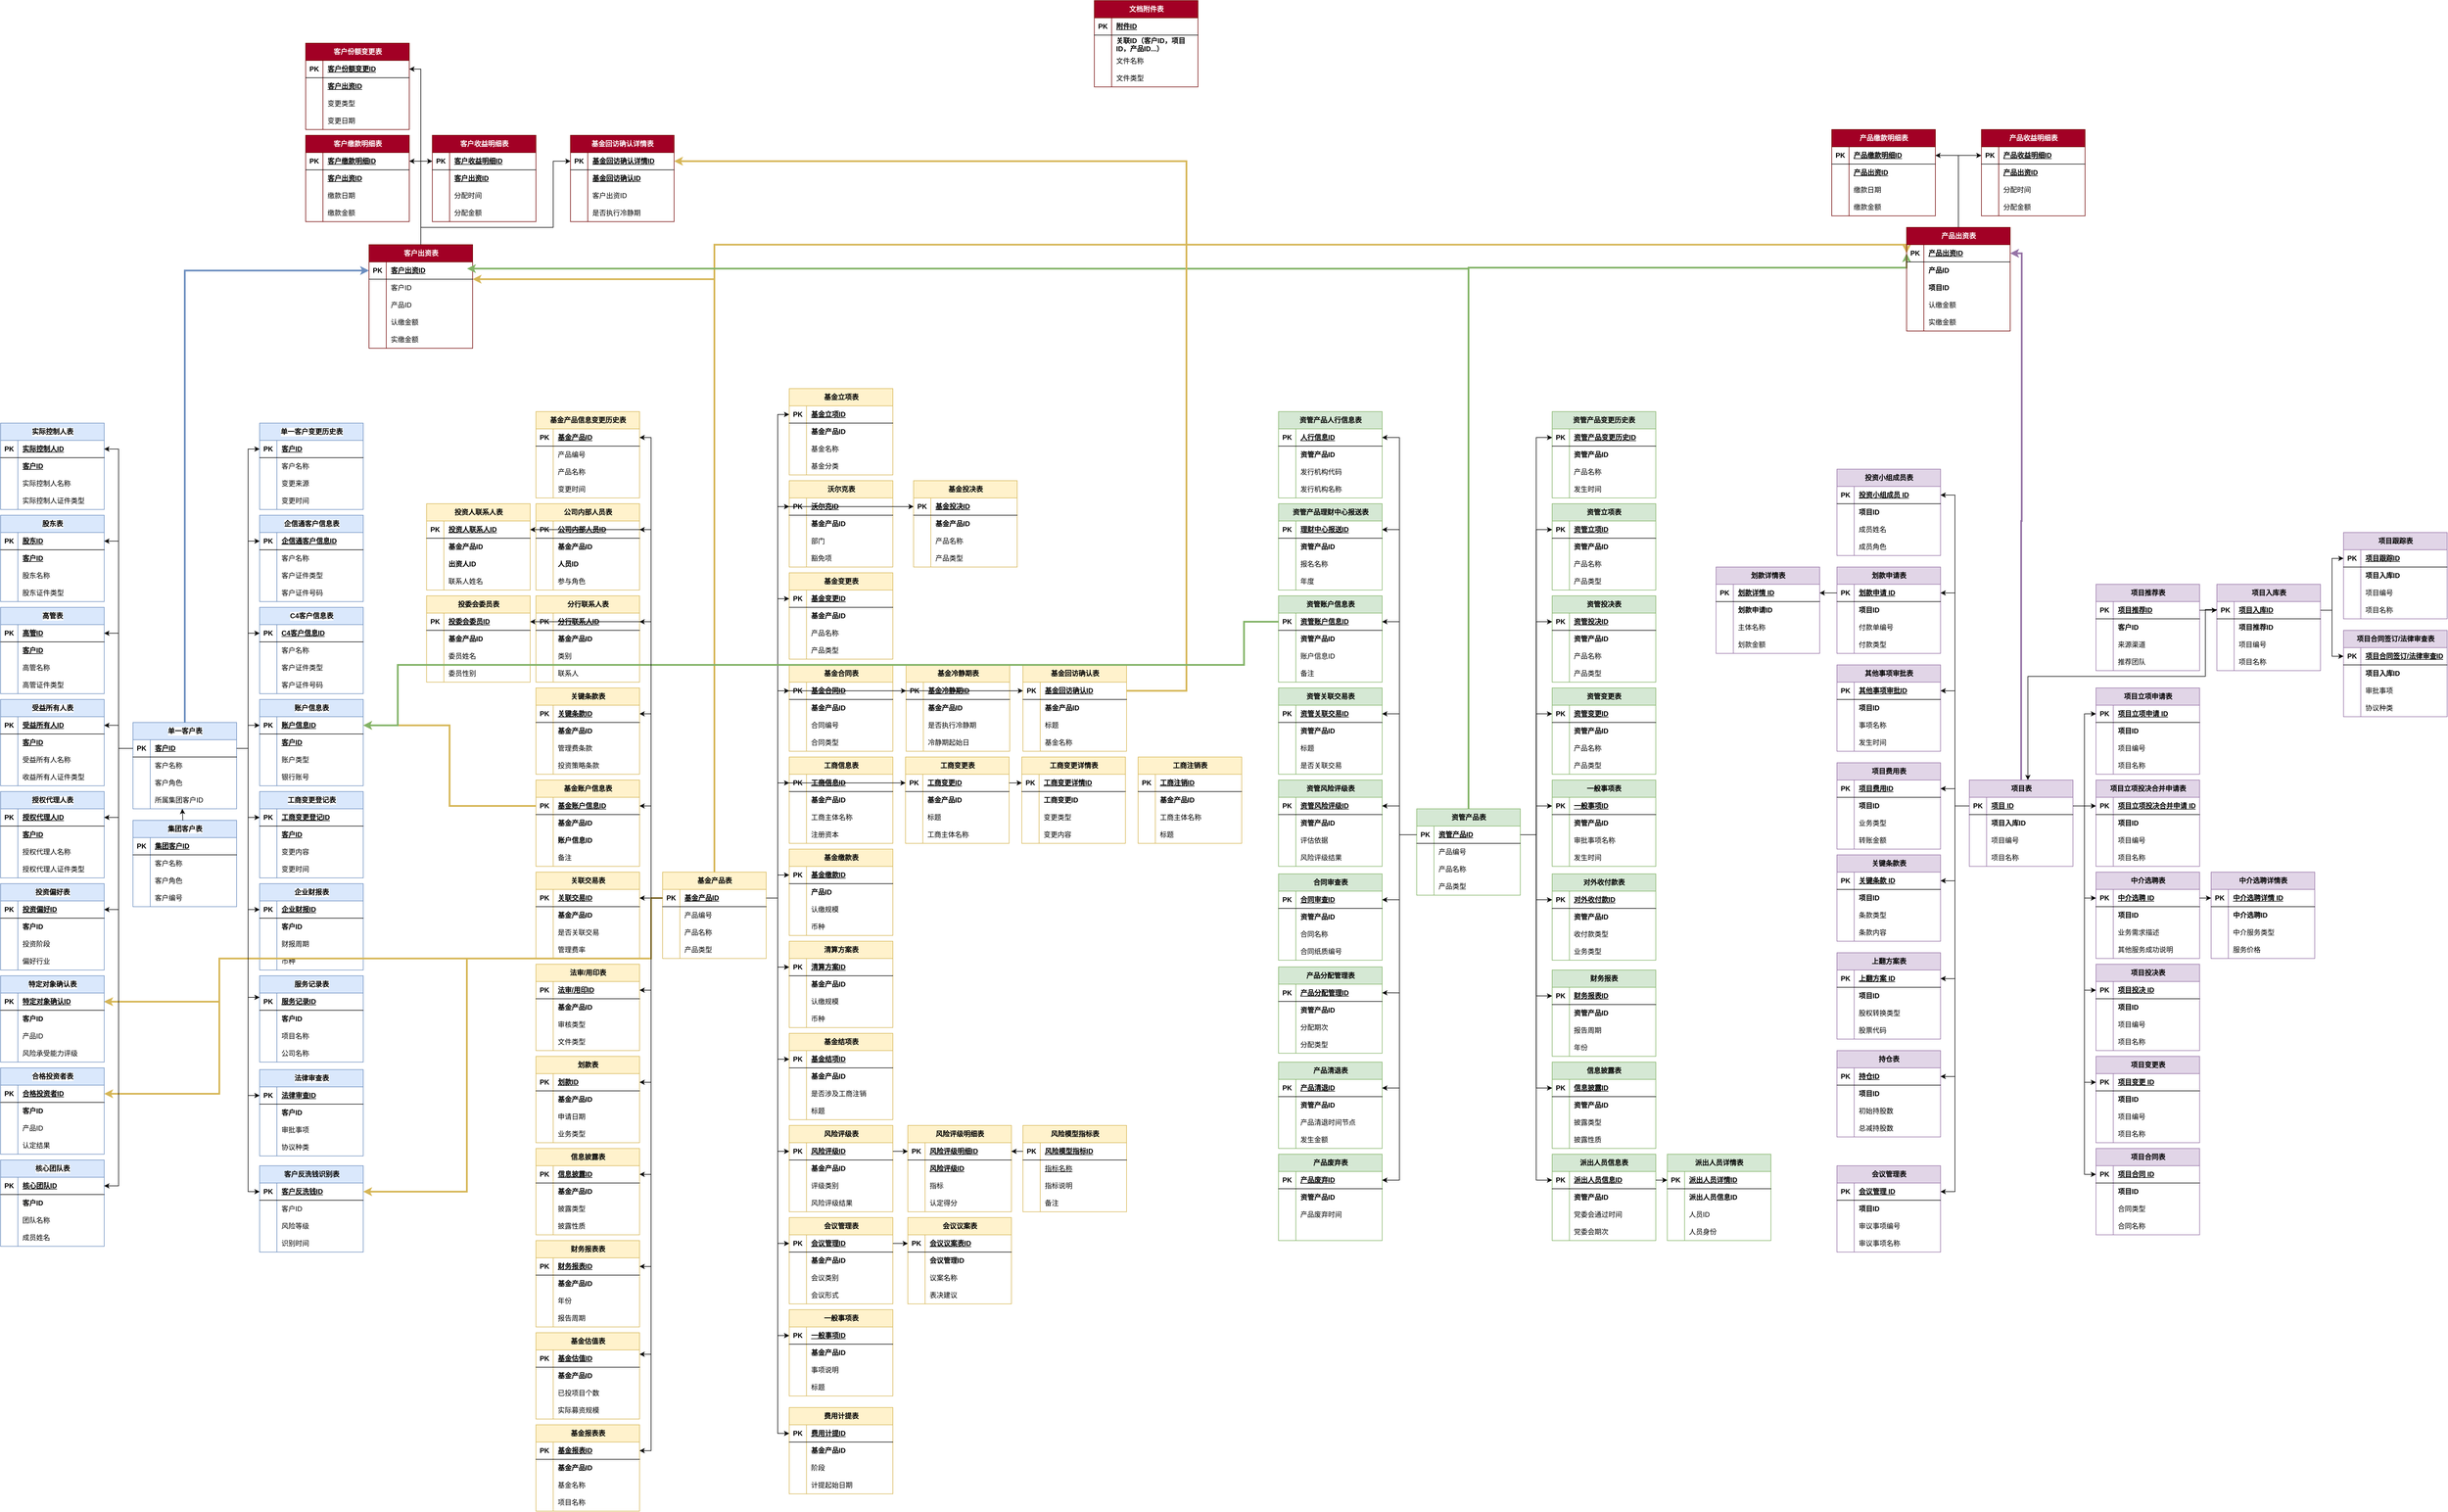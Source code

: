 <mxfile version="26.2.4">
  <diagram name="第 1 页" id="zgV5Sqk-umudcwTtr6Xp">
    <mxGraphModel dx="5603" dy="4177" grid="1" gridSize="10" guides="1" tooltips="1" connect="1" arrows="1" fold="1" page="1" pageScale="1" pageWidth="827" pageHeight="1169" math="0" shadow="0">
      <root>
        <mxCell id="0" />
        <mxCell id="1" parent="0" />
        <mxCell id="Dg-FgO7bsaOE6984XX8t-1300" style="edgeStyle=orthogonalEdgeStyle;rounded=0;orthogonalLoop=1;jettySize=auto;html=1;entryX=0;entryY=0.5;entryDx=0;entryDy=0;fillColor=#dae8fc;strokeColor=#6c8ebf;strokeWidth=3;" edge="1" parent="1" source="bvZXXCFMDMuRWBoB2BBk-2" target="Dg-FgO7bsaOE6984XX8t-1285">
          <mxGeometry relative="1" as="geometry" />
        </mxCell>
        <mxCell id="bvZXXCFMDMuRWBoB2BBk-2" value="单一客户表" style="shape=table;startSize=30;container=1;collapsible=1;childLayout=tableLayout;fixedRows=1;rowLines=0;fontStyle=1;align=center;resizeLast=1;html=1;labelBackgroundColor=default;fillColor=#dae8fc;strokeColor=#6c8ebf;" parent="1" vertex="1">
          <mxGeometry x="90" y="670" width="180" height="150" as="geometry">
            <mxRectangle x="100" y="170" width="100" height="30" as="alternateBounds" />
          </mxGeometry>
        </mxCell>
        <mxCell id="bvZXXCFMDMuRWBoB2BBk-3" value="" style="shape=tableRow;horizontal=0;startSize=0;swimlaneHead=0;swimlaneBody=0;fillColor=none;collapsible=0;dropTarget=0;points=[[0,0.5],[1,0.5]];portConstraint=eastwest;top=0;left=0;right=0;bottom=1;labelBackgroundColor=default;" parent="bvZXXCFMDMuRWBoB2BBk-2" vertex="1">
          <mxGeometry y="30" width="180" height="30" as="geometry" />
        </mxCell>
        <mxCell id="bvZXXCFMDMuRWBoB2BBk-4" value="PK" style="shape=partialRectangle;connectable=0;fillColor=none;top=0;left=0;bottom=0;right=0;fontStyle=1;overflow=hidden;whiteSpace=wrap;html=1;labelBackgroundColor=default;" parent="bvZXXCFMDMuRWBoB2BBk-3" vertex="1">
          <mxGeometry width="30" height="30" as="geometry">
            <mxRectangle width="30" height="30" as="alternateBounds" />
          </mxGeometry>
        </mxCell>
        <mxCell id="bvZXXCFMDMuRWBoB2BBk-5" value="客户ID" style="shape=partialRectangle;connectable=0;fillColor=none;top=0;left=0;bottom=0;right=0;align=left;spacingLeft=6;fontStyle=5;overflow=hidden;whiteSpace=wrap;html=1;labelBackgroundColor=default;" parent="bvZXXCFMDMuRWBoB2BBk-3" vertex="1">
          <mxGeometry x="30" width="150" height="30" as="geometry">
            <mxRectangle width="150" height="30" as="alternateBounds" />
          </mxGeometry>
        </mxCell>
        <mxCell id="bvZXXCFMDMuRWBoB2BBk-6" value="" style="shape=tableRow;horizontal=0;startSize=0;swimlaneHead=0;swimlaneBody=0;fillColor=none;collapsible=0;dropTarget=0;points=[[0,0.5],[1,0.5]];portConstraint=eastwest;top=0;left=0;right=0;bottom=0;labelBackgroundColor=default;" parent="bvZXXCFMDMuRWBoB2BBk-2" vertex="1">
          <mxGeometry y="60" width="180" height="30" as="geometry" />
        </mxCell>
        <mxCell id="bvZXXCFMDMuRWBoB2BBk-7" value="" style="shape=partialRectangle;connectable=0;fillColor=none;top=0;left=0;bottom=0;right=0;editable=1;overflow=hidden;whiteSpace=wrap;html=1;labelBackgroundColor=default;" parent="bvZXXCFMDMuRWBoB2BBk-6" vertex="1">
          <mxGeometry width="30" height="30" as="geometry">
            <mxRectangle width="30" height="30" as="alternateBounds" />
          </mxGeometry>
        </mxCell>
        <mxCell id="bvZXXCFMDMuRWBoB2BBk-8" value="客户名称" style="shape=partialRectangle;connectable=0;fillColor=none;top=0;left=0;bottom=0;right=0;align=left;spacingLeft=6;overflow=hidden;whiteSpace=wrap;html=1;labelBackgroundColor=default;" parent="bvZXXCFMDMuRWBoB2BBk-6" vertex="1">
          <mxGeometry x="30" width="150" height="30" as="geometry">
            <mxRectangle width="150" height="30" as="alternateBounds" />
          </mxGeometry>
        </mxCell>
        <mxCell id="bvZXXCFMDMuRWBoB2BBk-9" value="" style="shape=tableRow;horizontal=0;startSize=0;swimlaneHead=0;swimlaneBody=0;fillColor=none;collapsible=0;dropTarget=0;points=[[0,0.5],[1,0.5]];portConstraint=eastwest;top=0;left=0;right=0;bottom=0;labelBackgroundColor=default;" parent="bvZXXCFMDMuRWBoB2BBk-2" vertex="1">
          <mxGeometry y="90" width="180" height="30" as="geometry" />
        </mxCell>
        <mxCell id="bvZXXCFMDMuRWBoB2BBk-10" value="" style="shape=partialRectangle;connectable=0;fillColor=none;top=0;left=0;bottom=0;right=0;editable=1;overflow=hidden;whiteSpace=wrap;html=1;labelBackgroundColor=default;" parent="bvZXXCFMDMuRWBoB2BBk-9" vertex="1">
          <mxGeometry width="30" height="30" as="geometry">
            <mxRectangle width="30" height="30" as="alternateBounds" />
          </mxGeometry>
        </mxCell>
        <mxCell id="bvZXXCFMDMuRWBoB2BBk-11" value="客户角色" style="shape=partialRectangle;connectable=0;fillColor=none;top=0;left=0;bottom=0;right=0;align=left;spacingLeft=6;overflow=hidden;whiteSpace=wrap;html=1;labelBackgroundColor=default;" parent="bvZXXCFMDMuRWBoB2BBk-9" vertex="1">
          <mxGeometry x="30" width="150" height="30" as="geometry">
            <mxRectangle width="150" height="30" as="alternateBounds" />
          </mxGeometry>
        </mxCell>
        <mxCell id="bvZXXCFMDMuRWBoB2BBk-12" value="" style="shape=tableRow;horizontal=0;startSize=0;swimlaneHead=0;swimlaneBody=0;fillColor=none;collapsible=0;dropTarget=0;points=[[0,0.5],[1,0.5]];portConstraint=eastwest;top=0;left=0;right=0;bottom=0;labelBackgroundColor=default;" parent="bvZXXCFMDMuRWBoB2BBk-2" vertex="1">
          <mxGeometry y="120" width="180" height="30" as="geometry" />
        </mxCell>
        <mxCell id="bvZXXCFMDMuRWBoB2BBk-13" value="" style="shape=partialRectangle;connectable=0;fillColor=none;top=0;left=0;bottom=0;right=0;editable=1;overflow=hidden;whiteSpace=wrap;html=1;labelBackgroundColor=default;" parent="bvZXXCFMDMuRWBoB2BBk-12" vertex="1">
          <mxGeometry width="30" height="30" as="geometry">
            <mxRectangle width="30" height="30" as="alternateBounds" />
          </mxGeometry>
        </mxCell>
        <mxCell id="bvZXXCFMDMuRWBoB2BBk-14" value="所属集团客户ID" style="shape=partialRectangle;connectable=0;fillColor=none;top=0;left=0;bottom=0;right=0;align=left;spacingLeft=6;overflow=hidden;whiteSpace=wrap;html=1;labelBackgroundColor=default;" parent="bvZXXCFMDMuRWBoB2BBk-12" vertex="1">
          <mxGeometry x="30" width="150" height="30" as="geometry">
            <mxRectangle width="150" height="30" as="alternateBounds" />
          </mxGeometry>
        </mxCell>
        <mxCell id="bvZXXCFMDMuRWBoB2BBk-15" value="账户信息表" style="shape=table;startSize=30;container=1;collapsible=1;childLayout=tableLayout;fixedRows=1;rowLines=0;fontStyle=1;align=center;resizeLast=1;html=1;labelBackgroundColor=default;fillColor=#dae8fc;strokeColor=#6c8ebf;" parent="1" vertex="1">
          <mxGeometry x="310" y="630" width="180" height="150" as="geometry">
            <mxRectangle x="-200" y="200" width="100" height="30" as="alternateBounds" />
          </mxGeometry>
        </mxCell>
        <mxCell id="bvZXXCFMDMuRWBoB2BBk-16" value="" style="shape=tableRow;horizontal=0;startSize=0;swimlaneHead=0;swimlaneBody=0;fillColor=none;collapsible=0;dropTarget=0;points=[[0,0.5],[1,0.5]];portConstraint=eastwest;top=0;left=0;right=0;bottom=1;labelBackgroundColor=default;" parent="bvZXXCFMDMuRWBoB2BBk-15" vertex="1">
          <mxGeometry y="30" width="180" height="30" as="geometry" />
        </mxCell>
        <mxCell id="bvZXXCFMDMuRWBoB2BBk-17" value="PK" style="shape=partialRectangle;connectable=0;fillColor=none;top=0;left=0;bottom=0;right=0;fontStyle=1;overflow=hidden;whiteSpace=wrap;html=1;labelBackgroundColor=default;" parent="bvZXXCFMDMuRWBoB2BBk-16" vertex="1">
          <mxGeometry width="30" height="30" as="geometry">
            <mxRectangle width="30" height="30" as="alternateBounds" />
          </mxGeometry>
        </mxCell>
        <mxCell id="bvZXXCFMDMuRWBoB2BBk-18" value="账户信息ID" style="shape=partialRectangle;connectable=0;fillColor=none;top=0;left=0;bottom=0;right=0;align=left;spacingLeft=6;fontStyle=5;overflow=hidden;whiteSpace=wrap;html=1;labelBackgroundColor=default;" parent="bvZXXCFMDMuRWBoB2BBk-16" vertex="1">
          <mxGeometry x="30" width="150" height="30" as="geometry">
            <mxRectangle width="150" height="30" as="alternateBounds" />
          </mxGeometry>
        </mxCell>
        <mxCell id="bvZXXCFMDMuRWBoB2BBk-19" value="" style="shape=tableRow;horizontal=0;startSize=0;swimlaneHead=0;swimlaneBody=0;fillColor=none;collapsible=0;dropTarget=0;points=[[0,0.5],[1,0.5]];portConstraint=eastwest;top=0;left=0;right=0;bottom=0;labelBackgroundColor=default;" parent="bvZXXCFMDMuRWBoB2BBk-15" vertex="1">
          <mxGeometry y="60" width="180" height="30" as="geometry" />
        </mxCell>
        <mxCell id="bvZXXCFMDMuRWBoB2BBk-20" value="" style="shape=partialRectangle;connectable=0;fillColor=none;top=0;left=0;bottom=0;right=0;editable=1;overflow=hidden;whiteSpace=wrap;html=1;labelBackgroundColor=default;" parent="bvZXXCFMDMuRWBoB2BBk-19" vertex="1">
          <mxGeometry width="30" height="30" as="geometry">
            <mxRectangle width="30" height="30" as="alternateBounds" />
          </mxGeometry>
        </mxCell>
        <mxCell id="bvZXXCFMDMuRWBoB2BBk-21" value="&lt;span style=&quot;font-weight: 700; text-decoration-line: underline;&quot;&gt;客户ID&lt;/span&gt;" style="shape=partialRectangle;connectable=0;fillColor=none;top=0;left=0;bottom=0;right=0;align=left;spacingLeft=6;overflow=hidden;whiteSpace=wrap;html=1;labelBackgroundColor=default;" parent="bvZXXCFMDMuRWBoB2BBk-19" vertex="1">
          <mxGeometry x="30" width="150" height="30" as="geometry">
            <mxRectangle width="150" height="30" as="alternateBounds" />
          </mxGeometry>
        </mxCell>
        <mxCell id="bvZXXCFMDMuRWBoB2BBk-22" value="" style="shape=tableRow;horizontal=0;startSize=0;swimlaneHead=0;swimlaneBody=0;fillColor=none;collapsible=0;dropTarget=0;points=[[0,0.5],[1,0.5]];portConstraint=eastwest;top=0;left=0;right=0;bottom=0;labelBackgroundColor=default;" parent="bvZXXCFMDMuRWBoB2BBk-15" vertex="1">
          <mxGeometry y="90" width="180" height="30" as="geometry" />
        </mxCell>
        <mxCell id="bvZXXCFMDMuRWBoB2BBk-23" value="" style="shape=partialRectangle;connectable=0;fillColor=none;top=0;left=0;bottom=0;right=0;editable=1;overflow=hidden;whiteSpace=wrap;html=1;labelBackgroundColor=default;" parent="bvZXXCFMDMuRWBoB2BBk-22" vertex="1">
          <mxGeometry width="30" height="30" as="geometry">
            <mxRectangle width="30" height="30" as="alternateBounds" />
          </mxGeometry>
        </mxCell>
        <mxCell id="bvZXXCFMDMuRWBoB2BBk-24" value="账户类型" style="shape=partialRectangle;connectable=0;fillColor=none;top=0;left=0;bottom=0;right=0;align=left;spacingLeft=6;overflow=hidden;whiteSpace=wrap;html=1;labelBackgroundColor=default;" parent="bvZXXCFMDMuRWBoB2BBk-22" vertex="1">
          <mxGeometry x="30" width="150" height="30" as="geometry">
            <mxRectangle width="150" height="30" as="alternateBounds" />
          </mxGeometry>
        </mxCell>
        <mxCell id="bvZXXCFMDMuRWBoB2BBk-25" value="" style="shape=tableRow;horizontal=0;startSize=0;swimlaneHead=0;swimlaneBody=0;fillColor=none;collapsible=0;dropTarget=0;points=[[0,0.5],[1,0.5]];portConstraint=eastwest;top=0;left=0;right=0;bottom=0;labelBackgroundColor=default;" parent="bvZXXCFMDMuRWBoB2BBk-15" vertex="1">
          <mxGeometry y="120" width="180" height="30" as="geometry" />
        </mxCell>
        <mxCell id="bvZXXCFMDMuRWBoB2BBk-26" value="" style="shape=partialRectangle;connectable=0;fillColor=none;top=0;left=0;bottom=0;right=0;editable=1;overflow=hidden;whiteSpace=wrap;html=1;labelBackgroundColor=default;" parent="bvZXXCFMDMuRWBoB2BBk-25" vertex="1">
          <mxGeometry width="30" height="30" as="geometry">
            <mxRectangle width="30" height="30" as="alternateBounds" />
          </mxGeometry>
        </mxCell>
        <mxCell id="bvZXXCFMDMuRWBoB2BBk-27" value="银行账号" style="shape=partialRectangle;connectable=0;fillColor=none;top=0;left=0;bottom=0;right=0;align=left;spacingLeft=6;overflow=hidden;whiteSpace=wrap;html=1;labelBackgroundColor=default;" parent="bvZXXCFMDMuRWBoB2BBk-25" vertex="1">
          <mxGeometry x="30" width="150" height="30" as="geometry">
            <mxRectangle width="150" height="30" as="alternateBounds" />
          </mxGeometry>
        </mxCell>
        <mxCell id="bvZXXCFMDMuRWBoB2BBk-31" value="实际控制人表" style="shape=table;startSize=30;container=1;collapsible=1;childLayout=tableLayout;fixedRows=1;rowLines=0;fontStyle=1;align=center;resizeLast=1;html=1;labelBackgroundColor=default;fillColor=#dae8fc;strokeColor=#6c8ebf;" parent="1" vertex="1">
          <mxGeometry x="-140" y="150" width="180" height="150" as="geometry">
            <mxRectangle x="400" y="-20" width="110" height="30" as="alternateBounds" />
          </mxGeometry>
        </mxCell>
        <mxCell id="bvZXXCFMDMuRWBoB2BBk-32" value="" style="shape=tableRow;horizontal=0;startSize=0;swimlaneHead=0;swimlaneBody=0;fillColor=none;collapsible=0;dropTarget=0;points=[[0,0.5],[1,0.5]];portConstraint=eastwest;top=0;left=0;right=0;bottom=1;labelBackgroundColor=default;" parent="bvZXXCFMDMuRWBoB2BBk-31" vertex="1">
          <mxGeometry y="30" width="180" height="30" as="geometry" />
        </mxCell>
        <mxCell id="bvZXXCFMDMuRWBoB2BBk-33" value="PK" style="shape=partialRectangle;connectable=0;fillColor=none;top=0;left=0;bottom=0;right=0;fontStyle=1;overflow=hidden;whiteSpace=wrap;html=1;labelBackgroundColor=default;" parent="bvZXXCFMDMuRWBoB2BBk-32" vertex="1">
          <mxGeometry width="30" height="30" as="geometry">
            <mxRectangle width="30" height="30" as="alternateBounds" />
          </mxGeometry>
        </mxCell>
        <mxCell id="bvZXXCFMDMuRWBoB2BBk-34" value="实际控制人ID" style="shape=partialRectangle;connectable=0;fillColor=none;top=0;left=0;bottom=0;right=0;align=left;spacingLeft=6;fontStyle=5;overflow=hidden;whiteSpace=wrap;html=1;labelBackgroundColor=default;" parent="bvZXXCFMDMuRWBoB2BBk-32" vertex="1">
          <mxGeometry x="30" width="150" height="30" as="geometry">
            <mxRectangle width="150" height="30" as="alternateBounds" />
          </mxGeometry>
        </mxCell>
        <mxCell id="bvZXXCFMDMuRWBoB2BBk-35" value="" style="shape=tableRow;horizontal=0;startSize=0;swimlaneHead=0;swimlaneBody=0;fillColor=none;collapsible=0;dropTarget=0;points=[[0,0.5],[1,0.5]];portConstraint=eastwest;top=0;left=0;right=0;bottom=0;labelBackgroundColor=default;" parent="bvZXXCFMDMuRWBoB2BBk-31" vertex="1">
          <mxGeometry y="60" width="180" height="30" as="geometry" />
        </mxCell>
        <mxCell id="bvZXXCFMDMuRWBoB2BBk-36" value="" style="shape=partialRectangle;connectable=0;fillColor=none;top=0;left=0;bottom=0;right=0;editable=1;overflow=hidden;whiteSpace=wrap;html=1;labelBackgroundColor=default;" parent="bvZXXCFMDMuRWBoB2BBk-35" vertex="1">
          <mxGeometry width="30" height="30" as="geometry">
            <mxRectangle width="30" height="30" as="alternateBounds" />
          </mxGeometry>
        </mxCell>
        <mxCell id="bvZXXCFMDMuRWBoB2BBk-37" value="&lt;span style=&quot;font-weight: 700; text-decoration-line: underline;&quot;&gt;客户ID&lt;/span&gt;" style="shape=partialRectangle;connectable=0;fillColor=none;top=0;left=0;bottom=0;right=0;align=left;spacingLeft=6;overflow=hidden;whiteSpace=wrap;html=1;labelBackgroundColor=default;" parent="bvZXXCFMDMuRWBoB2BBk-35" vertex="1">
          <mxGeometry x="30" width="150" height="30" as="geometry">
            <mxRectangle width="150" height="30" as="alternateBounds" />
          </mxGeometry>
        </mxCell>
        <mxCell id="bvZXXCFMDMuRWBoB2BBk-38" value="" style="shape=tableRow;horizontal=0;startSize=0;swimlaneHead=0;swimlaneBody=0;fillColor=none;collapsible=0;dropTarget=0;points=[[0,0.5],[1,0.5]];portConstraint=eastwest;top=0;left=0;right=0;bottom=0;labelBackgroundColor=default;" parent="bvZXXCFMDMuRWBoB2BBk-31" vertex="1">
          <mxGeometry y="90" width="180" height="30" as="geometry" />
        </mxCell>
        <mxCell id="bvZXXCFMDMuRWBoB2BBk-39" value="" style="shape=partialRectangle;connectable=0;fillColor=none;top=0;left=0;bottom=0;right=0;editable=1;overflow=hidden;whiteSpace=wrap;html=1;labelBackgroundColor=default;" parent="bvZXXCFMDMuRWBoB2BBk-38" vertex="1">
          <mxGeometry width="30" height="30" as="geometry">
            <mxRectangle width="30" height="30" as="alternateBounds" />
          </mxGeometry>
        </mxCell>
        <mxCell id="bvZXXCFMDMuRWBoB2BBk-40" value="实际控制人名称" style="shape=partialRectangle;connectable=0;fillColor=none;top=0;left=0;bottom=0;right=0;align=left;spacingLeft=6;overflow=hidden;whiteSpace=wrap;html=1;labelBackgroundColor=default;" parent="bvZXXCFMDMuRWBoB2BBk-38" vertex="1">
          <mxGeometry x="30" width="150" height="30" as="geometry">
            <mxRectangle width="150" height="30" as="alternateBounds" />
          </mxGeometry>
        </mxCell>
        <mxCell id="bvZXXCFMDMuRWBoB2BBk-41" value="" style="shape=tableRow;horizontal=0;startSize=0;swimlaneHead=0;swimlaneBody=0;fillColor=none;collapsible=0;dropTarget=0;points=[[0,0.5],[1,0.5]];portConstraint=eastwest;top=0;left=0;right=0;bottom=0;labelBackgroundColor=default;" parent="bvZXXCFMDMuRWBoB2BBk-31" vertex="1">
          <mxGeometry y="120" width="180" height="30" as="geometry" />
        </mxCell>
        <mxCell id="bvZXXCFMDMuRWBoB2BBk-42" value="" style="shape=partialRectangle;connectable=0;fillColor=none;top=0;left=0;bottom=0;right=0;editable=1;overflow=hidden;whiteSpace=wrap;html=1;labelBackgroundColor=default;" parent="bvZXXCFMDMuRWBoB2BBk-41" vertex="1">
          <mxGeometry width="30" height="30" as="geometry">
            <mxRectangle width="30" height="30" as="alternateBounds" />
          </mxGeometry>
        </mxCell>
        <mxCell id="bvZXXCFMDMuRWBoB2BBk-43" value="实际控制人证件类型" style="shape=partialRectangle;connectable=0;fillColor=none;top=0;left=0;bottom=0;right=0;align=left;spacingLeft=6;overflow=hidden;whiteSpace=wrap;html=1;labelBackgroundColor=default;" parent="bvZXXCFMDMuRWBoB2BBk-41" vertex="1">
          <mxGeometry x="30" width="150" height="30" as="geometry">
            <mxRectangle width="150" height="30" as="alternateBounds" />
          </mxGeometry>
        </mxCell>
        <mxCell id="bvZXXCFMDMuRWBoB2BBk-62" value="集团客户表" style="shape=table;startSize=30;container=1;collapsible=1;childLayout=tableLayout;fixedRows=1;rowLines=0;fontStyle=1;align=center;resizeLast=1;html=1;labelBackgroundColor=default;fillColor=#dae8fc;strokeColor=#6c8ebf;" parent="1" vertex="1">
          <mxGeometry x="90" y="840" width="180" height="150" as="geometry" />
        </mxCell>
        <mxCell id="bvZXXCFMDMuRWBoB2BBk-63" value="" style="shape=tableRow;horizontal=0;startSize=0;swimlaneHead=0;swimlaneBody=0;fillColor=none;collapsible=0;dropTarget=0;points=[[0,0.5],[1,0.5]];portConstraint=eastwest;top=0;left=0;right=0;bottom=1;labelBackgroundColor=default;" parent="bvZXXCFMDMuRWBoB2BBk-62" vertex="1">
          <mxGeometry y="30" width="180" height="30" as="geometry" />
        </mxCell>
        <mxCell id="bvZXXCFMDMuRWBoB2BBk-64" value="PK" style="shape=partialRectangle;connectable=0;fillColor=none;top=0;left=0;bottom=0;right=0;fontStyle=1;overflow=hidden;whiteSpace=wrap;html=1;labelBackgroundColor=default;" parent="bvZXXCFMDMuRWBoB2BBk-63" vertex="1">
          <mxGeometry width="30" height="30" as="geometry">
            <mxRectangle width="30" height="30" as="alternateBounds" />
          </mxGeometry>
        </mxCell>
        <mxCell id="bvZXXCFMDMuRWBoB2BBk-65" value="集团客户ID" style="shape=partialRectangle;connectable=0;fillColor=none;top=0;left=0;bottom=0;right=0;align=left;spacingLeft=6;fontStyle=5;overflow=hidden;whiteSpace=wrap;html=1;labelBackgroundColor=default;" parent="bvZXXCFMDMuRWBoB2BBk-63" vertex="1">
          <mxGeometry x="30" width="150" height="30" as="geometry">
            <mxRectangle width="150" height="30" as="alternateBounds" />
          </mxGeometry>
        </mxCell>
        <mxCell id="bvZXXCFMDMuRWBoB2BBk-66" value="" style="shape=tableRow;horizontal=0;startSize=0;swimlaneHead=0;swimlaneBody=0;fillColor=none;collapsible=0;dropTarget=0;points=[[0,0.5],[1,0.5]];portConstraint=eastwest;top=0;left=0;right=0;bottom=0;labelBackgroundColor=default;" parent="bvZXXCFMDMuRWBoB2BBk-62" vertex="1">
          <mxGeometry y="60" width="180" height="30" as="geometry" />
        </mxCell>
        <mxCell id="bvZXXCFMDMuRWBoB2BBk-67" value="" style="shape=partialRectangle;connectable=0;fillColor=none;top=0;left=0;bottom=0;right=0;editable=1;overflow=hidden;whiteSpace=wrap;html=1;labelBackgroundColor=default;" parent="bvZXXCFMDMuRWBoB2BBk-66" vertex="1">
          <mxGeometry width="30" height="30" as="geometry">
            <mxRectangle width="30" height="30" as="alternateBounds" />
          </mxGeometry>
        </mxCell>
        <mxCell id="bvZXXCFMDMuRWBoB2BBk-68" value="客户名称" style="shape=partialRectangle;connectable=0;fillColor=none;top=0;left=0;bottom=0;right=0;align=left;spacingLeft=6;overflow=hidden;whiteSpace=wrap;html=1;labelBackgroundColor=default;" parent="bvZXXCFMDMuRWBoB2BBk-66" vertex="1">
          <mxGeometry x="30" width="150" height="30" as="geometry">
            <mxRectangle width="150" height="30" as="alternateBounds" />
          </mxGeometry>
        </mxCell>
        <mxCell id="bvZXXCFMDMuRWBoB2BBk-69" value="" style="shape=tableRow;horizontal=0;startSize=0;swimlaneHead=0;swimlaneBody=0;fillColor=none;collapsible=0;dropTarget=0;points=[[0,0.5],[1,0.5]];portConstraint=eastwest;top=0;left=0;right=0;bottom=0;labelBackgroundColor=default;" parent="bvZXXCFMDMuRWBoB2BBk-62" vertex="1">
          <mxGeometry y="90" width="180" height="30" as="geometry" />
        </mxCell>
        <mxCell id="bvZXXCFMDMuRWBoB2BBk-70" value="" style="shape=partialRectangle;connectable=0;fillColor=none;top=0;left=0;bottom=0;right=0;editable=1;overflow=hidden;whiteSpace=wrap;html=1;labelBackgroundColor=default;" parent="bvZXXCFMDMuRWBoB2BBk-69" vertex="1">
          <mxGeometry width="30" height="30" as="geometry">
            <mxRectangle width="30" height="30" as="alternateBounds" />
          </mxGeometry>
        </mxCell>
        <mxCell id="bvZXXCFMDMuRWBoB2BBk-71" value="客户角色" style="shape=partialRectangle;connectable=0;fillColor=none;top=0;left=0;bottom=0;right=0;align=left;spacingLeft=6;overflow=hidden;whiteSpace=wrap;html=1;labelBackgroundColor=default;" parent="bvZXXCFMDMuRWBoB2BBk-69" vertex="1">
          <mxGeometry x="30" width="150" height="30" as="geometry">
            <mxRectangle width="150" height="30" as="alternateBounds" />
          </mxGeometry>
        </mxCell>
        <mxCell id="bvZXXCFMDMuRWBoB2BBk-72" value="" style="shape=tableRow;horizontal=0;startSize=0;swimlaneHead=0;swimlaneBody=0;fillColor=none;collapsible=0;dropTarget=0;points=[[0,0.5],[1,0.5]];portConstraint=eastwest;top=0;left=0;right=0;bottom=0;labelBackgroundColor=default;" parent="bvZXXCFMDMuRWBoB2BBk-62" vertex="1">
          <mxGeometry y="120" width="180" height="30" as="geometry" />
        </mxCell>
        <mxCell id="bvZXXCFMDMuRWBoB2BBk-73" value="" style="shape=partialRectangle;connectable=0;fillColor=none;top=0;left=0;bottom=0;right=0;editable=1;overflow=hidden;whiteSpace=wrap;html=1;labelBackgroundColor=default;" parent="bvZXXCFMDMuRWBoB2BBk-72" vertex="1">
          <mxGeometry width="30" height="30" as="geometry">
            <mxRectangle width="30" height="30" as="alternateBounds" />
          </mxGeometry>
        </mxCell>
        <mxCell id="bvZXXCFMDMuRWBoB2BBk-74" value="客户编号" style="shape=partialRectangle;connectable=0;fillColor=none;top=0;left=0;bottom=0;right=0;align=left;spacingLeft=6;overflow=hidden;whiteSpace=wrap;html=1;labelBackgroundColor=default;" parent="bvZXXCFMDMuRWBoB2BBk-72" vertex="1">
          <mxGeometry x="30" width="150" height="30" as="geometry">
            <mxRectangle width="150" height="30" as="alternateBounds" />
          </mxGeometry>
        </mxCell>
        <mxCell id="bvZXXCFMDMuRWBoB2BBk-88" value="文档附件表" style="shape=table;startSize=30;container=1;collapsible=1;childLayout=tableLayout;fixedRows=1;rowLines=0;fontStyle=1;align=center;resizeLast=1;html=1;fillColor=#a20025;fontColor=#ffffff;strokeColor=#6F0000;" parent="1" vertex="1">
          <mxGeometry x="1760" y="-584" width="180" height="150" as="geometry" />
        </mxCell>
        <mxCell id="bvZXXCFMDMuRWBoB2BBk-89" value="" style="shape=tableRow;horizontal=0;startSize=0;swimlaneHead=0;swimlaneBody=0;fillColor=none;collapsible=0;dropTarget=0;points=[[0,0.5],[1,0.5]];portConstraint=eastwest;top=0;left=0;right=0;bottom=1;" parent="bvZXXCFMDMuRWBoB2BBk-88" vertex="1">
          <mxGeometry y="30" width="180" height="30" as="geometry" />
        </mxCell>
        <mxCell id="bvZXXCFMDMuRWBoB2BBk-90" value="PK" style="shape=partialRectangle;connectable=0;fillColor=none;top=0;left=0;bottom=0;right=0;fontStyle=1;overflow=hidden;whiteSpace=wrap;html=1;" parent="bvZXXCFMDMuRWBoB2BBk-89" vertex="1">
          <mxGeometry width="30" height="30" as="geometry">
            <mxRectangle width="30" height="30" as="alternateBounds" />
          </mxGeometry>
        </mxCell>
        <mxCell id="bvZXXCFMDMuRWBoB2BBk-91" value="附件ID" style="shape=partialRectangle;connectable=0;fillColor=none;top=0;left=0;bottom=0;right=0;align=left;spacingLeft=6;fontStyle=5;overflow=hidden;whiteSpace=wrap;html=1;" parent="bvZXXCFMDMuRWBoB2BBk-89" vertex="1">
          <mxGeometry x="30" width="150" height="30" as="geometry">
            <mxRectangle width="150" height="30" as="alternateBounds" />
          </mxGeometry>
        </mxCell>
        <mxCell id="bvZXXCFMDMuRWBoB2BBk-92" value="" style="shape=tableRow;horizontal=0;startSize=0;swimlaneHead=0;swimlaneBody=0;fillColor=none;collapsible=0;dropTarget=0;points=[[0,0.5],[1,0.5]];portConstraint=eastwest;top=0;left=0;right=0;bottom=0;" parent="bvZXXCFMDMuRWBoB2BBk-88" vertex="1">
          <mxGeometry y="60" width="180" height="30" as="geometry" />
        </mxCell>
        <mxCell id="bvZXXCFMDMuRWBoB2BBk-93" value="" style="shape=partialRectangle;connectable=0;fillColor=none;top=0;left=0;bottom=0;right=0;editable=1;overflow=hidden;whiteSpace=wrap;html=1;" parent="bvZXXCFMDMuRWBoB2BBk-92" vertex="1">
          <mxGeometry width="30" height="30" as="geometry">
            <mxRectangle width="30" height="30" as="alternateBounds" />
          </mxGeometry>
        </mxCell>
        <mxCell id="bvZXXCFMDMuRWBoB2BBk-94" value="&lt;b&gt;关联ID（客户ID，项目ID，产品ID...）&lt;/b&gt;" style="shape=partialRectangle;connectable=0;fillColor=none;top=0;left=0;bottom=0;right=0;align=left;spacingLeft=6;overflow=hidden;whiteSpace=wrap;html=1;" parent="bvZXXCFMDMuRWBoB2BBk-92" vertex="1">
          <mxGeometry x="30" width="150" height="30" as="geometry">
            <mxRectangle width="150" height="30" as="alternateBounds" />
          </mxGeometry>
        </mxCell>
        <mxCell id="bvZXXCFMDMuRWBoB2BBk-95" value="" style="shape=tableRow;horizontal=0;startSize=0;swimlaneHead=0;swimlaneBody=0;fillColor=none;collapsible=0;dropTarget=0;points=[[0,0.5],[1,0.5]];portConstraint=eastwest;top=0;left=0;right=0;bottom=0;" parent="bvZXXCFMDMuRWBoB2BBk-88" vertex="1">
          <mxGeometry y="90" width="180" height="30" as="geometry" />
        </mxCell>
        <mxCell id="bvZXXCFMDMuRWBoB2BBk-96" value="" style="shape=partialRectangle;connectable=0;fillColor=none;top=0;left=0;bottom=0;right=0;editable=1;overflow=hidden;whiteSpace=wrap;html=1;" parent="bvZXXCFMDMuRWBoB2BBk-95" vertex="1">
          <mxGeometry width="30" height="30" as="geometry">
            <mxRectangle width="30" height="30" as="alternateBounds" />
          </mxGeometry>
        </mxCell>
        <mxCell id="bvZXXCFMDMuRWBoB2BBk-97" value="文件名称" style="shape=partialRectangle;connectable=0;fillColor=none;top=0;left=0;bottom=0;right=0;align=left;spacingLeft=6;overflow=hidden;whiteSpace=wrap;html=1;" parent="bvZXXCFMDMuRWBoB2BBk-95" vertex="1">
          <mxGeometry x="30" width="150" height="30" as="geometry">
            <mxRectangle width="150" height="30" as="alternateBounds" />
          </mxGeometry>
        </mxCell>
        <mxCell id="bvZXXCFMDMuRWBoB2BBk-98" value="" style="shape=tableRow;horizontal=0;startSize=0;swimlaneHead=0;swimlaneBody=0;fillColor=none;collapsible=0;dropTarget=0;points=[[0,0.5],[1,0.5]];portConstraint=eastwest;top=0;left=0;right=0;bottom=0;" parent="bvZXXCFMDMuRWBoB2BBk-88" vertex="1">
          <mxGeometry y="120" width="180" height="30" as="geometry" />
        </mxCell>
        <mxCell id="bvZXXCFMDMuRWBoB2BBk-99" value="" style="shape=partialRectangle;connectable=0;fillColor=none;top=0;left=0;bottom=0;right=0;editable=1;overflow=hidden;whiteSpace=wrap;html=1;" parent="bvZXXCFMDMuRWBoB2BBk-98" vertex="1">
          <mxGeometry width="30" height="30" as="geometry">
            <mxRectangle width="30" height="30" as="alternateBounds" />
          </mxGeometry>
        </mxCell>
        <mxCell id="bvZXXCFMDMuRWBoB2BBk-100" value="文件类型" style="shape=partialRectangle;connectable=0;fillColor=none;top=0;left=0;bottom=0;right=0;align=left;spacingLeft=6;overflow=hidden;whiteSpace=wrap;html=1;" parent="bvZXXCFMDMuRWBoB2BBk-98" vertex="1">
          <mxGeometry x="30" width="150" height="30" as="geometry">
            <mxRectangle width="150" height="30" as="alternateBounds" />
          </mxGeometry>
        </mxCell>
        <mxCell id="bvZXXCFMDMuRWBoB2BBk-104" value="法律审查表" style="shape=table;startSize=30;container=1;collapsible=1;childLayout=tableLayout;fixedRows=1;rowLines=0;fontStyle=1;align=center;resizeLast=1;html=1;labelBackgroundColor=default;fillColor=#dae8fc;strokeColor=#6c8ebf;" parent="1" vertex="1">
          <mxGeometry x="310" y="1273" width="180" height="150" as="geometry">
            <mxRectangle x="400" y="1400" width="100" height="30" as="alternateBounds" />
          </mxGeometry>
        </mxCell>
        <mxCell id="bvZXXCFMDMuRWBoB2BBk-105" value="" style="shape=tableRow;horizontal=0;startSize=0;swimlaneHead=0;swimlaneBody=0;fillColor=none;collapsible=0;dropTarget=0;points=[[0,0.5],[1,0.5]];portConstraint=eastwest;top=0;left=0;right=0;bottom=1;labelBackgroundColor=default;" parent="bvZXXCFMDMuRWBoB2BBk-104" vertex="1">
          <mxGeometry y="30" width="180" height="30" as="geometry" />
        </mxCell>
        <mxCell id="bvZXXCFMDMuRWBoB2BBk-106" value="PK" style="shape=partialRectangle;connectable=0;fillColor=none;top=0;left=0;bottom=0;right=0;fontStyle=1;overflow=hidden;whiteSpace=wrap;html=1;labelBackgroundColor=default;" parent="bvZXXCFMDMuRWBoB2BBk-105" vertex="1">
          <mxGeometry width="30" height="30" as="geometry">
            <mxRectangle width="30" height="30" as="alternateBounds" />
          </mxGeometry>
        </mxCell>
        <mxCell id="bvZXXCFMDMuRWBoB2BBk-107" value="法律审查ID" style="shape=partialRectangle;connectable=0;fillColor=none;top=0;left=0;bottom=0;right=0;align=left;spacingLeft=6;fontStyle=5;overflow=hidden;whiteSpace=wrap;html=1;labelBackgroundColor=default;" parent="bvZXXCFMDMuRWBoB2BBk-105" vertex="1">
          <mxGeometry x="30" width="150" height="30" as="geometry">
            <mxRectangle width="150" height="30" as="alternateBounds" />
          </mxGeometry>
        </mxCell>
        <mxCell id="bvZXXCFMDMuRWBoB2BBk-108" value="" style="shape=tableRow;horizontal=0;startSize=0;swimlaneHead=0;swimlaneBody=0;fillColor=none;collapsible=0;dropTarget=0;points=[[0,0.5],[1,0.5]];portConstraint=eastwest;top=0;left=0;right=0;bottom=0;labelBackgroundColor=default;" parent="bvZXXCFMDMuRWBoB2BBk-104" vertex="1">
          <mxGeometry y="60" width="180" height="30" as="geometry" />
        </mxCell>
        <mxCell id="bvZXXCFMDMuRWBoB2BBk-109" value="" style="shape=partialRectangle;connectable=0;fillColor=none;top=0;left=0;bottom=0;right=0;editable=1;overflow=hidden;whiteSpace=wrap;html=1;labelBackgroundColor=default;" parent="bvZXXCFMDMuRWBoB2BBk-108" vertex="1">
          <mxGeometry width="30" height="30" as="geometry">
            <mxRectangle width="30" height="30" as="alternateBounds" />
          </mxGeometry>
        </mxCell>
        <mxCell id="bvZXXCFMDMuRWBoB2BBk-110" value="&lt;b&gt;客户ID&lt;/b&gt;" style="shape=partialRectangle;connectable=0;fillColor=none;top=0;left=0;bottom=0;right=0;align=left;spacingLeft=6;overflow=hidden;whiteSpace=wrap;html=1;labelBackgroundColor=default;" parent="bvZXXCFMDMuRWBoB2BBk-108" vertex="1">
          <mxGeometry x="30" width="150" height="30" as="geometry">
            <mxRectangle width="150" height="30" as="alternateBounds" />
          </mxGeometry>
        </mxCell>
        <mxCell id="bvZXXCFMDMuRWBoB2BBk-111" value="" style="shape=tableRow;horizontal=0;startSize=0;swimlaneHead=0;swimlaneBody=0;fillColor=none;collapsible=0;dropTarget=0;points=[[0,0.5],[1,0.5]];portConstraint=eastwest;top=0;left=0;right=0;bottom=0;labelBackgroundColor=default;" parent="bvZXXCFMDMuRWBoB2BBk-104" vertex="1">
          <mxGeometry y="90" width="180" height="30" as="geometry" />
        </mxCell>
        <mxCell id="bvZXXCFMDMuRWBoB2BBk-112" value="" style="shape=partialRectangle;connectable=0;fillColor=none;top=0;left=0;bottom=0;right=0;editable=1;overflow=hidden;whiteSpace=wrap;html=1;labelBackgroundColor=default;" parent="bvZXXCFMDMuRWBoB2BBk-111" vertex="1">
          <mxGeometry width="30" height="30" as="geometry">
            <mxRectangle width="30" height="30" as="alternateBounds" />
          </mxGeometry>
        </mxCell>
        <mxCell id="bvZXXCFMDMuRWBoB2BBk-113" value="审批事项" style="shape=partialRectangle;connectable=0;fillColor=none;top=0;left=0;bottom=0;right=0;align=left;spacingLeft=6;overflow=hidden;whiteSpace=wrap;html=1;labelBackgroundColor=default;" parent="bvZXXCFMDMuRWBoB2BBk-111" vertex="1">
          <mxGeometry x="30" width="150" height="30" as="geometry">
            <mxRectangle width="150" height="30" as="alternateBounds" />
          </mxGeometry>
        </mxCell>
        <mxCell id="bvZXXCFMDMuRWBoB2BBk-114" value="" style="shape=tableRow;horizontal=0;startSize=0;swimlaneHead=0;swimlaneBody=0;fillColor=none;collapsible=0;dropTarget=0;points=[[0,0.5],[1,0.5]];portConstraint=eastwest;top=0;left=0;right=0;bottom=0;labelBackgroundColor=default;" parent="bvZXXCFMDMuRWBoB2BBk-104" vertex="1">
          <mxGeometry y="120" width="180" height="30" as="geometry" />
        </mxCell>
        <mxCell id="bvZXXCFMDMuRWBoB2BBk-115" value="" style="shape=partialRectangle;connectable=0;fillColor=none;top=0;left=0;bottom=0;right=0;editable=1;overflow=hidden;whiteSpace=wrap;html=1;labelBackgroundColor=default;" parent="bvZXXCFMDMuRWBoB2BBk-114" vertex="1">
          <mxGeometry width="30" height="30" as="geometry">
            <mxRectangle width="30" height="30" as="alternateBounds" />
          </mxGeometry>
        </mxCell>
        <mxCell id="bvZXXCFMDMuRWBoB2BBk-116" value="协议种类" style="shape=partialRectangle;connectable=0;fillColor=none;top=0;left=0;bottom=0;right=0;align=left;spacingLeft=6;overflow=hidden;whiteSpace=wrap;html=1;labelBackgroundColor=default;" parent="bvZXXCFMDMuRWBoB2BBk-114" vertex="1">
          <mxGeometry x="30" width="150" height="30" as="geometry">
            <mxRectangle width="150" height="30" as="alternateBounds" />
          </mxGeometry>
        </mxCell>
        <mxCell id="bvZXXCFMDMuRWBoB2BBk-120" value="核心团队表" style="shape=table;startSize=30;container=1;collapsible=1;childLayout=tableLayout;fixedRows=1;rowLines=0;fontStyle=1;align=center;resizeLast=1;html=1;labelBackgroundColor=default;fillColor=#dae8fc;strokeColor=#6c8ebf;" parent="1" vertex="1">
          <mxGeometry x="-140" y="1430" width="180" height="150" as="geometry">
            <mxRectangle x="400" y="1193" width="100" height="30" as="alternateBounds" />
          </mxGeometry>
        </mxCell>
        <mxCell id="bvZXXCFMDMuRWBoB2BBk-121" value="" style="shape=tableRow;horizontal=0;startSize=0;swimlaneHead=0;swimlaneBody=0;fillColor=none;collapsible=0;dropTarget=0;points=[[0,0.5],[1,0.5]];portConstraint=eastwest;top=0;left=0;right=0;bottom=1;labelBackgroundColor=default;" parent="bvZXXCFMDMuRWBoB2BBk-120" vertex="1">
          <mxGeometry y="30" width="180" height="30" as="geometry" />
        </mxCell>
        <mxCell id="bvZXXCFMDMuRWBoB2BBk-122" value="PK" style="shape=partialRectangle;connectable=0;fillColor=none;top=0;left=0;bottom=0;right=0;fontStyle=1;overflow=hidden;whiteSpace=wrap;html=1;labelBackgroundColor=default;" parent="bvZXXCFMDMuRWBoB2BBk-121" vertex="1">
          <mxGeometry width="30" height="30" as="geometry">
            <mxRectangle width="30" height="30" as="alternateBounds" />
          </mxGeometry>
        </mxCell>
        <mxCell id="bvZXXCFMDMuRWBoB2BBk-123" value="核心团队ID" style="shape=partialRectangle;connectable=0;fillColor=none;top=0;left=0;bottom=0;right=0;align=left;spacingLeft=6;fontStyle=5;overflow=hidden;whiteSpace=wrap;html=1;labelBackgroundColor=default;" parent="bvZXXCFMDMuRWBoB2BBk-121" vertex="1">
          <mxGeometry x="30" width="150" height="30" as="geometry">
            <mxRectangle width="150" height="30" as="alternateBounds" />
          </mxGeometry>
        </mxCell>
        <mxCell id="bvZXXCFMDMuRWBoB2BBk-124" value="" style="shape=tableRow;horizontal=0;startSize=0;swimlaneHead=0;swimlaneBody=0;fillColor=none;collapsible=0;dropTarget=0;points=[[0,0.5],[1,0.5]];portConstraint=eastwest;top=0;left=0;right=0;bottom=0;labelBackgroundColor=default;" parent="bvZXXCFMDMuRWBoB2BBk-120" vertex="1">
          <mxGeometry y="60" width="180" height="30" as="geometry" />
        </mxCell>
        <mxCell id="bvZXXCFMDMuRWBoB2BBk-125" value="" style="shape=partialRectangle;connectable=0;fillColor=none;top=0;left=0;bottom=0;right=0;editable=1;overflow=hidden;whiteSpace=wrap;html=1;labelBackgroundColor=default;" parent="bvZXXCFMDMuRWBoB2BBk-124" vertex="1">
          <mxGeometry width="30" height="30" as="geometry">
            <mxRectangle width="30" height="30" as="alternateBounds" />
          </mxGeometry>
        </mxCell>
        <mxCell id="bvZXXCFMDMuRWBoB2BBk-126" value="&lt;b&gt;客户ID&lt;/b&gt;" style="shape=partialRectangle;connectable=0;fillColor=none;top=0;left=0;bottom=0;right=0;align=left;spacingLeft=6;overflow=hidden;whiteSpace=wrap;html=1;labelBackgroundColor=default;" parent="bvZXXCFMDMuRWBoB2BBk-124" vertex="1">
          <mxGeometry x="30" width="150" height="30" as="geometry">
            <mxRectangle width="150" height="30" as="alternateBounds" />
          </mxGeometry>
        </mxCell>
        <mxCell id="bvZXXCFMDMuRWBoB2BBk-127" value="" style="shape=tableRow;horizontal=0;startSize=0;swimlaneHead=0;swimlaneBody=0;fillColor=none;collapsible=0;dropTarget=0;points=[[0,0.5],[1,0.5]];portConstraint=eastwest;top=0;left=0;right=0;bottom=0;labelBackgroundColor=default;" parent="bvZXXCFMDMuRWBoB2BBk-120" vertex="1">
          <mxGeometry y="90" width="180" height="30" as="geometry" />
        </mxCell>
        <mxCell id="bvZXXCFMDMuRWBoB2BBk-128" value="" style="shape=partialRectangle;connectable=0;fillColor=none;top=0;left=0;bottom=0;right=0;editable=1;overflow=hidden;whiteSpace=wrap;html=1;labelBackgroundColor=default;" parent="bvZXXCFMDMuRWBoB2BBk-127" vertex="1">
          <mxGeometry width="30" height="30" as="geometry">
            <mxRectangle width="30" height="30" as="alternateBounds" />
          </mxGeometry>
        </mxCell>
        <mxCell id="bvZXXCFMDMuRWBoB2BBk-129" value="团队名称" style="shape=partialRectangle;connectable=0;fillColor=none;top=0;left=0;bottom=0;right=0;align=left;spacingLeft=6;overflow=hidden;whiteSpace=wrap;html=1;labelBackgroundColor=default;" parent="bvZXXCFMDMuRWBoB2BBk-127" vertex="1">
          <mxGeometry x="30" width="150" height="30" as="geometry">
            <mxRectangle width="150" height="30" as="alternateBounds" />
          </mxGeometry>
        </mxCell>
        <mxCell id="bvZXXCFMDMuRWBoB2BBk-130" value="" style="shape=tableRow;horizontal=0;startSize=0;swimlaneHead=0;swimlaneBody=0;fillColor=none;collapsible=0;dropTarget=0;points=[[0,0.5],[1,0.5]];portConstraint=eastwest;top=0;left=0;right=0;bottom=0;labelBackgroundColor=default;" parent="bvZXXCFMDMuRWBoB2BBk-120" vertex="1">
          <mxGeometry y="120" width="180" height="30" as="geometry" />
        </mxCell>
        <mxCell id="bvZXXCFMDMuRWBoB2BBk-131" value="" style="shape=partialRectangle;connectable=0;fillColor=none;top=0;left=0;bottom=0;right=0;editable=1;overflow=hidden;whiteSpace=wrap;html=1;labelBackgroundColor=default;" parent="bvZXXCFMDMuRWBoB2BBk-130" vertex="1">
          <mxGeometry width="30" height="30" as="geometry">
            <mxRectangle width="30" height="30" as="alternateBounds" />
          </mxGeometry>
        </mxCell>
        <mxCell id="bvZXXCFMDMuRWBoB2BBk-132" value="成员姓名" style="shape=partialRectangle;connectable=0;fillColor=none;top=0;left=0;bottom=0;right=0;align=left;spacingLeft=6;overflow=hidden;whiteSpace=wrap;html=1;labelBackgroundColor=default;" parent="bvZXXCFMDMuRWBoB2BBk-130" vertex="1">
          <mxGeometry x="30" width="150" height="30" as="geometry">
            <mxRectangle width="150" height="30" as="alternateBounds" />
          </mxGeometry>
        </mxCell>
        <mxCell id="bvZXXCFMDMuRWBoB2BBk-135" value="企业财报表" style="shape=table;startSize=30;container=1;collapsible=1;childLayout=tableLayout;fixedRows=1;rowLines=0;fontStyle=1;align=center;resizeLast=1;html=1;labelBackgroundColor=default;fillColor=#dae8fc;strokeColor=#6c8ebf;" parent="1" vertex="1">
          <mxGeometry x="310" y="950" width="180" height="150" as="geometry">
            <mxRectangle x="-180" y="410" width="80" height="30" as="alternateBounds" />
          </mxGeometry>
        </mxCell>
        <mxCell id="bvZXXCFMDMuRWBoB2BBk-136" value="" style="shape=tableRow;horizontal=0;startSize=0;swimlaneHead=0;swimlaneBody=0;fillColor=none;collapsible=0;dropTarget=0;points=[[0,0.5],[1,0.5]];portConstraint=eastwest;top=0;left=0;right=0;bottom=1;labelBackgroundColor=default;" parent="bvZXXCFMDMuRWBoB2BBk-135" vertex="1">
          <mxGeometry y="30" width="180" height="30" as="geometry" />
        </mxCell>
        <mxCell id="bvZXXCFMDMuRWBoB2BBk-137" value="PK" style="shape=partialRectangle;connectable=0;fillColor=none;top=0;left=0;bottom=0;right=0;fontStyle=1;overflow=hidden;whiteSpace=wrap;html=1;labelBackgroundColor=default;" parent="bvZXXCFMDMuRWBoB2BBk-136" vertex="1">
          <mxGeometry width="30" height="30" as="geometry">
            <mxRectangle width="30" height="30" as="alternateBounds" />
          </mxGeometry>
        </mxCell>
        <mxCell id="bvZXXCFMDMuRWBoB2BBk-138" value="企业财报ID" style="shape=partialRectangle;connectable=0;fillColor=none;top=0;left=0;bottom=0;right=0;align=left;spacingLeft=6;fontStyle=5;overflow=hidden;whiteSpace=wrap;html=1;labelBackgroundColor=default;" parent="bvZXXCFMDMuRWBoB2BBk-136" vertex="1">
          <mxGeometry x="30" width="150" height="30" as="geometry">
            <mxRectangle width="150" height="30" as="alternateBounds" />
          </mxGeometry>
        </mxCell>
        <mxCell id="bvZXXCFMDMuRWBoB2BBk-139" value="" style="shape=tableRow;horizontal=0;startSize=0;swimlaneHead=0;swimlaneBody=0;fillColor=none;collapsible=0;dropTarget=0;points=[[0,0.5],[1,0.5]];portConstraint=eastwest;top=0;left=0;right=0;bottom=0;labelBackgroundColor=default;" parent="bvZXXCFMDMuRWBoB2BBk-135" vertex="1">
          <mxGeometry y="60" width="180" height="30" as="geometry" />
        </mxCell>
        <mxCell id="bvZXXCFMDMuRWBoB2BBk-140" value="" style="shape=partialRectangle;connectable=0;fillColor=none;top=0;left=0;bottom=0;right=0;editable=1;overflow=hidden;whiteSpace=wrap;html=1;labelBackgroundColor=default;" parent="bvZXXCFMDMuRWBoB2BBk-139" vertex="1">
          <mxGeometry width="30" height="30" as="geometry">
            <mxRectangle width="30" height="30" as="alternateBounds" />
          </mxGeometry>
        </mxCell>
        <mxCell id="bvZXXCFMDMuRWBoB2BBk-141" value="&lt;b&gt;客户ID&lt;/b&gt;" style="shape=partialRectangle;connectable=0;fillColor=none;top=0;left=0;bottom=0;right=0;align=left;spacingLeft=6;overflow=hidden;whiteSpace=wrap;html=1;labelBackgroundColor=default;" parent="bvZXXCFMDMuRWBoB2BBk-139" vertex="1">
          <mxGeometry x="30" width="150" height="30" as="geometry">
            <mxRectangle width="150" height="30" as="alternateBounds" />
          </mxGeometry>
        </mxCell>
        <mxCell id="bvZXXCFMDMuRWBoB2BBk-142" value="" style="shape=tableRow;horizontal=0;startSize=0;swimlaneHead=0;swimlaneBody=0;fillColor=none;collapsible=0;dropTarget=0;points=[[0,0.5],[1,0.5]];portConstraint=eastwest;top=0;left=0;right=0;bottom=0;labelBackgroundColor=default;" parent="bvZXXCFMDMuRWBoB2BBk-135" vertex="1">
          <mxGeometry y="90" width="180" height="30" as="geometry" />
        </mxCell>
        <mxCell id="bvZXXCFMDMuRWBoB2BBk-143" value="" style="shape=partialRectangle;connectable=0;fillColor=none;top=0;left=0;bottom=0;right=0;editable=1;overflow=hidden;whiteSpace=wrap;html=1;labelBackgroundColor=default;" parent="bvZXXCFMDMuRWBoB2BBk-142" vertex="1">
          <mxGeometry width="30" height="30" as="geometry">
            <mxRectangle width="30" height="30" as="alternateBounds" />
          </mxGeometry>
        </mxCell>
        <mxCell id="bvZXXCFMDMuRWBoB2BBk-144" value="财报周期" style="shape=partialRectangle;connectable=0;fillColor=none;top=0;left=0;bottom=0;right=0;align=left;spacingLeft=6;overflow=hidden;whiteSpace=wrap;html=1;labelBackgroundColor=default;" parent="bvZXXCFMDMuRWBoB2BBk-142" vertex="1">
          <mxGeometry x="30" width="150" height="30" as="geometry">
            <mxRectangle width="150" height="30" as="alternateBounds" />
          </mxGeometry>
        </mxCell>
        <mxCell id="bvZXXCFMDMuRWBoB2BBk-145" value="" style="shape=tableRow;horizontal=0;startSize=0;swimlaneHead=0;swimlaneBody=0;fillColor=none;collapsible=0;dropTarget=0;points=[[0,0.5],[1,0.5]];portConstraint=eastwest;top=0;left=0;right=0;bottom=0;labelBackgroundColor=default;" parent="bvZXXCFMDMuRWBoB2BBk-135" vertex="1">
          <mxGeometry y="120" width="180" height="30" as="geometry" />
        </mxCell>
        <mxCell id="bvZXXCFMDMuRWBoB2BBk-146" value="" style="shape=partialRectangle;connectable=0;fillColor=none;top=0;left=0;bottom=0;right=0;editable=1;overflow=hidden;whiteSpace=wrap;html=1;labelBackgroundColor=default;" parent="bvZXXCFMDMuRWBoB2BBk-145" vertex="1">
          <mxGeometry width="30" height="30" as="geometry">
            <mxRectangle width="30" height="30" as="alternateBounds" />
          </mxGeometry>
        </mxCell>
        <mxCell id="bvZXXCFMDMuRWBoB2BBk-147" value="币种" style="shape=partialRectangle;connectable=0;fillColor=none;top=0;left=0;bottom=0;right=0;align=left;spacingLeft=6;overflow=hidden;whiteSpace=wrap;html=1;labelBackgroundColor=default;" parent="bvZXXCFMDMuRWBoB2BBk-145" vertex="1">
          <mxGeometry x="30" width="150" height="30" as="geometry">
            <mxRectangle width="150" height="30" as="alternateBounds" />
          </mxGeometry>
        </mxCell>
        <mxCell id="Dg-FgO7bsaOE6984XX8t-1729" style="edgeStyle=orthogonalEdgeStyle;rounded=0;orthogonalLoop=1;jettySize=auto;html=1;entryX=0;entryY=0.5;entryDx=0;entryDy=0;fillColor=#d5e8d4;strokeColor=#82b366;strokeWidth=3;" edge="1" parent="1" source="bvZXXCFMDMuRWBoB2BBk-150" target="Dg-FgO7bsaOE6984XX8t-1571">
          <mxGeometry relative="1" as="geometry">
            <Array as="points">
              <mxPoint x="2410" y="-120" />
              <mxPoint x="3171" y="-120" />
            </Array>
          </mxGeometry>
        </mxCell>
        <mxCell id="bvZXXCFMDMuRWBoB2BBk-150" value="资管产品表" style="shape=table;startSize=30;container=1;collapsible=1;childLayout=tableLayout;fixedRows=1;rowLines=0;fontStyle=1;align=center;resizeLast=1;html=1;fillColor=#d5e8d4;strokeColor=#82b366;" parent="1" vertex="1">
          <mxGeometry x="2320" y="820" width="180" height="150" as="geometry">
            <mxRectangle x="1210" y="430" width="100" height="30" as="alternateBounds" />
          </mxGeometry>
        </mxCell>
        <mxCell id="bvZXXCFMDMuRWBoB2BBk-151" value="" style="shape=tableRow;horizontal=0;startSize=0;swimlaneHead=0;swimlaneBody=0;fillColor=none;collapsible=0;dropTarget=0;points=[[0,0.5],[1,0.5]];portConstraint=eastwest;top=0;left=0;right=0;bottom=1;" parent="bvZXXCFMDMuRWBoB2BBk-150" vertex="1">
          <mxGeometry y="30" width="180" height="30" as="geometry" />
        </mxCell>
        <mxCell id="bvZXXCFMDMuRWBoB2BBk-152" value="PK" style="shape=partialRectangle;connectable=0;fillColor=none;top=0;left=0;bottom=0;right=0;fontStyle=1;overflow=hidden;whiteSpace=wrap;html=1;" parent="bvZXXCFMDMuRWBoB2BBk-151" vertex="1">
          <mxGeometry width="30" height="30" as="geometry">
            <mxRectangle width="30" height="30" as="alternateBounds" />
          </mxGeometry>
        </mxCell>
        <mxCell id="bvZXXCFMDMuRWBoB2BBk-153" value="资管产品ID" style="shape=partialRectangle;connectable=0;fillColor=none;top=0;left=0;bottom=0;right=0;align=left;spacingLeft=6;fontStyle=5;overflow=hidden;whiteSpace=wrap;html=1;" parent="bvZXXCFMDMuRWBoB2BBk-151" vertex="1">
          <mxGeometry x="30" width="150" height="30" as="geometry">
            <mxRectangle width="150" height="30" as="alternateBounds" />
          </mxGeometry>
        </mxCell>
        <mxCell id="bvZXXCFMDMuRWBoB2BBk-154" value="" style="shape=tableRow;horizontal=0;startSize=0;swimlaneHead=0;swimlaneBody=0;fillColor=none;collapsible=0;dropTarget=0;points=[[0,0.5],[1,0.5]];portConstraint=eastwest;top=0;left=0;right=0;bottom=0;" parent="bvZXXCFMDMuRWBoB2BBk-150" vertex="1">
          <mxGeometry y="60" width="180" height="30" as="geometry" />
        </mxCell>
        <mxCell id="bvZXXCFMDMuRWBoB2BBk-155" value="" style="shape=partialRectangle;connectable=0;fillColor=none;top=0;left=0;bottom=0;right=0;editable=1;overflow=hidden;whiteSpace=wrap;html=1;" parent="bvZXXCFMDMuRWBoB2BBk-154" vertex="1">
          <mxGeometry width="30" height="30" as="geometry">
            <mxRectangle width="30" height="30" as="alternateBounds" />
          </mxGeometry>
        </mxCell>
        <mxCell id="bvZXXCFMDMuRWBoB2BBk-156" value="产品编号" style="shape=partialRectangle;connectable=0;fillColor=none;top=0;left=0;bottom=0;right=0;align=left;spacingLeft=6;overflow=hidden;whiteSpace=wrap;html=1;" parent="bvZXXCFMDMuRWBoB2BBk-154" vertex="1">
          <mxGeometry x="30" width="150" height="30" as="geometry">
            <mxRectangle width="150" height="30" as="alternateBounds" />
          </mxGeometry>
        </mxCell>
        <mxCell id="bvZXXCFMDMuRWBoB2BBk-157" value="" style="shape=tableRow;horizontal=0;startSize=0;swimlaneHead=0;swimlaneBody=0;fillColor=none;collapsible=0;dropTarget=0;points=[[0,0.5],[1,0.5]];portConstraint=eastwest;top=0;left=0;right=0;bottom=0;" parent="bvZXXCFMDMuRWBoB2BBk-150" vertex="1">
          <mxGeometry y="90" width="180" height="30" as="geometry" />
        </mxCell>
        <mxCell id="bvZXXCFMDMuRWBoB2BBk-158" value="" style="shape=partialRectangle;connectable=0;fillColor=none;top=0;left=0;bottom=0;right=0;editable=1;overflow=hidden;whiteSpace=wrap;html=1;" parent="bvZXXCFMDMuRWBoB2BBk-157" vertex="1">
          <mxGeometry width="30" height="30" as="geometry">
            <mxRectangle width="30" height="30" as="alternateBounds" />
          </mxGeometry>
        </mxCell>
        <mxCell id="bvZXXCFMDMuRWBoB2BBk-159" value="产品名称" style="shape=partialRectangle;connectable=0;fillColor=none;top=0;left=0;bottom=0;right=0;align=left;spacingLeft=6;overflow=hidden;whiteSpace=wrap;html=1;" parent="bvZXXCFMDMuRWBoB2BBk-157" vertex="1">
          <mxGeometry x="30" width="150" height="30" as="geometry">
            <mxRectangle width="150" height="30" as="alternateBounds" />
          </mxGeometry>
        </mxCell>
        <mxCell id="bvZXXCFMDMuRWBoB2BBk-160" value="" style="shape=tableRow;horizontal=0;startSize=0;swimlaneHead=0;swimlaneBody=0;fillColor=none;collapsible=0;dropTarget=0;points=[[0,0.5],[1,0.5]];portConstraint=eastwest;top=0;left=0;right=0;bottom=0;" parent="bvZXXCFMDMuRWBoB2BBk-150" vertex="1">
          <mxGeometry y="120" width="180" height="30" as="geometry" />
        </mxCell>
        <mxCell id="bvZXXCFMDMuRWBoB2BBk-161" value="" style="shape=partialRectangle;connectable=0;fillColor=none;top=0;left=0;bottom=0;right=0;editable=1;overflow=hidden;whiteSpace=wrap;html=1;" parent="bvZXXCFMDMuRWBoB2BBk-160" vertex="1">
          <mxGeometry width="30" height="30" as="geometry">
            <mxRectangle width="30" height="30" as="alternateBounds" />
          </mxGeometry>
        </mxCell>
        <mxCell id="bvZXXCFMDMuRWBoB2BBk-162" value="产品类型" style="shape=partialRectangle;connectable=0;fillColor=none;top=0;left=0;bottom=0;right=0;align=left;spacingLeft=6;overflow=hidden;whiteSpace=wrap;html=1;" parent="bvZXXCFMDMuRWBoB2BBk-160" vertex="1">
          <mxGeometry x="30" width="150" height="30" as="geometry">
            <mxRectangle width="150" height="30" as="alternateBounds" />
          </mxGeometry>
        </mxCell>
        <mxCell id="bvZXXCFMDMuRWBoB2BBk-163" value="资管产品人行信息表" style="shape=table;startSize=30;container=1;collapsible=1;childLayout=tableLayout;fixedRows=1;rowLines=0;fontStyle=1;align=center;resizeLast=1;html=1;fillColor=#d5e8d4;strokeColor=#82b366;" parent="1" vertex="1">
          <mxGeometry x="2080" y="130" width="180" height="150" as="geometry">
            <mxRectangle x="1009" y="-20" width="150" height="30" as="alternateBounds" />
          </mxGeometry>
        </mxCell>
        <mxCell id="bvZXXCFMDMuRWBoB2BBk-164" value="" style="shape=tableRow;horizontal=0;startSize=0;swimlaneHead=0;swimlaneBody=0;fillColor=none;collapsible=0;dropTarget=0;points=[[0,0.5],[1,0.5]];portConstraint=eastwest;top=0;left=0;right=0;bottom=1;" parent="bvZXXCFMDMuRWBoB2BBk-163" vertex="1">
          <mxGeometry y="30" width="180" height="30" as="geometry" />
        </mxCell>
        <mxCell id="bvZXXCFMDMuRWBoB2BBk-165" value="PK" style="shape=partialRectangle;connectable=0;fillColor=none;top=0;left=0;bottom=0;right=0;fontStyle=1;overflow=hidden;whiteSpace=wrap;html=1;" parent="bvZXXCFMDMuRWBoB2BBk-164" vertex="1">
          <mxGeometry width="30" height="30" as="geometry">
            <mxRectangle width="30" height="30" as="alternateBounds" />
          </mxGeometry>
        </mxCell>
        <mxCell id="bvZXXCFMDMuRWBoB2BBk-166" value="人行信息ID" style="shape=partialRectangle;connectable=0;fillColor=none;top=0;left=0;bottom=0;right=0;align=left;spacingLeft=6;fontStyle=5;overflow=hidden;whiteSpace=wrap;html=1;" parent="bvZXXCFMDMuRWBoB2BBk-164" vertex="1">
          <mxGeometry x="30" width="150" height="30" as="geometry">
            <mxRectangle width="150" height="30" as="alternateBounds" />
          </mxGeometry>
        </mxCell>
        <mxCell id="bvZXXCFMDMuRWBoB2BBk-167" value="" style="shape=tableRow;horizontal=0;startSize=0;swimlaneHead=0;swimlaneBody=0;fillColor=none;collapsible=0;dropTarget=0;points=[[0,0.5],[1,0.5]];portConstraint=eastwest;top=0;left=0;right=0;bottom=0;" parent="bvZXXCFMDMuRWBoB2BBk-163" vertex="1">
          <mxGeometry y="60" width="180" height="30" as="geometry" />
        </mxCell>
        <mxCell id="bvZXXCFMDMuRWBoB2BBk-168" value="" style="shape=partialRectangle;connectable=0;fillColor=none;top=0;left=0;bottom=0;right=0;editable=1;overflow=hidden;whiteSpace=wrap;html=1;" parent="bvZXXCFMDMuRWBoB2BBk-167" vertex="1">
          <mxGeometry width="30" height="30" as="geometry">
            <mxRectangle width="30" height="30" as="alternateBounds" />
          </mxGeometry>
        </mxCell>
        <mxCell id="bvZXXCFMDMuRWBoB2BBk-169" value="&lt;b&gt;资管产品ID&lt;/b&gt;" style="shape=partialRectangle;connectable=0;fillColor=none;top=0;left=0;bottom=0;right=0;align=left;spacingLeft=6;overflow=hidden;whiteSpace=wrap;html=1;" parent="bvZXXCFMDMuRWBoB2BBk-167" vertex="1">
          <mxGeometry x="30" width="150" height="30" as="geometry">
            <mxRectangle width="150" height="30" as="alternateBounds" />
          </mxGeometry>
        </mxCell>
        <mxCell id="bvZXXCFMDMuRWBoB2BBk-170" value="" style="shape=tableRow;horizontal=0;startSize=0;swimlaneHead=0;swimlaneBody=0;fillColor=none;collapsible=0;dropTarget=0;points=[[0,0.5],[1,0.5]];portConstraint=eastwest;top=0;left=0;right=0;bottom=0;" parent="bvZXXCFMDMuRWBoB2BBk-163" vertex="1">
          <mxGeometry y="90" width="180" height="30" as="geometry" />
        </mxCell>
        <mxCell id="bvZXXCFMDMuRWBoB2BBk-171" value="" style="shape=partialRectangle;connectable=0;fillColor=none;top=0;left=0;bottom=0;right=0;editable=1;overflow=hidden;whiteSpace=wrap;html=1;" parent="bvZXXCFMDMuRWBoB2BBk-170" vertex="1">
          <mxGeometry width="30" height="30" as="geometry">
            <mxRectangle width="30" height="30" as="alternateBounds" />
          </mxGeometry>
        </mxCell>
        <mxCell id="bvZXXCFMDMuRWBoB2BBk-172" value="发行机构代码" style="shape=partialRectangle;connectable=0;fillColor=none;top=0;left=0;bottom=0;right=0;align=left;spacingLeft=6;overflow=hidden;whiteSpace=wrap;html=1;" parent="bvZXXCFMDMuRWBoB2BBk-170" vertex="1">
          <mxGeometry x="30" width="150" height="30" as="geometry">
            <mxRectangle width="150" height="30" as="alternateBounds" />
          </mxGeometry>
        </mxCell>
        <mxCell id="bvZXXCFMDMuRWBoB2BBk-173" value="" style="shape=tableRow;horizontal=0;startSize=0;swimlaneHead=0;swimlaneBody=0;fillColor=none;collapsible=0;dropTarget=0;points=[[0,0.5],[1,0.5]];portConstraint=eastwest;top=0;left=0;right=0;bottom=0;" parent="bvZXXCFMDMuRWBoB2BBk-163" vertex="1">
          <mxGeometry y="120" width="180" height="30" as="geometry" />
        </mxCell>
        <mxCell id="bvZXXCFMDMuRWBoB2BBk-174" value="" style="shape=partialRectangle;connectable=0;fillColor=none;top=0;left=0;bottom=0;right=0;editable=1;overflow=hidden;whiteSpace=wrap;html=1;" parent="bvZXXCFMDMuRWBoB2BBk-173" vertex="1">
          <mxGeometry width="30" height="30" as="geometry">
            <mxRectangle width="30" height="30" as="alternateBounds" />
          </mxGeometry>
        </mxCell>
        <mxCell id="bvZXXCFMDMuRWBoB2BBk-175" value="发行机构名称" style="shape=partialRectangle;connectable=0;fillColor=none;top=0;left=0;bottom=0;right=0;align=left;spacingLeft=6;overflow=hidden;whiteSpace=wrap;html=1;" parent="bvZXXCFMDMuRWBoB2BBk-173" vertex="1">
          <mxGeometry x="30" width="150" height="30" as="geometry">
            <mxRectangle width="150" height="30" as="alternateBounds" />
          </mxGeometry>
        </mxCell>
        <mxCell id="bvZXXCFMDMuRWBoB2BBk-179" value="资管产品理财中心报送表" style="shape=table;startSize=30;container=1;collapsible=1;childLayout=tableLayout;fixedRows=1;rowLines=0;fontStyle=1;align=center;resizeLast=1;html=1;fillColor=#d5e8d4;strokeColor=#82b366;" parent="1" vertex="1">
          <mxGeometry x="2080" y="290" width="180" height="150" as="geometry">
            <mxRectangle x="959" y="160" width="170" height="30" as="alternateBounds" />
          </mxGeometry>
        </mxCell>
        <mxCell id="bvZXXCFMDMuRWBoB2BBk-180" value="" style="shape=tableRow;horizontal=0;startSize=0;swimlaneHead=0;swimlaneBody=0;fillColor=none;collapsible=0;dropTarget=0;points=[[0,0.5],[1,0.5]];portConstraint=eastwest;top=0;left=0;right=0;bottom=1;" parent="bvZXXCFMDMuRWBoB2BBk-179" vertex="1">
          <mxGeometry y="30" width="180" height="30" as="geometry" />
        </mxCell>
        <mxCell id="bvZXXCFMDMuRWBoB2BBk-181" value="PK" style="shape=partialRectangle;connectable=0;fillColor=none;top=0;left=0;bottom=0;right=0;fontStyle=1;overflow=hidden;whiteSpace=wrap;html=1;" parent="bvZXXCFMDMuRWBoB2BBk-180" vertex="1">
          <mxGeometry width="30" height="30" as="geometry">
            <mxRectangle width="30" height="30" as="alternateBounds" />
          </mxGeometry>
        </mxCell>
        <mxCell id="bvZXXCFMDMuRWBoB2BBk-182" value="理财中心报送ID" style="shape=partialRectangle;connectable=0;fillColor=none;top=0;left=0;bottom=0;right=0;align=left;spacingLeft=6;fontStyle=5;overflow=hidden;whiteSpace=wrap;html=1;" parent="bvZXXCFMDMuRWBoB2BBk-180" vertex="1">
          <mxGeometry x="30" width="150" height="30" as="geometry">
            <mxRectangle width="150" height="30" as="alternateBounds" />
          </mxGeometry>
        </mxCell>
        <mxCell id="bvZXXCFMDMuRWBoB2BBk-183" value="" style="shape=tableRow;horizontal=0;startSize=0;swimlaneHead=0;swimlaneBody=0;fillColor=none;collapsible=0;dropTarget=0;points=[[0,0.5],[1,0.5]];portConstraint=eastwest;top=0;left=0;right=0;bottom=0;" parent="bvZXXCFMDMuRWBoB2BBk-179" vertex="1">
          <mxGeometry y="60" width="180" height="30" as="geometry" />
        </mxCell>
        <mxCell id="bvZXXCFMDMuRWBoB2BBk-184" value="" style="shape=partialRectangle;connectable=0;fillColor=none;top=0;left=0;bottom=0;right=0;editable=1;overflow=hidden;whiteSpace=wrap;html=1;" parent="bvZXXCFMDMuRWBoB2BBk-183" vertex="1">
          <mxGeometry width="30" height="30" as="geometry">
            <mxRectangle width="30" height="30" as="alternateBounds" />
          </mxGeometry>
        </mxCell>
        <mxCell id="bvZXXCFMDMuRWBoB2BBk-185" value="&lt;b&gt;资管产品ID&lt;/b&gt;" style="shape=partialRectangle;connectable=0;fillColor=none;top=0;left=0;bottom=0;right=0;align=left;spacingLeft=6;overflow=hidden;whiteSpace=wrap;html=1;" parent="bvZXXCFMDMuRWBoB2BBk-183" vertex="1">
          <mxGeometry x="30" width="150" height="30" as="geometry">
            <mxRectangle width="150" height="30" as="alternateBounds" />
          </mxGeometry>
        </mxCell>
        <mxCell id="bvZXXCFMDMuRWBoB2BBk-186" value="" style="shape=tableRow;horizontal=0;startSize=0;swimlaneHead=0;swimlaneBody=0;fillColor=none;collapsible=0;dropTarget=0;points=[[0,0.5],[1,0.5]];portConstraint=eastwest;top=0;left=0;right=0;bottom=0;" parent="bvZXXCFMDMuRWBoB2BBk-179" vertex="1">
          <mxGeometry y="90" width="180" height="30" as="geometry" />
        </mxCell>
        <mxCell id="bvZXXCFMDMuRWBoB2BBk-187" value="" style="shape=partialRectangle;connectable=0;fillColor=none;top=0;left=0;bottom=0;right=0;editable=1;overflow=hidden;whiteSpace=wrap;html=1;" parent="bvZXXCFMDMuRWBoB2BBk-186" vertex="1">
          <mxGeometry width="30" height="30" as="geometry">
            <mxRectangle width="30" height="30" as="alternateBounds" />
          </mxGeometry>
        </mxCell>
        <mxCell id="bvZXXCFMDMuRWBoB2BBk-188" value="报名名称" style="shape=partialRectangle;connectable=0;fillColor=none;top=0;left=0;bottom=0;right=0;align=left;spacingLeft=6;overflow=hidden;whiteSpace=wrap;html=1;" parent="bvZXXCFMDMuRWBoB2BBk-186" vertex="1">
          <mxGeometry x="30" width="150" height="30" as="geometry">
            <mxRectangle width="150" height="30" as="alternateBounds" />
          </mxGeometry>
        </mxCell>
        <mxCell id="bvZXXCFMDMuRWBoB2BBk-189" value="" style="shape=tableRow;horizontal=0;startSize=0;swimlaneHead=0;swimlaneBody=0;fillColor=none;collapsible=0;dropTarget=0;points=[[0,0.5],[1,0.5]];portConstraint=eastwest;top=0;left=0;right=0;bottom=0;" parent="bvZXXCFMDMuRWBoB2BBk-179" vertex="1">
          <mxGeometry y="120" width="180" height="30" as="geometry" />
        </mxCell>
        <mxCell id="bvZXXCFMDMuRWBoB2BBk-190" value="" style="shape=partialRectangle;connectable=0;fillColor=none;top=0;left=0;bottom=0;right=0;editable=1;overflow=hidden;whiteSpace=wrap;html=1;" parent="bvZXXCFMDMuRWBoB2BBk-189" vertex="1">
          <mxGeometry width="30" height="30" as="geometry">
            <mxRectangle width="30" height="30" as="alternateBounds" />
          </mxGeometry>
        </mxCell>
        <mxCell id="bvZXXCFMDMuRWBoB2BBk-191" value="年度" style="shape=partialRectangle;connectable=0;fillColor=none;top=0;left=0;bottom=0;right=0;align=left;spacingLeft=6;overflow=hidden;whiteSpace=wrap;html=1;" parent="bvZXXCFMDMuRWBoB2BBk-189" vertex="1">
          <mxGeometry x="30" width="150" height="30" as="geometry">
            <mxRectangle width="150" height="30" as="alternateBounds" />
          </mxGeometry>
        </mxCell>
        <mxCell id="bvZXXCFMDMuRWBoB2BBk-225" value="产品分配管理表" style="shape=table;startSize=30;container=1;collapsible=1;childLayout=tableLayout;fixedRows=1;rowLines=0;fontStyle=1;align=center;resizeLast=1;html=1;fillColor=#d5e8d4;strokeColor=#82b366;" parent="1" vertex="1">
          <mxGeometry x="2080" y="1094.65" width="180" height="150" as="geometry">
            <mxRectangle x="1039" y="360" width="100" height="30" as="alternateBounds" />
          </mxGeometry>
        </mxCell>
        <mxCell id="bvZXXCFMDMuRWBoB2BBk-226" value="" style="shape=tableRow;horizontal=0;startSize=0;swimlaneHead=0;swimlaneBody=0;fillColor=none;collapsible=0;dropTarget=0;points=[[0,0.5],[1,0.5]];portConstraint=eastwest;top=0;left=0;right=0;bottom=1;" parent="bvZXXCFMDMuRWBoB2BBk-225" vertex="1">
          <mxGeometry y="30" width="180" height="30" as="geometry" />
        </mxCell>
        <mxCell id="bvZXXCFMDMuRWBoB2BBk-227" value="PK" style="shape=partialRectangle;connectable=0;fillColor=none;top=0;left=0;bottom=0;right=0;fontStyle=1;overflow=hidden;whiteSpace=wrap;html=1;" parent="bvZXXCFMDMuRWBoB2BBk-226" vertex="1">
          <mxGeometry width="30" height="30" as="geometry">
            <mxRectangle width="30" height="30" as="alternateBounds" />
          </mxGeometry>
        </mxCell>
        <mxCell id="bvZXXCFMDMuRWBoB2BBk-228" value="产品分配管理ID" style="shape=partialRectangle;connectable=0;fillColor=none;top=0;left=0;bottom=0;right=0;align=left;spacingLeft=6;fontStyle=5;overflow=hidden;whiteSpace=wrap;html=1;" parent="bvZXXCFMDMuRWBoB2BBk-226" vertex="1">
          <mxGeometry x="30" width="150" height="30" as="geometry">
            <mxRectangle width="150" height="30" as="alternateBounds" />
          </mxGeometry>
        </mxCell>
        <mxCell id="bvZXXCFMDMuRWBoB2BBk-229" value="" style="shape=tableRow;horizontal=0;startSize=0;swimlaneHead=0;swimlaneBody=0;fillColor=none;collapsible=0;dropTarget=0;points=[[0,0.5],[1,0.5]];portConstraint=eastwest;top=0;left=0;right=0;bottom=0;" parent="bvZXXCFMDMuRWBoB2BBk-225" vertex="1">
          <mxGeometry y="60" width="180" height="30" as="geometry" />
        </mxCell>
        <mxCell id="bvZXXCFMDMuRWBoB2BBk-230" value="" style="shape=partialRectangle;connectable=0;fillColor=none;top=0;left=0;bottom=0;right=0;editable=1;overflow=hidden;whiteSpace=wrap;html=1;" parent="bvZXXCFMDMuRWBoB2BBk-229" vertex="1">
          <mxGeometry width="30" height="30" as="geometry">
            <mxRectangle width="30" height="30" as="alternateBounds" />
          </mxGeometry>
        </mxCell>
        <mxCell id="bvZXXCFMDMuRWBoB2BBk-231" value="&lt;b&gt;资管产品ID&lt;/b&gt;" style="shape=partialRectangle;connectable=0;fillColor=none;top=0;left=0;bottom=0;right=0;align=left;spacingLeft=6;overflow=hidden;whiteSpace=wrap;html=1;" parent="bvZXXCFMDMuRWBoB2BBk-229" vertex="1">
          <mxGeometry x="30" width="150" height="30" as="geometry">
            <mxRectangle width="150" height="30" as="alternateBounds" />
          </mxGeometry>
        </mxCell>
        <mxCell id="bvZXXCFMDMuRWBoB2BBk-232" value="" style="shape=tableRow;horizontal=0;startSize=0;swimlaneHead=0;swimlaneBody=0;fillColor=none;collapsible=0;dropTarget=0;points=[[0,0.5],[1,0.5]];portConstraint=eastwest;top=0;left=0;right=0;bottom=0;" parent="bvZXXCFMDMuRWBoB2BBk-225" vertex="1">
          <mxGeometry y="90" width="180" height="30" as="geometry" />
        </mxCell>
        <mxCell id="bvZXXCFMDMuRWBoB2BBk-233" value="" style="shape=partialRectangle;connectable=0;fillColor=none;top=0;left=0;bottom=0;right=0;editable=1;overflow=hidden;whiteSpace=wrap;html=1;" parent="bvZXXCFMDMuRWBoB2BBk-232" vertex="1">
          <mxGeometry width="30" height="30" as="geometry">
            <mxRectangle width="30" height="30" as="alternateBounds" />
          </mxGeometry>
        </mxCell>
        <mxCell id="bvZXXCFMDMuRWBoB2BBk-234" value="分配期次" style="shape=partialRectangle;connectable=0;fillColor=none;top=0;left=0;bottom=0;right=0;align=left;spacingLeft=6;overflow=hidden;whiteSpace=wrap;html=1;" parent="bvZXXCFMDMuRWBoB2BBk-232" vertex="1">
          <mxGeometry x="30" width="150" height="30" as="geometry">
            <mxRectangle width="150" height="30" as="alternateBounds" />
          </mxGeometry>
        </mxCell>
        <mxCell id="bvZXXCFMDMuRWBoB2BBk-235" value="" style="shape=tableRow;horizontal=0;startSize=0;swimlaneHead=0;swimlaneBody=0;fillColor=none;collapsible=0;dropTarget=0;points=[[0,0.5],[1,0.5]];portConstraint=eastwest;top=0;left=0;right=0;bottom=0;" parent="bvZXXCFMDMuRWBoB2BBk-225" vertex="1">
          <mxGeometry y="120" width="180" height="30" as="geometry" />
        </mxCell>
        <mxCell id="bvZXXCFMDMuRWBoB2BBk-236" value="" style="shape=partialRectangle;connectable=0;fillColor=none;top=0;left=0;bottom=0;right=0;editable=1;overflow=hidden;whiteSpace=wrap;html=1;" parent="bvZXXCFMDMuRWBoB2BBk-235" vertex="1">
          <mxGeometry width="30" height="30" as="geometry">
            <mxRectangle width="30" height="30" as="alternateBounds" />
          </mxGeometry>
        </mxCell>
        <mxCell id="bvZXXCFMDMuRWBoB2BBk-237" value="分配类型" style="shape=partialRectangle;connectable=0;fillColor=none;top=0;left=0;bottom=0;right=0;align=left;spacingLeft=6;overflow=hidden;whiteSpace=wrap;html=1;" parent="bvZXXCFMDMuRWBoB2BBk-235" vertex="1">
          <mxGeometry x="30" width="150" height="30" as="geometry">
            <mxRectangle width="150" height="30" as="alternateBounds" />
          </mxGeometry>
        </mxCell>
        <mxCell id="bvZXXCFMDMuRWBoB2BBk-256" value="一般事项表" style="shape=table;startSize=30;container=1;collapsible=1;childLayout=tableLayout;fixedRows=1;rowLines=0;fontStyle=1;align=center;resizeLast=1;html=1;fillColor=#d5e8d4;strokeColor=#82b366;" parent="1" vertex="1">
          <mxGeometry x="2555.33" y="770" width="180" height="150" as="geometry" />
        </mxCell>
        <mxCell id="bvZXXCFMDMuRWBoB2BBk-257" value="" style="shape=tableRow;horizontal=0;startSize=0;swimlaneHead=0;swimlaneBody=0;fillColor=none;collapsible=0;dropTarget=0;points=[[0,0.5],[1,0.5]];portConstraint=eastwest;top=0;left=0;right=0;bottom=1;" parent="bvZXXCFMDMuRWBoB2BBk-256" vertex="1">
          <mxGeometry y="30" width="180" height="30" as="geometry" />
        </mxCell>
        <mxCell id="bvZXXCFMDMuRWBoB2BBk-258" value="PK" style="shape=partialRectangle;connectable=0;fillColor=none;top=0;left=0;bottom=0;right=0;fontStyle=1;overflow=hidden;whiteSpace=wrap;html=1;" parent="bvZXXCFMDMuRWBoB2BBk-257" vertex="1">
          <mxGeometry width="30" height="30" as="geometry">
            <mxRectangle width="30" height="30" as="alternateBounds" />
          </mxGeometry>
        </mxCell>
        <mxCell id="bvZXXCFMDMuRWBoB2BBk-259" value="一般事项ID" style="shape=partialRectangle;connectable=0;fillColor=none;top=0;left=0;bottom=0;right=0;align=left;spacingLeft=6;fontStyle=5;overflow=hidden;whiteSpace=wrap;html=1;" parent="bvZXXCFMDMuRWBoB2BBk-257" vertex="1">
          <mxGeometry x="30" width="150" height="30" as="geometry">
            <mxRectangle width="150" height="30" as="alternateBounds" />
          </mxGeometry>
        </mxCell>
        <mxCell id="bvZXXCFMDMuRWBoB2BBk-260" value="" style="shape=tableRow;horizontal=0;startSize=0;swimlaneHead=0;swimlaneBody=0;fillColor=none;collapsible=0;dropTarget=0;points=[[0,0.5],[1,0.5]];portConstraint=eastwest;top=0;left=0;right=0;bottom=0;" parent="bvZXXCFMDMuRWBoB2BBk-256" vertex="1">
          <mxGeometry y="60" width="180" height="30" as="geometry" />
        </mxCell>
        <mxCell id="bvZXXCFMDMuRWBoB2BBk-261" value="" style="shape=partialRectangle;connectable=0;fillColor=none;top=0;left=0;bottom=0;right=0;editable=1;overflow=hidden;whiteSpace=wrap;html=1;" parent="bvZXXCFMDMuRWBoB2BBk-260" vertex="1">
          <mxGeometry width="30" height="30" as="geometry">
            <mxRectangle width="30" height="30" as="alternateBounds" />
          </mxGeometry>
        </mxCell>
        <mxCell id="bvZXXCFMDMuRWBoB2BBk-262" value="&lt;b&gt;资管产品ID&lt;/b&gt;" style="shape=partialRectangle;connectable=0;fillColor=none;top=0;left=0;bottom=0;right=0;align=left;spacingLeft=6;overflow=hidden;whiteSpace=wrap;html=1;" parent="bvZXXCFMDMuRWBoB2BBk-260" vertex="1">
          <mxGeometry x="30" width="150" height="30" as="geometry">
            <mxRectangle width="150" height="30" as="alternateBounds" />
          </mxGeometry>
        </mxCell>
        <mxCell id="bvZXXCFMDMuRWBoB2BBk-263" value="" style="shape=tableRow;horizontal=0;startSize=0;swimlaneHead=0;swimlaneBody=0;fillColor=none;collapsible=0;dropTarget=0;points=[[0,0.5],[1,0.5]];portConstraint=eastwest;top=0;left=0;right=0;bottom=0;" parent="bvZXXCFMDMuRWBoB2BBk-256" vertex="1">
          <mxGeometry y="90" width="180" height="30" as="geometry" />
        </mxCell>
        <mxCell id="bvZXXCFMDMuRWBoB2BBk-264" value="" style="shape=partialRectangle;connectable=0;fillColor=none;top=0;left=0;bottom=0;right=0;editable=1;overflow=hidden;whiteSpace=wrap;html=1;" parent="bvZXXCFMDMuRWBoB2BBk-263" vertex="1">
          <mxGeometry width="30" height="30" as="geometry">
            <mxRectangle width="30" height="30" as="alternateBounds" />
          </mxGeometry>
        </mxCell>
        <mxCell id="bvZXXCFMDMuRWBoB2BBk-265" value="审批事项名称" style="shape=partialRectangle;connectable=0;fillColor=none;top=0;left=0;bottom=0;right=0;align=left;spacingLeft=6;overflow=hidden;whiteSpace=wrap;html=1;" parent="bvZXXCFMDMuRWBoB2BBk-263" vertex="1">
          <mxGeometry x="30" width="150" height="30" as="geometry">
            <mxRectangle width="150" height="30" as="alternateBounds" />
          </mxGeometry>
        </mxCell>
        <mxCell id="bvZXXCFMDMuRWBoB2BBk-266" value="" style="shape=tableRow;horizontal=0;startSize=0;swimlaneHead=0;swimlaneBody=0;fillColor=none;collapsible=0;dropTarget=0;points=[[0,0.5],[1,0.5]];portConstraint=eastwest;top=0;left=0;right=0;bottom=0;" parent="bvZXXCFMDMuRWBoB2BBk-256" vertex="1">
          <mxGeometry y="120" width="180" height="30" as="geometry" />
        </mxCell>
        <mxCell id="bvZXXCFMDMuRWBoB2BBk-267" value="" style="shape=partialRectangle;connectable=0;fillColor=none;top=0;left=0;bottom=0;right=0;editable=1;overflow=hidden;whiteSpace=wrap;html=1;" parent="bvZXXCFMDMuRWBoB2BBk-266" vertex="1">
          <mxGeometry width="30" height="30" as="geometry">
            <mxRectangle width="30" height="30" as="alternateBounds" />
          </mxGeometry>
        </mxCell>
        <mxCell id="bvZXXCFMDMuRWBoB2BBk-268" value="发生时间" style="shape=partialRectangle;connectable=0;fillColor=none;top=0;left=0;bottom=0;right=0;align=left;spacingLeft=6;overflow=hidden;whiteSpace=wrap;html=1;" parent="bvZXXCFMDMuRWBoB2BBk-266" vertex="1">
          <mxGeometry x="30" width="150" height="30" as="geometry">
            <mxRectangle width="150" height="30" as="alternateBounds" />
          </mxGeometry>
        </mxCell>
        <mxCell id="bvZXXCFMDMuRWBoB2BBk-272" value="对外收付款表" style="shape=table;startSize=30;container=1;collapsible=1;childLayout=tableLayout;fixedRows=1;rowLines=0;fontStyle=1;align=center;resizeLast=1;html=1;fillColor=#d5e8d4;strokeColor=#82b366;" parent="1" vertex="1">
          <mxGeometry x="2555.33" y="933" width="180" height="150" as="geometry" />
        </mxCell>
        <mxCell id="bvZXXCFMDMuRWBoB2BBk-273" value="" style="shape=tableRow;horizontal=0;startSize=0;swimlaneHead=0;swimlaneBody=0;fillColor=none;collapsible=0;dropTarget=0;points=[[0,0.5],[1,0.5]];portConstraint=eastwest;top=0;left=0;right=0;bottom=1;" parent="bvZXXCFMDMuRWBoB2BBk-272" vertex="1">
          <mxGeometry y="30" width="180" height="30" as="geometry" />
        </mxCell>
        <mxCell id="bvZXXCFMDMuRWBoB2BBk-274" value="PK" style="shape=partialRectangle;connectable=0;fillColor=none;top=0;left=0;bottom=0;right=0;fontStyle=1;overflow=hidden;whiteSpace=wrap;html=1;" parent="bvZXXCFMDMuRWBoB2BBk-273" vertex="1">
          <mxGeometry width="30" height="30" as="geometry">
            <mxRectangle width="30" height="30" as="alternateBounds" />
          </mxGeometry>
        </mxCell>
        <mxCell id="bvZXXCFMDMuRWBoB2BBk-275" value="对外收付款ID" style="shape=partialRectangle;connectable=0;fillColor=none;top=0;left=0;bottom=0;right=0;align=left;spacingLeft=6;fontStyle=5;overflow=hidden;whiteSpace=wrap;html=1;" parent="bvZXXCFMDMuRWBoB2BBk-273" vertex="1">
          <mxGeometry x="30" width="150" height="30" as="geometry">
            <mxRectangle width="150" height="30" as="alternateBounds" />
          </mxGeometry>
        </mxCell>
        <mxCell id="bvZXXCFMDMuRWBoB2BBk-276" value="" style="shape=tableRow;horizontal=0;startSize=0;swimlaneHead=0;swimlaneBody=0;fillColor=none;collapsible=0;dropTarget=0;points=[[0,0.5],[1,0.5]];portConstraint=eastwest;top=0;left=0;right=0;bottom=0;" parent="bvZXXCFMDMuRWBoB2BBk-272" vertex="1">
          <mxGeometry y="60" width="180" height="30" as="geometry" />
        </mxCell>
        <mxCell id="bvZXXCFMDMuRWBoB2BBk-277" value="" style="shape=partialRectangle;connectable=0;fillColor=none;top=0;left=0;bottom=0;right=0;editable=1;overflow=hidden;whiteSpace=wrap;html=1;" parent="bvZXXCFMDMuRWBoB2BBk-276" vertex="1">
          <mxGeometry width="30" height="30" as="geometry">
            <mxRectangle width="30" height="30" as="alternateBounds" />
          </mxGeometry>
        </mxCell>
        <mxCell id="bvZXXCFMDMuRWBoB2BBk-278" value="&lt;b&gt;资管产品ID&lt;/b&gt;" style="shape=partialRectangle;connectable=0;fillColor=none;top=0;left=0;bottom=0;right=0;align=left;spacingLeft=6;overflow=hidden;whiteSpace=wrap;html=1;" parent="bvZXXCFMDMuRWBoB2BBk-276" vertex="1">
          <mxGeometry x="30" width="150" height="30" as="geometry">
            <mxRectangle width="150" height="30" as="alternateBounds" />
          </mxGeometry>
        </mxCell>
        <mxCell id="bvZXXCFMDMuRWBoB2BBk-279" value="" style="shape=tableRow;horizontal=0;startSize=0;swimlaneHead=0;swimlaneBody=0;fillColor=none;collapsible=0;dropTarget=0;points=[[0,0.5],[1,0.5]];portConstraint=eastwest;top=0;left=0;right=0;bottom=0;" parent="bvZXXCFMDMuRWBoB2BBk-272" vertex="1">
          <mxGeometry y="90" width="180" height="30" as="geometry" />
        </mxCell>
        <mxCell id="bvZXXCFMDMuRWBoB2BBk-280" value="" style="shape=partialRectangle;connectable=0;fillColor=none;top=0;left=0;bottom=0;right=0;editable=1;overflow=hidden;whiteSpace=wrap;html=1;" parent="bvZXXCFMDMuRWBoB2BBk-279" vertex="1">
          <mxGeometry width="30" height="30" as="geometry">
            <mxRectangle width="30" height="30" as="alternateBounds" />
          </mxGeometry>
        </mxCell>
        <mxCell id="bvZXXCFMDMuRWBoB2BBk-281" value="收付款类型" style="shape=partialRectangle;connectable=0;fillColor=none;top=0;left=0;bottom=0;right=0;align=left;spacingLeft=6;overflow=hidden;whiteSpace=wrap;html=1;" parent="bvZXXCFMDMuRWBoB2BBk-279" vertex="1">
          <mxGeometry x="30" width="150" height="30" as="geometry">
            <mxRectangle width="150" height="30" as="alternateBounds" />
          </mxGeometry>
        </mxCell>
        <mxCell id="bvZXXCFMDMuRWBoB2BBk-282" value="" style="shape=tableRow;horizontal=0;startSize=0;swimlaneHead=0;swimlaneBody=0;fillColor=none;collapsible=0;dropTarget=0;points=[[0,0.5],[1,0.5]];portConstraint=eastwest;top=0;left=0;right=0;bottom=0;" parent="bvZXXCFMDMuRWBoB2BBk-272" vertex="1">
          <mxGeometry y="120" width="180" height="30" as="geometry" />
        </mxCell>
        <mxCell id="bvZXXCFMDMuRWBoB2BBk-283" value="" style="shape=partialRectangle;connectable=0;fillColor=none;top=0;left=0;bottom=0;right=0;editable=1;overflow=hidden;whiteSpace=wrap;html=1;" parent="bvZXXCFMDMuRWBoB2BBk-282" vertex="1">
          <mxGeometry width="30" height="30" as="geometry">
            <mxRectangle width="30" height="30" as="alternateBounds" />
          </mxGeometry>
        </mxCell>
        <mxCell id="bvZXXCFMDMuRWBoB2BBk-284" value="业务类型" style="shape=partialRectangle;connectable=0;fillColor=none;top=0;left=0;bottom=0;right=0;align=left;spacingLeft=6;overflow=hidden;whiteSpace=wrap;html=1;" parent="bvZXXCFMDMuRWBoB2BBk-282" vertex="1">
          <mxGeometry x="30" width="150" height="30" as="geometry">
            <mxRectangle width="150" height="30" as="alternateBounds" />
          </mxGeometry>
        </mxCell>
        <mxCell id="bvZXXCFMDMuRWBoB2BBk-287" value="派出人员信息表" style="shape=table;startSize=30;container=1;collapsible=1;childLayout=tableLayout;fixedRows=1;rowLines=0;fontStyle=1;align=center;resizeLast=1;html=1;fillColor=#d5e8d4;strokeColor=#82b366;" parent="1" vertex="1">
          <mxGeometry x="2555.33" y="1420" width="180" height="150" as="geometry" />
        </mxCell>
        <mxCell id="bvZXXCFMDMuRWBoB2BBk-288" value="" style="shape=tableRow;horizontal=0;startSize=0;swimlaneHead=0;swimlaneBody=0;fillColor=none;collapsible=0;dropTarget=0;points=[[0,0.5],[1,0.5]];portConstraint=eastwest;top=0;left=0;right=0;bottom=1;" parent="bvZXXCFMDMuRWBoB2BBk-287" vertex="1">
          <mxGeometry y="30" width="180" height="30" as="geometry" />
        </mxCell>
        <mxCell id="bvZXXCFMDMuRWBoB2BBk-289" value="PK" style="shape=partialRectangle;connectable=0;fillColor=none;top=0;left=0;bottom=0;right=0;fontStyle=1;overflow=hidden;whiteSpace=wrap;html=1;" parent="bvZXXCFMDMuRWBoB2BBk-288" vertex="1">
          <mxGeometry width="30" height="30" as="geometry">
            <mxRectangle width="30" height="30" as="alternateBounds" />
          </mxGeometry>
        </mxCell>
        <mxCell id="bvZXXCFMDMuRWBoB2BBk-290" value="派出人员信息ID" style="shape=partialRectangle;connectable=0;fillColor=none;top=0;left=0;bottom=0;right=0;align=left;spacingLeft=6;fontStyle=5;overflow=hidden;whiteSpace=wrap;html=1;" parent="bvZXXCFMDMuRWBoB2BBk-288" vertex="1">
          <mxGeometry x="30" width="150" height="30" as="geometry">
            <mxRectangle width="150" height="30" as="alternateBounds" />
          </mxGeometry>
        </mxCell>
        <mxCell id="bvZXXCFMDMuRWBoB2BBk-291" value="" style="shape=tableRow;horizontal=0;startSize=0;swimlaneHead=0;swimlaneBody=0;fillColor=none;collapsible=0;dropTarget=0;points=[[0,0.5],[1,0.5]];portConstraint=eastwest;top=0;left=0;right=0;bottom=0;" parent="bvZXXCFMDMuRWBoB2BBk-287" vertex="1">
          <mxGeometry y="60" width="180" height="30" as="geometry" />
        </mxCell>
        <mxCell id="bvZXXCFMDMuRWBoB2BBk-292" value="" style="shape=partialRectangle;connectable=0;fillColor=none;top=0;left=0;bottom=0;right=0;editable=1;overflow=hidden;whiteSpace=wrap;html=1;" parent="bvZXXCFMDMuRWBoB2BBk-291" vertex="1">
          <mxGeometry width="30" height="30" as="geometry">
            <mxRectangle width="30" height="30" as="alternateBounds" />
          </mxGeometry>
        </mxCell>
        <mxCell id="bvZXXCFMDMuRWBoB2BBk-293" value="&lt;b&gt;资管产品ID&lt;/b&gt;" style="shape=partialRectangle;connectable=0;fillColor=none;top=0;left=0;bottom=0;right=0;align=left;spacingLeft=6;overflow=hidden;whiteSpace=wrap;html=1;" parent="bvZXXCFMDMuRWBoB2BBk-291" vertex="1">
          <mxGeometry x="30" width="150" height="30" as="geometry">
            <mxRectangle width="150" height="30" as="alternateBounds" />
          </mxGeometry>
        </mxCell>
        <mxCell id="bvZXXCFMDMuRWBoB2BBk-294" value="" style="shape=tableRow;horizontal=0;startSize=0;swimlaneHead=0;swimlaneBody=0;fillColor=none;collapsible=0;dropTarget=0;points=[[0,0.5],[1,0.5]];portConstraint=eastwest;top=0;left=0;right=0;bottom=0;" parent="bvZXXCFMDMuRWBoB2BBk-287" vertex="1">
          <mxGeometry y="90" width="180" height="30" as="geometry" />
        </mxCell>
        <mxCell id="bvZXXCFMDMuRWBoB2BBk-295" value="" style="shape=partialRectangle;connectable=0;fillColor=none;top=0;left=0;bottom=0;right=0;editable=1;overflow=hidden;whiteSpace=wrap;html=1;" parent="bvZXXCFMDMuRWBoB2BBk-294" vertex="1">
          <mxGeometry width="30" height="30" as="geometry">
            <mxRectangle width="30" height="30" as="alternateBounds" />
          </mxGeometry>
        </mxCell>
        <mxCell id="bvZXXCFMDMuRWBoB2BBk-296" value="党委会通过时间" style="shape=partialRectangle;connectable=0;fillColor=none;top=0;left=0;bottom=0;right=0;align=left;spacingLeft=6;overflow=hidden;whiteSpace=wrap;html=1;" parent="bvZXXCFMDMuRWBoB2BBk-294" vertex="1">
          <mxGeometry x="30" width="150" height="30" as="geometry">
            <mxRectangle width="150" height="30" as="alternateBounds" />
          </mxGeometry>
        </mxCell>
        <mxCell id="bvZXXCFMDMuRWBoB2BBk-297" value="" style="shape=tableRow;horizontal=0;startSize=0;swimlaneHead=0;swimlaneBody=0;fillColor=none;collapsible=0;dropTarget=0;points=[[0,0.5],[1,0.5]];portConstraint=eastwest;top=0;left=0;right=0;bottom=0;" parent="bvZXXCFMDMuRWBoB2BBk-287" vertex="1">
          <mxGeometry y="120" width="180" height="30" as="geometry" />
        </mxCell>
        <mxCell id="bvZXXCFMDMuRWBoB2BBk-298" value="" style="shape=partialRectangle;connectable=0;fillColor=none;top=0;left=0;bottom=0;right=0;editable=1;overflow=hidden;whiteSpace=wrap;html=1;" parent="bvZXXCFMDMuRWBoB2BBk-297" vertex="1">
          <mxGeometry width="30" height="30" as="geometry">
            <mxRectangle width="30" height="30" as="alternateBounds" />
          </mxGeometry>
        </mxCell>
        <mxCell id="bvZXXCFMDMuRWBoB2BBk-299" value="党委会期次" style="shape=partialRectangle;connectable=0;fillColor=none;top=0;left=0;bottom=0;right=0;align=left;spacingLeft=6;overflow=hidden;whiteSpace=wrap;html=1;" parent="bvZXXCFMDMuRWBoB2BBk-297" vertex="1">
          <mxGeometry x="30" width="150" height="30" as="geometry">
            <mxRectangle width="150" height="30" as="alternateBounds" />
          </mxGeometry>
        </mxCell>
        <mxCell id="bvZXXCFMDMuRWBoB2BBk-300" value="派出人员详情表" style="shape=table;startSize=30;container=1;collapsible=1;childLayout=tableLayout;fixedRows=1;rowLines=0;fontStyle=1;align=center;resizeLast=1;html=1;fillColor=#d5e8d4;strokeColor=#82b366;" parent="1" vertex="1">
          <mxGeometry x="2755.33" y="1420" width="180" height="150" as="geometry" />
        </mxCell>
        <mxCell id="bvZXXCFMDMuRWBoB2BBk-301" value="" style="shape=tableRow;horizontal=0;startSize=0;swimlaneHead=0;swimlaneBody=0;fillColor=none;collapsible=0;dropTarget=0;points=[[0,0.5],[1,0.5]];portConstraint=eastwest;top=0;left=0;right=0;bottom=1;" parent="bvZXXCFMDMuRWBoB2BBk-300" vertex="1">
          <mxGeometry y="30" width="180" height="30" as="geometry" />
        </mxCell>
        <mxCell id="bvZXXCFMDMuRWBoB2BBk-302" value="PK" style="shape=partialRectangle;connectable=0;fillColor=none;top=0;left=0;bottom=0;right=0;fontStyle=1;overflow=hidden;whiteSpace=wrap;html=1;" parent="bvZXXCFMDMuRWBoB2BBk-301" vertex="1">
          <mxGeometry width="30" height="30" as="geometry">
            <mxRectangle width="30" height="30" as="alternateBounds" />
          </mxGeometry>
        </mxCell>
        <mxCell id="bvZXXCFMDMuRWBoB2BBk-303" value="派出人员详情ID" style="shape=partialRectangle;connectable=0;fillColor=none;top=0;left=0;bottom=0;right=0;align=left;spacingLeft=6;fontStyle=5;overflow=hidden;whiteSpace=wrap;html=1;" parent="bvZXXCFMDMuRWBoB2BBk-301" vertex="1">
          <mxGeometry x="30" width="150" height="30" as="geometry">
            <mxRectangle width="150" height="30" as="alternateBounds" />
          </mxGeometry>
        </mxCell>
        <mxCell id="bvZXXCFMDMuRWBoB2BBk-304" value="" style="shape=tableRow;horizontal=0;startSize=0;swimlaneHead=0;swimlaneBody=0;fillColor=none;collapsible=0;dropTarget=0;points=[[0,0.5],[1,0.5]];portConstraint=eastwest;top=0;left=0;right=0;bottom=0;" parent="bvZXXCFMDMuRWBoB2BBk-300" vertex="1">
          <mxGeometry y="60" width="180" height="30" as="geometry" />
        </mxCell>
        <mxCell id="bvZXXCFMDMuRWBoB2BBk-305" value="" style="shape=partialRectangle;connectable=0;fillColor=none;top=0;left=0;bottom=0;right=0;editable=1;overflow=hidden;whiteSpace=wrap;html=1;" parent="bvZXXCFMDMuRWBoB2BBk-304" vertex="1">
          <mxGeometry width="30" height="30" as="geometry">
            <mxRectangle width="30" height="30" as="alternateBounds" />
          </mxGeometry>
        </mxCell>
        <mxCell id="bvZXXCFMDMuRWBoB2BBk-306" value="&lt;b&gt;派出人员信息ID&lt;/b&gt;" style="shape=partialRectangle;connectable=0;fillColor=none;top=0;left=0;bottom=0;right=0;align=left;spacingLeft=6;overflow=hidden;whiteSpace=wrap;html=1;" parent="bvZXXCFMDMuRWBoB2BBk-304" vertex="1">
          <mxGeometry x="30" width="150" height="30" as="geometry">
            <mxRectangle width="150" height="30" as="alternateBounds" />
          </mxGeometry>
        </mxCell>
        <mxCell id="bvZXXCFMDMuRWBoB2BBk-307" value="" style="shape=tableRow;horizontal=0;startSize=0;swimlaneHead=0;swimlaneBody=0;fillColor=none;collapsible=0;dropTarget=0;points=[[0,0.5],[1,0.5]];portConstraint=eastwest;top=0;left=0;right=0;bottom=0;" parent="bvZXXCFMDMuRWBoB2BBk-300" vertex="1">
          <mxGeometry y="90" width="180" height="30" as="geometry" />
        </mxCell>
        <mxCell id="bvZXXCFMDMuRWBoB2BBk-308" value="" style="shape=partialRectangle;connectable=0;fillColor=none;top=0;left=0;bottom=0;right=0;editable=1;overflow=hidden;whiteSpace=wrap;html=1;" parent="bvZXXCFMDMuRWBoB2BBk-307" vertex="1">
          <mxGeometry width="30" height="30" as="geometry">
            <mxRectangle width="30" height="30" as="alternateBounds" />
          </mxGeometry>
        </mxCell>
        <mxCell id="bvZXXCFMDMuRWBoB2BBk-309" value="人员ID" style="shape=partialRectangle;connectable=0;fillColor=none;top=0;left=0;bottom=0;right=0;align=left;spacingLeft=6;overflow=hidden;whiteSpace=wrap;html=1;" parent="bvZXXCFMDMuRWBoB2BBk-307" vertex="1">
          <mxGeometry x="30" width="150" height="30" as="geometry">
            <mxRectangle width="150" height="30" as="alternateBounds" />
          </mxGeometry>
        </mxCell>
        <mxCell id="bvZXXCFMDMuRWBoB2BBk-310" value="" style="shape=tableRow;horizontal=0;startSize=0;swimlaneHead=0;swimlaneBody=0;fillColor=none;collapsible=0;dropTarget=0;points=[[0,0.5],[1,0.5]];portConstraint=eastwest;top=0;left=0;right=0;bottom=0;" parent="bvZXXCFMDMuRWBoB2BBk-300" vertex="1">
          <mxGeometry y="120" width="180" height="30" as="geometry" />
        </mxCell>
        <mxCell id="bvZXXCFMDMuRWBoB2BBk-311" value="" style="shape=partialRectangle;connectable=0;fillColor=none;top=0;left=0;bottom=0;right=0;editable=1;overflow=hidden;whiteSpace=wrap;html=1;" parent="bvZXXCFMDMuRWBoB2BBk-310" vertex="1">
          <mxGeometry width="30" height="30" as="geometry">
            <mxRectangle width="30" height="30" as="alternateBounds" />
          </mxGeometry>
        </mxCell>
        <mxCell id="bvZXXCFMDMuRWBoB2BBk-312" value="人员身份" style="shape=partialRectangle;connectable=0;fillColor=none;top=0;left=0;bottom=0;right=0;align=left;spacingLeft=6;overflow=hidden;whiteSpace=wrap;html=1;" parent="bvZXXCFMDMuRWBoB2BBk-310" vertex="1">
          <mxGeometry x="30" width="150" height="30" as="geometry">
            <mxRectangle width="150" height="30" as="alternateBounds" />
          </mxGeometry>
        </mxCell>
        <mxCell id="bvZXXCFMDMuRWBoB2BBk-313" style="edgeStyle=orthogonalEdgeStyle;rounded=0;orthogonalLoop=1;jettySize=auto;html=1;entryX=0;entryY=0.5;entryDx=0;entryDy=0;exitX=1;exitY=0.5;exitDx=0;exitDy=0;" parent="1" source="bvZXXCFMDMuRWBoB2BBk-288" target="bvZXXCFMDMuRWBoB2BBk-301" edge="1">
          <mxGeometry relative="1" as="geometry" />
        </mxCell>
        <mxCell id="Dg-FgO7bsaOE6984XX8t-1732" style="edgeStyle=orthogonalEdgeStyle;rounded=0;orthogonalLoop=1;jettySize=auto;html=1;entryX=1;entryY=0.5;entryDx=0;entryDy=0;fillColor=#e1d5e7;strokeColor=#9673a6;strokeWidth=3;" edge="1" parent="1" source="bvZXXCFMDMuRWBoB2BBk-318" target="Dg-FgO7bsaOE6984XX8t-1571">
          <mxGeometry relative="1" as="geometry" />
        </mxCell>
        <mxCell id="bvZXXCFMDMuRWBoB2BBk-318" value="项目表" style="shape=table;startSize=30;container=1;collapsible=1;childLayout=tableLayout;fixedRows=1;rowLines=0;fontStyle=1;align=center;resizeLast=1;html=1;fillColor=#e1d5e7;strokeColor=#9673a6;" parent="1" vertex="1">
          <mxGeometry x="3280" y="770" width="180" height="150" as="geometry" />
        </mxCell>
        <mxCell id="bvZXXCFMDMuRWBoB2BBk-319" value="" style="shape=tableRow;horizontal=0;startSize=0;swimlaneHead=0;swimlaneBody=0;fillColor=none;collapsible=0;dropTarget=0;points=[[0,0.5],[1,0.5]];portConstraint=eastwest;top=0;left=0;right=0;bottom=1;" parent="bvZXXCFMDMuRWBoB2BBk-318" vertex="1">
          <mxGeometry y="30" width="180" height="30" as="geometry" />
        </mxCell>
        <mxCell id="bvZXXCFMDMuRWBoB2BBk-320" value="PK" style="shape=partialRectangle;connectable=0;fillColor=none;top=0;left=0;bottom=0;right=0;fontStyle=1;overflow=hidden;whiteSpace=wrap;html=1;" parent="bvZXXCFMDMuRWBoB2BBk-319" vertex="1">
          <mxGeometry width="30" height="30" as="geometry">
            <mxRectangle width="30" height="30" as="alternateBounds" />
          </mxGeometry>
        </mxCell>
        <mxCell id="bvZXXCFMDMuRWBoB2BBk-321" value="项目 ID" style="shape=partialRectangle;connectable=0;fillColor=none;top=0;left=0;bottom=0;right=0;align=left;spacingLeft=6;fontStyle=5;overflow=hidden;whiteSpace=wrap;html=1;" parent="bvZXXCFMDMuRWBoB2BBk-319" vertex="1">
          <mxGeometry x="30" width="150" height="30" as="geometry">
            <mxRectangle width="150" height="30" as="alternateBounds" />
          </mxGeometry>
        </mxCell>
        <mxCell id="bvZXXCFMDMuRWBoB2BBk-322" value="" style="shape=tableRow;horizontal=0;startSize=0;swimlaneHead=0;swimlaneBody=0;fillColor=none;collapsible=0;dropTarget=0;points=[[0,0.5],[1,0.5]];portConstraint=eastwest;top=0;left=0;right=0;bottom=0;" parent="bvZXXCFMDMuRWBoB2BBk-318" vertex="1">
          <mxGeometry y="60" width="180" height="30" as="geometry" />
        </mxCell>
        <mxCell id="bvZXXCFMDMuRWBoB2BBk-323" value="" style="shape=partialRectangle;connectable=0;fillColor=none;top=0;left=0;bottom=0;right=0;editable=1;overflow=hidden;whiteSpace=wrap;html=1;" parent="bvZXXCFMDMuRWBoB2BBk-322" vertex="1">
          <mxGeometry width="30" height="30" as="geometry">
            <mxRectangle width="30" height="30" as="alternateBounds" />
          </mxGeometry>
        </mxCell>
        <mxCell id="bvZXXCFMDMuRWBoB2BBk-324" value="&lt;b&gt;项目入库ID&lt;/b&gt;" style="shape=partialRectangle;connectable=0;fillColor=none;top=0;left=0;bottom=0;right=0;align=left;spacingLeft=6;overflow=hidden;whiteSpace=wrap;html=1;" parent="bvZXXCFMDMuRWBoB2BBk-322" vertex="1">
          <mxGeometry x="30" width="150" height="30" as="geometry">
            <mxRectangle width="150" height="30" as="alternateBounds" />
          </mxGeometry>
        </mxCell>
        <mxCell id="bvZXXCFMDMuRWBoB2BBk-325" value="" style="shape=tableRow;horizontal=0;startSize=0;swimlaneHead=0;swimlaneBody=0;fillColor=none;collapsible=0;dropTarget=0;points=[[0,0.5],[1,0.5]];portConstraint=eastwest;top=0;left=0;right=0;bottom=0;" parent="bvZXXCFMDMuRWBoB2BBk-318" vertex="1">
          <mxGeometry y="90" width="180" height="30" as="geometry" />
        </mxCell>
        <mxCell id="bvZXXCFMDMuRWBoB2BBk-326" value="" style="shape=partialRectangle;connectable=0;fillColor=none;top=0;left=0;bottom=0;right=0;editable=1;overflow=hidden;whiteSpace=wrap;html=1;" parent="bvZXXCFMDMuRWBoB2BBk-325" vertex="1">
          <mxGeometry width="30" height="30" as="geometry">
            <mxRectangle width="30" height="30" as="alternateBounds" />
          </mxGeometry>
        </mxCell>
        <mxCell id="bvZXXCFMDMuRWBoB2BBk-327" value="项目编号" style="shape=partialRectangle;connectable=0;fillColor=none;top=0;left=0;bottom=0;right=0;align=left;spacingLeft=6;overflow=hidden;whiteSpace=wrap;html=1;" parent="bvZXXCFMDMuRWBoB2BBk-325" vertex="1">
          <mxGeometry x="30" width="150" height="30" as="geometry">
            <mxRectangle width="150" height="30" as="alternateBounds" />
          </mxGeometry>
        </mxCell>
        <mxCell id="bvZXXCFMDMuRWBoB2BBk-328" value="" style="shape=tableRow;horizontal=0;startSize=0;swimlaneHead=0;swimlaneBody=0;fillColor=none;collapsible=0;dropTarget=0;points=[[0,0.5],[1,0.5]];portConstraint=eastwest;top=0;left=0;right=0;bottom=0;" parent="bvZXXCFMDMuRWBoB2BBk-318" vertex="1">
          <mxGeometry y="120" width="180" height="30" as="geometry" />
        </mxCell>
        <mxCell id="bvZXXCFMDMuRWBoB2BBk-329" value="" style="shape=partialRectangle;connectable=0;fillColor=none;top=0;left=0;bottom=0;right=0;editable=1;overflow=hidden;whiteSpace=wrap;html=1;" parent="bvZXXCFMDMuRWBoB2BBk-328" vertex="1">
          <mxGeometry width="30" height="30" as="geometry">
            <mxRectangle width="30" height="30" as="alternateBounds" />
          </mxGeometry>
        </mxCell>
        <mxCell id="bvZXXCFMDMuRWBoB2BBk-330" value="项目名称" style="shape=partialRectangle;connectable=0;fillColor=none;top=0;left=0;bottom=0;right=0;align=left;spacingLeft=6;overflow=hidden;whiteSpace=wrap;html=1;" parent="bvZXXCFMDMuRWBoB2BBk-328" vertex="1">
          <mxGeometry x="30" width="150" height="30" as="geometry">
            <mxRectangle width="150" height="30" as="alternateBounds" />
          </mxGeometry>
        </mxCell>
        <mxCell id="Dg-FgO7bsaOE6984XX8t-6" style="edgeStyle=orthogonalEdgeStyle;rounded=0;orthogonalLoop=1;jettySize=auto;html=1;entryX=1;entryY=0.5;entryDx=0;entryDy=0;" edge="1" parent="1" source="bvZXXCFMDMuRWBoB2BBk-151" target="bvZXXCFMDMuRWBoB2BBk-164">
          <mxGeometry relative="1" as="geometry" />
        </mxCell>
        <mxCell id="Dg-FgO7bsaOE6984XX8t-7" style="edgeStyle=orthogonalEdgeStyle;rounded=0;orthogonalLoop=1;jettySize=auto;html=1;entryX=1;entryY=0.5;entryDx=0;entryDy=0;" edge="1" parent="1" source="bvZXXCFMDMuRWBoB2BBk-151" target="bvZXXCFMDMuRWBoB2BBk-180">
          <mxGeometry relative="1" as="geometry" />
        </mxCell>
        <mxCell id="Dg-FgO7bsaOE6984XX8t-27" value="单一客户变更历史表" style="shape=table;startSize=30;container=1;collapsible=1;childLayout=tableLayout;fixedRows=1;rowLines=0;fontStyle=1;align=center;resizeLast=1;html=1;labelBackgroundColor=default;fillColor=#dae8fc;strokeColor=#6c8ebf;" vertex="1" parent="1">
          <mxGeometry x="310" y="150" width="180" height="150" as="geometry">
            <mxRectangle x="-200" y="-20" width="100" height="30" as="alternateBounds" />
          </mxGeometry>
        </mxCell>
        <mxCell id="Dg-FgO7bsaOE6984XX8t-28" value="" style="shape=tableRow;horizontal=0;startSize=0;swimlaneHead=0;swimlaneBody=0;fillColor=none;collapsible=0;dropTarget=0;points=[[0,0.5],[1,0.5]];portConstraint=eastwest;top=0;left=0;right=0;bottom=1;labelBackgroundColor=default;" vertex="1" parent="Dg-FgO7bsaOE6984XX8t-27">
          <mxGeometry y="30" width="180" height="30" as="geometry" />
        </mxCell>
        <mxCell id="Dg-FgO7bsaOE6984XX8t-29" value="PK" style="shape=partialRectangle;connectable=0;fillColor=none;top=0;left=0;bottom=0;right=0;fontStyle=1;overflow=hidden;whiteSpace=wrap;html=1;labelBackgroundColor=default;" vertex="1" parent="Dg-FgO7bsaOE6984XX8t-28">
          <mxGeometry width="30" height="30" as="geometry">
            <mxRectangle width="30" height="30" as="alternateBounds" />
          </mxGeometry>
        </mxCell>
        <mxCell id="Dg-FgO7bsaOE6984XX8t-30" value="客户ID" style="shape=partialRectangle;connectable=0;fillColor=none;top=0;left=0;bottom=0;right=0;align=left;spacingLeft=6;fontStyle=5;overflow=hidden;whiteSpace=wrap;html=1;labelBackgroundColor=default;" vertex="1" parent="Dg-FgO7bsaOE6984XX8t-28">
          <mxGeometry x="30" width="150" height="30" as="geometry">
            <mxRectangle width="150" height="30" as="alternateBounds" />
          </mxGeometry>
        </mxCell>
        <mxCell id="Dg-FgO7bsaOE6984XX8t-31" value="" style="shape=tableRow;horizontal=0;startSize=0;swimlaneHead=0;swimlaneBody=0;fillColor=none;collapsible=0;dropTarget=0;points=[[0,0.5],[1,0.5]];portConstraint=eastwest;top=0;left=0;right=0;bottom=0;labelBackgroundColor=default;" vertex="1" parent="Dg-FgO7bsaOE6984XX8t-27">
          <mxGeometry y="60" width="180" height="30" as="geometry" />
        </mxCell>
        <mxCell id="Dg-FgO7bsaOE6984XX8t-32" value="" style="shape=partialRectangle;connectable=0;fillColor=none;top=0;left=0;bottom=0;right=0;editable=1;overflow=hidden;whiteSpace=wrap;html=1;labelBackgroundColor=default;" vertex="1" parent="Dg-FgO7bsaOE6984XX8t-31">
          <mxGeometry width="30" height="30" as="geometry">
            <mxRectangle width="30" height="30" as="alternateBounds" />
          </mxGeometry>
        </mxCell>
        <mxCell id="Dg-FgO7bsaOE6984XX8t-33" value="客户名称" style="shape=partialRectangle;connectable=0;fillColor=none;top=0;left=0;bottom=0;right=0;align=left;spacingLeft=6;overflow=hidden;whiteSpace=wrap;html=1;labelBackgroundColor=default;" vertex="1" parent="Dg-FgO7bsaOE6984XX8t-31">
          <mxGeometry x="30" width="150" height="30" as="geometry">
            <mxRectangle width="150" height="30" as="alternateBounds" />
          </mxGeometry>
        </mxCell>
        <mxCell id="Dg-FgO7bsaOE6984XX8t-34" value="" style="shape=tableRow;horizontal=0;startSize=0;swimlaneHead=0;swimlaneBody=0;fillColor=none;collapsible=0;dropTarget=0;points=[[0,0.5],[1,0.5]];portConstraint=eastwest;top=0;left=0;right=0;bottom=0;labelBackgroundColor=default;" vertex="1" parent="Dg-FgO7bsaOE6984XX8t-27">
          <mxGeometry y="90" width="180" height="30" as="geometry" />
        </mxCell>
        <mxCell id="Dg-FgO7bsaOE6984XX8t-35" value="" style="shape=partialRectangle;connectable=0;fillColor=none;top=0;left=0;bottom=0;right=0;editable=1;overflow=hidden;whiteSpace=wrap;html=1;labelBackgroundColor=default;" vertex="1" parent="Dg-FgO7bsaOE6984XX8t-34">
          <mxGeometry width="30" height="30" as="geometry">
            <mxRectangle width="30" height="30" as="alternateBounds" />
          </mxGeometry>
        </mxCell>
        <mxCell id="Dg-FgO7bsaOE6984XX8t-36" value="变更来源" style="shape=partialRectangle;connectable=0;fillColor=none;top=0;left=0;bottom=0;right=0;align=left;spacingLeft=6;overflow=hidden;whiteSpace=wrap;html=1;labelBackgroundColor=default;" vertex="1" parent="Dg-FgO7bsaOE6984XX8t-34">
          <mxGeometry x="30" width="150" height="30" as="geometry">
            <mxRectangle width="150" height="30" as="alternateBounds" />
          </mxGeometry>
        </mxCell>
        <mxCell id="Dg-FgO7bsaOE6984XX8t-37" value="" style="shape=tableRow;horizontal=0;startSize=0;swimlaneHead=0;swimlaneBody=0;fillColor=none;collapsible=0;dropTarget=0;points=[[0,0.5],[1,0.5]];portConstraint=eastwest;top=0;left=0;right=0;bottom=0;labelBackgroundColor=default;" vertex="1" parent="Dg-FgO7bsaOE6984XX8t-27">
          <mxGeometry y="120" width="180" height="30" as="geometry" />
        </mxCell>
        <mxCell id="Dg-FgO7bsaOE6984XX8t-38" value="" style="shape=partialRectangle;connectable=0;fillColor=none;top=0;left=0;bottom=0;right=0;editable=1;overflow=hidden;whiteSpace=wrap;html=1;labelBackgroundColor=default;" vertex="1" parent="Dg-FgO7bsaOE6984XX8t-37">
          <mxGeometry width="30" height="30" as="geometry">
            <mxRectangle width="30" height="30" as="alternateBounds" />
          </mxGeometry>
        </mxCell>
        <mxCell id="Dg-FgO7bsaOE6984XX8t-39" value="变更时间" style="shape=partialRectangle;connectable=0;fillColor=none;top=0;left=0;bottom=0;right=0;align=left;spacingLeft=6;overflow=hidden;whiteSpace=wrap;html=1;labelBackgroundColor=default;" vertex="1" parent="Dg-FgO7bsaOE6984XX8t-37">
          <mxGeometry x="30" width="150" height="30" as="geometry">
            <mxRectangle width="150" height="30" as="alternateBounds" />
          </mxGeometry>
        </mxCell>
        <mxCell id="Dg-FgO7bsaOE6984XX8t-40" value="股东表" style="shape=table;startSize=30;container=1;collapsible=1;childLayout=tableLayout;fixedRows=1;rowLines=0;fontStyle=1;align=center;resizeLast=1;html=1;labelBackgroundColor=default;fillColor=#dae8fc;strokeColor=#6c8ebf;" vertex="1" parent="1">
          <mxGeometry x="-140" y="310" width="180" height="150" as="geometry">
            <mxRectangle x="400" y="180" width="110" height="30" as="alternateBounds" />
          </mxGeometry>
        </mxCell>
        <mxCell id="Dg-FgO7bsaOE6984XX8t-41" value="" style="shape=tableRow;horizontal=0;startSize=0;swimlaneHead=0;swimlaneBody=0;fillColor=none;collapsible=0;dropTarget=0;points=[[0,0.5],[1,0.5]];portConstraint=eastwest;top=0;left=0;right=0;bottom=1;labelBackgroundColor=default;" vertex="1" parent="Dg-FgO7bsaOE6984XX8t-40">
          <mxGeometry y="30" width="180" height="30" as="geometry" />
        </mxCell>
        <mxCell id="Dg-FgO7bsaOE6984XX8t-42" value="PK" style="shape=partialRectangle;connectable=0;fillColor=none;top=0;left=0;bottom=0;right=0;fontStyle=1;overflow=hidden;whiteSpace=wrap;html=1;labelBackgroundColor=default;" vertex="1" parent="Dg-FgO7bsaOE6984XX8t-41">
          <mxGeometry width="30" height="30" as="geometry">
            <mxRectangle width="30" height="30" as="alternateBounds" />
          </mxGeometry>
        </mxCell>
        <mxCell id="Dg-FgO7bsaOE6984XX8t-43" value="股东ID" style="shape=partialRectangle;connectable=0;fillColor=none;top=0;left=0;bottom=0;right=0;align=left;spacingLeft=6;fontStyle=5;overflow=hidden;whiteSpace=wrap;html=1;labelBackgroundColor=default;" vertex="1" parent="Dg-FgO7bsaOE6984XX8t-41">
          <mxGeometry x="30" width="150" height="30" as="geometry">
            <mxRectangle width="150" height="30" as="alternateBounds" />
          </mxGeometry>
        </mxCell>
        <mxCell id="Dg-FgO7bsaOE6984XX8t-44" value="" style="shape=tableRow;horizontal=0;startSize=0;swimlaneHead=0;swimlaneBody=0;fillColor=none;collapsible=0;dropTarget=0;points=[[0,0.5],[1,0.5]];portConstraint=eastwest;top=0;left=0;right=0;bottom=0;labelBackgroundColor=default;" vertex="1" parent="Dg-FgO7bsaOE6984XX8t-40">
          <mxGeometry y="60" width="180" height="30" as="geometry" />
        </mxCell>
        <mxCell id="Dg-FgO7bsaOE6984XX8t-45" value="" style="shape=partialRectangle;connectable=0;fillColor=none;top=0;left=0;bottom=0;right=0;editable=1;overflow=hidden;whiteSpace=wrap;html=1;labelBackgroundColor=default;" vertex="1" parent="Dg-FgO7bsaOE6984XX8t-44">
          <mxGeometry width="30" height="30" as="geometry">
            <mxRectangle width="30" height="30" as="alternateBounds" />
          </mxGeometry>
        </mxCell>
        <mxCell id="Dg-FgO7bsaOE6984XX8t-46" value="&lt;span style=&quot;font-weight: 700; text-decoration-line: underline;&quot;&gt;客户ID&lt;/span&gt;" style="shape=partialRectangle;connectable=0;fillColor=none;top=0;left=0;bottom=0;right=0;align=left;spacingLeft=6;overflow=hidden;whiteSpace=wrap;html=1;labelBackgroundColor=default;" vertex="1" parent="Dg-FgO7bsaOE6984XX8t-44">
          <mxGeometry x="30" width="150" height="30" as="geometry">
            <mxRectangle width="150" height="30" as="alternateBounds" />
          </mxGeometry>
        </mxCell>
        <mxCell id="Dg-FgO7bsaOE6984XX8t-47" value="" style="shape=tableRow;horizontal=0;startSize=0;swimlaneHead=0;swimlaneBody=0;fillColor=none;collapsible=0;dropTarget=0;points=[[0,0.5],[1,0.5]];portConstraint=eastwest;top=0;left=0;right=0;bottom=0;labelBackgroundColor=default;" vertex="1" parent="Dg-FgO7bsaOE6984XX8t-40">
          <mxGeometry y="90" width="180" height="30" as="geometry" />
        </mxCell>
        <mxCell id="Dg-FgO7bsaOE6984XX8t-48" value="" style="shape=partialRectangle;connectable=0;fillColor=none;top=0;left=0;bottom=0;right=0;editable=1;overflow=hidden;whiteSpace=wrap;html=1;labelBackgroundColor=default;" vertex="1" parent="Dg-FgO7bsaOE6984XX8t-47">
          <mxGeometry width="30" height="30" as="geometry">
            <mxRectangle width="30" height="30" as="alternateBounds" />
          </mxGeometry>
        </mxCell>
        <mxCell id="Dg-FgO7bsaOE6984XX8t-49" value="股东名称" style="shape=partialRectangle;connectable=0;fillColor=none;top=0;left=0;bottom=0;right=0;align=left;spacingLeft=6;overflow=hidden;whiteSpace=wrap;html=1;labelBackgroundColor=default;" vertex="1" parent="Dg-FgO7bsaOE6984XX8t-47">
          <mxGeometry x="30" width="150" height="30" as="geometry">
            <mxRectangle width="150" height="30" as="alternateBounds" />
          </mxGeometry>
        </mxCell>
        <mxCell id="Dg-FgO7bsaOE6984XX8t-50" value="" style="shape=tableRow;horizontal=0;startSize=0;swimlaneHead=0;swimlaneBody=0;fillColor=none;collapsible=0;dropTarget=0;points=[[0,0.5],[1,0.5]];portConstraint=eastwest;top=0;left=0;right=0;bottom=0;labelBackgroundColor=default;" vertex="1" parent="Dg-FgO7bsaOE6984XX8t-40">
          <mxGeometry y="120" width="180" height="30" as="geometry" />
        </mxCell>
        <mxCell id="Dg-FgO7bsaOE6984XX8t-51" value="" style="shape=partialRectangle;connectable=0;fillColor=none;top=0;left=0;bottom=0;right=0;editable=1;overflow=hidden;whiteSpace=wrap;html=1;labelBackgroundColor=default;" vertex="1" parent="Dg-FgO7bsaOE6984XX8t-50">
          <mxGeometry width="30" height="30" as="geometry">
            <mxRectangle width="30" height="30" as="alternateBounds" />
          </mxGeometry>
        </mxCell>
        <mxCell id="Dg-FgO7bsaOE6984XX8t-52" value="股东证件类型" style="shape=partialRectangle;connectable=0;fillColor=none;top=0;left=0;bottom=0;right=0;align=left;spacingLeft=6;overflow=hidden;whiteSpace=wrap;html=1;labelBackgroundColor=default;" vertex="1" parent="Dg-FgO7bsaOE6984XX8t-50">
          <mxGeometry x="30" width="150" height="30" as="geometry">
            <mxRectangle width="150" height="30" as="alternateBounds" />
          </mxGeometry>
        </mxCell>
        <mxCell id="Dg-FgO7bsaOE6984XX8t-54" value="服务记录表" style="shape=table;startSize=30;container=1;collapsible=1;childLayout=tableLayout;fixedRows=1;rowLines=0;fontStyle=1;align=center;resizeLast=1;html=1;labelBackgroundColor=default;fillColor=#dae8fc;strokeColor=#6c8ebf;" vertex="1" parent="1">
          <mxGeometry x="310" y="1110" width="180" height="150" as="geometry">
            <mxRectangle x="-180" y="620" width="80" height="30" as="alternateBounds" />
          </mxGeometry>
        </mxCell>
        <mxCell id="Dg-FgO7bsaOE6984XX8t-55" value="" style="shape=tableRow;horizontal=0;startSize=0;swimlaneHead=0;swimlaneBody=0;fillColor=none;collapsible=0;dropTarget=0;points=[[0,0.5],[1,0.5]];portConstraint=eastwest;top=0;left=0;right=0;bottom=1;labelBackgroundColor=default;" vertex="1" parent="Dg-FgO7bsaOE6984XX8t-54">
          <mxGeometry y="30" width="180" height="30" as="geometry" />
        </mxCell>
        <mxCell id="Dg-FgO7bsaOE6984XX8t-56" value="PK" style="shape=partialRectangle;connectable=0;fillColor=none;top=0;left=0;bottom=0;right=0;fontStyle=1;overflow=hidden;whiteSpace=wrap;html=1;labelBackgroundColor=default;" vertex="1" parent="Dg-FgO7bsaOE6984XX8t-55">
          <mxGeometry width="30" height="30" as="geometry">
            <mxRectangle width="30" height="30" as="alternateBounds" />
          </mxGeometry>
        </mxCell>
        <mxCell id="Dg-FgO7bsaOE6984XX8t-57" value="服务记录ID" style="shape=partialRectangle;connectable=0;fillColor=none;top=0;left=0;bottom=0;right=0;align=left;spacingLeft=6;fontStyle=5;overflow=hidden;whiteSpace=wrap;html=1;labelBackgroundColor=default;" vertex="1" parent="Dg-FgO7bsaOE6984XX8t-55">
          <mxGeometry x="30" width="150" height="30" as="geometry">
            <mxRectangle width="150" height="30" as="alternateBounds" />
          </mxGeometry>
        </mxCell>
        <mxCell id="Dg-FgO7bsaOE6984XX8t-58" value="" style="shape=tableRow;horizontal=0;startSize=0;swimlaneHead=0;swimlaneBody=0;fillColor=none;collapsible=0;dropTarget=0;points=[[0,0.5],[1,0.5]];portConstraint=eastwest;top=0;left=0;right=0;bottom=0;labelBackgroundColor=default;" vertex="1" parent="Dg-FgO7bsaOE6984XX8t-54">
          <mxGeometry y="60" width="180" height="30" as="geometry" />
        </mxCell>
        <mxCell id="Dg-FgO7bsaOE6984XX8t-59" value="" style="shape=partialRectangle;connectable=0;fillColor=none;top=0;left=0;bottom=0;right=0;editable=1;overflow=hidden;whiteSpace=wrap;html=1;labelBackgroundColor=default;" vertex="1" parent="Dg-FgO7bsaOE6984XX8t-58">
          <mxGeometry width="30" height="30" as="geometry">
            <mxRectangle width="30" height="30" as="alternateBounds" />
          </mxGeometry>
        </mxCell>
        <mxCell id="Dg-FgO7bsaOE6984XX8t-60" value="&lt;b&gt;客户ID&lt;/b&gt;" style="shape=partialRectangle;connectable=0;fillColor=none;top=0;left=0;bottom=0;right=0;align=left;spacingLeft=6;overflow=hidden;whiteSpace=wrap;html=1;labelBackgroundColor=default;" vertex="1" parent="Dg-FgO7bsaOE6984XX8t-58">
          <mxGeometry x="30" width="150" height="30" as="geometry">
            <mxRectangle width="150" height="30" as="alternateBounds" />
          </mxGeometry>
        </mxCell>
        <mxCell id="Dg-FgO7bsaOE6984XX8t-61" value="" style="shape=tableRow;horizontal=0;startSize=0;swimlaneHead=0;swimlaneBody=0;fillColor=none;collapsible=0;dropTarget=0;points=[[0,0.5],[1,0.5]];portConstraint=eastwest;top=0;left=0;right=0;bottom=0;labelBackgroundColor=default;" vertex="1" parent="Dg-FgO7bsaOE6984XX8t-54">
          <mxGeometry y="90" width="180" height="30" as="geometry" />
        </mxCell>
        <mxCell id="Dg-FgO7bsaOE6984XX8t-62" value="" style="shape=partialRectangle;connectable=0;fillColor=none;top=0;left=0;bottom=0;right=0;editable=1;overflow=hidden;whiteSpace=wrap;html=1;labelBackgroundColor=default;" vertex="1" parent="Dg-FgO7bsaOE6984XX8t-61">
          <mxGeometry width="30" height="30" as="geometry">
            <mxRectangle width="30" height="30" as="alternateBounds" />
          </mxGeometry>
        </mxCell>
        <mxCell id="Dg-FgO7bsaOE6984XX8t-63" value="项目名称" style="shape=partialRectangle;connectable=0;fillColor=none;top=0;left=0;bottom=0;right=0;align=left;spacingLeft=6;overflow=hidden;whiteSpace=wrap;html=1;labelBackgroundColor=default;" vertex="1" parent="Dg-FgO7bsaOE6984XX8t-61">
          <mxGeometry x="30" width="150" height="30" as="geometry">
            <mxRectangle width="150" height="30" as="alternateBounds" />
          </mxGeometry>
        </mxCell>
        <mxCell id="Dg-FgO7bsaOE6984XX8t-64" value="" style="shape=tableRow;horizontal=0;startSize=0;swimlaneHead=0;swimlaneBody=0;fillColor=none;collapsible=0;dropTarget=0;points=[[0,0.5],[1,0.5]];portConstraint=eastwest;top=0;left=0;right=0;bottom=0;labelBackgroundColor=default;" vertex="1" parent="Dg-FgO7bsaOE6984XX8t-54">
          <mxGeometry y="120" width="180" height="30" as="geometry" />
        </mxCell>
        <mxCell id="Dg-FgO7bsaOE6984XX8t-65" value="" style="shape=partialRectangle;connectable=0;fillColor=none;top=0;left=0;bottom=0;right=0;editable=1;overflow=hidden;whiteSpace=wrap;html=1;labelBackgroundColor=default;" vertex="1" parent="Dg-FgO7bsaOE6984XX8t-64">
          <mxGeometry width="30" height="30" as="geometry">
            <mxRectangle width="30" height="30" as="alternateBounds" />
          </mxGeometry>
        </mxCell>
        <mxCell id="Dg-FgO7bsaOE6984XX8t-66" value="公司名称" style="shape=partialRectangle;connectable=0;fillColor=none;top=0;left=0;bottom=0;right=0;align=left;spacingLeft=6;overflow=hidden;whiteSpace=wrap;html=1;labelBackgroundColor=default;" vertex="1" parent="Dg-FgO7bsaOE6984XX8t-64">
          <mxGeometry x="30" width="150" height="30" as="geometry">
            <mxRectangle width="150" height="30" as="alternateBounds" />
          </mxGeometry>
        </mxCell>
        <mxCell id="Dg-FgO7bsaOE6984XX8t-69" value="投资偏好表" style="shape=table;startSize=30;container=1;collapsible=1;childLayout=tableLayout;fixedRows=1;rowLines=0;fontStyle=1;align=center;resizeLast=1;html=1;labelBackgroundColor=default;fillColor=#dae8fc;strokeColor=#6c8ebf;" vertex="1" parent="1">
          <mxGeometry x="-140" y="950" width="180" height="150" as="geometry">
            <mxRectangle x="-180" y="820" width="80" height="30" as="alternateBounds" />
          </mxGeometry>
        </mxCell>
        <mxCell id="Dg-FgO7bsaOE6984XX8t-70" value="" style="shape=tableRow;horizontal=0;startSize=0;swimlaneHead=0;swimlaneBody=0;fillColor=none;collapsible=0;dropTarget=0;points=[[0,0.5],[1,0.5]];portConstraint=eastwest;top=0;left=0;right=0;bottom=1;labelBackgroundColor=default;" vertex="1" parent="Dg-FgO7bsaOE6984XX8t-69">
          <mxGeometry y="30" width="180" height="30" as="geometry" />
        </mxCell>
        <mxCell id="Dg-FgO7bsaOE6984XX8t-71" value="PK" style="shape=partialRectangle;connectable=0;fillColor=none;top=0;left=0;bottom=0;right=0;fontStyle=1;overflow=hidden;whiteSpace=wrap;html=1;labelBackgroundColor=default;" vertex="1" parent="Dg-FgO7bsaOE6984XX8t-70">
          <mxGeometry width="30" height="30" as="geometry">
            <mxRectangle width="30" height="30" as="alternateBounds" />
          </mxGeometry>
        </mxCell>
        <mxCell id="Dg-FgO7bsaOE6984XX8t-72" value="投资偏好ID" style="shape=partialRectangle;connectable=0;fillColor=none;top=0;left=0;bottom=0;right=0;align=left;spacingLeft=6;fontStyle=5;overflow=hidden;whiteSpace=wrap;html=1;labelBackgroundColor=default;" vertex="1" parent="Dg-FgO7bsaOE6984XX8t-70">
          <mxGeometry x="30" width="150" height="30" as="geometry">
            <mxRectangle width="150" height="30" as="alternateBounds" />
          </mxGeometry>
        </mxCell>
        <mxCell id="Dg-FgO7bsaOE6984XX8t-73" value="" style="shape=tableRow;horizontal=0;startSize=0;swimlaneHead=0;swimlaneBody=0;fillColor=none;collapsible=0;dropTarget=0;points=[[0,0.5],[1,0.5]];portConstraint=eastwest;top=0;left=0;right=0;bottom=0;labelBackgroundColor=default;" vertex="1" parent="Dg-FgO7bsaOE6984XX8t-69">
          <mxGeometry y="60" width="180" height="30" as="geometry" />
        </mxCell>
        <mxCell id="Dg-FgO7bsaOE6984XX8t-74" value="" style="shape=partialRectangle;connectable=0;fillColor=none;top=0;left=0;bottom=0;right=0;editable=1;overflow=hidden;whiteSpace=wrap;html=1;labelBackgroundColor=default;" vertex="1" parent="Dg-FgO7bsaOE6984XX8t-73">
          <mxGeometry width="30" height="30" as="geometry">
            <mxRectangle width="30" height="30" as="alternateBounds" />
          </mxGeometry>
        </mxCell>
        <mxCell id="Dg-FgO7bsaOE6984XX8t-75" value="&lt;b&gt;客户ID&lt;/b&gt;" style="shape=partialRectangle;connectable=0;fillColor=none;top=0;left=0;bottom=0;right=0;align=left;spacingLeft=6;overflow=hidden;whiteSpace=wrap;html=1;labelBackgroundColor=default;" vertex="1" parent="Dg-FgO7bsaOE6984XX8t-73">
          <mxGeometry x="30" width="150" height="30" as="geometry">
            <mxRectangle width="150" height="30" as="alternateBounds" />
          </mxGeometry>
        </mxCell>
        <mxCell id="Dg-FgO7bsaOE6984XX8t-76" value="" style="shape=tableRow;horizontal=0;startSize=0;swimlaneHead=0;swimlaneBody=0;fillColor=none;collapsible=0;dropTarget=0;points=[[0,0.5],[1,0.5]];portConstraint=eastwest;top=0;left=0;right=0;bottom=0;labelBackgroundColor=default;" vertex="1" parent="Dg-FgO7bsaOE6984XX8t-69">
          <mxGeometry y="90" width="180" height="30" as="geometry" />
        </mxCell>
        <mxCell id="Dg-FgO7bsaOE6984XX8t-77" value="" style="shape=partialRectangle;connectable=0;fillColor=none;top=0;left=0;bottom=0;right=0;editable=1;overflow=hidden;whiteSpace=wrap;html=1;labelBackgroundColor=default;" vertex="1" parent="Dg-FgO7bsaOE6984XX8t-76">
          <mxGeometry width="30" height="30" as="geometry">
            <mxRectangle width="30" height="30" as="alternateBounds" />
          </mxGeometry>
        </mxCell>
        <mxCell id="Dg-FgO7bsaOE6984XX8t-78" value="投资阶段" style="shape=partialRectangle;connectable=0;fillColor=none;top=0;left=0;bottom=0;right=0;align=left;spacingLeft=6;overflow=hidden;whiteSpace=wrap;html=1;labelBackgroundColor=default;" vertex="1" parent="Dg-FgO7bsaOE6984XX8t-76">
          <mxGeometry x="30" width="150" height="30" as="geometry">
            <mxRectangle width="150" height="30" as="alternateBounds" />
          </mxGeometry>
        </mxCell>
        <mxCell id="Dg-FgO7bsaOE6984XX8t-79" value="" style="shape=tableRow;horizontal=0;startSize=0;swimlaneHead=0;swimlaneBody=0;fillColor=none;collapsible=0;dropTarget=0;points=[[0,0.5],[1,0.5]];portConstraint=eastwest;top=0;left=0;right=0;bottom=0;labelBackgroundColor=default;" vertex="1" parent="Dg-FgO7bsaOE6984XX8t-69">
          <mxGeometry y="120" width="180" height="30" as="geometry" />
        </mxCell>
        <mxCell id="Dg-FgO7bsaOE6984XX8t-80" value="" style="shape=partialRectangle;connectable=0;fillColor=none;top=0;left=0;bottom=0;right=0;editable=1;overflow=hidden;whiteSpace=wrap;html=1;labelBackgroundColor=default;" vertex="1" parent="Dg-FgO7bsaOE6984XX8t-79">
          <mxGeometry width="30" height="30" as="geometry">
            <mxRectangle width="30" height="30" as="alternateBounds" />
          </mxGeometry>
        </mxCell>
        <mxCell id="Dg-FgO7bsaOE6984XX8t-81" value="偏好行业" style="shape=partialRectangle;connectable=0;fillColor=none;top=0;left=0;bottom=0;right=0;align=left;spacingLeft=6;overflow=hidden;whiteSpace=wrap;html=1;labelBackgroundColor=default;" vertex="1" parent="Dg-FgO7bsaOE6984XX8t-79">
          <mxGeometry x="30" width="150" height="30" as="geometry">
            <mxRectangle width="150" height="30" as="alternateBounds" />
          </mxGeometry>
        </mxCell>
        <mxCell id="Dg-FgO7bsaOE6984XX8t-84" value="合格投资者表" style="shape=table;startSize=30;container=1;collapsible=1;childLayout=tableLayout;fixedRows=1;rowLines=0;fontStyle=1;align=center;resizeLast=1;html=1;labelBackgroundColor=default;fillColor=#dae8fc;strokeColor=#6c8ebf;" vertex="1" parent="1">
          <mxGeometry x="-140" y="1270" width="180" height="150" as="geometry">
            <mxRectangle x="-180" y="1017" width="80" height="30" as="alternateBounds" />
          </mxGeometry>
        </mxCell>
        <mxCell id="Dg-FgO7bsaOE6984XX8t-85" value="" style="shape=tableRow;horizontal=0;startSize=0;swimlaneHead=0;swimlaneBody=0;fillColor=none;collapsible=0;dropTarget=0;points=[[0,0.5],[1,0.5]];portConstraint=eastwest;top=0;left=0;right=0;bottom=1;labelBackgroundColor=default;" vertex="1" parent="Dg-FgO7bsaOE6984XX8t-84">
          <mxGeometry y="30" width="180" height="30" as="geometry" />
        </mxCell>
        <mxCell id="Dg-FgO7bsaOE6984XX8t-86" value="PK" style="shape=partialRectangle;connectable=0;fillColor=none;top=0;left=0;bottom=0;right=0;fontStyle=1;overflow=hidden;whiteSpace=wrap;html=1;labelBackgroundColor=default;" vertex="1" parent="Dg-FgO7bsaOE6984XX8t-85">
          <mxGeometry width="30" height="30" as="geometry">
            <mxRectangle width="30" height="30" as="alternateBounds" />
          </mxGeometry>
        </mxCell>
        <mxCell id="Dg-FgO7bsaOE6984XX8t-87" value="合格投资者ID" style="shape=partialRectangle;connectable=0;fillColor=none;top=0;left=0;bottom=0;right=0;align=left;spacingLeft=6;fontStyle=5;overflow=hidden;whiteSpace=wrap;html=1;labelBackgroundColor=default;" vertex="1" parent="Dg-FgO7bsaOE6984XX8t-85">
          <mxGeometry x="30" width="150" height="30" as="geometry">
            <mxRectangle width="150" height="30" as="alternateBounds" />
          </mxGeometry>
        </mxCell>
        <mxCell id="Dg-FgO7bsaOE6984XX8t-88" value="" style="shape=tableRow;horizontal=0;startSize=0;swimlaneHead=0;swimlaneBody=0;fillColor=none;collapsible=0;dropTarget=0;points=[[0,0.5],[1,0.5]];portConstraint=eastwest;top=0;left=0;right=0;bottom=0;labelBackgroundColor=default;" vertex="1" parent="Dg-FgO7bsaOE6984XX8t-84">
          <mxGeometry y="60" width="180" height="30" as="geometry" />
        </mxCell>
        <mxCell id="Dg-FgO7bsaOE6984XX8t-89" value="" style="shape=partialRectangle;connectable=0;fillColor=none;top=0;left=0;bottom=0;right=0;editable=1;overflow=hidden;whiteSpace=wrap;html=1;labelBackgroundColor=default;" vertex="1" parent="Dg-FgO7bsaOE6984XX8t-88">
          <mxGeometry width="30" height="30" as="geometry">
            <mxRectangle width="30" height="30" as="alternateBounds" />
          </mxGeometry>
        </mxCell>
        <mxCell id="Dg-FgO7bsaOE6984XX8t-90" value="&lt;b&gt;客户ID&lt;/b&gt;" style="shape=partialRectangle;connectable=0;fillColor=none;top=0;left=0;bottom=0;right=0;align=left;spacingLeft=6;overflow=hidden;whiteSpace=wrap;html=1;labelBackgroundColor=default;" vertex="1" parent="Dg-FgO7bsaOE6984XX8t-88">
          <mxGeometry x="30" width="150" height="30" as="geometry">
            <mxRectangle width="150" height="30" as="alternateBounds" />
          </mxGeometry>
        </mxCell>
        <mxCell id="Dg-FgO7bsaOE6984XX8t-91" value="" style="shape=tableRow;horizontal=0;startSize=0;swimlaneHead=0;swimlaneBody=0;fillColor=none;collapsible=0;dropTarget=0;points=[[0,0.5],[1,0.5]];portConstraint=eastwest;top=0;left=0;right=0;bottom=0;labelBackgroundColor=default;" vertex="1" parent="Dg-FgO7bsaOE6984XX8t-84">
          <mxGeometry y="90" width="180" height="30" as="geometry" />
        </mxCell>
        <mxCell id="Dg-FgO7bsaOE6984XX8t-92" value="" style="shape=partialRectangle;connectable=0;fillColor=none;top=0;left=0;bottom=0;right=0;editable=1;overflow=hidden;whiteSpace=wrap;html=1;labelBackgroundColor=default;" vertex="1" parent="Dg-FgO7bsaOE6984XX8t-91">
          <mxGeometry width="30" height="30" as="geometry">
            <mxRectangle width="30" height="30" as="alternateBounds" />
          </mxGeometry>
        </mxCell>
        <mxCell id="Dg-FgO7bsaOE6984XX8t-93" value="产品ID" style="shape=partialRectangle;connectable=0;fillColor=none;top=0;left=0;bottom=0;right=0;align=left;spacingLeft=6;overflow=hidden;whiteSpace=wrap;html=1;labelBackgroundColor=default;" vertex="1" parent="Dg-FgO7bsaOE6984XX8t-91">
          <mxGeometry x="30" width="150" height="30" as="geometry">
            <mxRectangle width="150" height="30" as="alternateBounds" />
          </mxGeometry>
        </mxCell>
        <mxCell id="Dg-FgO7bsaOE6984XX8t-94" value="" style="shape=tableRow;horizontal=0;startSize=0;swimlaneHead=0;swimlaneBody=0;fillColor=none;collapsible=0;dropTarget=0;points=[[0,0.5],[1,0.5]];portConstraint=eastwest;top=0;left=0;right=0;bottom=0;labelBackgroundColor=default;" vertex="1" parent="Dg-FgO7bsaOE6984XX8t-84">
          <mxGeometry y="120" width="180" height="30" as="geometry" />
        </mxCell>
        <mxCell id="Dg-FgO7bsaOE6984XX8t-95" value="" style="shape=partialRectangle;connectable=0;fillColor=none;top=0;left=0;bottom=0;right=0;editable=1;overflow=hidden;whiteSpace=wrap;html=1;labelBackgroundColor=default;" vertex="1" parent="Dg-FgO7bsaOE6984XX8t-94">
          <mxGeometry width="30" height="30" as="geometry">
            <mxRectangle width="30" height="30" as="alternateBounds" />
          </mxGeometry>
        </mxCell>
        <mxCell id="Dg-FgO7bsaOE6984XX8t-96" value="认定结果" style="shape=partialRectangle;connectable=0;fillColor=none;top=0;left=0;bottom=0;right=0;align=left;spacingLeft=6;overflow=hidden;whiteSpace=wrap;html=1;labelBackgroundColor=default;" vertex="1" parent="Dg-FgO7bsaOE6984XX8t-94">
          <mxGeometry x="30" width="150" height="30" as="geometry">
            <mxRectangle width="150" height="30" as="alternateBounds" />
          </mxGeometry>
        </mxCell>
        <mxCell id="Dg-FgO7bsaOE6984XX8t-114" value="高管表" style="shape=table;startSize=30;container=1;collapsible=1;childLayout=tableLayout;fixedRows=1;rowLines=0;fontStyle=1;align=center;resizeLast=1;html=1;labelBackgroundColor=default;fillColor=#dae8fc;strokeColor=#6c8ebf;" vertex="1" parent="1">
          <mxGeometry x="-140" y="470" width="180" height="150" as="geometry">
            <mxRectangle x="400" y="380" width="110" height="30" as="alternateBounds" />
          </mxGeometry>
        </mxCell>
        <mxCell id="Dg-FgO7bsaOE6984XX8t-115" value="" style="shape=tableRow;horizontal=0;startSize=0;swimlaneHead=0;swimlaneBody=0;fillColor=none;collapsible=0;dropTarget=0;points=[[0,0.5],[1,0.5]];portConstraint=eastwest;top=0;left=0;right=0;bottom=1;labelBackgroundColor=default;" vertex="1" parent="Dg-FgO7bsaOE6984XX8t-114">
          <mxGeometry y="30" width="180" height="30" as="geometry" />
        </mxCell>
        <mxCell id="Dg-FgO7bsaOE6984XX8t-116" value="PK" style="shape=partialRectangle;connectable=0;fillColor=none;top=0;left=0;bottom=0;right=0;fontStyle=1;overflow=hidden;whiteSpace=wrap;html=1;labelBackgroundColor=default;" vertex="1" parent="Dg-FgO7bsaOE6984XX8t-115">
          <mxGeometry width="30" height="30" as="geometry">
            <mxRectangle width="30" height="30" as="alternateBounds" />
          </mxGeometry>
        </mxCell>
        <mxCell id="Dg-FgO7bsaOE6984XX8t-117" value="高管ID" style="shape=partialRectangle;connectable=0;fillColor=none;top=0;left=0;bottom=0;right=0;align=left;spacingLeft=6;fontStyle=5;overflow=hidden;whiteSpace=wrap;html=1;labelBackgroundColor=default;" vertex="1" parent="Dg-FgO7bsaOE6984XX8t-115">
          <mxGeometry x="30" width="150" height="30" as="geometry">
            <mxRectangle width="150" height="30" as="alternateBounds" />
          </mxGeometry>
        </mxCell>
        <mxCell id="Dg-FgO7bsaOE6984XX8t-118" value="" style="shape=tableRow;horizontal=0;startSize=0;swimlaneHead=0;swimlaneBody=0;fillColor=none;collapsible=0;dropTarget=0;points=[[0,0.5],[1,0.5]];portConstraint=eastwest;top=0;left=0;right=0;bottom=0;labelBackgroundColor=default;" vertex="1" parent="Dg-FgO7bsaOE6984XX8t-114">
          <mxGeometry y="60" width="180" height="30" as="geometry" />
        </mxCell>
        <mxCell id="Dg-FgO7bsaOE6984XX8t-119" value="" style="shape=partialRectangle;connectable=0;fillColor=none;top=0;left=0;bottom=0;right=0;editable=1;overflow=hidden;whiteSpace=wrap;html=1;labelBackgroundColor=default;" vertex="1" parent="Dg-FgO7bsaOE6984XX8t-118">
          <mxGeometry width="30" height="30" as="geometry">
            <mxRectangle width="30" height="30" as="alternateBounds" />
          </mxGeometry>
        </mxCell>
        <mxCell id="Dg-FgO7bsaOE6984XX8t-120" value="&lt;span style=&quot;font-weight: 700; text-decoration-line: underline;&quot;&gt;客户ID&lt;/span&gt;" style="shape=partialRectangle;connectable=0;fillColor=none;top=0;left=0;bottom=0;right=0;align=left;spacingLeft=6;overflow=hidden;whiteSpace=wrap;html=1;labelBackgroundColor=default;" vertex="1" parent="Dg-FgO7bsaOE6984XX8t-118">
          <mxGeometry x="30" width="150" height="30" as="geometry">
            <mxRectangle width="150" height="30" as="alternateBounds" />
          </mxGeometry>
        </mxCell>
        <mxCell id="Dg-FgO7bsaOE6984XX8t-121" value="" style="shape=tableRow;horizontal=0;startSize=0;swimlaneHead=0;swimlaneBody=0;fillColor=none;collapsible=0;dropTarget=0;points=[[0,0.5],[1,0.5]];portConstraint=eastwest;top=0;left=0;right=0;bottom=0;labelBackgroundColor=default;" vertex="1" parent="Dg-FgO7bsaOE6984XX8t-114">
          <mxGeometry y="90" width="180" height="30" as="geometry" />
        </mxCell>
        <mxCell id="Dg-FgO7bsaOE6984XX8t-122" value="" style="shape=partialRectangle;connectable=0;fillColor=none;top=0;left=0;bottom=0;right=0;editable=1;overflow=hidden;whiteSpace=wrap;html=1;labelBackgroundColor=default;" vertex="1" parent="Dg-FgO7bsaOE6984XX8t-121">
          <mxGeometry width="30" height="30" as="geometry">
            <mxRectangle width="30" height="30" as="alternateBounds" />
          </mxGeometry>
        </mxCell>
        <mxCell id="Dg-FgO7bsaOE6984XX8t-123" value="高管名称" style="shape=partialRectangle;connectable=0;fillColor=none;top=0;left=0;bottom=0;right=0;align=left;spacingLeft=6;overflow=hidden;whiteSpace=wrap;html=1;labelBackgroundColor=default;" vertex="1" parent="Dg-FgO7bsaOE6984XX8t-121">
          <mxGeometry x="30" width="150" height="30" as="geometry">
            <mxRectangle width="150" height="30" as="alternateBounds" />
          </mxGeometry>
        </mxCell>
        <mxCell id="Dg-FgO7bsaOE6984XX8t-124" value="" style="shape=tableRow;horizontal=0;startSize=0;swimlaneHead=0;swimlaneBody=0;fillColor=none;collapsible=0;dropTarget=0;points=[[0,0.5],[1,0.5]];portConstraint=eastwest;top=0;left=0;right=0;bottom=0;labelBackgroundColor=default;" vertex="1" parent="Dg-FgO7bsaOE6984XX8t-114">
          <mxGeometry y="120" width="180" height="30" as="geometry" />
        </mxCell>
        <mxCell id="Dg-FgO7bsaOE6984XX8t-125" value="" style="shape=partialRectangle;connectable=0;fillColor=none;top=0;left=0;bottom=0;right=0;editable=1;overflow=hidden;whiteSpace=wrap;html=1;labelBackgroundColor=default;" vertex="1" parent="Dg-FgO7bsaOE6984XX8t-124">
          <mxGeometry width="30" height="30" as="geometry">
            <mxRectangle width="30" height="30" as="alternateBounds" />
          </mxGeometry>
        </mxCell>
        <mxCell id="Dg-FgO7bsaOE6984XX8t-126" value="高管证件类型" style="shape=partialRectangle;connectable=0;fillColor=none;top=0;left=0;bottom=0;right=0;align=left;spacingLeft=6;overflow=hidden;whiteSpace=wrap;html=1;labelBackgroundColor=default;" vertex="1" parent="Dg-FgO7bsaOE6984XX8t-124">
          <mxGeometry x="30" width="150" height="30" as="geometry">
            <mxRectangle width="150" height="30" as="alternateBounds" />
          </mxGeometry>
        </mxCell>
        <mxCell id="Dg-FgO7bsaOE6984XX8t-127" value="受益所有人表" style="shape=table;startSize=30;container=1;collapsible=1;childLayout=tableLayout;fixedRows=1;rowLines=0;fontStyle=1;align=center;resizeLast=1;html=1;labelBackgroundColor=default;fillColor=#dae8fc;strokeColor=#6c8ebf;" vertex="1" parent="1">
          <mxGeometry x="-140" y="630" width="180" height="150" as="geometry">
            <mxRectangle x="400" y="580" width="110" height="30" as="alternateBounds" />
          </mxGeometry>
        </mxCell>
        <mxCell id="Dg-FgO7bsaOE6984XX8t-128" value="" style="shape=tableRow;horizontal=0;startSize=0;swimlaneHead=0;swimlaneBody=0;fillColor=none;collapsible=0;dropTarget=0;points=[[0,0.5],[1,0.5]];portConstraint=eastwest;top=0;left=0;right=0;bottom=1;labelBackgroundColor=default;" vertex="1" parent="Dg-FgO7bsaOE6984XX8t-127">
          <mxGeometry y="30" width="180" height="30" as="geometry" />
        </mxCell>
        <mxCell id="Dg-FgO7bsaOE6984XX8t-129" value="PK" style="shape=partialRectangle;connectable=0;fillColor=none;top=0;left=0;bottom=0;right=0;fontStyle=1;overflow=hidden;whiteSpace=wrap;html=1;labelBackgroundColor=default;" vertex="1" parent="Dg-FgO7bsaOE6984XX8t-128">
          <mxGeometry width="30" height="30" as="geometry">
            <mxRectangle width="30" height="30" as="alternateBounds" />
          </mxGeometry>
        </mxCell>
        <mxCell id="Dg-FgO7bsaOE6984XX8t-130" value="受益所有人ID" style="shape=partialRectangle;connectable=0;fillColor=none;top=0;left=0;bottom=0;right=0;align=left;spacingLeft=6;fontStyle=5;overflow=hidden;whiteSpace=wrap;html=1;labelBackgroundColor=default;" vertex="1" parent="Dg-FgO7bsaOE6984XX8t-128">
          <mxGeometry x="30" width="150" height="30" as="geometry">
            <mxRectangle width="150" height="30" as="alternateBounds" />
          </mxGeometry>
        </mxCell>
        <mxCell id="Dg-FgO7bsaOE6984XX8t-131" value="" style="shape=tableRow;horizontal=0;startSize=0;swimlaneHead=0;swimlaneBody=0;fillColor=none;collapsible=0;dropTarget=0;points=[[0,0.5],[1,0.5]];portConstraint=eastwest;top=0;left=0;right=0;bottom=0;labelBackgroundColor=default;" vertex="1" parent="Dg-FgO7bsaOE6984XX8t-127">
          <mxGeometry y="60" width="180" height="30" as="geometry" />
        </mxCell>
        <mxCell id="Dg-FgO7bsaOE6984XX8t-132" value="" style="shape=partialRectangle;connectable=0;fillColor=none;top=0;left=0;bottom=0;right=0;editable=1;overflow=hidden;whiteSpace=wrap;html=1;labelBackgroundColor=default;" vertex="1" parent="Dg-FgO7bsaOE6984XX8t-131">
          <mxGeometry width="30" height="30" as="geometry">
            <mxRectangle width="30" height="30" as="alternateBounds" />
          </mxGeometry>
        </mxCell>
        <mxCell id="Dg-FgO7bsaOE6984XX8t-133" value="&lt;span style=&quot;font-weight: 700; text-decoration-line: underline;&quot;&gt;客户ID&lt;/span&gt;" style="shape=partialRectangle;connectable=0;fillColor=none;top=0;left=0;bottom=0;right=0;align=left;spacingLeft=6;overflow=hidden;whiteSpace=wrap;html=1;labelBackgroundColor=default;" vertex="1" parent="Dg-FgO7bsaOE6984XX8t-131">
          <mxGeometry x="30" width="150" height="30" as="geometry">
            <mxRectangle width="150" height="30" as="alternateBounds" />
          </mxGeometry>
        </mxCell>
        <mxCell id="Dg-FgO7bsaOE6984XX8t-134" value="" style="shape=tableRow;horizontal=0;startSize=0;swimlaneHead=0;swimlaneBody=0;fillColor=none;collapsible=0;dropTarget=0;points=[[0,0.5],[1,0.5]];portConstraint=eastwest;top=0;left=0;right=0;bottom=0;labelBackgroundColor=default;" vertex="1" parent="Dg-FgO7bsaOE6984XX8t-127">
          <mxGeometry y="90" width="180" height="30" as="geometry" />
        </mxCell>
        <mxCell id="Dg-FgO7bsaOE6984XX8t-135" value="" style="shape=partialRectangle;connectable=0;fillColor=none;top=0;left=0;bottom=0;right=0;editable=1;overflow=hidden;whiteSpace=wrap;html=1;labelBackgroundColor=default;" vertex="1" parent="Dg-FgO7bsaOE6984XX8t-134">
          <mxGeometry width="30" height="30" as="geometry">
            <mxRectangle width="30" height="30" as="alternateBounds" />
          </mxGeometry>
        </mxCell>
        <mxCell id="Dg-FgO7bsaOE6984XX8t-136" value="受益所有人名称" style="shape=partialRectangle;connectable=0;fillColor=none;top=0;left=0;bottom=0;right=0;align=left;spacingLeft=6;overflow=hidden;whiteSpace=wrap;html=1;labelBackgroundColor=default;" vertex="1" parent="Dg-FgO7bsaOE6984XX8t-134">
          <mxGeometry x="30" width="150" height="30" as="geometry">
            <mxRectangle width="150" height="30" as="alternateBounds" />
          </mxGeometry>
        </mxCell>
        <mxCell id="Dg-FgO7bsaOE6984XX8t-137" value="" style="shape=tableRow;horizontal=0;startSize=0;swimlaneHead=0;swimlaneBody=0;fillColor=none;collapsible=0;dropTarget=0;points=[[0,0.5],[1,0.5]];portConstraint=eastwest;top=0;left=0;right=0;bottom=0;labelBackgroundColor=default;" vertex="1" parent="Dg-FgO7bsaOE6984XX8t-127">
          <mxGeometry y="120" width="180" height="30" as="geometry" />
        </mxCell>
        <mxCell id="Dg-FgO7bsaOE6984XX8t-138" value="" style="shape=partialRectangle;connectable=0;fillColor=none;top=0;left=0;bottom=0;right=0;editable=1;overflow=hidden;whiteSpace=wrap;html=1;labelBackgroundColor=default;" vertex="1" parent="Dg-FgO7bsaOE6984XX8t-137">
          <mxGeometry width="30" height="30" as="geometry">
            <mxRectangle width="30" height="30" as="alternateBounds" />
          </mxGeometry>
        </mxCell>
        <mxCell id="Dg-FgO7bsaOE6984XX8t-139" value="收益所有人证件类型" style="shape=partialRectangle;connectable=0;fillColor=none;top=0;left=0;bottom=0;right=0;align=left;spacingLeft=6;overflow=hidden;whiteSpace=wrap;html=1;labelBackgroundColor=default;" vertex="1" parent="Dg-FgO7bsaOE6984XX8t-137">
          <mxGeometry x="30" width="150" height="30" as="geometry">
            <mxRectangle width="150" height="30" as="alternateBounds" />
          </mxGeometry>
        </mxCell>
        <mxCell id="Dg-FgO7bsaOE6984XX8t-140" value="授权代理人表" style="shape=table;startSize=30;container=1;collapsible=1;childLayout=tableLayout;fixedRows=1;rowLines=0;fontStyle=1;align=center;resizeLast=1;html=1;labelBackgroundColor=default;fillColor=#dae8fc;strokeColor=#6c8ebf;" vertex="1" parent="1">
          <mxGeometry x="-140" y="790" width="180" height="150" as="geometry">
            <mxRectangle x="400" y="780" width="110" height="30" as="alternateBounds" />
          </mxGeometry>
        </mxCell>
        <mxCell id="Dg-FgO7bsaOE6984XX8t-141" value="" style="shape=tableRow;horizontal=0;startSize=0;swimlaneHead=0;swimlaneBody=0;fillColor=none;collapsible=0;dropTarget=0;points=[[0,0.5],[1,0.5]];portConstraint=eastwest;top=0;left=0;right=0;bottom=1;labelBackgroundColor=default;" vertex="1" parent="Dg-FgO7bsaOE6984XX8t-140">
          <mxGeometry y="30" width="180" height="30" as="geometry" />
        </mxCell>
        <mxCell id="Dg-FgO7bsaOE6984XX8t-142" value="PK" style="shape=partialRectangle;connectable=0;fillColor=none;top=0;left=0;bottom=0;right=0;fontStyle=1;overflow=hidden;whiteSpace=wrap;html=1;labelBackgroundColor=default;" vertex="1" parent="Dg-FgO7bsaOE6984XX8t-141">
          <mxGeometry width="30" height="30" as="geometry">
            <mxRectangle width="30" height="30" as="alternateBounds" />
          </mxGeometry>
        </mxCell>
        <mxCell id="Dg-FgO7bsaOE6984XX8t-143" value="授权代理人ID" style="shape=partialRectangle;connectable=0;fillColor=none;top=0;left=0;bottom=0;right=0;align=left;spacingLeft=6;fontStyle=5;overflow=hidden;whiteSpace=wrap;html=1;labelBackgroundColor=default;" vertex="1" parent="Dg-FgO7bsaOE6984XX8t-141">
          <mxGeometry x="30" width="150" height="30" as="geometry">
            <mxRectangle width="150" height="30" as="alternateBounds" />
          </mxGeometry>
        </mxCell>
        <mxCell id="Dg-FgO7bsaOE6984XX8t-144" value="" style="shape=tableRow;horizontal=0;startSize=0;swimlaneHead=0;swimlaneBody=0;fillColor=none;collapsible=0;dropTarget=0;points=[[0,0.5],[1,0.5]];portConstraint=eastwest;top=0;left=0;right=0;bottom=0;labelBackgroundColor=default;" vertex="1" parent="Dg-FgO7bsaOE6984XX8t-140">
          <mxGeometry y="60" width="180" height="30" as="geometry" />
        </mxCell>
        <mxCell id="Dg-FgO7bsaOE6984XX8t-145" value="" style="shape=partialRectangle;connectable=0;fillColor=none;top=0;left=0;bottom=0;right=0;editable=1;overflow=hidden;whiteSpace=wrap;html=1;labelBackgroundColor=default;" vertex="1" parent="Dg-FgO7bsaOE6984XX8t-144">
          <mxGeometry width="30" height="30" as="geometry">
            <mxRectangle width="30" height="30" as="alternateBounds" />
          </mxGeometry>
        </mxCell>
        <mxCell id="Dg-FgO7bsaOE6984XX8t-146" value="&lt;span style=&quot;font-weight: 700; text-decoration-line: underline;&quot;&gt;客户ID&lt;/span&gt;" style="shape=partialRectangle;connectable=0;fillColor=none;top=0;left=0;bottom=0;right=0;align=left;spacingLeft=6;overflow=hidden;whiteSpace=wrap;html=1;labelBackgroundColor=default;" vertex="1" parent="Dg-FgO7bsaOE6984XX8t-144">
          <mxGeometry x="30" width="150" height="30" as="geometry">
            <mxRectangle width="150" height="30" as="alternateBounds" />
          </mxGeometry>
        </mxCell>
        <mxCell id="Dg-FgO7bsaOE6984XX8t-147" value="" style="shape=tableRow;horizontal=0;startSize=0;swimlaneHead=0;swimlaneBody=0;fillColor=none;collapsible=0;dropTarget=0;points=[[0,0.5],[1,0.5]];portConstraint=eastwest;top=0;left=0;right=0;bottom=0;labelBackgroundColor=default;" vertex="1" parent="Dg-FgO7bsaOE6984XX8t-140">
          <mxGeometry y="90" width="180" height="30" as="geometry" />
        </mxCell>
        <mxCell id="Dg-FgO7bsaOE6984XX8t-148" value="" style="shape=partialRectangle;connectable=0;fillColor=none;top=0;left=0;bottom=0;right=0;editable=1;overflow=hidden;whiteSpace=wrap;html=1;labelBackgroundColor=default;" vertex="1" parent="Dg-FgO7bsaOE6984XX8t-147">
          <mxGeometry width="30" height="30" as="geometry">
            <mxRectangle width="30" height="30" as="alternateBounds" />
          </mxGeometry>
        </mxCell>
        <mxCell id="Dg-FgO7bsaOE6984XX8t-149" value="授权代理人名称" style="shape=partialRectangle;connectable=0;fillColor=none;top=0;left=0;bottom=0;right=0;align=left;spacingLeft=6;overflow=hidden;whiteSpace=wrap;html=1;labelBackgroundColor=default;" vertex="1" parent="Dg-FgO7bsaOE6984XX8t-147">
          <mxGeometry x="30" width="150" height="30" as="geometry">
            <mxRectangle width="150" height="30" as="alternateBounds" />
          </mxGeometry>
        </mxCell>
        <mxCell id="Dg-FgO7bsaOE6984XX8t-150" value="" style="shape=tableRow;horizontal=0;startSize=0;swimlaneHead=0;swimlaneBody=0;fillColor=none;collapsible=0;dropTarget=0;points=[[0,0.5],[1,0.5]];portConstraint=eastwest;top=0;left=0;right=0;bottom=0;labelBackgroundColor=default;" vertex="1" parent="Dg-FgO7bsaOE6984XX8t-140">
          <mxGeometry y="120" width="180" height="30" as="geometry" />
        </mxCell>
        <mxCell id="Dg-FgO7bsaOE6984XX8t-151" value="" style="shape=partialRectangle;connectable=0;fillColor=none;top=0;left=0;bottom=0;right=0;editable=1;overflow=hidden;whiteSpace=wrap;html=1;labelBackgroundColor=default;" vertex="1" parent="Dg-FgO7bsaOE6984XX8t-150">
          <mxGeometry width="30" height="30" as="geometry">
            <mxRectangle width="30" height="30" as="alternateBounds" />
          </mxGeometry>
        </mxCell>
        <mxCell id="Dg-FgO7bsaOE6984XX8t-152" value="授权代理人证件类型" style="shape=partialRectangle;connectable=0;fillColor=none;top=0;left=0;bottom=0;right=0;align=left;spacingLeft=6;overflow=hidden;whiteSpace=wrap;html=1;labelBackgroundColor=default;" vertex="1" parent="Dg-FgO7bsaOE6984XX8t-150">
          <mxGeometry x="30" width="150" height="30" as="geometry">
            <mxRectangle width="150" height="30" as="alternateBounds" />
          </mxGeometry>
        </mxCell>
        <mxCell id="Dg-FgO7bsaOE6984XX8t-230" value="资管账户信息表" style="shape=table;startSize=30;container=1;collapsible=1;childLayout=tableLayout;fixedRows=1;rowLines=0;fontStyle=1;align=center;resizeLast=1;html=1;fillColor=#d5e8d4;strokeColor=#82b366;" vertex="1" parent="1">
          <mxGeometry x="2080" y="450" width="180" height="150" as="geometry" />
        </mxCell>
        <mxCell id="Dg-FgO7bsaOE6984XX8t-231" value="" style="shape=tableRow;horizontal=0;startSize=0;swimlaneHead=0;swimlaneBody=0;fillColor=none;collapsible=0;dropTarget=0;points=[[0,0.5],[1,0.5]];portConstraint=eastwest;top=0;left=0;right=0;bottom=1;" vertex="1" parent="Dg-FgO7bsaOE6984XX8t-230">
          <mxGeometry y="30" width="180" height="30" as="geometry" />
        </mxCell>
        <mxCell id="Dg-FgO7bsaOE6984XX8t-232" value="PK" style="shape=partialRectangle;connectable=0;fillColor=none;top=0;left=0;bottom=0;right=0;fontStyle=1;overflow=hidden;whiteSpace=wrap;html=1;" vertex="1" parent="Dg-FgO7bsaOE6984XX8t-231">
          <mxGeometry width="30" height="30" as="geometry">
            <mxRectangle width="30" height="30" as="alternateBounds" />
          </mxGeometry>
        </mxCell>
        <mxCell id="Dg-FgO7bsaOE6984XX8t-233" value="资管账户信息ID" style="shape=partialRectangle;connectable=0;fillColor=none;top=0;left=0;bottom=0;right=0;align=left;spacingLeft=6;fontStyle=5;overflow=hidden;whiteSpace=wrap;html=1;" vertex="1" parent="Dg-FgO7bsaOE6984XX8t-231">
          <mxGeometry x="30" width="150" height="30" as="geometry">
            <mxRectangle width="150" height="30" as="alternateBounds" />
          </mxGeometry>
        </mxCell>
        <mxCell id="Dg-FgO7bsaOE6984XX8t-234" value="" style="shape=tableRow;horizontal=0;startSize=0;swimlaneHead=0;swimlaneBody=0;fillColor=none;collapsible=0;dropTarget=0;points=[[0,0.5],[1,0.5]];portConstraint=eastwest;top=0;left=0;right=0;bottom=0;" vertex="1" parent="Dg-FgO7bsaOE6984XX8t-230">
          <mxGeometry y="60" width="180" height="30" as="geometry" />
        </mxCell>
        <mxCell id="Dg-FgO7bsaOE6984XX8t-235" value="" style="shape=partialRectangle;connectable=0;fillColor=none;top=0;left=0;bottom=0;right=0;editable=1;overflow=hidden;whiteSpace=wrap;html=1;" vertex="1" parent="Dg-FgO7bsaOE6984XX8t-234">
          <mxGeometry width="30" height="30" as="geometry">
            <mxRectangle width="30" height="30" as="alternateBounds" />
          </mxGeometry>
        </mxCell>
        <mxCell id="Dg-FgO7bsaOE6984XX8t-236" value="&lt;b&gt;资管产品ID&lt;/b&gt;" style="shape=partialRectangle;connectable=0;fillColor=none;top=0;left=0;bottom=0;right=0;align=left;spacingLeft=6;overflow=hidden;whiteSpace=wrap;html=1;" vertex="1" parent="Dg-FgO7bsaOE6984XX8t-234">
          <mxGeometry x="30" width="150" height="30" as="geometry">
            <mxRectangle width="150" height="30" as="alternateBounds" />
          </mxGeometry>
        </mxCell>
        <mxCell id="Dg-FgO7bsaOE6984XX8t-237" value="" style="shape=tableRow;horizontal=0;startSize=0;swimlaneHead=0;swimlaneBody=0;fillColor=none;collapsible=0;dropTarget=0;points=[[0,0.5],[1,0.5]];portConstraint=eastwest;top=0;left=0;right=0;bottom=0;" vertex="1" parent="Dg-FgO7bsaOE6984XX8t-230">
          <mxGeometry y="90" width="180" height="30" as="geometry" />
        </mxCell>
        <mxCell id="Dg-FgO7bsaOE6984XX8t-238" value="" style="shape=partialRectangle;connectable=0;fillColor=none;top=0;left=0;bottom=0;right=0;editable=1;overflow=hidden;whiteSpace=wrap;html=1;" vertex="1" parent="Dg-FgO7bsaOE6984XX8t-237">
          <mxGeometry width="30" height="30" as="geometry">
            <mxRectangle width="30" height="30" as="alternateBounds" />
          </mxGeometry>
        </mxCell>
        <mxCell id="Dg-FgO7bsaOE6984XX8t-239" value="账户信息ID" style="shape=partialRectangle;connectable=0;fillColor=none;top=0;left=0;bottom=0;right=0;align=left;spacingLeft=6;overflow=hidden;whiteSpace=wrap;html=1;" vertex="1" parent="Dg-FgO7bsaOE6984XX8t-237">
          <mxGeometry x="30" width="150" height="30" as="geometry">
            <mxRectangle width="150" height="30" as="alternateBounds" />
          </mxGeometry>
        </mxCell>
        <mxCell id="Dg-FgO7bsaOE6984XX8t-240" value="" style="shape=tableRow;horizontal=0;startSize=0;swimlaneHead=0;swimlaneBody=0;fillColor=none;collapsible=0;dropTarget=0;points=[[0,0.5],[1,0.5]];portConstraint=eastwest;top=0;left=0;right=0;bottom=0;" vertex="1" parent="Dg-FgO7bsaOE6984XX8t-230">
          <mxGeometry y="120" width="180" height="30" as="geometry" />
        </mxCell>
        <mxCell id="Dg-FgO7bsaOE6984XX8t-241" value="" style="shape=partialRectangle;connectable=0;fillColor=none;top=0;left=0;bottom=0;right=0;editable=1;overflow=hidden;whiteSpace=wrap;html=1;" vertex="1" parent="Dg-FgO7bsaOE6984XX8t-240">
          <mxGeometry width="30" height="30" as="geometry">
            <mxRectangle width="30" height="30" as="alternateBounds" />
          </mxGeometry>
        </mxCell>
        <mxCell id="Dg-FgO7bsaOE6984XX8t-242" value="备注" style="shape=partialRectangle;connectable=0;fillColor=none;top=0;left=0;bottom=0;right=0;align=left;spacingLeft=6;overflow=hidden;whiteSpace=wrap;html=1;" vertex="1" parent="Dg-FgO7bsaOE6984XX8t-240">
          <mxGeometry x="30" width="150" height="30" as="geometry">
            <mxRectangle width="150" height="30" as="alternateBounds" />
          </mxGeometry>
        </mxCell>
        <mxCell id="Dg-FgO7bsaOE6984XX8t-243" value="资管关联交易表" style="shape=table;startSize=30;container=1;collapsible=1;childLayout=tableLayout;fixedRows=1;rowLines=0;fontStyle=1;align=center;resizeLast=1;html=1;fillColor=#d5e8d4;strokeColor=#82b366;" vertex="1" parent="1">
          <mxGeometry x="2080" y="610" width="180" height="150" as="geometry" />
        </mxCell>
        <mxCell id="Dg-FgO7bsaOE6984XX8t-244" value="" style="shape=tableRow;horizontal=0;startSize=0;swimlaneHead=0;swimlaneBody=0;fillColor=none;collapsible=0;dropTarget=0;points=[[0,0.5],[1,0.5]];portConstraint=eastwest;top=0;left=0;right=0;bottom=1;" vertex="1" parent="Dg-FgO7bsaOE6984XX8t-243">
          <mxGeometry y="30" width="180" height="30" as="geometry" />
        </mxCell>
        <mxCell id="Dg-FgO7bsaOE6984XX8t-245" value="PK" style="shape=partialRectangle;connectable=0;fillColor=none;top=0;left=0;bottom=0;right=0;fontStyle=1;overflow=hidden;whiteSpace=wrap;html=1;" vertex="1" parent="Dg-FgO7bsaOE6984XX8t-244">
          <mxGeometry width="30" height="30" as="geometry">
            <mxRectangle width="30" height="30" as="alternateBounds" />
          </mxGeometry>
        </mxCell>
        <mxCell id="Dg-FgO7bsaOE6984XX8t-246" value="资管关联交易ID" style="shape=partialRectangle;connectable=0;fillColor=none;top=0;left=0;bottom=0;right=0;align=left;spacingLeft=6;fontStyle=5;overflow=hidden;whiteSpace=wrap;html=1;" vertex="1" parent="Dg-FgO7bsaOE6984XX8t-244">
          <mxGeometry x="30" width="150" height="30" as="geometry">
            <mxRectangle width="150" height="30" as="alternateBounds" />
          </mxGeometry>
        </mxCell>
        <mxCell id="Dg-FgO7bsaOE6984XX8t-247" value="" style="shape=tableRow;horizontal=0;startSize=0;swimlaneHead=0;swimlaneBody=0;fillColor=none;collapsible=0;dropTarget=0;points=[[0,0.5],[1,0.5]];portConstraint=eastwest;top=0;left=0;right=0;bottom=0;" vertex="1" parent="Dg-FgO7bsaOE6984XX8t-243">
          <mxGeometry y="60" width="180" height="30" as="geometry" />
        </mxCell>
        <mxCell id="Dg-FgO7bsaOE6984XX8t-248" value="" style="shape=partialRectangle;connectable=0;fillColor=none;top=0;left=0;bottom=0;right=0;editable=1;overflow=hidden;whiteSpace=wrap;html=1;" vertex="1" parent="Dg-FgO7bsaOE6984XX8t-247">
          <mxGeometry width="30" height="30" as="geometry">
            <mxRectangle width="30" height="30" as="alternateBounds" />
          </mxGeometry>
        </mxCell>
        <mxCell id="Dg-FgO7bsaOE6984XX8t-249" value="&lt;b&gt;资管产品ID&lt;/b&gt;" style="shape=partialRectangle;connectable=0;fillColor=none;top=0;left=0;bottom=0;right=0;align=left;spacingLeft=6;overflow=hidden;whiteSpace=wrap;html=1;" vertex="1" parent="Dg-FgO7bsaOE6984XX8t-247">
          <mxGeometry x="30" width="150" height="30" as="geometry">
            <mxRectangle width="150" height="30" as="alternateBounds" />
          </mxGeometry>
        </mxCell>
        <mxCell id="Dg-FgO7bsaOE6984XX8t-250" value="" style="shape=tableRow;horizontal=0;startSize=0;swimlaneHead=0;swimlaneBody=0;fillColor=none;collapsible=0;dropTarget=0;points=[[0,0.5],[1,0.5]];portConstraint=eastwest;top=0;left=0;right=0;bottom=0;" vertex="1" parent="Dg-FgO7bsaOE6984XX8t-243">
          <mxGeometry y="90" width="180" height="30" as="geometry" />
        </mxCell>
        <mxCell id="Dg-FgO7bsaOE6984XX8t-251" value="" style="shape=partialRectangle;connectable=0;fillColor=none;top=0;left=0;bottom=0;right=0;editable=1;overflow=hidden;whiteSpace=wrap;html=1;" vertex="1" parent="Dg-FgO7bsaOE6984XX8t-250">
          <mxGeometry width="30" height="30" as="geometry">
            <mxRectangle width="30" height="30" as="alternateBounds" />
          </mxGeometry>
        </mxCell>
        <mxCell id="Dg-FgO7bsaOE6984XX8t-252" value="标题" style="shape=partialRectangle;connectable=0;fillColor=none;top=0;left=0;bottom=0;right=0;align=left;spacingLeft=6;overflow=hidden;whiteSpace=wrap;html=1;" vertex="1" parent="Dg-FgO7bsaOE6984XX8t-250">
          <mxGeometry x="30" width="150" height="30" as="geometry">
            <mxRectangle width="150" height="30" as="alternateBounds" />
          </mxGeometry>
        </mxCell>
        <mxCell id="Dg-FgO7bsaOE6984XX8t-253" value="" style="shape=tableRow;horizontal=0;startSize=0;swimlaneHead=0;swimlaneBody=0;fillColor=none;collapsible=0;dropTarget=0;points=[[0,0.5],[1,0.5]];portConstraint=eastwest;top=0;left=0;right=0;bottom=0;" vertex="1" parent="Dg-FgO7bsaOE6984XX8t-243">
          <mxGeometry y="120" width="180" height="30" as="geometry" />
        </mxCell>
        <mxCell id="Dg-FgO7bsaOE6984XX8t-254" value="" style="shape=partialRectangle;connectable=0;fillColor=none;top=0;left=0;bottom=0;right=0;editable=1;overflow=hidden;whiteSpace=wrap;html=1;" vertex="1" parent="Dg-FgO7bsaOE6984XX8t-253">
          <mxGeometry width="30" height="30" as="geometry">
            <mxRectangle width="30" height="30" as="alternateBounds" />
          </mxGeometry>
        </mxCell>
        <mxCell id="Dg-FgO7bsaOE6984XX8t-255" value="是否关联交易" style="shape=partialRectangle;connectable=0;fillColor=none;top=0;left=0;bottom=0;right=0;align=left;spacingLeft=6;overflow=hidden;whiteSpace=wrap;html=1;" vertex="1" parent="Dg-FgO7bsaOE6984XX8t-253">
          <mxGeometry x="30" width="150" height="30" as="geometry">
            <mxRectangle width="150" height="30" as="alternateBounds" />
          </mxGeometry>
        </mxCell>
        <mxCell id="Dg-FgO7bsaOE6984XX8t-260" value="资管风险评级表" style="shape=table;startSize=30;container=1;collapsible=1;childLayout=tableLayout;fixedRows=1;rowLines=0;fontStyle=1;align=center;resizeLast=1;html=1;fillColor=#d5e8d4;strokeColor=#82b366;" vertex="1" parent="1">
          <mxGeometry x="2080" y="770" width="180" height="150" as="geometry">
            <mxRectangle x="970" y="730" width="100" height="30" as="alternateBounds" />
          </mxGeometry>
        </mxCell>
        <mxCell id="Dg-FgO7bsaOE6984XX8t-261" value="" style="shape=tableRow;horizontal=0;startSize=0;swimlaneHead=0;swimlaneBody=0;fillColor=none;collapsible=0;dropTarget=0;points=[[0,0.5],[1,0.5]];portConstraint=eastwest;top=0;left=0;right=0;bottom=1;" vertex="1" parent="Dg-FgO7bsaOE6984XX8t-260">
          <mxGeometry y="30" width="180" height="30" as="geometry" />
        </mxCell>
        <mxCell id="Dg-FgO7bsaOE6984XX8t-262" value="PK" style="shape=partialRectangle;connectable=0;fillColor=none;top=0;left=0;bottom=0;right=0;fontStyle=1;overflow=hidden;whiteSpace=wrap;html=1;" vertex="1" parent="Dg-FgO7bsaOE6984XX8t-261">
          <mxGeometry width="30" height="30" as="geometry">
            <mxRectangle width="30" height="30" as="alternateBounds" />
          </mxGeometry>
        </mxCell>
        <mxCell id="Dg-FgO7bsaOE6984XX8t-263" value="&lt;span style=&quot;text-align: center; text-wrap-mode: nowrap;&quot;&gt;资管&lt;/span&gt;风险评级ID" style="shape=partialRectangle;connectable=0;fillColor=none;top=0;left=0;bottom=0;right=0;align=left;spacingLeft=6;fontStyle=5;overflow=hidden;whiteSpace=wrap;html=1;" vertex="1" parent="Dg-FgO7bsaOE6984XX8t-261">
          <mxGeometry x="30" width="150" height="30" as="geometry">
            <mxRectangle width="150" height="30" as="alternateBounds" />
          </mxGeometry>
        </mxCell>
        <mxCell id="Dg-FgO7bsaOE6984XX8t-264" value="" style="shape=tableRow;horizontal=0;startSize=0;swimlaneHead=0;swimlaneBody=0;fillColor=none;collapsible=0;dropTarget=0;points=[[0,0.5],[1,0.5]];portConstraint=eastwest;top=0;left=0;right=0;bottom=0;" vertex="1" parent="Dg-FgO7bsaOE6984XX8t-260">
          <mxGeometry y="60" width="180" height="30" as="geometry" />
        </mxCell>
        <mxCell id="Dg-FgO7bsaOE6984XX8t-265" value="" style="shape=partialRectangle;connectable=0;fillColor=none;top=0;left=0;bottom=0;right=0;editable=1;overflow=hidden;whiteSpace=wrap;html=1;" vertex="1" parent="Dg-FgO7bsaOE6984XX8t-264">
          <mxGeometry width="30" height="30" as="geometry">
            <mxRectangle width="30" height="30" as="alternateBounds" />
          </mxGeometry>
        </mxCell>
        <mxCell id="Dg-FgO7bsaOE6984XX8t-266" value="&lt;b&gt;资管产品ID&lt;/b&gt;" style="shape=partialRectangle;connectable=0;fillColor=none;top=0;left=0;bottom=0;right=0;align=left;spacingLeft=6;overflow=hidden;whiteSpace=wrap;html=1;" vertex="1" parent="Dg-FgO7bsaOE6984XX8t-264">
          <mxGeometry x="30" width="150" height="30" as="geometry">
            <mxRectangle width="150" height="30" as="alternateBounds" />
          </mxGeometry>
        </mxCell>
        <mxCell id="Dg-FgO7bsaOE6984XX8t-267" value="" style="shape=tableRow;horizontal=0;startSize=0;swimlaneHead=0;swimlaneBody=0;fillColor=none;collapsible=0;dropTarget=0;points=[[0,0.5],[1,0.5]];portConstraint=eastwest;top=0;left=0;right=0;bottom=0;" vertex="1" parent="Dg-FgO7bsaOE6984XX8t-260">
          <mxGeometry y="90" width="180" height="30" as="geometry" />
        </mxCell>
        <mxCell id="Dg-FgO7bsaOE6984XX8t-268" value="" style="shape=partialRectangle;connectable=0;fillColor=none;top=0;left=0;bottom=0;right=0;editable=1;overflow=hidden;whiteSpace=wrap;html=1;" vertex="1" parent="Dg-FgO7bsaOE6984XX8t-267">
          <mxGeometry width="30" height="30" as="geometry">
            <mxRectangle width="30" height="30" as="alternateBounds" />
          </mxGeometry>
        </mxCell>
        <mxCell id="Dg-FgO7bsaOE6984XX8t-269" value="评估依据" style="shape=partialRectangle;connectable=0;fillColor=none;top=0;left=0;bottom=0;right=0;align=left;spacingLeft=6;overflow=hidden;whiteSpace=wrap;html=1;" vertex="1" parent="Dg-FgO7bsaOE6984XX8t-267">
          <mxGeometry x="30" width="150" height="30" as="geometry">
            <mxRectangle width="150" height="30" as="alternateBounds" />
          </mxGeometry>
        </mxCell>
        <mxCell id="Dg-FgO7bsaOE6984XX8t-270" value="" style="shape=tableRow;horizontal=0;startSize=0;swimlaneHead=0;swimlaneBody=0;fillColor=none;collapsible=0;dropTarget=0;points=[[0,0.5],[1,0.5]];portConstraint=eastwest;top=0;left=0;right=0;bottom=0;" vertex="1" parent="Dg-FgO7bsaOE6984XX8t-260">
          <mxGeometry y="120" width="180" height="30" as="geometry" />
        </mxCell>
        <mxCell id="Dg-FgO7bsaOE6984XX8t-271" value="" style="shape=partialRectangle;connectable=0;fillColor=none;top=0;left=0;bottom=0;right=0;editable=1;overflow=hidden;whiteSpace=wrap;html=1;" vertex="1" parent="Dg-FgO7bsaOE6984XX8t-270">
          <mxGeometry width="30" height="30" as="geometry">
            <mxRectangle width="30" height="30" as="alternateBounds" />
          </mxGeometry>
        </mxCell>
        <mxCell id="Dg-FgO7bsaOE6984XX8t-272" value="风险评级结果" style="shape=partialRectangle;connectable=0;fillColor=none;top=0;left=0;bottom=0;right=0;align=left;spacingLeft=6;overflow=hidden;whiteSpace=wrap;html=1;" vertex="1" parent="Dg-FgO7bsaOE6984XX8t-270">
          <mxGeometry x="30" width="150" height="30" as="geometry">
            <mxRectangle width="150" height="30" as="alternateBounds" />
          </mxGeometry>
        </mxCell>
        <mxCell id="Dg-FgO7bsaOE6984XX8t-276" value="合同审查表" style="shape=table;startSize=30;container=1;collapsible=1;childLayout=tableLayout;fixedRows=1;rowLines=0;fontStyle=1;align=center;resizeLast=1;html=1;fillColor=#d5e8d4;strokeColor=#82b366;" vertex="1" parent="1">
          <mxGeometry x="2080" y="933" width="180" height="150" as="geometry">
            <mxRectangle x="980" y="920" width="100" height="30" as="alternateBounds" />
          </mxGeometry>
        </mxCell>
        <mxCell id="Dg-FgO7bsaOE6984XX8t-277" value="" style="shape=tableRow;horizontal=0;startSize=0;swimlaneHead=0;swimlaneBody=0;fillColor=none;collapsible=0;dropTarget=0;points=[[0,0.5],[1,0.5]];portConstraint=eastwest;top=0;left=0;right=0;bottom=1;" vertex="1" parent="Dg-FgO7bsaOE6984XX8t-276">
          <mxGeometry y="30" width="180" height="30" as="geometry" />
        </mxCell>
        <mxCell id="Dg-FgO7bsaOE6984XX8t-278" value="PK" style="shape=partialRectangle;connectable=0;fillColor=none;top=0;left=0;bottom=0;right=0;fontStyle=1;overflow=hidden;whiteSpace=wrap;html=1;" vertex="1" parent="Dg-FgO7bsaOE6984XX8t-277">
          <mxGeometry width="30" height="30" as="geometry">
            <mxRectangle width="30" height="30" as="alternateBounds" />
          </mxGeometry>
        </mxCell>
        <mxCell id="Dg-FgO7bsaOE6984XX8t-279" value="合同审查ID" style="shape=partialRectangle;connectable=0;fillColor=none;top=0;left=0;bottom=0;right=0;align=left;spacingLeft=6;fontStyle=5;overflow=hidden;whiteSpace=wrap;html=1;" vertex="1" parent="Dg-FgO7bsaOE6984XX8t-277">
          <mxGeometry x="30" width="150" height="30" as="geometry">
            <mxRectangle width="150" height="30" as="alternateBounds" />
          </mxGeometry>
        </mxCell>
        <mxCell id="Dg-FgO7bsaOE6984XX8t-280" value="" style="shape=tableRow;horizontal=0;startSize=0;swimlaneHead=0;swimlaneBody=0;fillColor=none;collapsible=0;dropTarget=0;points=[[0,0.5],[1,0.5]];portConstraint=eastwest;top=0;left=0;right=0;bottom=0;" vertex="1" parent="Dg-FgO7bsaOE6984XX8t-276">
          <mxGeometry y="60" width="180" height="30" as="geometry" />
        </mxCell>
        <mxCell id="Dg-FgO7bsaOE6984XX8t-281" value="" style="shape=partialRectangle;connectable=0;fillColor=none;top=0;left=0;bottom=0;right=0;editable=1;overflow=hidden;whiteSpace=wrap;html=1;" vertex="1" parent="Dg-FgO7bsaOE6984XX8t-280">
          <mxGeometry width="30" height="30" as="geometry">
            <mxRectangle width="30" height="30" as="alternateBounds" />
          </mxGeometry>
        </mxCell>
        <mxCell id="Dg-FgO7bsaOE6984XX8t-282" value="&lt;b&gt;资管产品ID&lt;/b&gt;" style="shape=partialRectangle;connectable=0;fillColor=none;top=0;left=0;bottom=0;right=0;align=left;spacingLeft=6;overflow=hidden;whiteSpace=wrap;html=1;" vertex="1" parent="Dg-FgO7bsaOE6984XX8t-280">
          <mxGeometry x="30" width="150" height="30" as="geometry">
            <mxRectangle width="150" height="30" as="alternateBounds" />
          </mxGeometry>
        </mxCell>
        <mxCell id="Dg-FgO7bsaOE6984XX8t-283" value="" style="shape=tableRow;horizontal=0;startSize=0;swimlaneHead=0;swimlaneBody=0;fillColor=none;collapsible=0;dropTarget=0;points=[[0,0.5],[1,0.5]];portConstraint=eastwest;top=0;left=0;right=0;bottom=0;" vertex="1" parent="Dg-FgO7bsaOE6984XX8t-276">
          <mxGeometry y="90" width="180" height="30" as="geometry" />
        </mxCell>
        <mxCell id="Dg-FgO7bsaOE6984XX8t-284" value="" style="shape=partialRectangle;connectable=0;fillColor=none;top=0;left=0;bottom=0;right=0;editable=1;overflow=hidden;whiteSpace=wrap;html=1;" vertex="1" parent="Dg-FgO7bsaOE6984XX8t-283">
          <mxGeometry width="30" height="30" as="geometry">
            <mxRectangle width="30" height="30" as="alternateBounds" />
          </mxGeometry>
        </mxCell>
        <mxCell id="Dg-FgO7bsaOE6984XX8t-285" value="合同名称" style="shape=partialRectangle;connectable=0;fillColor=none;top=0;left=0;bottom=0;right=0;align=left;spacingLeft=6;overflow=hidden;whiteSpace=wrap;html=1;" vertex="1" parent="Dg-FgO7bsaOE6984XX8t-283">
          <mxGeometry x="30" width="150" height="30" as="geometry">
            <mxRectangle width="150" height="30" as="alternateBounds" />
          </mxGeometry>
        </mxCell>
        <mxCell id="Dg-FgO7bsaOE6984XX8t-286" value="" style="shape=tableRow;horizontal=0;startSize=0;swimlaneHead=0;swimlaneBody=0;fillColor=none;collapsible=0;dropTarget=0;points=[[0,0.5],[1,0.5]];portConstraint=eastwest;top=0;left=0;right=0;bottom=0;" vertex="1" parent="Dg-FgO7bsaOE6984XX8t-276">
          <mxGeometry y="120" width="180" height="30" as="geometry" />
        </mxCell>
        <mxCell id="Dg-FgO7bsaOE6984XX8t-287" value="" style="shape=partialRectangle;connectable=0;fillColor=none;top=0;left=0;bottom=0;right=0;editable=1;overflow=hidden;whiteSpace=wrap;html=1;" vertex="1" parent="Dg-FgO7bsaOE6984XX8t-286">
          <mxGeometry width="30" height="30" as="geometry">
            <mxRectangle width="30" height="30" as="alternateBounds" />
          </mxGeometry>
        </mxCell>
        <mxCell id="Dg-FgO7bsaOE6984XX8t-288" value="合同纸质编号" style="shape=partialRectangle;connectable=0;fillColor=none;top=0;left=0;bottom=0;right=0;align=left;spacingLeft=6;overflow=hidden;whiteSpace=wrap;html=1;" vertex="1" parent="Dg-FgO7bsaOE6984XX8t-286">
          <mxGeometry x="30" width="150" height="30" as="geometry">
            <mxRectangle width="150" height="30" as="alternateBounds" />
          </mxGeometry>
        </mxCell>
        <mxCell id="Dg-FgO7bsaOE6984XX8t-304" value="财务报表" style="shape=table;startSize=30;container=1;collapsible=1;childLayout=tableLayout;fixedRows=1;rowLines=0;fontStyle=1;align=center;resizeLast=1;html=1;fillColor=#d5e8d4;strokeColor=#82b366;" vertex="1" parent="1">
          <mxGeometry x="2555.33" y="1100" width="180" height="150" as="geometry" />
        </mxCell>
        <mxCell id="Dg-FgO7bsaOE6984XX8t-305" value="" style="shape=tableRow;horizontal=0;startSize=0;swimlaneHead=0;swimlaneBody=0;fillColor=none;collapsible=0;dropTarget=0;points=[[0,0.5],[1,0.5]];portConstraint=eastwest;top=0;left=0;right=0;bottom=1;" vertex="1" parent="Dg-FgO7bsaOE6984XX8t-304">
          <mxGeometry y="30" width="180" height="30" as="geometry" />
        </mxCell>
        <mxCell id="Dg-FgO7bsaOE6984XX8t-306" value="PK" style="shape=partialRectangle;connectable=0;fillColor=none;top=0;left=0;bottom=0;right=0;fontStyle=1;overflow=hidden;whiteSpace=wrap;html=1;" vertex="1" parent="Dg-FgO7bsaOE6984XX8t-305">
          <mxGeometry width="30" height="30" as="geometry">
            <mxRectangle width="30" height="30" as="alternateBounds" />
          </mxGeometry>
        </mxCell>
        <mxCell id="Dg-FgO7bsaOE6984XX8t-307" value="财务报表ID" style="shape=partialRectangle;connectable=0;fillColor=none;top=0;left=0;bottom=0;right=0;align=left;spacingLeft=6;fontStyle=5;overflow=hidden;whiteSpace=wrap;html=1;" vertex="1" parent="Dg-FgO7bsaOE6984XX8t-305">
          <mxGeometry x="30" width="150" height="30" as="geometry">
            <mxRectangle width="150" height="30" as="alternateBounds" />
          </mxGeometry>
        </mxCell>
        <mxCell id="Dg-FgO7bsaOE6984XX8t-308" value="" style="shape=tableRow;horizontal=0;startSize=0;swimlaneHead=0;swimlaneBody=0;fillColor=none;collapsible=0;dropTarget=0;points=[[0,0.5],[1,0.5]];portConstraint=eastwest;top=0;left=0;right=0;bottom=0;" vertex="1" parent="Dg-FgO7bsaOE6984XX8t-304">
          <mxGeometry y="60" width="180" height="30" as="geometry" />
        </mxCell>
        <mxCell id="Dg-FgO7bsaOE6984XX8t-309" value="" style="shape=partialRectangle;connectable=0;fillColor=none;top=0;left=0;bottom=0;right=0;editable=1;overflow=hidden;whiteSpace=wrap;html=1;" vertex="1" parent="Dg-FgO7bsaOE6984XX8t-308">
          <mxGeometry width="30" height="30" as="geometry">
            <mxRectangle width="30" height="30" as="alternateBounds" />
          </mxGeometry>
        </mxCell>
        <mxCell id="Dg-FgO7bsaOE6984XX8t-310" value="&lt;b&gt;资管产品ID&lt;/b&gt;" style="shape=partialRectangle;connectable=0;fillColor=none;top=0;left=0;bottom=0;right=0;align=left;spacingLeft=6;overflow=hidden;whiteSpace=wrap;html=1;" vertex="1" parent="Dg-FgO7bsaOE6984XX8t-308">
          <mxGeometry x="30" width="150" height="30" as="geometry">
            <mxRectangle width="150" height="30" as="alternateBounds" />
          </mxGeometry>
        </mxCell>
        <mxCell id="Dg-FgO7bsaOE6984XX8t-311" value="" style="shape=tableRow;horizontal=0;startSize=0;swimlaneHead=0;swimlaneBody=0;fillColor=none;collapsible=0;dropTarget=0;points=[[0,0.5],[1,0.5]];portConstraint=eastwest;top=0;left=0;right=0;bottom=0;" vertex="1" parent="Dg-FgO7bsaOE6984XX8t-304">
          <mxGeometry y="90" width="180" height="30" as="geometry" />
        </mxCell>
        <mxCell id="Dg-FgO7bsaOE6984XX8t-312" value="" style="shape=partialRectangle;connectable=0;fillColor=none;top=0;left=0;bottom=0;right=0;editable=1;overflow=hidden;whiteSpace=wrap;html=1;" vertex="1" parent="Dg-FgO7bsaOE6984XX8t-311">
          <mxGeometry width="30" height="30" as="geometry">
            <mxRectangle width="30" height="30" as="alternateBounds" />
          </mxGeometry>
        </mxCell>
        <mxCell id="Dg-FgO7bsaOE6984XX8t-313" value="报告周期" style="shape=partialRectangle;connectable=0;fillColor=none;top=0;left=0;bottom=0;right=0;align=left;spacingLeft=6;overflow=hidden;whiteSpace=wrap;html=1;" vertex="1" parent="Dg-FgO7bsaOE6984XX8t-311">
          <mxGeometry x="30" width="150" height="30" as="geometry">
            <mxRectangle width="150" height="30" as="alternateBounds" />
          </mxGeometry>
        </mxCell>
        <mxCell id="Dg-FgO7bsaOE6984XX8t-314" value="" style="shape=tableRow;horizontal=0;startSize=0;swimlaneHead=0;swimlaneBody=0;fillColor=none;collapsible=0;dropTarget=0;points=[[0,0.5],[1,0.5]];portConstraint=eastwest;top=0;left=0;right=0;bottom=0;" vertex="1" parent="Dg-FgO7bsaOE6984XX8t-304">
          <mxGeometry y="120" width="180" height="30" as="geometry" />
        </mxCell>
        <mxCell id="Dg-FgO7bsaOE6984XX8t-315" value="" style="shape=partialRectangle;connectable=0;fillColor=none;top=0;left=0;bottom=0;right=0;editable=1;overflow=hidden;whiteSpace=wrap;html=1;" vertex="1" parent="Dg-FgO7bsaOE6984XX8t-314">
          <mxGeometry width="30" height="30" as="geometry">
            <mxRectangle width="30" height="30" as="alternateBounds" />
          </mxGeometry>
        </mxCell>
        <mxCell id="Dg-FgO7bsaOE6984XX8t-316" value="年份" style="shape=partialRectangle;connectable=0;fillColor=none;top=0;left=0;bottom=0;right=0;align=left;spacingLeft=6;overflow=hidden;whiteSpace=wrap;html=1;" vertex="1" parent="Dg-FgO7bsaOE6984XX8t-314">
          <mxGeometry x="30" width="150" height="30" as="geometry">
            <mxRectangle width="150" height="30" as="alternateBounds" />
          </mxGeometry>
        </mxCell>
        <mxCell id="Dg-FgO7bsaOE6984XX8t-337" value="中介选聘表" style="shape=table;startSize=30;container=1;collapsible=1;childLayout=tableLayout;fixedRows=1;rowLines=0;fontStyle=1;align=center;resizeLast=1;html=1;fillColor=#e1d5e7;strokeColor=#9673a6;" vertex="1" parent="1">
          <mxGeometry x="3500" y="930" width="180" height="150" as="geometry" />
        </mxCell>
        <mxCell id="Dg-FgO7bsaOE6984XX8t-338" value="" style="shape=tableRow;horizontal=0;startSize=0;swimlaneHead=0;swimlaneBody=0;fillColor=none;collapsible=0;dropTarget=0;points=[[0,0.5],[1,0.5]];portConstraint=eastwest;top=0;left=0;right=0;bottom=1;" vertex="1" parent="Dg-FgO7bsaOE6984XX8t-337">
          <mxGeometry y="30" width="180" height="30" as="geometry" />
        </mxCell>
        <mxCell id="Dg-FgO7bsaOE6984XX8t-339" value="PK" style="shape=partialRectangle;connectable=0;fillColor=none;top=0;left=0;bottom=0;right=0;fontStyle=1;overflow=hidden;whiteSpace=wrap;html=1;" vertex="1" parent="Dg-FgO7bsaOE6984XX8t-338">
          <mxGeometry width="30" height="30" as="geometry">
            <mxRectangle width="30" height="30" as="alternateBounds" />
          </mxGeometry>
        </mxCell>
        <mxCell id="Dg-FgO7bsaOE6984XX8t-340" value="中介选聘 ID" style="shape=partialRectangle;connectable=0;fillColor=none;top=0;left=0;bottom=0;right=0;align=left;spacingLeft=6;fontStyle=5;overflow=hidden;whiteSpace=wrap;html=1;" vertex="1" parent="Dg-FgO7bsaOE6984XX8t-338">
          <mxGeometry x="30" width="150" height="30" as="geometry">
            <mxRectangle width="150" height="30" as="alternateBounds" />
          </mxGeometry>
        </mxCell>
        <mxCell id="Dg-FgO7bsaOE6984XX8t-341" value="" style="shape=tableRow;horizontal=0;startSize=0;swimlaneHead=0;swimlaneBody=0;fillColor=none;collapsible=0;dropTarget=0;points=[[0,0.5],[1,0.5]];portConstraint=eastwest;top=0;left=0;right=0;bottom=0;" vertex="1" parent="Dg-FgO7bsaOE6984XX8t-337">
          <mxGeometry y="60" width="180" height="30" as="geometry" />
        </mxCell>
        <mxCell id="Dg-FgO7bsaOE6984XX8t-342" value="" style="shape=partialRectangle;connectable=0;fillColor=none;top=0;left=0;bottom=0;right=0;editable=1;overflow=hidden;whiteSpace=wrap;html=1;" vertex="1" parent="Dg-FgO7bsaOE6984XX8t-341">
          <mxGeometry width="30" height="30" as="geometry">
            <mxRectangle width="30" height="30" as="alternateBounds" />
          </mxGeometry>
        </mxCell>
        <mxCell id="Dg-FgO7bsaOE6984XX8t-343" value="&lt;b&gt;项目ID&lt;/b&gt;" style="shape=partialRectangle;connectable=0;fillColor=none;top=0;left=0;bottom=0;right=0;align=left;spacingLeft=6;overflow=hidden;whiteSpace=wrap;html=1;" vertex="1" parent="Dg-FgO7bsaOE6984XX8t-341">
          <mxGeometry x="30" width="150" height="30" as="geometry">
            <mxRectangle width="150" height="30" as="alternateBounds" />
          </mxGeometry>
        </mxCell>
        <mxCell id="Dg-FgO7bsaOE6984XX8t-344" value="" style="shape=tableRow;horizontal=0;startSize=0;swimlaneHead=0;swimlaneBody=0;fillColor=none;collapsible=0;dropTarget=0;points=[[0,0.5],[1,0.5]];portConstraint=eastwest;top=0;left=0;right=0;bottom=0;" vertex="1" parent="Dg-FgO7bsaOE6984XX8t-337">
          <mxGeometry y="90" width="180" height="30" as="geometry" />
        </mxCell>
        <mxCell id="Dg-FgO7bsaOE6984XX8t-345" value="" style="shape=partialRectangle;connectable=0;fillColor=none;top=0;left=0;bottom=0;right=0;editable=1;overflow=hidden;whiteSpace=wrap;html=1;" vertex="1" parent="Dg-FgO7bsaOE6984XX8t-344">
          <mxGeometry width="30" height="30" as="geometry">
            <mxRectangle width="30" height="30" as="alternateBounds" />
          </mxGeometry>
        </mxCell>
        <mxCell id="Dg-FgO7bsaOE6984XX8t-346" value="业务需求描述" style="shape=partialRectangle;connectable=0;fillColor=none;top=0;left=0;bottom=0;right=0;align=left;spacingLeft=6;overflow=hidden;whiteSpace=wrap;html=1;" vertex="1" parent="Dg-FgO7bsaOE6984XX8t-344">
          <mxGeometry x="30" width="150" height="30" as="geometry">
            <mxRectangle width="150" height="30" as="alternateBounds" />
          </mxGeometry>
        </mxCell>
        <mxCell id="Dg-FgO7bsaOE6984XX8t-347" value="" style="shape=tableRow;horizontal=0;startSize=0;swimlaneHead=0;swimlaneBody=0;fillColor=none;collapsible=0;dropTarget=0;points=[[0,0.5],[1,0.5]];portConstraint=eastwest;top=0;left=0;right=0;bottom=0;" vertex="1" parent="Dg-FgO7bsaOE6984XX8t-337">
          <mxGeometry y="120" width="180" height="30" as="geometry" />
        </mxCell>
        <mxCell id="Dg-FgO7bsaOE6984XX8t-348" value="" style="shape=partialRectangle;connectable=0;fillColor=none;top=0;left=0;bottom=0;right=0;editable=1;overflow=hidden;whiteSpace=wrap;html=1;" vertex="1" parent="Dg-FgO7bsaOE6984XX8t-347">
          <mxGeometry width="30" height="30" as="geometry">
            <mxRectangle width="30" height="30" as="alternateBounds" />
          </mxGeometry>
        </mxCell>
        <mxCell id="Dg-FgO7bsaOE6984XX8t-349" value="其他服务成功说明" style="shape=partialRectangle;connectable=0;fillColor=none;top=0;left=0;bottom=0;right=0;align=left;spacingLeft=6;overflow=hidden;whiteSpace=wrap;html=1;" vertex="1" parent="Dg-FgO7bsaOE6984XX8t-347">
          <mxGeometry x="30" width="150" height="30" as="geometry">
            <mxRectangle width="150" height="30" as="alternateBounds" />
          </mxGeometry>
        </mxCell>
        <mxCell id="Dg-FgO7bsaOE6984XX8t-350" value="项目合同表" style="shape=table;startSize=30;container=1;collapsible=1;childLayout=tableLayout;fixedRows=1;rowLines=0;fontStyle=1;align=center;resizeLast=1;html=1;fillColor=#e1d5e7;strokeColor=#9673a6;" vertex="1" parent="1">
          <mxGeometry x="3500" y="1410" width="180" height="150" as="geometry" />
        </mxCell>
        <mxCell id="Dg-FgO7bsaOE6984XX8t-351" value="" style="shape=tableRow;horizontal=0;startSize=0;swimlaneHead=0;swimlaneBody=0;fillColor=none;collapsible=0;dropTarget=0;points=[[0,0.5],[1,0.5]];portConstraint=eastwest;top=0;left=0;right=0;bottom=1;" vertex="1" parent="Dg-FgO7bsaOE6984XX8t-350">
          <mxGeometry y="30" width="180" height="30" as="geometry" />
        </mxCell>
        <mxCell id="Dg-FgO7bsaOE6984XX8t-352" value="PK" style="shape=partialRectangle;connectable=0;fillColor=none;top=0;left=0;bottom=0;right=0;fontStyle=1;overflow=hidden;whiteSpace=wrap;html=1;" vertex="1" parent="Dg-FgO7bsaOE6984XX8t-351">
          <mxGeometry width="30" height="30" as="geometry">
            <mxRectangle width="30" height="30" as="alternateBounds" />
          </mxGeometry>
        </mxCell>
        <mxCell id="Dg-FgO7bsaOE6984XX8t-353" value="项目合同 ID" style="shape=partialRectangle;connectable=0;fillColor=none;top=0;left=0;bottom=0;right=0;align=left;spacingLeft=6;fontStyle=5;overflow=hidden;whiteSpace=wrap;html=1;" vertex="1" parent="Dg-FgO7bsaOE6984XX8t-351">
          <mxGeometry x="30" width="150" height="30" as="geometry">
            <mxRectangle width="150" height="30" as="alternateBounds" />
          </mxGeometry>
        </mxCell>
        <mxCell id="Dg-FgO7bsaOE6984XX8t-354" value="" style="shape=tableRow;horizontal=0;startSize=0;swimlaneHead=0;swimlaneBody=0;fillColor=none;collapsible=0;dropTarget=0;points=[[0,0.5],[1,0.5]];portConstraint=eastwest;top=0;left=0;right=0;bottom=0;" vertex="1" parent="Dg-FgO7bsaOE6984XX8t-350">
          <mxGeometry y="60" width="180" height="30" as="geometry" />
        </mxCell>
        <mxCell id="Dg-FgO7bsaOE6984XX8t-355" value="" style="shape=partialRectangle;connectable=0;fillColor=none;top=0;left=0;bottom=0;right=0;editable=1;overflow=hidden;whiteSpace=wrap;html=1;" vertex="1" parent="Dg-FgO7bsaOE6984XX8t-354">
          <mxGeometry width="30" height="30" as="geometry">
            <mxRectangle width="30" height="30" as="alternateBounds" />
          </mxGeometry>
        </mxCell>
        <mxCell id="Dg-FgO7bsaOE6984XX8t-356" value="&lt;b&gt;项目ID&lt;/b&gt;" style="shape=partialRectangle;connectable=0;fillColor=none;top=0;left=0;bottom=0;right=0;align=left;spacingLeft=6;overflow=hidden;whiteSpace=wrap;html=1;" vertex="1" parent="Dg-FgO7bsaOE6984XX8t-354">
          <mxGeometry x="30" width="150" height="30" as="geometry">
            <mxRectangle width="150" height="30" as="alternateBounds" />
          </mxGeometry>
        </mxCell>
        <mxCell id="Dg-FgO7bsaOE6984XX8t-357" value="" style="shape=tableRow;horizontal=0;startSize=0;swimlaneHead=0;swimlaneBody=0;fillColor=none;collapsible=0;dropTarget=0;points=[[0,0.5],[1,0.5]];portConstraint=eastwest;top=0;left=0;right=0;bottom=0;" vertex="1" parent="Dg-FgO7bsaOE6984XX8t-350">
          <mxGeometry y="90" width="180" height="30" as="geometry" />
        </mxCell>
        <mxCell id="Dg-FgO7bsaOE6984XX8t-358" value="" style="shape=partialRectangle;connectable=0;fillColor=none;top=0;left=0;bottom=0;right=0;editable=1;overflow=hidden;whiteSpace=wrap;html=1;" vertex="1" parent="Dg-FgO7bsaOE6984XX8t-357">
          <mxGeometry width="30" height="30" as="geometry">
            <mxRectangle width="30" height="30" as="alternateBounds" />
          </mxGeometry>
        </mxCell>
        <mxCell id="Dg-FgO7bsaOE6984XX8t-359" value="合同类型" style="shape=partialRectangle;connectable=0;fillColor=none;top=0;left=0;bottom=0;right=0;align=left;spacingLeft=6;overflow=hidden;whiteSpace=wrap;html=1;" vertex="1" parent="Dg-FgO7bsaOE6984XX8t-357">
          <mxGeometry x="30" width="150" height="30" as="geometry">
            <mxRectangle width="150" height="30" as="alternateBounds" />
          </mxGeometry>
        </mxCell>
        <mxCell id="Dg-FgO7bsaOE6984XX8t-360" value="" style="shape=tableRow;horizontal=0;startSize=0;swimlaneHead=0;swimlaneBody=0;fillColor=none;collapsible=0;dropTarget=0;points=[[0,0.5],[1,0.5]];portConstraint=eastwest;top=0;left=0;right=0;bottom=0;" vertex="1" parent="Dg-FgO7bsaOE6984XX8t-350">
          <mxGeometry y="120" width="180" height="30" as="geometry" />
        </mxCell>
        <mxCell id="Dg-FgO7bsaOE6984XX8t-361" value="" style="shape=partialRectangle;connectable=0;fillColor=none;top=0;left=0;bottom=0;right=0;editable=1;overflow=hidden;whiteSpace=wrap;html=1;" vertex="1" parent="Dg-FgO7bsaOE6984XX8t-360">
          <mxGeometry width="30" height="30" as="geometry">
            <mxRectangle width="30" height="30" as="alternateBounds" />
          </mxGeometry>
        </mxCell>
        <mxCell id="Dg-FgO7bsaOE6984XX8t-362" value="合同名称" style="shape=partialRectangle;connectable=0;fillColor=none;top=0;left=0;bottom=0;right=0;align=left;spacingLeft=6;overflow=hidden;whiteSpace=wrap;html=1;" vertex="1" parent="Dg-FgO7bsaOE6984XX8t-360">
          <mxGeometry x="30" width="150" height="30" as="geometry">
            <mxRectangle width="150" height="30" as="alternateBounds" />
          </mxGeometry>
        </mxCell>
        <mxCell id="Dg-FgO7bsaOE6984XX8t-363" value="划款申请表" style="shape=table;startSize=30;container=1;collapsible=1;childLayout=tableLayout;fixedRows=1;rowLines=0;fontStyle=1;align=center;resizeLast=1;html=1;fillColor=#e1d5e7;strokeColor=#9673a6;" vertex="1" parent="1">
          <mxGeometry x="3050" y="400" width="180" height="150" as="geometry" />
        </mxCell>
        <mxCell id="Dg-FgO7bsaOE6984XX8t-364" value="" style="shape=tableRow;horizontal=0;startSize=0;swimlaneHead=0;swimlaneBody=0;fillColor=none;collapsible=0;dropTarget=0;points=[[0,0.5],[1,0.5]];portConstraint=eastwest;top=0;left=0;right=0;bottom=1;" vertex="1" parent="Dg-FgO7bsaOE6984XX8t-363">
          <mxGeometry y="30" width="180" height="30" as="geometry" />
        </mxCell>
        <mxCell id="Dg-FgO7bsaOE6984XX8t-365" value="PK" style="shape=partialRectangle;connectable=0;fillColor=none;top=0;left=0;bottom=0;right=0;fontStyle=1;overflow=hidden;whiteSpace=wrap;html=1;" vertex="1" parent="Dg-FgO7bsaOE6984XX8t-364">
          <mxGeometry width="30" height="30" as="geometry">
            <mxRectangle width="30" height="30" as="alternateBounds" />
          </mxGeometry>
        </mxCell>
        <mxCell id="Dg-FgO7bsaOE6984XX8t-366" value="划款申请 ID" style="shape=partialRectangle;connectable=0;fillColor=none;top=0;left=0;bottom=0;right=0;align=left;spacingLeft=6;fontStyle=5;overflow=hidden;whiteSpace=wrap;html=1;" vertex="1" parent="Dg-FgO7bsaOE6984XX8t-364">
          <mxGeometry x="30" width="150" height="30" as="geometry">
            <mxRectangle width="150" height="30" as="alternateBounds" />
          </mxGeometry>
        </mxCell>
        <mxCell id="Dg-FgO7bsaOE6984XX8t-367" value="" style="shape=tableRow;horizontal=0;startSize=0;swimlaneHead=0;swimlaneBody=0;fillColor=none;collapsible=0;dropTarget=0;points=[[0,0.5],[1,0.5]];portConstraint=eastwest;top=0;left=0;right=0;bottom=0;" vertex="1" parent="Dg-FgO7bsaOE6984XX8t-363">
          <mxGeometry y="60" width="180" height="30" as="geometry" />
        </mxCell>
        <mxCell id="Dg-FgO7bsaOE6984XX8t-368" value="" style="shape=partialRectangle;connectable=0;fillColor=none;top=0;left=0;bottom=0;right=0;editable=1;overflow=hidden;whiteSpace=wrap;html=1;" vertex="1" parent="Dg-FgO7bsaOE6984XX8t-367">
          <mxGeometry width="30" height="30" as="geometry">
            <mxRectangle width="30" height="30" as="alternateBounds" />
          </mxGeometry>
        </mxCell>
        <mxCell id="Dg-FgO7bsaOE6984XX8t-369" value="&lt;b&gt;项目ID&lt;/b&gt;" style="shape=partialRectangle;connectable=0;fillColor=none;top=0;left=0;bottom=0;right=0;align=left;spacingLeft=6;overflow=hidden;whiteSpace=wrap;html=1;" vertex="1" parent="Dg-FgO7bsaOE6984XX8t-367">
          <mxGeometry x="30" width="150" height="30" as="geometry">
            <mxRectangle width="150" height="30" as="alternateBounds" />
          </mxGeometry>
        </mxCell>
        <mxCell id="Dg-FgO7bsaOE6984XX8t-370" value="" style="shape=tableRow;horizontal=0;startSize=0;swimlaneHead=0;swimlaneBody=0;fillColor=none;collapsible=0;dropTarget=0;points=[[0,0.5],[1,0.5]];portConstraint=eastwest;top=0;left=0;right=0;bottom=0;" vertex="1" parent="Dg-FgO7bsaOE6984XX8t-363">
          <mxGeometry y="90" width="180" height="30" as="geometry" />
        </mxCell>
        <mxCell id="Dg-FgO7bsaOE6984XX8t-371" value="" style="shape=partialRectangle;connectable=0;fillColor=none;top=0;left=0;bottom=0;right=0;editable=1;overflow=hidden;whiteSpace=wrap;html=1;" vertex="1" parent="Dg-FgO7bsaOE6984XX8t-370">
          <mxGeometry width="30" height="30" as="geometry">
            <mxRectangle width="30" height="30" as="alternateBounds" />
          </mxGeometry>
        </mxCell>
        <mxCell id="Dg-FgO7bsaOE6984XX8t-372" value="付款单编号" style="shape=partialRectangle;connectable=0;fillColor=none;top=0;left=0;bottom=0;right=0;align=left;spacingLeft=6;overflow=hidden;whiteSpace=wrap;html=1;" vertex="1" parent="Dg-FgO7bsaOE6984XX8t-370">
          <mxGeometry x="30" width="150" height="30" as="geometry">
            <mxRectangle width="150" height="30" as="alternateBounds" />
          </mxGeometry>
        </mxCell>
        <mxCell id="Dg-FgO7bsaOE6984XX8t-373" value="" style="shape=tableRow;horizontal=0;startSize=0;swimlaneHead=0;swimlaneBody=0;fillColor=none;collapsible=0;dropTarget=0;points=[[0,0.5],[1,0.5]];portConstraint=eastwest;top=0;left=0;right=0;bottom=0;" vertex="1" parent="Dg-FgO7bsaOE6984XX8t-363">
          <mxGeometry y="120" width="180" height="30" as="geometry" />
        </mxCell>
        <mxCell id="Dg-FgO7bsaOE6984XX8t-374" value="" style="shape=partialRectangle;connectable=0;fillColor=none;top=0;left=0;bottom=0;right=0;editable=1;overflow=hidden;whiteSpace=wrap;html=1;" vertex="1" parent="Dg-FgO7bsaOE6984XX8t-373">
          <mxGeometry width="30" height="30" as="geometry">
            <mxRectangle width="30" height="30" as="alternateBounds" />
          </mxGeometry>
        </mxCell>
        <mxCell id="Dg-FgO7bsaOE6984XX8t-375" value="付款类型" style="shape=partialRectangle;connectable=0;fillColor=none;top=0;left=0;bottom=0;right=0;align=left;spacingLeft=6;overflow=hidden;whiteSpace=wrap;html=1;" vertex="1" parent="Dg-FgO7bsaOE6984XX8t-373">
          <mxGeometry x="30" width="150" height="30" as="geometry">
            <mxRectangle width="150" height="30" as="alternateBounds" />
          </mxGeometry>
        </mxCell>
        <mxCell id="Dg-FgO7bsaOE6984XX8t-376" value="投资小组成员表" style="shape=table;startSize=30;container=1;collapsible=1;childLayout=tableLayout;fixedRows=1;rowLines=0;fontStyle=1;align=center;resizeLast=1;html=1;fillColor=#e1d5e7;strokeColor=#9673a6;" vertex="1" parent="1">
          <mxGeometry x="3050" y="230" width="180" height="150" as="geometry" />
        </mxCell>
        <mxCell id="Dg-FgO7bsaOE6984XX8t-377" value="" style="shape=tableRow;horizontal=0;startSize=0;swimlaneHead=0;swimlaneBody=0;fillColor=none;collapsible=0;dropTarget=0;points=[[0,0.5],[1,0.5]];portConstraint=eastwest;top=0;left=0;right=0;bottom=1;" vertex="1" parent="Dg-FgO7bsaOE6984XX8t-376">
          <mxGeometry y="30" width="180" height="30" as="geometry" />
        </mxCell>
        <mxCell id="Dg-FgO7bsaOE6984XX8t-378" value="PK" style="shape=partialRectangle;connectable=0;fillColor=none;top=0;left=0;bottom=0;right=0;fontStyle=1;overflow=hidden;whiteSpace=wrap;html=1;" vertex="1" parent="Dg-FgO7bsaOE6984XX8t-377">
          <mxGeometry width="30" height="30" as="geometry">
            <mxRectangle width="30" height="30" as="alternateBounds" />
          </mxGeometry>
        </mxCell>
        <mxCell id="Dg-FgO7bsaOE6984XX8t-379" value="投资小组成员 ID" style="shape=partialRectangle;connectable=0;fillColor=none;top=0;left=0;bottom=0;right=0;align=left;spacingLeft=6;fontStyle=5;overflow=hidden;whiteSpace=wrap;html=1;" vertex="1" parent="Dg-FgO7bsaOE6984XX8t-377">
          <mxGeometry x="30" width="150" height="30" as="geometry">
            <mxRectangle width="150" height="30" as="alternateBounds" />
          </mxGeometry>
        </mxCell>
        <mxCell id="Dg-FgO7bsaOE6984XX8t-380" value="" style="shape=tableRow;horizontal=0;startSize=0;swimlaneHead=0;swimlaneBody=0;fillColor=none;collapsible=0;dropTarget=0;points=[[0,0.5],[1,0.5]];portConstraint=eastwest;top=0;left=0;right=0;bottom=0;" vertex="1" parent="Dg-FgO7bsaOE6984XX8t-376">
          <mxGeometry y="60" width="180" height="30" as="geometry" />
        </mxCell>
        <mxCell id="Dg-FgO7bsaOE6984XX8t-381" value="" style="shape=partialRectangle;connectable=0;fillColor=none;top=0;left=0;bottom=0;right=0;editable=1;overflow=hidden;whiteSpace=wrap;html=1;" vertex="1" parent="Dg-FgO7bsaOE6984XX8t-380">
          <mxGeometry width="30" height="30" as="geometry">
            <mxRectangle width="30" height="30" as="alternateBounds" />
          </mxGeometry>
        </mxCell>
        <mxCell id="Dg-FgO7bsaOE6984XX8t-382" value="&lt;b&gt;项目ID&lt;/b&gt;" style="shape=partialRectangle;connectable=0;fillColor=none;top=0;left=0;bottom=0;right=0;align=left;spacingLeft=6;overflow=hidden;whiteSpace=wrap;html=1;" vertex="1" parent="Dg-FgO7bsaOE6984XX8t-380">
          <mxGeometry x="30" width="150" height="30" as="geometry">
            <mxRectangle width="150" height="30" as="alternateBounds" />
          </mxGeometry>
        </mxCell>
        <mxCell id="Dg-FgO7bsaOE6984XX8t-383" value="" style="shape=tableRow;horizontal=0;startSize=0;swimlaneHead=0;swimlaneBody=0;fillColor=none;collapsible=0;dropTarget=0;points=[[0,0.5],[1,0.5]];portConstraint=eastwest;top=0;left=0;right=0;bottom=0;" vertex="1" parent="Dg-FgO7bsaOE6984XX8t-376">
          <mxGeometry y="90" width="180" height="30" as="geometry" />
        </mxCell>
        <mxCell id="Dg-FgO7bsaOE6984XX8t-384" value="" style="shape=partialRectangle;connectable=0;fillColor=none;top=0;left=0;bottom=0;right=0;editable=1;overflow=hidden;whiteSpace=wrap;html=1;" vertex="1" parent="Dg-FgO7bsaOE6984XX8t-383">
          <mxGeometry width="30" height="30" as="geometry">
            <mxRectangle width="30" height="30" as="alternateBounds" />
          </mxGeometry>
        </mxCell>
        <mxCell id="Dg-FgO7bsaOE6984XX8t-385" value="成员姓名" style="shape=partialRectangle;connectable=0;fillColor=none;top=0;left=0;bottom=0;right=0;align=left;spacingLeft=6;overflow=hidden;whiteSpace=wrap;html=1;" vertex="1" parent="Dg-FgO7bsaOE6984XX8t-383">
          <mxGeometry x="30" width="150" height="30" as="geometry">
            <mxRectangle width="150" height="30" as="alternateBounds" />
          </mxGeometry>
        </mxCell>
        <mxCell id="Dg-FgO7bsaOE6984XX8t-386" value="" style="shape=tableRow;horizontal=0;startSize=0;swimlaneHead=0;swimlaneBody=0;fillColor=none;collapsible=0;dropTarget=0;points=[[0,0.5],[1,0.5]];portConstraint=eastwest;top=0;left=0;right=0;bottom=0;" vertex="1" parent="Dg-FgO7bsaOE6984XX8t-376">
          <mxGeometry y="120" width="180" height="30" as="geometry" />
        </mxCell>
        <mxCell id="Dg-FgO7bsaOE6984XX8t-387" value="" style="shape=partialRectangle;connectable=0;fillColor=none;top=0;left=0;bottom=0;right=0;editable=1;overflow=hidden;whiteSpace=wrap;html=1;" vertex="1" parent="Dg-FgO7bsaOE6984XX8t-386">
          <mxGeometry width="30" height="30" as="geometry">
            <mxRectangle width="30" height="30" as="alternateBounds" />
          </mxGeometry>
        </mxCell>
        <mxCell id="Dg-FgO7bsaOE6984XX8t-388" value="成员角色" style="shape=partialRectangle;connectable=0;fillColor=none;top=0;left=0;bottom=0;right=0;align=left;spacingLeft=6;overflow=hidden;whiteSpace=wrap;html=1;" vertex="1" parent="Dg-FgO7bsaOE6984XX8t-386">
          <mxGeometry x="30" width="150" height="30" as="geometry">
            <mxRectangle width="150" height="30" as="alternateBounds" />
          </mxGeometry>
        </mxCell>
        <mxCell id="Dg-FgO7bsaOE6984XX8t-392" value="关键条款表" style="shape=table;startSize=30;container=1;collapsible=1;childLayout=tableLayout;fixedRows=1;rowLines=0;fontStyle=1;align=center;resizeLast=1;html=1;fillColor=#e1d5e7;strokeColor=#9673a6;" vertex="1" parent="1">
          <mxGeometry x="3050" y="900" width="180" height="150" as="geometry" />
        </mxCell>
        <mxCell id="Dg-FgO7bsaOE6984XX8t-393" value="" style="shape=tableRow;horizontal=0;startSize=0;swimlaneHead=0;swimlaneBody=0;fillColor=none;collapsible=0;dropTarget=0;points=[[0,0.5],[1,0.5]];portConstraint=eastwest;top=0;left=0;right=0;bottom=1;" vertex="1" parent="Dg-FgO7bsaOE6984XX8t-392">
          <mxGeometry y="30" width="180" height="30" as="geometry" />
        </mxCell>
        <mxCell id="Dg-FgO7bsaOE6984XX8t-394" value="PK" style="shape=partialRectangle;connectable=0;fillColor=none;top=0;left=0;bottom=0;right=0;fontStyle=1;overflow=hidden;whiteSpace=wrap;html=1;" vertex="1" parent="Dg-FgO7bsaOE6984XX8t-393">
          <mxGeometry width="30" height="30" as="geometry">
            <mxRectangle width="30" height="30" as="alternateBounds" />
          </mxGeometry>
        </mxCell>
        <mxCell id="Dg-FgO7bsaOE6984XX8t-395" value="关键条款 ID" style="shape=partialRectangle;connectable=0;fillColor=none;top=0;left=0;bottom=0;right=0;align=left;spacingLeft=6;fontStyle=5;overflow=hidden;whiteSpace=wrap;html=1;" vertex="1" parent="Dg-FgO7bsaOE6984XX8t-393">
          <mxGeometry x="30" width="150" height="30" as="geometry">
            <mxRectangle width="150" height="30" as="alternateBounds" />
          </mxGeometry>
        </mxCell>
        <mxCell id="Dg-FgO7bsaOE6984XX8t-396" value="" style="shape=tableRow;horizontal=0;startSize=0;swimlaneHead=0;swimlaneBody=0;fillColor=none;collapsible=0;dropTarget=0;points=[[0,0.5],[1,0.5]];portConstraint=eastwest;top=0;left=0;right=0;bottom=0;" vertex="1" parent="Dg-FgO7bsaOE6984XX8t-392">
          <mxGeometry y="60" width="180" height="30" as="geometry" />
        </mxCell>
        <mxCell id="Dg-FgO7bsaOE6984XX8t-397" value="" style="shape=partialRectangle;connectable=0;fillColor=none;top=0;left=0;bottom=0;right=0;editable=1;overflow=hidden;whiteSpace=wrap;html=1;" vertex="1" parent="Dg-FgO7bsaOE6984XX8t-396">
          <mxGeometry width="30" height="30" as="geometry">
            <mxRectangle width="30" height="30" as="alternateBounds" />
          </mxGeometry>
        </mxCell>
        <mxCell id="Dg-FgO7bsaOE6984XX8t-398" value="&lt;b&gt;项目ID&lt;/b&gt;" style="shape=partialRectangle;connectable=0;fillColor=none;top=0;left=0;bottom=0;right=0;align=left;spacingLeft=6;overflow=hidden;whiteSpace=wrap;html=1;" vertex="1" parent="Dg-FgO7bsaOE6984XX8t-396">
          <mxGeometry x="30" width="150" height="30" as="geometry">
            <mxRectangle width="150" height="30" as="alternateBounds" />
          </mxGeometry>
        </mxCell>
        <mxCell id="Dg-FgO7bsaOE6984XX8t-399" value="" style="shape=tableRow;horizontal=0;startSize=0;swimlaneHead=0;swimlaneBody=0;fillColor=none;collapsible=0;dropTarget=0;points=[[0,0.5],[1,0.5]];portConstraint=eastwest;top=0;left=0;right=0;bottom=0;" vertex="1" parent="Dg-FgO7bsaOE6984XX8t-392">
          <mxGeometry y="90" width="180" height="30" as="geometry" />
        </mxCell>
        <mxCell id="Dg-FgO7bsaOE6984XX8t-400" value="" style="shape=partialRectangle;connectable=0;fillColor=none;top=0;left=0;bottom=0;right=0;editable=1;overflow=hidden;whiteSpace=wrap;html=1;" vertex="1" parent="Dg-FgO7bsaOE6984XX8t-399">
          <mxGeometry width="30" height="30" as="geometry">
            <mxRectangle width="30" height="30" as="alternateBounds" />
          </mxGeometry>
        </mxCell>
        <mxCell id="Dg-FgO7bsaOE6984XX8t-401" value="条款类型" style="shape=partialRectangle;connectable=0;fillColor=none;top=0;left=0;bottom=0;right=0;align=left;spacingLeft=6;overflow=hidden;whiteSpace=wrap;html=1;" vertex="1" parent="Dg-FgO7bsaOE6984XX8t-399">
          <mxGeometry x="30" width="150" height="30" as="geometry">
            <mxRectangle width="150" height="30" as="alternateBounds" />
          </mxGeometry>
        </mxCell>
        <mxCell id="Dg-FgO7bsaOE6984XX8t-402" value="" style="shape=tableRow;horizontal=0;startSize=0;swimlaneHead=0;swimlaneBody=0;fillColor=none;collapsible=0;dropTarget=0;points=[[0,0.5],[1,0.5]];portConstraint=eastwest;top=0;left=0;right=0;bottom=0;" vertex="1" parent="Dg-FgO7bsaOE6984XX8t-392">
          <mxGeometry y="120" width="180" height="30" as="geometry" />
        </mxCell>
        <mxCell id="Dg-FgO7bsaOE6984XX8t-403" value="" style="shape=partialRectangle;connectable=0;fillColor=none;top=0;left=0;bottom=0;right=0;editable=1;overflow=hidden;whiteSpace=wrap;html=1;" vertex="1" parent="Dg-FgO7bsaOE6984XX8t-402">
          <mxGeometry width="30" height="30" as="geometry">
            <mxRectangle width="30" height="30" as="alternateBounds" />
          </mxGeometry>
        </mxCell>
        <mxCell id="Dg-FgO7bsaOE6984XX8t-404" value="条款内容" style="shape=partialRectangle;connectable=0;fillColor=none;top=0;left=0;bottom=0;right=0;align=left;spacingLeft=6;overflow=hidden;whiteSpace=wrap;html=1;" vertex="1" parent="Dg-FgO7bsaOE6984XX8t-402">
          <mxGeometry x="30" width="150" height="30" as="geometry">
            <mxRectangle width="150" height="30" as="alternateBounds" />
          </mxGeometry>
        </mxCell>
        <mxCell id="Dg-FgO7bsaOE6984XX8t-422" style="edgeStyle=orthogonalEdgeStyle;rounded=0;orthogonalLoop=1;jettySize=auto;html=1;entryX=1;entryY=0.5;entryDx=0;entryDy=0;" edge="1" parent="1" source="bvZXXCFMDMuRWBoB2BBk-319" target="Dg-FgO7bsaOE6984XX8t-393">
          <mxGeometry relative="1" as="geometry" />
        </mxCell>
        <mxCell id="Dg-FgO7bsaOE6984XX8t-427" value="会议管理表" style="shape=table;startSize=30;container=1;collapsible=1;childLayout=tableLayout;fixedRows=1;rowLines=0;fontStyle=1;align=center;resizeLast=1;html=1;fillColor=#e1d5e7;strokeColor=#9673a6;" vertex="1" parent="1">
          <mxGeometry x="3050" y="1440" width="180" height="150" as="geometry" />
        </mxCell>
        <mxCell id="Dg-FgO7bsaOE6984XX8t-428" value="" style="shape=tableRow;horizontal=0;startSize=0;swimlaneHead=0;swimlaneBody=0;fillColor=none;collapsible=0;dropTarget=0;points=[[0,0.5],[1,0.5]];portConstraint=eastwest;top=0;left=0;right=0;bottom=1;" vertex="1" parent="Dg-FgO7bsaOE6984XX8t-427">
          <mxGeometry y="30" width="180" height="30" as="geometry" />
        </mxCell>
        <mxCell id="Dg-FgO7bsaOE6984XX8t-429" value="PK" style="shape=partialRectangle;connectable=0;fillColor=none;top=0;left=0;bottom=0;right=0;fontStyle=1;overflow=hidden;whiteSpace=wrap;html=1;" vertex="1" parent="Dg-FgO7bsaOE6984XX8t-428">
          <mxGeometry width="30" height="30" as="geometry">
            <mxRectangle width="30" height="30" as="alternateBounds" />
          </mxGeometry>
        </mxCell>
        <mxCell id="Dg-FgO7bsaOE6984XX8t-430" value="会议管理 ID" style="shape=partialRectangle;connectable=0;fillColor=none;top=0;left=0;bottom=0;right=0;align=left;spacingLeft=6;fontStyle=5;overflow=hidden;whiteSpace=wrap;html=1;" vertex="1" parent="Dg-FgO7bsaOE6984XX8t-428">
          <mxGeometry x="30" width="150" height="30" as="geometry">
            <mxRectangle width="150" height="30" as="alternateBounds" />
          </mxGeometry>
        </mxCell>
        <mxCell id="Dg-FgO7bsaOE6984XX8t-431" value="" style="shape=tableRow;horizontal=0;startSize=0;swimlaneHead=0;swimlaneBody=0;fillColor=none;collapsible=0;dropTarget=0;points=[[0,0.5],[1,0.5]];portConstraint=eastwest;top=0;left=0;right=0;bottom=0;" vertex="1" parent="Dg-FgO7bsaOE6984XX8t-427">
          <mxGeometry y="60" width="180" height="30" as="geometry" />
        </mxCell>
        <mxCell id="Dg-FgO7bsaOE6984XX8t-432" value="" style="shape=partialRectangle;connectable=0;fillColor=none;top=0;left=0;bottom=0;right=0;editable=1;overflow=hidden;whiteSpace=wrap;html=1;" vertex="1" parent="Dg-FgO7bsaOE6984XX8t-431">
          <mxGeometry width="30" height="30" as="geometry">
            <mxRectangle width="30" height="30" as="alternateBounds" />
          </mxGeometry>
        </mxCell>
        <mxCell id="Dg-FgO7bsaOE6984XX8t-433" value="&lt;b&gt;项目ID&lt;/b&gt;" style="shape=partialRectangle;connectable=0;fillColor=none;top=0;left=0;bottom=0;right=0;align=left;spacingLeft=6;overflow=hidden;whiteSpace=wrap;html=1;" vertex="1" parent="Dg-FgO7bsaOE6984XX8t-431">
          <mxGeometry x="30" width="150" height="30" as="geometry">
            <mxRectangle width="150" height="30" as="alternateBounds" />
          </mxGeometry>
        </mxCell>
        <mxCell id="Dg-FgO7bsaOE6984XX8t-434" value="" style="shape=tableRow;horizontal=0;startSize=0;swimlaneHead=0;swimlaneBody=0;fillColor=none;collapsible=0;dropTarget=0;points=[[0,0.5],[1,0.5]];portConstraint=eastwest;top=0;left=0;right=0;bottom=0;" vertex="1" parent="Dg-FgO7bsaOE6984XX8t-427">
          <mxGeometry y="90" width="180" height="30" as="geometry" />
        </mxCell>
        <mxCell id="Dg-FgO7bsaOE6984XX8t-435" value="" style="shape=partialRectangle;connectable=0;fillColor=none;top=0;left=0;bottom=0;right=0;editable=1;overflow=hidden;whiteSpace=wrap;html=1;" vertex="1" parent="Dg-FgO7bsaOE6984XX8t-434">
          <mxGeometry width="30" height="30" as="geometry">
            <mxRectangle width="30" height="30" as="alternateBounds" />
          </mxGeometry>
        </mxCell>
        <mxCell id="Dg-FgO7bsaOE6984XX8t-436" value="审议事项编号" style="shape=partialRectangle;connectable=0;fillColor=none;top=0;left=0;bottom=0;right=0;align=left;spacingLeft=6;overflow=hidden;whiteSpace=wrap;html=1;" vertex="1" parent="Dg-FgO7bsaOE6984XX8t-434">
          <mxGeometry x="30" width="150" height="30" as="geometry">
            <mxRectangle width="150" height="30" as="alternateBounds" />
          </mxGeometry>
        </mxCell>
        <mxCell id="Dg-FgO7bsaOE6984XX8t-437" value="" style="shape=tableRow;horizontal=0;startSize=0;swimlaneHead=0;swimlaneBody=0;fillColor=none;collapsible=0;dropTarget=0;points=[[0,0.5],[1,0.5]];portConstraint=eastwest;top=0;left=0;right=0;bottom=0;" vertex="1" parent="Dg-FgO7bsaOE6984XX8t-427">
          <mxGeometry y="120" width="180" height="30" as="geometry" />
        </mxCell>
        <mxCell id="Dg-FgO7bsaOE6984XX8t-438" value="" style="shape=partialRectangle;connectable=0;fillColor=none;top=0;left=0;bottom=0;right=0;editable=1;overflow=hidden;whiteSpace=wrap;html=1;" vertex="1" parent="Dg-FgO7bsaOE6984XX8t-437">
          <mxGeometry width="30" height="30" as="geometry">
            <mxRectangle width="30" height="30" as="alternateBounds" />
          </mxGeometry>
        </mxCell>
        <mxCell id="Dg-FgO7bsaOE6984XX8t-439" value="审议事项名称" style="shape=partialRectangle;connectable=0;fillColor=none;top=0;left=0;bottom=0;right=0;align=left;spacingLeft=6;overflow=hidden;whiteSpace=wrap;html=1;" vertex="1" parent="Dg-FgO7bsaOE6984XX8t-437">
          <mxGeometry x="30" width="150" height="30" as="geometry">
            <mxRectangle width="150" height="30" as="alternateBounds" />
          </mxGeometry>
        </mxCell>
        <mxCell id="Dg-FgO7bsaOE6984XX8t-440" style="edgeStyle=orthogonalEdgeStyle;rounded=0;orthogonalLoop=1;jettySize=auto;html=1;entryX=1;entryY=0.5;entryDx=0;entryDy=0;" edge="1" parent="1" source="bvZXXCFMDMuRWBoB2BBk-319" target="Dg-FgO7bsaOE6984XX8t-428">
          <mxGeometry relative="1" as="geometry" />
        </mxCell>
        <mxCell id="Dg-FgO7bsaOE6984XX8t-1301" style="edgeStyle=orthogonalEdgeStyle;rounded=0;orthogonalLoop=1;jettySize=auto;html=1;fillColor=#fff2cc;strokeColor=#d6b656;strokeWidth=3;" edge="1" parent="1" source="Dg-FgO7bsaOE6984XX8t-500" target="Dg-FgO7bsaOE6984XX8t-1285">
          <mxGeometry relative="1" as="geometry">
            <Array as="points">
              <mxPoint x="1100" y="-100" />
            </Array>
          </mxGeometry>
        </mxCell>
        <mxCell id="Dg-FgO7bsaOE6984XX8t-1728" style="edgeStyle=orthogonalEdgeStyle;rounded=0;orthogonalLoop=1;jettySize=auto;html=1;entryX=0;entryY=0.5;entryDx=0;entryDy=0;fillColor=#fff2cc;strokeColor=#d6b656;strokeWidth=3;" edge="1" parent="1" source="Dg-FgO7bsaOE6984XX8t-500" target="Dg-FgO7bsaOE6984XX8t-1571">
          <mxGeometry relative="1" as="geometry">
            <Array as="points">
              <mxPoint x="1100" y="-160" />
              <mxPoint x="3171" y="-160" />
            </Array>
          </mxGeometry>
        </mxCell>
        <mxCell id="Dg-FgO7bsaOE6984XX8t-500" value="基金产品表" style="shape=table;startSize=30;container=1;collapsible=1;childLayout=tableLayout;fixedRows=1;rowLines=0;fontStyle=1;align=center;resizeLast=1;html=1;fillColor=#fff2cc;strokeColor=#d6b656;" vertex="1" parent="1">
          <mxGeometry x="1010" y="930" width="180" height="150" as="geometry">
            <mxRectangle x="1210" y="430" width="100" height="30" as="alternateBounds" />
          </mxGeometry>
        </mxCell>
        <mxCell id="Dg-FgO7bsaOE6984XX8t-501" value="" style="shape=tableRow;horizontal=0;startSize=0;swimlaneHead=0;swimlaneBody=0;fillColor=none;collapsible=0;dropTarget=0;points=[[0,0.5],[1,0.5]];portConstraint=eastwest;top=0;left=0;right=0;bottom=1;" vertex="1" parent="Dg-FgO7bsaOE6984XX8t-500">
          <mxGeometry y="30" width="180" height="30" as="geometry" />
        </mxCell>
        <mxCell id="Dg-FgO7bsaOE6984XX8t-502" value="PK" style="shape=partialRectangle;connectable=0;fillColor=none;top=0;left=0;bottom=0;right=0;fontStyle=1;overflow=hidden;whiteSpace=wrap;html=1;" vertex="1" parent="Dg-FgO7bsaOE6984XX8t-501">
          <mxGeometry width="30" height="30" as="geometry">
            <mxRectangle width="30" height="30" as="alternateBounds" />
          </mxGeometry>
        </mxCell>
        <mxCell id="Dg-FgO7bsaOE6984XX8t-503" value="基金产品ID" style="shape=partialRectangle;connectable=0;fillColor=none;top=0;left=0;bottom=0;right=0;align=left;spacingLeft=6;fontStyle=5;overflow=hidden;whiteSpace=wrap;html=1;" vertex="1" parent="Dg-FgO7bsaOE6984XX8t-501">
          <mxGeometry x="30" width="150" height="30" as="geometry">
            <mxRectangle width="150" height="30" as="alternateBounds" />
          </mxGeometry>
        </mxCell>
        <mxCell id="Dg-FgO7bsaOE6984XX8t-504" value="" style="shape=tableRow;horizontal=0;startSize=0;swimlaneHead=0;swimlaneBody=0;fillColor=none;collapsible=0;dropTarget=0;points=[[0,0.5],[1,0.5]];portConstraint=eastwest;top=0;left=0;right=0;bottom=0;" vertex="1" parent="Dg-FgO7bsaOE6984XX8t-500">
          <mxGeometry y="60" width="180" height="30" as="geometry" />
        </mxCell>
        <mxCell id="Dg-FgO7bsaOE6984XX8t-505" value="" style="shape=partialRectangle;connectable=0;fillColor=none;top=0;left=0;bottom=0;right=0;editable=1;overflow=hidden;whiteSpace=wrap;html=1;" vertex="1" parent="Dg-FgO7bsaOE6984XX8t-504">
          <mxGeometry width="30" height="30" as="geometry">
            <mxRectangle width="30" height="30" as="alternateBounds" />
          </mxGeometry>
        </mxCell>
        <mxCell id="Dg-FgO7bsaOE6984XX8t-506" value="产品编号" style="shape=partialRectangle;connectable=0;fillColor=none;top=0;left=0;bottom=0;right=0;align=left;spacingLeft=6;overflow=hidden;whiteSpace=wrap;html=1;" vertex="1" parent="Dg-FgO7bsaOE6984XX8t-504">
          <mxGeometry x="30" width="150" height="30" as="geometry">
            <mxRectangle width="150" height="30" as="alternateBounds" />
          </mxGeometry>
        </mxCell>
        <mxCell id="Dg-FgO7bsaOE6984XX8t-507" value="" style="shape=tableRow;horizontal=0;startSize=0;swimlaneHead=0;swimlaneBody=0;fillColor=none;collapsible=0;dropTarget=0;points=[[0,0.5],[1,0.5]];portConstraint=eastwest;top=0;left=0;right=0;bottom=0;" vertex="1" parent="Dg-FgO7bsaOE6984XX8t-500">
          <mxGeometry y="90" width="180" height="30" as="geometry" />
        </mxCell>
        <mxCell id="Dg-FgO7bsaOE6984XX8t-508" value="" style="shape=partialRectangle;connectable=0;fillColor=none;top=0;left=0;bottom=0;right=0;editable=1;overflow=hidden;whiteSpace=wrap;html=1;" vertex="1" parent="Dg-FgO7bsaOE6984XX8t-507">
          <mxGeometry width="30" height="30" as="geometry">
            <mxRectangle width="30" height="30" as="alternateBounds" />
          </mxGeometry>
        </mxCell>
        <mxCell id="Dg-FgO7bsaOE6984XX8t-509" value="产品名称" style="shape=partialRectangle;connectable=0;fillColor=none;top=0;left=0;bottom=0;right=0;align=left;spacingLeft=6;overflow=hidden;whiteSpace=wrap;html=1;" vertex="1" parent="Dg-FgO7bsaOE6984XX8t-507">
          <mxGeometry x="30" width="150" height="30" as="geometry">
            <mxRectangle width="150" height="30" as="alternateBounds" />
          </mxGeometry>
        </mxCell>
        <mxCell id="Dg-FgO7bsaOE6984XX8t-510" value="" style="shape=tableRow;horizontal=0;startSize=0;swimlaneHead=0;swimlaneBody=0;fillColor=none;collapsible=0;dropTarget=0;points=[[0,0.5],[1,0.5]];portConstraint=eastwest;top=0;left=0;right=0;bottom=0;" vertex="1" parent="Dg-FgO7bsaOE6984XX8t-500">
          <mxGeometry y="120" width="180" height="30" as="geometry" />
        </mxCell>
        <mxCell id="Dg-FgO7bsaOE6984XX8t-511" value="" style="shape=partialRectangle;connectable=0;fillColor=none;top=0;left=0;bottom=0;right=0;editable=1;overflow=hidden;whiteSpace=wrap;html=1;" vertex="1" parent="Dg-FgO7bsaOE6984XX8t-510">
          <mxGeometry width="30" height="30" as="geometry">
            <mxRectangle width="30" height="30" as="alternateBounds" />
          </mxGeometry>
        </mxCell>
        <mxCell id="Dg-FgO7bsaOE6984XX8t-512" value="产品类型" style="shape=partialRectangle;connectable=0;fillColor=none;top=0;left=0;bottom=0;right=0;align=left;spacingLeft=6;overflow=hidden;whiteSpace=wrap;html=1;" vertex="1" parent="Dg-FgO7bsaOE6984XX8t-510">
          <mxGeometry x="30" width="150" height="30" as="geometry">
            <mxRectangle width="150" height="30" as="alternateBounds" />
          </mxGeometry>
        </mxCell>
        <mxCell id="Dg-FgO7bsaOE6984XX8t-513" value="沃尔克表" style="shape=table;startSize=30;container=1;collapsible=1;childLayout=tableLayout;fixedRows=1;rowLines=0;fontStyle=1;align=center;resizeLast=1;html=1;fillColor=#fff2cc;strokeColor=#d6b656;" vertex="1" parent="1">
          <mxGeometry x="1230" y="250" width="180" height="150" as="geometry">
            <mxRectangle x="1210" y="430" width="100" height="30" as="alternateBounds" />
          </mxGeometry>
        </mxCell>
        <mxCell id="Dg-FgO7bsaOE6984XX8t-514" value="" style="shape=tableRow;horizontal=0;startSize=0;swimlaneHead=0;swimlaneBody=0;fillColor=none;collapsible=0;dropTarget=0;points=[[0,0.5],[1,0.5]];portConstraint=eastwest;top=0;left=0;right=0;bottom=1;" vertex="1" parent="Dg-FgO7bsaOE6984XX8t-513">
          <mxGeometry y="30" width="180" height="30" as="geometry" />
        </mxCell>
        <mxCell id="Dg-FgO7bsaOE6984XX8t-515" value="PK" style="shape=partialRectangle;connectable=0;fillColor=none;top=0;left=0;bottom=0;right=0;fontStyle=1;overflow=hidden;whiteSpace=wrap;html=1;" vertex="1" parent="Dg-FgO7bsaOE6984XX8t-514">
          <mxGeometry width="30" height="30" as="geometry">
            <mxRectangle width="30" height="30" as="alternateBounds" />
          </mxGeometry>
        </mxCell>
        <mxCell id="Dg-FgO7bsaOE6984XX8t-516" value="沃尔克ID" style="shape=partialRectangle;connectable=0;fillColor=none;top=0;left=0;bottom=0;right=0;align=left;spacingLeft=6;fontStyle=5;overflow=hidden;whiteSpace=wrap;html=1;" vertex="1" parent="Dg-FgO7bsaOE6984XX8t-514">
          <mxGeometry x="30" width="150" height="30" as="geometry">
            <mxRectangle width="150" height="30" as="alternateBounds" />
          </mxGeometry>
        </mxCell>
        <mxCell id="Dg-FgO7bsaOE6984XX8t-517" value="" style="shape=tableRow;horizontal=0;startSize=0;swimlaneHead=0;swimlaneBody=0;fillColor=none;collapsible=0;dropTarget=0;points=[[0,0.5],[1,0.5]];portConstraint=eastwest;top=0;left=0;right=0;bottom=0;" vertex="1" parent="Dg-FgO7bsaOE6984XX8t-513">
          <mxGeometry y="60" width="180" height="30" as="geometry" />
        </mxCell>
        <mxCell id="Dg-FgO7bsaOE6984XX8t-518" value="" style="shape=partialRectangle;connectable=0;fillColor=none;top=0;left=0;bottom=0;right=0;editable=1;overflow=hidden;whiteSpace=wrap;html=1;" vertex="1" parent="Dg-FgO7bsaOE6984XX8t-517">
          <mxGeometry width="30" height="30" as="geometry">
            <mxRectangle width="30" height="30" as="alternateBounds" />
          </mxGeometry>
        </mxCell>
        <mxCell id="Dg-FgO7bsaOE6984XX8t-519" value="&lt;b&gt;基金产品ID&lt;/b&gt;" style="shape=partialRectangle;connectable=0;fillColor=none;top=0;left=0;bottom=0;right=0;align=left;spacingLeft=6;overflow=hidden;whiteSpace=wrap;html=1;" vertex="1" parent="Dg-FgO7bsaOE6984XX8t-517">
          <mxGeometry x="30" width="150" height="30" as="geometry">
            <mxRectangle width="150" height="30" as="alternateBounds" />
          </mxGeometry>
        </mxCell>
        <mxCell id="Dg-FgO7bsaOE6984XX8t-520" value="" style="shape=tableRow;horizontal=0;startSize=0;swimlaneHead=0;swimlaneBody=0;fillColor=none;collapsible=0;dropTarget=0;points=[[0,0.5],[1,0.5]];portConstraint=eastwest;top=0;left=0;right=0;bottom=0;" vertex="1" parent="Dg-FgO7bsaOE6984XX8t-513">
          <mxGeometry y="90" width="180" height="30" as="geometry" />
        </mxCell>
        <mxCell id="Dg-FgO7bsaOE6984XX8t-521" value="" style="shape=partialRectangle;connectable=0;fillColor=none;top=0;left=0;bottom=0;right=0;editable=1;overflow=hidden;whiteSpace=wrap;html=1;" vertex="1" parent="Dg-FgO7bsaOE6984XX8t-520">
          <mxGeometry width="30" height="30" as="geometry">
            <mxRectangle width="30" height="30" as="alternateBounds" />
          </mxGeometry>
        </mxCell>
        <mxCell id="Dg-FgO7bsaOE6984XX8t-522" value="部门" style="shape=partialRectangle;connectable=0;fillColor=none;top=0;left=0;bottom=0;right=0;align=left;spacingLeft=6;overflow=hidden;whiteSpace=wrap;html=1;" vertex="1" parent="Dg-FgO7bsaOE6984XX8t-520">
          <mxGeometry x="30" width="150" height="30" as="geometry">
            <mxRectangle width="150" height="30" as="alternateBounds" />
          </mxGeometry>
        </mxCell>
        <mxCell id="Dg-FgO7bsaOE6984XX8t-523" value="" style="shape=tableRow;horizontal=0;startSize=0;swimlaneHead=0;swimlaneBody=0;fillColor=none;collapsible=0;dropTarget=0;points=[[0,0.5],[1,0.5]];portConstraint=eastwest;top=0;left=0;right=0;bottom=0;" vertex="1" parent="Dg-FgO7bsaOE6984XX8t-513">
          <mxGeometry y="120" width="180" height="30" as="geometry" />
        </mxCell>
        <mxCell id="Dg-FgO7bsaOE6984XX8t-524" value="" style="shape=partialRectangle;connectable=0;fillColor=none;top=0;left=0;bottom=0;right=0;editable=1;overflow=hidden;whiteSpace=wrap;html=1;" vertex="1" parent="Dg-FgO7bsaOE6984XX8t-523">
          <mxGeometry width="30" height="30" as="geometry">
            <mxRectangle width="30" height="30" as="alternateBounds" />
          </mxGeometry>
        </mxCell>
        <mxCell id="Dg-FgO7bsaOE6984XX8t-525" value="豁免项" style="shape=partialRectangle;connectable=0;fillColor=none;top=0;left=0;bottom=0;right=0;align=left;spacingLeft=6;overflow=hidden;whiteSpace=wrap;html=1;" vertex="1" parent="Dg-FgO7bsaOE6984XX8t-523">
          <mxGeometry x="30" width="150" height="30" as="geometry">
            <mxRectangle width="150" height="30" as="alternateBounds" />
          </mxGeometry>
        </mxCell>
        <mxCell id="Dg-FgO7bsaOE6984XX8t-526" value="客户反洗钱识别表" style="shape=table;startSize=30;container=1;collapsible=1;childLayout=tableLayout;fixedRows=1;rowLines=0;fontStyle=1;align=center;resizeLast=1;html=1;fillColor=#dae8fc;strokeColor=#6c8ebf;" vertex="1" parent="1">
          <mxGeometry x="310" y="1440" width="180" height="150" as="geometry">
            <mxRectangle x="1210" y="430" width="100" height="30" as="alternateBounds" />
          </mxGeometry>
        </mxCell>
        <mxCell id="Dg-FgO7bsaOE6984XX8t-527" value="" style="shape=tableRow;horizontal=0;startSize=0;swimlaneHead=0;swimlaneBody=0;fillColor=none;collapsible=0;dropTarget=0;points=[[0,0.5],[1,0.5]];portConstraint=eastwest;top=0;left=0;right=0;bottom=1;" vertex="1" parent="Dg-FgO7bsaOE6984XX8t-526">
          <mxGeometry y="30" width="180" height="30" as="geometry" />
        </mxCell>
        <mxCell id="Dg-FgO7bsaOE6984XX8t-528" value="PK" style="shape=partialRectangle;connectable=0;fillColor=none;top=0;left=0;bottom=0;right=0;fontStyle=1;overflow=hidden;whiteSpace=wrap;html=1;" vertex="1" parent="Dg-FgO7bsaOE6984XX8t-527">
          <mxGeometry width="30" height="30" as="geometry">
            <mxRectangle width="30" height="30" as="alternateBounds" />
          </mxGeometry>
        </mxCell>
        <mxCell id="Dg-FgO7bsaOE6984XX8t-529" value="客户反洗钱ID" style="shape=partialRectangle;connectable=0;fillColor=none;top=0;left=0;bottom=0;right=0;align=left;spacingLeft=6;fontStyle=5;overflow=hidden;whiteSpace=wrap;html=1;" vertex="1" parent="Dg-FgO7bsaOE6984XX8t-527">
          <mxGeometry x="30" width="150" height="30" as="geometry">
            <mxRectangle width="150" height="30" as="alternateBounds" />
          </mxGeometry>
        </mxCell>
        <mxCell id="Dg-FgO7bsaOE6984XX8t-533" value="" style="shape=tableRow;horizontal=0;startSize=0;swimlaneHead=0;swimlaneBody=0;fillColor=none;collapsible=0;dropTarget=0;points=[[0,0.5],[1,0.5]];portConstraint=eastwest;top=0;left=0;right=0;bottom=0;" vertex="1" parent="Dg-FgO7bsaOE6984XX8t-526">
          <mxGeometry y="60" width="180" height="30" as="geometry" />
        </mxCell>
        <mxCell id="Dg-FgO7bsaOE6984XX8t-534" value="" style="shape=partialRectangle;connectable=0;fillColor=none;top=0;left=0;bottom=0;right=0;editable=1;overflow=hidden;whiteSpace=wrap;html=1;" vertex="1" parent="Dg-FgO7bsaOE6984XX8t-533">
          <mxGeometry width="30" height="30" as="geometry">
            <mxRectangle width="30" height="30" as="alternateBounds" />
          </mxGeometry>
        </mxCell>
        <mxCell id="Dg-FgO7bsaOE6984XX8t-535" value="客户ID" style="shape=partialRectangle;connectable=0;fillColor=none;top=0;left=0;bottom=0;right=0;align=left;spacingLeft=6;overflow=hidden;whiteSpace=wrap;html=1;" vertex="1" parent="Dg-FgO7bsaOE6984XX8t-533">
          <mxGeometry x="30" width="150" height="30" as="geometry">
            <mxRectangle width="150" height="30" as="alternateBounds" />
          </mxGeometry>
        </mxCell>
        <mxCell id="Dg-FgO7bsaOE6984XX8t-536" value="" style="shape=tableRow;horizontal=0;startSize=0;swimlaneHead=0;swimlaneBody=0;fillColor=none;collapsible=0;dropTarget=0;points=[[0,0.5],[1,0.5]];portConstraint=eastwest;top=0;left=0;right=0;bottom=0;" vertex="1" parent="Dg-FgO7bsaOE6984XX8t-526">
          <mxGeometry y="90" width="180" height="30" as="geometry" />
        </mxCell>
        <mxCell id="Dg-FgO7bsaOE6984XX8t-537" value="" style="shape=partialRectangle;connectable=0;fillColor=none;top=0;left=0;bottom=0;right=0;editable=1;overflow=hidden;whiteSpace=wrap;html=1;" vertex="1" parent="Dg-FgO7bsaOE6984XX8t-536">
          <mxGeometry width="30" height="30" as="geometry">
            <mxRectangle width="30" height="30" as="alternateBounds" />
          </mxGeometry>
        </mxCell>
        <mxCell id="Dg-FgO7bsaOE6984XX8t-538" value="风险等级" style="shape=partialRectangle;connectable=0;fillColor=none;top=0;left=0;bottom=0;right=0;align=left;spacingLeft=6;overflow=hidden;whiteSpace=wrap;html=1;" vertex="1" parent="Dg-FgO7bsaOE6984XX8t-536">
          <mxGeometry x="30" width="150" height="30" as="geometry">
            <mxRectangle width="150" height="30" as="alternateBounds" />
          </mxGeometry>
        </mxCell>
        <mxCell id="Dg-FgO7bsaOE6984XX8t-1341" value="" style="shape=tableRow;horizontal=0;startSize=0;swimlaneHead=0;swimlaneBody=0;fillColor=none;collapsible=0;dropTarget=0;points=[[0,0.5],[1,0.5]];portConstraint=eastwest;top=0;left=0;right=0;bottom=0;" vertex="1" parent="Dg-FgO7bsaOE6984XX8t-526">
          <mxGeometry y="120" width="180" height="30" as="geometry" />
        </mxCell>
        <mxCell id="Dg-FgO7bsaOE6984XX8t-1342" value="" style="shape=partialRectangle;connectable=0;fillColor=none;top=0;left=0;bottom=0;right=0;editable=1;overflow=hidden;whiteSpace=wrap;html=1;" vertex="1" parent="Dg-FgO7bsaOE6984XX8t-1341">
          <mxGeometry width="30" height="30" as="geometry">
            <mxRectangle width="30" height="30" as="alternateBounds" />
          </mxGeometry>
        </mxCell>
        <mxCell id="Dg-FgO7bsaOE6984XX8t-1343" value="识别时间" style="shape=partialRectangle;connectable=0;fillColor=none;top=0;left=0;bottom=0;right=0;align=left;spacingLeft=6;overflow=hidden;whiteSpace=wrap;html=1;" vertex="1" parent="Dg-FgO7bsaOE6984XX8t-1341">
          <mxGeometry x="30" width="150" height="30" as="geometry">
            <mxRectangle width="150" height="30" as="alternateBounds" />
          </mxGeometry>
        </mxCell>
        <mxCell id="Dg-FgO7bsaOE6984XX8t-565" value="基金合同表" style="shape=table;startSize=30;container=1;collapsible=1;childLayout=tableLayout;fixedRows=1;rowLines=0;fontStyle=1;align=center;resizeLast=1;html=1;fillColor=#fff2cc;strokeColor=#d6b656;" vertex="1" parent="1">
          <mxGeometry x="1230" y="570" width="180" height="150" as="geometry">
            <mxRectangle x="1210" y="430" width="100" height="30" as="alternateBounds" />
          </mxGeometry>
        </mxCell>
        <mxCell id="Dg-FgO7bsaOE6984XX8t-566" value="" style="shape=tableRow;horizontal=0;startSize=0;swimlaneHead=0;swimlaneBody=0;fillColor=none;collapsible=0;dropTarget=0;points=[[0,0.5],[1,0.5]];portConstraint=eastwest;top=0;left=0;right=0;bottom=1;" vertex="1" parent="Dg-FgO7bsaOE6984XX8t-565">
          <mxGeometry y="30" width="180" height="30" as="geometry" />
        </mxCell>
        <mxCell id="Dg-FgO7bsaOE6984XX8t-567" value="PK" style="shape=partialRectangle;connectable=0;fillColor=none;top=0;left=0;bottom=0;right=0;fontStyle=1;overflow=hidden;whiteSpace=wrap;html=1;" vertex="1" parent="Dg-FgO7bsaOE6984XX8t-566">
          <mxGeometry width="30" height="30" as="geometry">
            <mxRectangle width="30" height="30" as="alternateBounds" />
          </mxGeometry>
        </mxCell>
        <mxCell id="Dg-FgO7bsaOE6984XX8t-568" value="基金合同ID" style="shape=partialRectangle;connectable=0;fillColor=none;top=0;left=0;bottom=0;right=0;align=left;spacingLeft=6;fontStyle=5;overflow=hidden;whiteSpace=wrap;html=1;" vertex="1" parent="Dg-FgO7bsaOE6984XX8t-566">
          <mxGeometry x="30" width="150" height="30" as="geometry">
            <mxRectangle width="150" height="30" as="alternateBounds" />
          </mxGeometry>
        </mxCell>
        <mxCell id="Dg-FgO7bsaOE6984XX8t-569" value="" style="shape=tableRow;horizontal=0;startSize=0;swimlaneHead=0;swimlaneBody=0;fillColor=none;collapsible=0;dropTarget=0;points=[[0,0.5],[1,0.5]];portConstraint=eastwest;top=0;left=0;right=0;bottom=0;" vertex="1" parent="Dg-FgO7bsaOE6984XX8t-565">
          <mxGeometry y="60" width="180" height="30" as="geometry" />
        </mxCell>
        <mxCell id="Dg-FgO7bsaOE6984XX8t-570" value="" style="shape=partialRectangle;connectable=0;fillColor=none;top=0;left=0;bottom=0;right=0;editable=1;overflow=hidden;whiteSpace=wrap;html=1;" vertex="1" parent="Dg-FgO7bsaOE6984XX8t-569">
          <mxGeometry width="30" height="30" as="geometry">
            <mxRectangle width="30" height="30" as="alternateBounds" />
          </mxGeometry>
        </mxCell>
        <mxCell id="Dg-FgO7bsaOE6984XX8t-571" value="&lt;b&gt;基金产品ID&lt;/b&gt;" style="shape=partialRectangle;connectable=0;fillColor=none;top=0;left=0;bottom=0;right=0;align=left;spacingLeft=6;overflow=hidden;whiteSpace=wrap;html=1;" vertex="1" parent="Dg-FgO7bsaOE6984XX8t-569">
          <mxGeometry x="30" width="150" height="30" as="geometry">
            <mxRectangle width="150" height="30" as="alternateBounds" />
          </mxGeometry>
        </mxCell>
        <mxCell id="Dg-FgO7bsaOE6984XX8t-572" value="" style="shape=tableRow;horizontal=0;startSize=0;swimlaneHead=0;swimlaneBody=0;fillColor=none;collapsible=0;dropTarget=0;points=[[0,0.5],[1,0.5]];portConstraint=eastwest;top=0;left=0;right=0;bottom=0;" vertex="1" parent="Dg-FgO7bsaOE6984XX8t-565">
          <mxGeometry y="90" width="180" height="30" as="geometry" />
        </mxCell>
        <mxCell id="Dg-FgO7bsaOE6984XX8t-573" value="" style="shape=partialRectangle;connectable=0;fillColor=none;top=0;left=0;bottom=0;right=0;editable=1;overflow=hidden;whiteSpace=wrap;html=1;" vertex="1" parent="Dg-FgO7bsaOE6984XX8t-572">
          <mxGeometry width="30" height="30" as="geometry">
            <mxRectangle width="30" height="30" as="alternateBounds" />
          </mxGeometry>
        </mxCell>
        <mxCell id="Dg-FgO7bsaOE6984XX8t-574" value="合同编号" style="shape=partialRectangle;connectable=0;fillColor=none;top=0;left=0;bottom=0;right=0;align=left;spacingLeft=6;overflow=hidden;whiteSpace=wrap;html=1;" vertex="1" parent="Dg-FgO7bsaOE6984XX8t-572">
          <mxGeometry x="30" width="150" height="30" as="geometry">
            <mxRectangle width="150" height="30" as="alternateBounds" />
          </mxGeometry>
        </mxCell>
        <mxCell id="Dg-FgO7bsaOE6984XX8t-575" value="" style="shape=tableRow;horizontal=0;startSize=0;swimlaneHead=0;swimlaneBody=0;fillColor=none;collapsible=0;dropTarget=0;points=[[0,0.5],[1,0.5]];portConstraint=eastwest;top=0;left=0;right=0;bottom=0;" vertex="1" parent="Dg-FgO7bsaOE6984XX8t-565">
          <mxGeometry y="120" width="180" height="30" as="geometry" />
        </mxCell>
        <mxCell id="Dg-FgO7bsaOE6984XX8t-576" value="" style="shape=partialRectangle;connectable=0;fillColor=none;top=0;left=0;bottom=0;right=0;editable=1;overflow=hidden;whiteSpace=wrap;html=1;" vertex="1" parent="Dg-FgO7bsaOE6984XX8t-575">
          <mxGeometry width="30" height="30" as="geometry">
            <mxRectangle width="30" height="30" as="alternateBounds" />
          </mxGeometry>
        </mxCell>
        <mxCell id="Dg-FgO7bsaOE6984XX8t-577" value="合同类型" style="shape=partialRectangle;connectable=0;fillColor=none;top=0;left=0;bottom=0;right=0;align=left;spacingLeft=6;overflow=hidden;whiteSpace=wrap;html=1;" vertex="1" parent="Dg-FgO7bsaOE6984XX8t-575">
          <mxGeometry x="30" width="150" height="30" as="geometry">
            <mxRectangle width="150" height="30" as="alternateBounds" />
          </mxGeometry>
        </mxCell>
        <mxCell id="Dg-FgO7bsaOE6984XX8t-578" value="基金冷静期表" style="shape=table;startSize=30;container=1;collapsible=1;childLayout=tableLayout;fixedRows=1;rowLines=0;fontStyle=1;align=center;resizeLast=1;html=1;fillColor=#fff2cc;strokeColor=#d6b656;" vertex="1" parent="1">
          <mxGeometry x="1433" y="570" width="180" height="150" as="geometry">
            <mxRectangle x="1210" y="430" width="100" height="30" as="alternateBounds" />
          </mxGeometry>
        </mxCell>
        <mxCell id="Dg-FgO7bsaOE6984XX8t-579" value="" style="shape=tableRow;horizontal=0;startSize=0;swimlaneHead=0;swimlaneBody=0;fillColor=none;collapsible=0;dropTarget=0;points=[[0,0.5],[1,0.5]];portConstraint=eastwest;top=0;left=0;right=0;bottom=1;" vertex="1" parent="Dg-FgO7bsaOE6984XX8t-578">
          <mxGeometry y="30" width="180" height="30" as="geometry" />
        </mxCell>
        <mxCell id="Dg-FgO7bsaOE6984XX8t-580" value="PK" style="shape=partialRectangle;connectable=0;fillColor=none;top=0;left=0;bottom=0;right=0;fontStyle=1;overflow=hidden;whiteSpace=wrap;html=1;" vertex="1" parent="Dg-FgO7bsaOE6984XX8t-579">
          <mxGeometry width="30" height="30" as="geometry">
            <mxRectangle width="30" height="30" as="alternateBounds" />
          </mxGeometry>
        </mxCell>
        <mxCell id="Dg-FgO7bsaOE6984XX8t-581" value="基金冷静期ID" style="shape=partialRectangle;connectable=0;fillColor=none;top=0;left=0;bottom=0;right=0;align=left;spacingLeft=6;fontStyle=5;overflow=hidden;whiteSpace=wrap;html=1;" vertex="1" parent="Dg-FgO7bsaOE6984XX8t-579">
          <mxGeometry x="30" width="150" height="30" as="geometry">
            <mxRectangle width="150" height="30" as="alternateBounds" />
          </mxGeometry>
        </mxCell>
        <mxCell id="Dg-FgO7bsaOE6984XX8t-582" value="" style="shape=tableRow;horizontal=0;startSize=0;swimlaneHead=0;swimlaneBody=0;fillColor=none;collapsible=0;dropTarget=0;points=[[0,0.5],[1,0.5]];portConstraint=eastwest;top=0;left=0;right=0;bottom=0;" vertex="1" parent="Dg-FgO7bsaOE6984XX8t-578">
          <mxGeometry y="60" width="180" height="30" as="geometry" />
        </mxCell>
        <mxCell id="Dg-FgO7bsaOE6984XX8t-583" value="" style="shape=partialRectangle;connectable=0;fillColor=none;top=0;left=0;bottom=0;right=0;editable=1;overflow=hidden;whiteSpace=wrap;html=1;" vertex="1" parent="Dg-FgO7bsaOE6984XX8t-582">
          <mxGeometry width="30" height="30" as="geometry">
            <mxRectangle width="30" height="30" as="alternateBounds" />
          </mxGeometry>
        </mxCell>
        <mxCell id="Dg-FgO7bsaOE6984XX8t-584" value="&lt;b&gt;基金产品ID&lt;/b&gt;" style="shape=partialRectangle;connectable=0;fillColor=none;top=0;left=0;bottom=0;right=0;align=left;spacingLeft=6;overflow=hidden;whiteSpace=wrap;html=1;" vertex="1" parent="Dg-FgO7bsaOE6984XX8t-582">
          <mxGeometry x="30" width="150" height="30" as="geometry">
            <mxRectangle width="150" height="30" as="alternateBounds" />
          </mxGeometry>
        </mxCell>
        <mxCell id="Dg-FgO7bsaOE6984XX8t-585" value="" style="shape=tableRow;horizontal=0;startSize=0;swimlaneHead=0;swimlaneBody=0;fillColor=none;collapsible=0;dropTarget=0;points=[[0,0.5],[1,0.5]];portConstraint=eastwest;top=0;left=0;right=0;bottom=0;" vertex="1" parent="Dg-FgO7bsaOE6984XX8t-578">
          <mxGeometry y="90" width="180" height="30" as="geometry" />
        </mxCell>
        <mxCell id="Dg-FgO7bsaOE6984XX8t-586" value="" style="shape=partialRectangle;connectable=0;fillColor=none;top=0;left=0;bottom=0;right=0;editable=1;overflow=hidden;whiteSpace=wrap;html=1;" vertex="1" parent="Dg-FgO7bsaOE6984XX8t-585">
          <mxGeometry width="30" height="30" as="geometry">
            <mxRectangle width="30" height="30" as="alternateBounds" />
          </mxGeometry>
        </mxCell>
        <mxCell id="Dg-FgO7bsaOE6984XX8t-587" value="是否执行冷静期" style="shape=partialRectangle;connectable=0;fillColor=none;top=0;left=0;bottom=0;right=0;align=left;spacingLeft=6;overflow=hidden;whiteSpace=wrap;html=1;" vertex="1" parent="Dg-FgO7bsaOE6984XX8t-585">
          <mxGeometry x="30" width="150" height="30" as="geometry">
            <mxRectangle width="150" height="30" as="alternateBounds" />
          </mxGeometry>
        </mxCell>
        <mxCell id="Dg-FgO7bsaOE6984XX8t-588" value="" style="shape=tableRow;horizontal=0;startSize=0;swimlaneHead=0;swimlaneBody=0;fillColor=none;collapsible=0;dropTarget=0;points=[[0,0.5],[1,0.5]];portConstraint=eastwest;top=0;left=0;right=0;bottom=0;" vertex="1" parent="Dg-FgO7bsaOE6984XX8t-578">
          <mxGeometry y="120" width="180" height="30" as="geometry" />
        </mxCell>
        <mxCell id="Dg-FgO7bsaOE6984XX8t-589" value="" style="shape=partialRectangle;connectable=0;fillColor=none;top=0;left=0;bottom=0;right=0;editable=1;overflow=hidden;whiteSpace=wrap;html=1;" vertex="1" parent="Dg-FgO7bsaOE6984XX8t-588">
          <mxGeometry width="30" height="30" as="geometry">
            <mxRectangle width="30" height="30" as="alternateBounds" />
          </mxGeometry>
        </mxCell>
        <mxCell id="Dg-FgO7bsaOE6984XX8t-590" value="冷静期起始日" style="shape=partialRectangle;connectable=0;fillColor=none;top=0;left=0;bottom=0;right=0;align=left;spacingLeft=6;overflow=hidden;whiteSpace=wrap;html=1;" vertex="1" parent="Dg-FgO7bsaOE6984XX8t-588">
          <mxGeometry x="30" width="150" height="30" as="geometry">
            <mxRectangle width="150" height="30" as="alternateBounds" />
          </mxGeometry>
        </mxCell>
        <mxCell id="Dg-FgO7bsaOE6984XX8t-591" value="基金回访确认表" style="shape=table;startSize=30;container=1;collapsible=1;childLayout=tableLayout;fixedRows=1;rowLines=0;fontStyle=1;align=center;resizeLast=1;html=1;fillColor=#fff2cc;strokeColor=#d6b656;" vertex="1" parent="1">
          <mxGeometry x="1636" y="570" width="180" height="150" as="geometry">
            <mxRectangle x="1210" y="430" width="100" height="30" as="alternateBounds" />
          </mxGeometry>
        </mxCell>
        <mxCell id="Dg-FgO7bsaOE6984XX8t-592" value="" style="shape=tableRow;horizontal=0;startSize=0;swimlaneHead=0;swimlaneBody=0;fillColor=none;collapsible=0;dropTarget=0;points=[[0,0.5],[1,0.5]];portConstraint=eastwest;top=0;left=0;right=0;bottom=1;" vertex="1" parent="Dg-FgO7bsaOE6984XX8t-591">
          <mxGeometry y="30" width="180" height="30" as="geometry" />
        </mxCell>
        <mxCell id="Dg-FgO7bsaOE6984XX8t-593" value="PK" style="shape=partialRectangle;connectable=0;fillColor=none;top=0;left=0;bottom=0;right=0;fontStyle=1;overflow=hidden;whiteSpace=wrap;html=1;" vertex="1" parent="Dg-FgO7bsaOE6984XX8t-592">
          <mxGeometry width="30" height="30" as="geometry">
            <mxRectangle width="30" height="30" as="alternateBounds" />
          </mxGeometry>
        </mxCell>
        <mxCell id="Dg-FgO7bsaOE6984XX8t-594" value="基金回访确认ID" style="shape=partialRectangle;connectable=0;fillColor=none;top=0;left=0;bottom=0;right=0;align=left;spacingLeft=6;fontStyle=5;overflow=hidden;whiteSpace=wrap;html=1;" vertex="1" parent="Dg-FgO7bsaOE6984XX8t-592">
          <mxGeometry x="30" width="150" height="30" as="geometry">
            <mxRectangle width="150" height="30" as="alternateBounds" />
          </mxGeometry>
        </mxCell>
        <mxCell id="Dg-FgO7bsaOE6984XX8t-595" value="" style="shape=tableRow;horizontal=0;startSize=0;swimlaneHead=0;swimlaneBody=0;fillColor=none;collapsible=0;dropTarget=0;points=[[0,0.5],[1,0.5]];portConstraint=eastwest;top=0;left=0;right=0;bottom=0;" vertex="1" parent="Dg-FgO7bsaOE6984XX8t-591">
          <mxGeometry y="60" width="180" height="30" as="geometry" />
        </mxCell>
        <mxCell id="Dg-FgO7bsaOE6984XX8t-596" value="" style="shape=partialRectangle;connectable=0;fillColor=none;top=0;left=0;bottom=0;right=0;editable=1;overflow=hidden;whiteSpace=wrap;html=1;" vertex="1" parent="Dg-FgO7bsaOE6984XX8t-595">
          <mxGeometry width="30" height="30" as="geometry">
            <mxRectangle width="30" height="30" as="alternateBounds" />
          </mxGeometry>
        </mxCell>
        <mxCell id="Dg-FgO7bsaOE6984XX8t-597" value="&lt;b&gt;基金产品ID&lt;/b&gt;" style="shape=partialRectangle;connectable=0;fillColor=none;top=0;left=0;bottom=0;right=0;align=left;spacingLeft=6;overflow=hidden;whiteSpace=wrap;html=1;" vertex="1" parent="Dg-FgO7bsaOE6984XX8t-595">
          <mxGeometry x="30" width="150" height="30" as="geometry">
            <mxRectangle width="150" height="30" as="alternateBounds" />
          </mxGeometry>
        </mxCell>
        <mxCell id="Dg-FgO7bsaOE6984XX8t-598" value="" style="shape=tableRow;horizontal=0;startSize=0;swimlaneHead=0;swimlaneBody=0;fillColor=none;collapsible=0;dropTarget=0;points=[[0,0.5],[1,0.5]];portConstraint=eastwest;top=0;left=0;right=0;bottom=0;" vertex="1" parent="Dg-FgO7bsaOE6984XX8t-591">
          <mxGeometry y="90" width="180" height="30" as="geometry" />
        </mxCell>
        <mxCell id="Dg-FgO7bsaOE6984XX8t-599" value="" style="shape=partialRectangle;connectable=0;fillColor=none;top=0;left=0;bottom=0;right=0;editable=1;overflow=hidden;whiteSpace=wrap;html=1;" vertex="1" parent="Dg-FgO7bsaOE6984XX8t-598">
          <mxGeometry width="30" height="30" as="geometry">
            <mxRectangle width="30" height="30" as="alternateBounds" />
          </mxGeometry>
        </mxCell>
        <mxCell id="Dg-FgO7bsaOE6984XX8t-600" value="标题" style="shape=partialRectangle;connectable=0;fillColor=none;top=0;left=0;bottom=0;right=0;align=left;spacingLeft=6;overflow=hidden;whiteSpace=wrap;html=1;" vertex="1" parent="Dg-FgO7bsaOE6984XX8t-598">
          <mxGeometry x="30" width="150" height="30" as="geometry">
            <mxRectangle width="150" height="30" as="alternateBounds" />
          </mxGeometry>
        </mxCell>
        <mxCell id="Dg-FgO7bsaOE6984XX8t-601" value="" style="shape=tableRow;horizontal=0;startSize=0;swimlaneHead=0;swimlaneBody=0;fillColor=none;collapsible=0;dropTarget=0;points=[[0,0.5],[1,0.5]];portConstraint=eastwest;top=0;left=0;right=0;bottom=0;" vertex="1" parent="Dg-FgO7bsaOE6984XX8t-591">
          <mxGeometry y="120" width="180" height="30" as="geometry" />
        </mxCell>
        <mxCell id="Dg-FgO7bsaOE6984XX8t-602" value="" style="shape=partialRectangle;connectable=0;fillColor=none;top=0;left=0;bottom=0;right=0;editable=1;overflow=hidden;whiteSpace=wrap;html=1;" vertex="1" parent="Dg-FgO7bsaOE6984XX8t-601">
          <mxGeometry width="30" height="30" as="geometry">
            <mxRectangle width="30" height="30" as="alternateBounds" />
          </mxGeometry>
        </mxCell>
        <mxCell id="Dg-FgO7bsaOE6984XX8t-603" value="基金名称" style="shape=partialRectangle;connectable=0;fillColor=none;top=0;left=0;bottom=0;right=0;align=left;spacingLeft=6;overflow=hidden;whiteSpace=wrap;html=1;" vertex="1" parent="Dg-FgO7bsaOE6984XX8t-601">
          <mxGeometry x="30" width="150" height="30" as="geometry">
            <mxRectangle width="150" height="30" as="alternateBounds" />
          </mxGeometry>
        </mxCell>
        <mxCell id="Dg-FgO7bsaOE6984XX8t-604" value="工商信息表" style="shape=table;startSize=30;container=1;collapsible=1;childLayout=tableLayout;fixedRows=1;rowLines=0;fontStyle=1;align=center;resizeLast=1;html=1;fillColor=#fff2cc;strokeColor=#d6b656;" vertex="1" parent="1">
          <mxGeometry x="1230" y="730" width="180" height="150" as="geometry">
            <mxRectangle x="1210" y="430" width="100" height="30" as="alternateBounds" />
          </mxGeometry>
        </mxCell>
        <mxCell id="Dg-FgO7bsaOE6984XX8t-605" value="" style="shape=tableRow;horizontal=0;startSize=0;swimlaneHead=0;swimlaneBody=0;fillColor=none;collapsible=0;dropTarget=0;points=[[0,0.5],[1,0.5]];portConstraint=eastwest;top=0;left=0;right=0;bottom=1;" vertex="1" parent="Dg-FgO7bsaOE6984XX8t-604">
          <mxGeometry y="30" width="180" height="30" as="geometry" />
        </mxCell>
        <mxCell id="Dg-FgO7bsaOE6984XX8t-606" value="PK" style="shape=partialRectangle;connectable=0;fillColor=none;top=0;left=0;bottom=0;right=0;fontStyle=1;overflow=hidden;whiteSpace=wrap;html=1;" vertex="1" parent="Dg-FgO7bsaOE6984XX8t-605">
          <mxGeometry width="30" height="30" as="geometry">
            <mxRectangle width="30" height="30" as="alternateBounds" />
          </mxGeometry>
        </mxCell>
        <mxCell id="Dg-FgO7bsaOE6984XX8t-607" value="工商信息ID" style="shape=partialRectangle;connectable=0;fillColor=none;top=0;left=0;bottom=0;right=0;align=left;spacingLeft=6;fontStyle=5;overflow=hidden;whiteSpace=wrap;html=1;" vertex="1" parent="Dg-FgO7bsaOE6984XX8t-605">
          <mxGeometry x="30" width="150" height="30" as="geometry">
            <mxRectangle width="150" height="30" as="alternateBounds" />
          </mxGeometry>
        </mxCell>
        <mxCell id="Dg-FgO7bsaOE6984XX8t-608" value="" style="shape=tableRow;horizontal=0;startSize=0;swimlaneHead=0;swimlaneBody=0;fillColor=none;collapsible=0;dropTarget=0;points=[[0,0.5],[1,0.5]];portConstraint=eastwest;top=0;left=0;right=0;bottom=0;" vertex="1" parent="Dg-FgO7bsaOE6984XX8t-604">
          <mxGeometry y="60" width="180" height="30" as="geometry" />
        </mxCell>
        <mxCell id="Dg-FgO7bsaOE6984XX8t-609" value="" style="shape=partialRectangle;connectable=0;fillColor=none;top=0;left=0;bottom=0;right=0;editable=1;overflow=hidden;whiteSpace=wrap;html=1;" vertex="1" parent="Dg-FgO7bsaOE6984XX8t-608">
          <mxGeometry width="30" height="30" as="geometry">
            <mxRectangle width="30" height="30" as="alternateBounds" />
          </mxGeometry>
        </mxCell>
        <mxCell id="Dg-FgO7bsaOE6984XX8t-610" value="&lt;b&gt;基金产品ID&lt;/b&gt;" style="shape=partialRectangle;connectable=0;fillColor=none;top=0;left=0;bottom=0;right=0;align=left;spacingLeft=6;overflow=hidden;whiteSpace=wrap;html=1;" vertex="1" parent="Dg-FgO7bsaOE6984XX8t-608">
          <mxGeometry x="30" width="150" height="30" as="geometry">
            <mxRectangle width="150" height="30" as="alternateBounds" />
          </mxGeometry>
        </mxCell>
        <mxCell id="Dg-FgO7bsaOE6984XX8t-611" value="" style="shape=tableRow;horizontal=0;startSize=0;swimlaneHead=0;swimlaneBody=0;fillColor=none;collapsible=0;dropTarget=0;points=[[0,0.5],[1,0.5]];portConstraint=eastwest;top=0;left=0;right=0;bottom=0;" vertex="1" parent="Dg-FgO7bsaOE6984XX8t-604">
          <mxGeometry y="90" width="180" height="30" as="geometry" />
        </mxCell>
        <mxCell id="Dg-FgO7bsaOE6984XX8t-612" value="" style="shape=partialRectangle;connectable=0;fillColor=none;top=0;left=0;bottom=0;right=0;editable=1;overflow=hidden;whiteSpace=wrap;html=1;" vertex="1" parent="Dg-FgO7bsaOE6984XX8t-611">
          <mxGeometry width="30" height="30" as="geometry">
            <mxRectangle width="30" height="30" as="alternateBounds" />
          </mxGeometry>
        </mxCell>
        <mxCell id="Dg-FgO7bsaOE6984XX8t-613" value="工商主体名称" style="shape=partialRectangle;connectable=0;fillColor=none;top=0;left=0;bottom=0;right=0;align=left;spacingLeft=6;overflow=hidden;whiteSpace=wrap;html=1;" vertex="1" parent="Dg-FgO7bsaOE6984XX8t-611">
          <mxGeometry x="30" width="150" height="30" as="geometry">
            <mxRectangle width="150" height="30" as="alternateBounds" />
          </mxGeometry>
        </mxCell>
        <mxCell id="Dg-FgO7bsaOE6984XX8t-614" value="" style="shape=tableRow;horizontal=0;startSize=0;swimlaneHead=0;swimlaneBody=0;fillColor=none;collapsible=0;dropTarget=0;points=[[0,0.5],[1,0.5]];portConstraint=eastwest;top=0;left=0;right=0;bottom=0;" vertex="1" parent="Dg-FgO7bsaOE6984XX8t-604">
          <mxGeometry y="120" width="180" height="30" as="geometry" />
        </mxCell>
        <mxCell id="Dg-FgO7bsaOE6984XX8t-615" value="" style="shape=partialRectangle;connectable=0;fillColor=none;top=0;left=0;bottom=0;right=0;editable=1;overflow=hidden;whiteSpace=wrap;html=1;" vertex="1" parent="Dg-FgO7bsaOE6984XX8t-614">
          <mxGeometry width="30" height="30" as="geometry">
            <mxRectangle width="30" height="30" as="alternateBounds" />
          </mxGeometry>
        </mxCell>
        <mxCell id="Dg-FgO7bsaOE6984XX8t-616" value="注册资本" style="shape=partialRectangle;connectable=0;fillColor=none;top=0;left=0;bottom=0;right=0;align=left;spacingLeft=6;overflow=hidden;whiteSpace=wrap;html=1;" vertex="1" parent="Dg-FgO7bsaOE6984XX8t-614">
          <mxGeometry x="30" width="150" height="30" as="geometry">
            <mxRectangle width="150" height="30" as="alternateBounds" />
          </mxGeometry>
        </mxCell>
        <mxCell id="Dg-FgO7bsaOE6984XX8t-630" value="基金缴款表" style="shape=table;startSize=30;container=1;collapsible=1;childLayout=tableLayout;fixedRows=1;rowLines=0;fontStyle=1;align=center;resizeLast=1;html=1;fillColor=#fff2cc;strokeColor=#d6b656;" vertex="1" parent="1">
          <mxGeometry x="1230" y="890" width="180" height="150" as="geometry">
            <mxRectangle x="1210" y="430" width="100" height="30" as="alternateBounds" />
          </mxGeometry>
        </mxCell>
        <mxCell id="Dg-FgO7bsaOE6984XX8t-631" value="" style="shape=tableRow;horizontal=0;startSize=0;swimlaneHead=0;swimlaneBody=0;fillColor=none;collapsible=0;dropTarget=0;points=[[0,0.5],[1,0.5]];portConstraint=eastwest;top=0;left=0;right=0;bottom=1;" vertex="1" parent="Dg-FgO7bsaOE6984XX8t-630">
          <mxGeometry y="30" width="180" height="30" as="geometry" />
        </mxCell>
        <mxCell id="Dg-FgO7bsaOE6984XX8t-632" value="PK" style="shape=partialRectangle;connectable=0;fillColor=none;top=0;left=0;bottom=0;right=0;fontStyle=1;overflow=hidden;whiteSpace=wrap;html=1;" vertex="1" parent="Dg-FgO7bsaOE6984XX8t-631">
          <mxGeometry width="30" height="30" as="geometry">
            <mxRectangle width="30" height="30" as="alternateBounds" />
          </mxGeometry>
        </mxCell>
        <mxCell id="Dg-FgO7bsaOE6984XX8t-633" value="基金缴款ID" style="shape=partialRectangle;connectable=0;fillColor=none;top=0;left=0;bottom=0;right=0;align=left;spacingLeft=6;fontStyle=5;overflow=hidden;whiteSpace=wrap;html=1;" vertex="1" parent="Dg-FgO7bsaOE6984XX8t-631">
          <mxGeometry x="30" width="150" height="30" as="geometry">
            <mxRectangle width="150" height="30" as="alternateBounds" />
          </mxGeometry>
        </mxCell>
        <mxCell id="Dg-FgO7bsaOE6984XX8t-634" value="" style="shape=tableRow;horizontal=0;startSize=0;swimlaneHead=0;swimlaneBody=0;fillColor=none;collapsible=0;dropTarget=0;points=[[0,0.5],[1,0.5]];portConstraint=eastwest;top=0;left=0;right=0;bottom=0;" vertex="1" parent="Dg-FgO7bsaOE6984XX8t-630">
          <mxGeometry y="60" width="180" height="30" as="geometry" />
        </mxCell>
        <mxCell id="Dg-FgO7bsaOE6984XX8t-635" value="" style="shape=partialRectangle;connectable=0;fillColor=none;top=0;left=0;bottom=0;right=0;editable=1;overflow=hidden;whiteSpace=wrap;html=1;" vertex="1" parent="Dg-FgO7bsaOE6984XX8t-634">
          <mxGeometry width="30" height="30" as="geometry">
            <mxRectangle width="30" height="30" as="alternateBounds" />
          </mxGeometry>
        </mxCell>
        <mxCell id="Dg-FgO7bsaOE6984XX8t-636" value="&lt;b&gt;产品ID&lt;/b&gt;" style="shape=partialRectangle;connectable=0;fillColor=none;top=0;left=0;bottom=0;right=0;align=left;spacingLeft=6;overflow=hidden;whiteSpace=wrap;html=1;" vertex="1" parent="Dg-FgO7bsaOE6984XX8t-634">
          <mxGeometry x="30" width="150" height="30" as="geometry">
            <mxRectangle width="150" height="30" as="alternateBounds" />
          </mxGeometry>
        </mxCell>
        <mxCell id="Dg-FgO7bsaOE6984XX8t-637" value="" style="shape=tableRow;horizontal=0;startSize=0;swimlaneHead=0;swimlaneBody=0;fillColor=none;collapsible=0;dropTarget=0;points=[[0,0.5],[1,0.5]];portConstraint=eastwest;top=0;left=0;right=0;bottom=0;" vertex="1" parent="Dg-FgO7bsaOE6984XX8t-630">
          <mxGeometry y="90" width="180" height="30" as="geometry" />
        </mxCell>
        <mxCell id="Dg-FgO7bsaOE6984XX8t-638" value="" style="shape=partialRectangle;connectable=0;fillColor=none;top=0;left=0;bottom=0;right=0;editable=1;overflow=hidden;whiteSpace=wrap;html=1;" vertex="1" parent="Dg-FgO7bsaOE6984XX8t-637">
          <mxGeometry width="30" height="30" as="geometry">
            <mxRectangle width="30" height="30" as="alternateBounds" />
          </mxGeometry>
        </mxCell>
        <mxCell id="Dg-FgO7bsaOE6984XX8t-639" value="认缴规模" style="shape=partialRectangle;connectable=0;fillColor=none;top=0;left=0;bottom=0;right=0;align=left;spacingLeft=6;overflow=hidden;whiteSpace=wrap;html=1;" vertex="1" parent="Dg-FgO7bsaOE6984XX8t-637">
          <mxGeometry x="30" width="150" height="30" as="geometry">
            <mxRectangle width="150" height="30" as="alternateBounds" />
          </mxGeometry>
        </mxCell>
        <mxCell id="Dg-FgO7bsaOE6984XX8t-640" value="" style="shape=tableRow;horizontal=0;startSize=0;swimlaneHead=0;swimlaneBody=0;fillColor=none;collapsible=0;dropTarget=0;points=[[0,0.5],[1,0.5]];portConstraint=eastwest;top=0;left=0;right=0;bottom=0;" vertex="1" parent="Dg-FgO7bsaOE6984XX8t-630">
          <mxGeometry y="120" width="180" height="30" as="geometry" />
        </mxCell>
        <mxCell id="Dg-FgO7bsaOE6984XX8t-641" value="" style="shape=partialRectangle;connectable=0;fillColor=none;top=0;left=0;bottom=0;right=0;editable=1;overflow=hidden;whiteSpace=wrap;html=1;" vertex="1" parent="Dg-FgO7bsaOE6984XX8t-640">
          <mxGeometry width="30" height="30" as="geometry">
            <mxRectangle width="30" height="30" as="alternateBounds" />
          </mxGeometry>
        </mxCell>
        <mxCell id="Dg-FgO7bsaOE6984XX8t-642" value="币种" style="shape=partialRectangle;connectable=0;fillColor=none;top=0;left=0;bottom=0;right=0;align=left;spacingLeft=6;overflow=hidden;whiteSpace=wrap;html=1;" vertex="1" parent="Dg-FgO7bsaOE6984XX8t-640">
          <mxGeometry x="30" width="150" height="30" as="geometry">
            <mxRectangle width="150" height="30" as="alternateBounds" />
          </mxGeometry>
        </mxCell>
        <mxCell id="Dg-FgO7bsaOE6984XX8t-643" value="公司内部人员表" style="shape=table;startSize=30;container=1;collapsible=1;childLayout=tableLayout;fixedRows=1;rowLines=0;fontStyle=1;align=center;resizeLast=1;html=1;fillColor=#fff2cc;strokeColor=#d6b656;" vertex="1" parent="1">
          <mxGeometry x="790" y="290" width="180" height="150" as="geometry">
            <mxRectangle x="1210" y="430" width="100" height="30" as="alternateBounds" />
          </mxGeometry>
        </mxCell>
        <mxCell id="Dg-FgO7bsaOE6984XX8t-644" value="" style="shape=tableRow;horizontal=0;startSize=0;swimlaneHead=0;swimlaneBody=0;fillColor=none;collapsible=0;dropTarget=0;points=[[0,0.5],[1,0.5]];portConstraint=eastwest;top=0;left=0;right=0;bottom=1;" vertex="1" parent="Dg-FgO7bsaOE6984XX8t-643">
          <mxGeometry y="30" width="180" height="30" as="geometry" />
        </mxCell>
        <mxCell id="Dg-FgO7bsaOE6984XX8t-645" value="PK" style="shape=partialRectangle;connectable=0;fillColor=none;top=0;left=0;bottom=0;right=0;fontStyle=1;overflow=hidden;whiteSpace=wrap;html=1;" vertex="1" parent="Dg-FgO7bsaOE6984XX8t-644">
          <mxGeometry width="30" height="30" as="geometry">
            <mxRectangle width="30" height="30" as="alternateBounds" />
          </mxGeometry>
        </mxCell>
        <mxCell id="Dg-FgO7bsaOE6984XX8t-646" value="公司内部人员ID" style="shape=partialRectangle;connectable=0;fillColor=none;top=0;left=0;bottom=0;right=0;align=left;spacingLeft=6;fontStyle=5;overflow=hidden;whiteSpace=wrap;html=1;" vertex="1" parent="Dg-FgO7bsaOE6984XX8t-644">
          <mxGeometry x="30" width="150" height="30" as="geometry">
            <mxRectangle width="150" height="30" as="alternateBounds" />
          </mxGeometry>
        </mxCell>
        <mxCell id="Dg-FgO7bsaOE6984XX8t-647" value="" style="shape=tableRow;horizontal=0;startSize=0;swimlaneHead=0;swimlaneBody=0;fillColor=none;collapsible=0;dropTarget=0;points=[[0,0.5],[1,0.5]];portConstraint=eastwest;top=0;left=0;right=0;bottom=0;" vertex="1" parent="Dg-FgO7bsaOE6984XX8t-643">
          <mxGeometry y="60" width="180" height="30" as="geometry" />
        </mxCell>
        <mxCell id="Dg-FgO7bsaOE6984XX8t-648" value="" style="shape=partialRectangle;connectable=0;fillColor=none;top=0;left=0;bottom=0;right=0;editable=1;overflow=hidden;whiteSpace=wrap;html=1;" vertex="1" parent="Dg-FgO7bsaOE6984XX8t-647">
          <mxGeometry width="30" height="30" as="geometry">
            <mxRectangle width="30" height="30" as="alternateBounds" />
          </mxGeometry>
        </mxCell>
        <mxCell id="Dg-FgO7bsaOE6984XX8t-649" value="&lt;b&gt;基金产品ID&lt;/b&gt;" style="shape=partialRectangle;connectable=0;fillColor=none;top=0;left=0;bottom=0;right=0;align=left;spacingLeft=6;overflow=hidden;whiteSpace=wrap;html=1;" vertex="1" parent="Dg-FgO7bsaOE6984XX8t-647">
          <mxGeometry x="30" width="150" height="30" as="geometry">
            <mxRectangle width="150" height="30" as="alternateBounds" />
          </mxGeometry>
        </mxCell>
        <mxCell id="Dg-FgO7bsaOE6984XX8t-650" value="" style="shape=tableRow;horizontal=0;startSize=0;swimlaneHead=0;swimlaneBody=0;fillColor=none;collapsible=0;dropTarget=0;points=[[0,0.5],[1,0.5]];portConstraint=eastwest;top=0;left=0;right=0;bottom=0;" vertex="1" parent="Dg-FgO7bsaOE6984XX8t-643">
          <mxGeometry y="90" width="180" height="30" as="geometry" />
        </mxCell>
        <mxCell id="Dg-FgO7bsaOE6984XX8t-651" value="" style="shape=partialRectangle;connectable=0;fillColor=none;top=0;left=0;bottom=0;right=0;editable=1;overflow=hidden;whiteSpace=wrap;html=1;" vertex="1" parent="Dg-FgO7bsaOE6984XX8t-650">
          <mxGeometry width="30" height="30" as="geometry">
            <mxRectangle width="30" height="30" as="alternateBounds" />
          </mxGeometry>
        </mxCell>
        <mxCell id="Dg-FgO7bsaOE6984XX8t-652" value="&lt;b&gt;人员ID&lt;/b&gt;" style="shape=partialRectangle;connectable=0;fillColor=none;top=0;left=0;bottom=0;right=0;align=left;spacingLeft=6;overflow=hidden;whiteSpace=wrap;html=1;" vertex="1" parent="Dg-FgO7bsaOE6984XX8t-650">
          <mxGeometry x="30" width="150" height="30" as="geometry">
            <mxRectangle width="150" height="30" as="alternateBounds" />
          </mxGeometry>
        </mxCell>
        <mxCell id="Dg-FgO7bsaOE6984XX8t-653" value="" style="shape=tableRow;horizontal=0;startSize=0;swimlaneHead=0;swimlaneBody=0;fillColor=none;collapsible=0;dropTarget=0;points=[[0,0.5],[1,0.5]];portConstraint=eastwest;top=0;left=0;right=0;bottom=0;" vertex="1" parent="Dg-FgO7bsaOE6984XX8t-643">
          <mxGeometry y="120" width="180" height="30" as="geometry" />
        </mxCell>
        <mxCell id="Dg-FgO7bsaOE6984XX8t-654" value="" style="shape=partialRectangle;connectable=0;fillColor=none;top=0;left=0;bottom=0;right=0;editable=1;overflow=hidden;whiteSpace=wrap;html=1;" vertex="1" parent="Dg-FgO7bsaOE6984XX8t-653">
          <mxGeometry width="30" height="30" as="geometry">
            <mxRectangle width="30" height="30" as="alternateBounds" />
          </mxGeometry>
        </mxCell>
        <mxCell id="Dg-FgO7bsaOE6984XX8t-655" value="参与角色" style="shape=partialRectangle;connectable=0;fillColor=none;top=0;left=0;bottom=0;right=0;align=left;spacingLeft=6;overflow=hidden;whiteSpace=wrap;html=1;" vertex="1" parent="Dg-FgO7bsaOE6984XX8t-653">
          <mxGeometry x="30" width="150" height="30" as="geometry">
            <mxRectangle width="150" height="30" as="alternateBounds" />
          </mxGeometry>
        </mxCell>
        <mxCell id="Dg-FgO7bsaOE6984XX8t-682" value="关联交易表" style="shape=table;startSize=30;container=1;collapsible=1;childLayout=tableLayout;fixedRows=1;rowLines=0;fontStyle=1;align=center;resizeLast=1;html=1;fillColor=#fff2cc;strokeColor=#d6b656;" vertex="1" parent="1">
          <mxGeometry x="790" y="930" width="180" height="150" as="geometry">
            <mxRectangle x="1210" y="430" width="100" height="30" as="alternateBounds" />
          </mxGeometry>
        </mxCell>
        <mxCell id="Dg-FgO7bsaOE6984XX8t-683" value="" style="shape=tableRow;horizontal=0;startSize=0;swimlaneHead=0;swimlaneBody=0;fillColor=none;collapsible=0;dropTarget=0;points=[[0,0.5],[1,0.5]];portConstraint=eastwest;top=0;left=0;right=0;bottom=1;" vertex="1" parent="Dg-FgO7bsaOE6984XX8t-682">
          <mxGeometry y="30" width="180" height="30" as="geometry" />
        </mxCell>
        <mxCell id="Dg-FgO7bsaOE6984XX8t-684" value="PK" style="shape=partialRectangle;connectable=0;fillColor=none;top=0;left=0;bottom=0;right=0;fontStyle=1;overflow=hidden;whiteSpace=wrap;html=1;" vertex="1" parent="Dg-FgO7bsaOE6984XX8t-683">
          <mxGeometry width="30" height="30" as="geometry">
            <mxRectangle width="30" height="30" as="alternateBounds" />
          </mxGeometry>
        </mxCell>
        <mxCell id="Dg-FgO7bsaOE6984XX8t-685" value="关联交易ID" style="shape=partialRectangle;connectable=0;fillColor=none;top=0;left=0;bottom=0;right=0;align=left;spacingLeft=6;fontStyle=5;overflow=hidden;whiteSpace=wrap;html=1;" vertex="1" parent="Dg-FgO7bsaOE6984XX8t-683">
          <mxGeometry x="30" width="150" height="30" as="geometry">
            <mxRectangle width="150" height="30" as="alternateBounds" />
          </mxGeometry>
        </mxCell>
        <mxCell id="Dg-FgO7bsaOE6984XX8t-686" value="" style="shape=tableRow;horizontal=0;startSize=0;swimlaneHead=0;swimlaneBody=0;fillColor=none;collapsible=0;dropTarget=0;points=[[0,0.5],[1,0.5]];portConstraint=eastwest;top=0;left=0;right=0;bottom=0;" vertex="1" parent="Dg-FgO7bsaOE6984XX8t-682">
          <mxGeometry y="60" width="180" height="30" as="geometry" />
        </mxCell>
        <mxCell id="Dg-FgO7bsaOE6984XX8t-687" value="" style="shape=partialRectangle;connectable=0;fillColor=none;top=0;left=0;bottom=0;right=0;editable=1;overflow=hidden;whiteSpace=wrap;html=1;" vertex="1" parent="Dg-FgO7bsaOE6984XX8t-686">
          <mxGeometry width="30" height="30" as="geometry">
            <mxRectangle width="30" height="30" as="alternateBounds" />
          </mxGeometry>
        </mxCell>
        <mxCell id="Dg-FgO7bsaOE6984XX8t-688" value="&lt;b&gt;基金产品ID&lt;/b&gt;" style="shape=partialRectangle;connectable=0;fillColor=none;top=0;left=0;bottom=0;right=0;align=left;spacingLeft=6;overflow=hidden;whiteSpace=wrap;html=1;" vertex="1" parent="Dg-FgO7bsaOE6984XX8t-686">
          <mxGeometry x="30" width="150" height="30" as="geometry">
            <mxRectangle width="150" height="30" as="alternateBounds" />
          </mxGeometry>
        </mxCell>
        <mxCell id="Dg-FgO7bsaOE6984XX8t-689" value="" style="shape=tableRow;horizontal=0;startSize=0;swimlaneHead=0;swimlaneBody=0;fillColor=none;collapsible=0;dropTarget=0;points=[[0,0.5],[1,0.5]];portConstraint=eastwest;top=0;left=0;right=0;bottom=0;" vertex="1" parent="Dg-FgO7bsaOE6984XX8t-682">
          <mxGeometry y="90" width="180" height="30" as="geometry" />
        </mxCell>
        <mxCell id="Dg-FgO7bsaOE6984XX8t-690" value="" style="shape=partialRectangle;connectable=0;fillColor=none;top=0;left=0;bottom=0;right=0;editable=1;overflow=hidden;whiteSpace=wrap;html=1;" vertex="1" parent="Dg-FgO7bsaOE6984XX8t-689">
          <mxGeometry width="30" height="30" as="geometry">
            <mxRectangle width="30" height="30" as="alternateBounds" />
          </mxGeometry>
        </mxCell>
        <mxCell id="Dg-FgO7bsaOE6984XX8t-691" value="是否关联交易" style="shape=partialRectangle;connectable=0;fillColor=none;top=0;left=0;bottom=0;right=0;align=left;spacingLeft=6;overflow=hidden;whiteSpace=wrap;html=1;" vertex="1" parent="Dg-FgO7bsaOE6984XX8t-689">
          <mxGeometry x="30" width="150" height="30" as="geometry">
            <mxRectangle width="150" height="30" as="alternateBounds" />
          </mxGeometry>
        </mxCell>
        <mxCell id="Dg-FgO7bsaOE6984XX8t-692" value="" style="shape=tableRow;horizontal=0;startSize=0;swimlaneHead=0;swimlaneBody=0;fillColor=none;collapsible=0;dropTarget=0;points=[[0,0.5],[1,0.5]];portConstraint=eastwest;top=0;left=0;right=0;bottom=0;" vertex="1" parent="Dg-FgO7bsaOE6984XX8t-682">
          <mxGeometry y="120" width="180" height="30" as="geometry" />
        </mxCell>
        <mxCell id="Dg-FgO7bsaOE6984XX8t-693" value="" style="shape=partialRectangle;connectable=0;fillColor=none;top=0;left=0;bottom=0;right=0;editable=1;overflow=hidden;whiteSpace=wrap;html=1;" vertex="1" parent="Dg-FgO7bsaOE6984XX8t-692">
          <mxGeometry width="30" height="30" as="geometry">
            <mxRectangle width="30" height="30" as="alternateBounds" />
          </mxGeometry>
        </mxCell>
        <mxCell id="Dg-FgO7bsaOE6984XX8t-694" value="管理费率" style="shape=partialRectangle;connectable=0;fillColor=none;top=0;left=0;bottom=0;right=0;align=left;spacingLeft=6;overflow=hidden;whiteSpace=wrap;html=1;" vertex="1" parent="Dg-FgO7bsaOE6984XX8t-692">
          <mxGeometry x="30" width="150" height="30" as="geometry">
            <mxRectangle width="150" height="30" as="alternateBounds" />
          </mxGeometry>
        </mxCell>
        <mxCell id="Dg-FgO7bsaOE6984XX8t-734" value="法审/用印表" style="shape=table;startSize=30;container=1;collapsible=1;childLayout=tableLayout;fixedRows=1;rowLines=0;fontStyle=1;align=center;resizeLast=1;html=1;fillColor=#fff2cc;strokeColor=#d6b656;" vertex="1" parent="1">
          <mxGeometry x="790" y="1090" width="180" height="150" as="geometry">
            <mxRectangle x="1210" y="430" width="100" height="30" as="alternateBounds" />
          </mxGeometry>
        </mxCell>
        <mxCell id="Dg-FgO7bsaOE6984XX8t-735" value="" style="shape=tableRow;horizontal=0;startSize=0;swimlaneHead=0;swimlaneBody=0;fillColor=none;collapsible=0;dropTarget=0;points=[[0,0.5],[1,0.5]];portConstraint=eastwest;top=0;left=0;right=0;bottom=1;" vertex="1" parent="Dg-FgO7bsaOE6984XX8t-734">
          <mxGeometry y="30" width="180" height="30" as="geometry" />
        </mxCell>
        <mxCell id="Dg-FgO7bsaOE6984XX8t-736" value="PK" style="shape=partialRectangle;connectable=0;fillColor=none;top=0;left=0;bottom=0;right=0;fontStyle=1;overflow=hidden;whiteSpace=wrap;html=1;" vertex="1" parent="Dg-FgO7bsaOE6984XX8t-735">
          <mxGeometry width="30" height="30" as="geometry">
            <mxRectangle width="30" height="30" as="alternateBounds" />
          </mxGeometry>
        </mxCell>
        <mxCell id="Dg-FgO7bsaOE6984XX8t-737" value="法审/用印ID" style="shape=partialRectangle;connectable=0;fillColor=none;top=0;left=0;bottom=0;right=0;align=left;spacingLeft=6;fontStyle=5;overflow=hidden;whiteSpace=wrap;html=1;" vertex="1" parent="Dg-FgO7bsaOE6984XX8t-735">
          <mxGeometry x="30" width="150" height="30" as="geometry">
            <mxRectangle width="150" height="30" as="alternateBounds" />
          </mxGeometry>
        </mxCell>
        <mxCell id="Dg-FgO7bsaOE6984XX8t-738" value="" style="shape=tableRow;horizontal=0;startSize=0;swimlaneHead=0;swimlaneBody=0;fillColor=none;collapsible=0;dropTarget=0;points=[[0,0.5],[1,0.5]];portConstraint=eastwest;top=0;left=0;right=0;bottom=0;" vertex="1" parent="Dg-FgO7bsaOE6984XX8t-734">
          <mxGeometry y="60" width="180" height="30" as="geometry" />
        </mxCell>
        <mxCell id="Dg-FgO7bsaOE6984XX8t-739" value="" style="shape=partialRectangle;connectable=0;fillColor=none;top=0;left=0;bottom=0;right=0;editable=1;overflow=hidden;whiteSpace=wrap;html=1;" vertex="1" parent="Dg-FgO7bsaOE6984XX8t-738">
          <mxGeometry width="30" height="30" as="geometry">
            <mxRectangle width="30" height="30" as="alternateBounds" />
          </mxGeometry>
        </mxCell>
        <mxCell id="Dg-FgO7bsaOE6984XX8t-740" value="&lt;b&gt;基金产品ID&lt;/b&gt;" style="shape=partialRectangle;connectable=0;fillColor=none;top=0;left=0;bottom=0;right=0;align=left;spacingLeft=6;overflow=hidden;whiteSpace=wrap;html=1;" vertex="1" parent="Dg-FgO7bsaOE6984XX8t-738">
          <mxGeometry x="30" width="150" height="30" as="geometry">
            <mxRectangle width="150" height="30" as="alternateBounds" />
          </mxGeometry>
        </mxCell>
        <mxCell id="Dg-FgO7bsaOE6984XX8t-741" value="" style="shape=tableRow;horizontal=0;startSize=0;swimlaneHead=0;swimlaneBody=0;fillColor=none;collapsible=0;dropTarget=0;points=[[0,0.5],[1,0.5]];portConstraint=eastwest;top=0;left=0;right=0;bottom=0;" vertex="1" parent="Dg-FgO7bsaOE6984XX8t-734">
          <mxGeometry y="90" width="180" height="30" as="geometry" />
        </mxCell>
        <mxCell id="Dg-FgO7bsaOE6984XX8t-742" value="" style="shape=partialRectangle;connectable=0;fillColor=none;top=0;left=0;bottom=0;right=0;editable=1;overflow=hidden;whiteSpace=wrap;html=1;" vertex="1" parent="Dg-FgO7bsaOE6984XX8t-741">
          <mxGeometry width="30" height="30" as="geometry">
            <mxRectangle width="30" height="30" as="alternateBounds" />
          </mxGeometry>
        </mxCell>
        <mxCell id="Dg-FgO7bsaOE6984XX8t-743" value="审核类型" style="shape=partialRectangle;connectable=0;fillColor=none;top=0;left=0;bottom=0;right=0;align=left;spacingLeft=6;overflow=hidden;whiteSpace=wrap;html=1;" vertex="1" parent="Dg-FgO7bsaOE6984XX8t-741">
          <mxGeometry x="30" width="150" height="30" as="geometry">
            <mxRectangle width="150" height="30" as="alternateBounds" />
          </mxGeometry>
        </mxCell>
        <mxCell id="Dg-FgO7bsaOE6984XX8t-744" value="" style="shape=tableRow;horizontal=0;startSize=0;swimlaneHead=0;swimlaneBody=0;fillColor=none;collapsible=0;dropTarget=0;points=[[0,0.5],[1,0.5]];portConstraint=eastwest;top=0;left=0;right=0;bottom=0;" vertex="1" parent="Dg-FgO7bsaOE6984XX8t-734">
          <mxGeometry y="120" width="180" height="30" as="geometry" />
        </mxCell>
        <mxCell id="Dg-FgO7bsaOE6984XX8t-745" value="" style="shape=partialRectangle;connectable=0;fillColor=none;top=0;left=0;bottom=0;right=0;editable=1;overflow=hidden;whiteSpace=wrap;html=1;" vertex="1" parent="Dg-FgO7bsaOE6984XX8t-744">
          <mxGeometry width="30" height="30" as="geometry">
            <mxRectangle width="30" height="30" as="alternateBounds" />
          </mxGeometry>
        </mxCell>
        <mxCell id="Dg-FgO7bsaOE6984XX8t-746" value="文件类型" style="shape=partialRectangle;connectable=0;fillColor=none;top=0;left=0;bottom=0;right=0;align=left;spacingLeft=6;overflow=hidden;whiteSpace=wrap;html=1;" vertex="1" parent="Dg-FgO7bsaOE6984XX8t-744">
          <mxGeometry x="30" width="150" height="30" as="geometry">
            <mxRectangle width="150" height="30" as="alternateBounds" />
          </mxGeometry>
        </mxCell>
        <mxCell id="Dg-FgO7bsaOE6984XX8t-747" value="风险评级表" style="shape=table;startSize=30;container=1;collapsible=1;childLayout=tableLayout;fixedRows=1;rowLines=0;fontStyle=1;align=center;resizeLast=1;html=1;fillColor=#fff2cc;strokeColor=#d6b656;flipH=1;" vertex="1" parent="1">
          <mxGeometry x="1230" y="1370" width="180" height="150" as="geometry">
            <mxRectangle x="1210" y="430" width="100" height="30" as="alternateBounds" />
          </mxGeometry>
        </mxCell>
        <mxCell id="Dg-FgO7bsaOE6984XX8t-748" value="" style="shape=tableRow;horizontal=0;startSize=0;swimlaneHead=0;swimlaneBody=0;fillColor=none;collapsible=0;dropTarget=0;points=[[0,0.5],[1,0.5]];portConstraint=eastwest;top=0;left=0;right=0;bottom=1;" vertex="1" parent="Dg-FgO7bsaOE6984XX8t-747">
          <mxGeometry y="30" width="180" height="30" as="geometry" />
        </mxCell>
        <mxCell id="Dg-FgO7bsaOE6984XX8t-749" value="PK" style="shape=partialRectangle;connectable=0;fillColor=none;top=0;left=0;bottom=0;right=0;fontStyle=1;overflow=hidden;whiteSpace=wrap;html=1;" vertex="1" parent="Dg-FgO7bsaOE6984XX8t-748">
          <mxGeometry width="30" height="30" as="geometry">
            <mxRectangle width="30" height="30" as="alternateBounds" />
          </mxGeometry>
        </mxCell>
        <mxCell id="Dg-FgO7bsaOE6984XX8t-750" value="风险评级ID" style="shape=partialRectangle;connectable=0;fillColor=none;top=0;left=0;bottom=0;right=0;align=left;spacingLeft=6;fontStyle=5;overflow=hidden;whiteSpace=wrap;html=1;" vertex="1" parent="Dg-FgO7bsaOE6984XX8t-748">
          <mxGeometry x="30" width="150" height="30" as="geometry">
            <mxRectangle width="150" height="30" as="alternateBounds" />
          </mxGeometry>
        </mxCell>
        <mxCell id="Dg-FgO7bsaOE6984XX8t-751" value="" style="shape=tableRow;horizontal=0;startSize=0;swimlaneHead=0;swimlaneBody=0;fillColor=none;collapsible=0;dropTarget=0;points=[[0,0.5],[1,0.5]];portConstraint=eastwest;top=0;left=0;right=0;bottom=0;" vertex="1" parent="Dg-FgO7bsaOE6984XX8t-747">
          <mxGeometry y="60" width="180" height="30" as="geometry" />
        </mxCell>
        <mxCell id="Dg-FgO7bsaOE6984XX8t-752" value="" style="shape=partialRectangle;connectable=0;fillColor=none;top=0;left=0;bottom=0;right=0;editable=1;overflow=hidden;whiteSpace=wrap;html=1;" vertex="1" parent="Dg-FgO7bsaOE6984XX8t-751">
          <mxGeometry width="30" height="30" as="geometry">
            <mxRectangle width="30" height="30" as="alternateBounds" />
          </mxGeometry>
        </mxCell>
        <mxCell id="Dg-FgO7bsaOE6984XX8t-753" value="&lt;b&gt;基金产品ID&lt;/b&gt;" style="shape=partialRectangle;connectable=0;fillColor=none;top=0;left=0;bottom=0;right=0;align=left;spacingLeft=6;overflow=hidden;whiteSpace=wrap;html=1;" vertex="1" parent="Dg-FgO7bsaOE6984XX8t-751">
          <mxGeometry x="30" width="150" height="30" as="geometry">
            <mxRectangle width="150" height="30" as="alternateBounds" />
          </mxGeometry>
        </mxCell>
        <mxCell id="Dg-FgO7bsaOE6984XX8t-754" value="" style="shape=tableRow;horizontal=0;startSize=0;swimlaneHead=0;swimlaneBody=0;fillColor=none;collapsible=0;dropTarget=0;points=[[0,0.5],[1,0.5]];portConstraint=eastwest;top=0;left=0;right=0;bottom=0;" vertex="1" parent="Dg-FgO7bsaOE6984XX8t-747">
          <mxGeometry y="90" width="180" height="30" as="geometry" />
        </mxCell>
        <mxCell id="Dg-FgO7bsaOE6984XX8t-755" value="" style="shape=partialRectangle;connectable=0;fillColor=none;top=0;left=0;bottom=0;right=0;editable=1;overflow=hidden;whiteSpace=wrap;html=1;" vertex="1" parent="Dg-FgO7bsaOE6984XX8t-754">
          <mxGeometry width="30" height="30" as="geometry">
            <mxRectangle width="30" height="30" as="alternateBounds" />
          </mxGeometry>
        </mxCell>
        <mxCell id="Dg-FgO7bsaOE6984XX8t-756" value="评级类别" style="shape=partialRectangle;connectable=0;fillColor=none;top=0;left=0;bottom=0;right=0;align=left;spacingLeft=6;overflow=hidden;whiteSpace=wrap;html=1;" vertex="1" parent="Dg-FgO7bsaOE6984XX8t-754">
          <mxGeometry x="30" width="150" height="30" as="geometry">
            <mxRectangle width="150" height="30" as="alternateBounds" />
          </mxGeometry>
        </mxCell>
        <mxCell id="Dg-FgO7bsaOE6984XX8t-757" value="" style="shape=tableRow;horizontal=0;startSize=0;swimlaneHead=0;swimlaneBody=0;fillColor=none;collapsible=0;dropTarget=0;points=[[0,0.5],[1,0.5]];portConstraint=eastwest;top=0;left=0;right=0;bottom=0;" vertex="1" parent="Dg-FgO7bsaOE6984XX8t-747">
          <mxGeometry y="120" width="180" height="30" as="geometry" />
        </mxCell>
        <mxCell id="Dg-FgO7bsaOE6984XX8t-758" value="" style="shape=partialRectangle;connectable=0;fillColor=none;top=0;left=0;bottom=0;right=0;editable=1;overflow=hidden;whiteSpace=wrap;html=1;" vertex="1" parent="Dg-FgO7bsaOE6984XX8t-757">
          <mxGeometry width="30" height="30" as="geometry">
            <mxRectangle width="30" height="30" as="alternateBounds" />
          </mxGeometry>
        </mxCell>
        <mxCell id="Dg-FgO7bsaOE6984XX8t-759" value="风险评级结果" style="shape=partialRectangle;connectable=0;fillColor=none;top=0;left=0;bottom=0;right=0;align=left;spacingLeft=6;overflow=hidden;whiteSpace=wrap;html=1;" vertex="1" parent="Dg-FgO7bsaOE6984XX8t-757">
          <mxGeometry x="30" width="150" height="30" as="geometry">
            <mxRectangle width="150" height="30" as="alternateBounds" />
          </mxGeometry>
        </mxCell>
        <mxCell id="Dg-FgO7bsaOE6984XX8t-760" value="会议管理表" style="shape=table;startSize=30;container=1;collapsible=1;childLayout=tableLayout;fixedRows=1;rowLines=0;fontStyle=1;align=center;resizeLast=1;html=1;fillColor=#fff2cc;strokeColor=#d6b656;flipH=1;" vertex="1" parent="1">
          <mxGeometry x="1230" y="1530" width="180" height="150" as="geometry">
            <mxRectangle x="1210" y="430" width="100" height="30" as="alternateBounds" />
          </mxGeometry>
        </mxCell>
        <mxCell id="Dg-FgO7bsaOE6984XX8t-761" value="" style="shape=tableRow;horizontal=0;startSize=0;swimlaneHead=0;swimlaneBody=0;fillColor=none;collapsible=0;dropTarget=0;points=[[0,0.5],[1,0.5]];portConstraint=eastwest;top=0;left=0;right=0;bottom=1;" vertex="1" parent="Dg-FgO7bsaOE6984XX8t-760">
          <mxGeometry y="30" width="180" height="30" as="geometry" />
        </mxCell>
        <mxCell id="Dg-FgO7bsaOE6984XX8t-762" value="PK" style="shape=partialRectangle;connectable=0;fillColor=none;top=0;left=0;bottom=0;right=0;fontStyle=1;overflow=hidden;whiteSpace=wrap;html=1;" vertex="1" parent="Dg-FgO7bsaOE6984XX8t-761">
          <mxGeometry width="30" height="30" as="geometry">
            <mxRectangle width="30" height="30" as="alternateBounds" />
          </mxGeometry>
        </mxCell>
        <mxCell id="Dg-FgO7bsaOE6984XX8t-763" value="会议管理ID" style="shape=partialRectangle;connectable=0;fillColor=none;top=0;left=0;bottom=0;right=0;align=left;spacingLeft=6;fontStyle=5;overflow=hidden;whiteSpace=wrap;html=1;" vertex="1" parent="Dg-FgO7bsaOE6984XX8t-761">
          <mxGeometry x="30" width="150" height="30" as="geometry">
            <mxRectangle width="150" height="30" as="alternateBounds" />
          </mxGeometry>
        </mxCell>
        <mxCell id="Dg-FgO7bsaOE6984XX8t-764" value="" style="shape=tableRow;horizontal=0;startSize=0;swimlaneHead=0;swimlaneBody=0;fillColor=none;collapsible=0;dropTarget=0;points=[[0,0.5],[1,0.5]];portConstraint=eastwest;top=0;left=0;right=0;bottom=0;" vertex="1" parent="Dg-FgO7bsaOE6984XX8t-760">
          <mxGeometry y="60" width="180" height="30" as="geometry" />
        </mxCell>
        <mxCell id="Dg-FgO7bsaOE6984XX8t-765" value="" style="shape=partialRectangle;connectable=0;fillColor=none;top=0;left=0;bottom=0;right=0;editable=1;overflow=hidden;whiteSpace=wrap;html=1;" vertex="1" parent="Dg-FgO7bsaOE6984XX8t-764">
          <mxGeometry width="30" height="30" as="geometry">
            <mxRectangle width="30" height="30" as="alternateBounds" />
          </mxGeometry>
        </mxCell>
        <mxCell id="Dg-FgO7bsaOE6984XX8t-766" value="&lt;b&gt;基金产品ID&lt;/b&gt;" style="shape=partialRectangle;connectable=0;fillColor=none;top=0;left=0;bottom=0;right=0;align=left;spacingLeft=6;overflow=hidden;whiteSpace=wrap;html=1;" vertex="1" parent="Dg-FgO7bsaOE6984XX8t-764">
          <mxGeometry x="30" width="150" height="30" as="geometry">
            <mxRectangle width="150" height="30" as="alternateBounds" />
          </mxGeometry>
        </mxCell>
        <mxCell id="Dg-FgO7bsaOE6984XX8t-767" value="" style="shape=tableRow;horizontal=0;startSize=0;swimlaneHead=0;swimlaneBody=0;fillColor=none;collapsible=0;dropTarget=0;points=[[0,0.5],[1,0.5]];portConstraint=eastwest;top=0;left=0;right=0;bottom=0;" vertex="1" parent="Dg-FgO7bsaOE6984XX8t-760">
          <mxGeometry y="90" width="180" height="30" as="geometry" />
        </mxCell>
        <mxCell id="Dg-FgO7bsaOE6984XX8t-768" value="" style="shape=partialRectangle;connectable=0;fillColor=none;top=0;left=0;bottom=0;right=0;editable=1;overflow=hidden;whiteSpace=wrap;html=1;" vertex="1" parent="Dg-FgO7bsaOE6984XX8t-767">
          <mxGeometry width="30" height="30" as="geometry">
            <mxRectangle width="30" height="30" as="alternateBounds" />
          </mxGeometry>
        </mxCell>
        <mxCell id="Dg-FgO7bsaOE6984XX8t-769" value="会议类别" style="shape=partialRectangle;connectable=0;fillColor=none;top=0;left=0;bottom=0;right=0;align=left;spacingLeft=6;overflow=hidden;whiteSpace=wrap;html=1;" vertex="1" parent="Dg-FgO7bsaOE6984XX8t-767">
          <mxGeometry x="30" width="150" height="30" as="geometry">
            <mxRectangle width="150" height="30" as="alternateBounds" />
          </mxGeometry>
        </mxCell>
        <mxCell id="Dg-FgO7bsaOE6984XX8t-770" value="" style="shape=tableRow;horizontal=0;startSize=0;swimlaneHead=0;swimlaneBody=0;fillColor=none;collapsible=0;dropTarget=0;points=[[0,0.5],[1,0.5]];portConstraint=eastwest;top=0;left=0;right=0;bottom=0;" vertex="1" parent="Dg-FgO7bsaOE6984XX8t-760">
          <mxGeometry y="120" width="180" height="30" as="geometry" />
        </mxCell>
        <mxCell id="Dg-FgO7bsaOE6984XX8t-771" value="" style="shape=partialRectangle;connectable=0;fillColor=none;top=0;left=0;bottom=0;right=0;editable=1;overflow=hidden;whiteSpace=wrap;html=1;" vertex="1" parent="Dg-FgO7bsaOE6984XX8t-770">
          <mxGeometry width="30" height="30" as="geometry">
            <mxRectangle width="30" height="30" as="alternateBounds" />
          </mxGeometry>
        </mxCell>
        <mxCell id="Dg-FgO7bsaOE6984XX8t-772" value="会议形式" style="shape=partialRectangle;connectable=0;fillColor=none;top=0;left=0;bottom=0;right=0;align=left;spacingLeft=6;overflow=hidden;whiteSpace=wrap;html=1;" vertex="1" parent="Dg-FgO7bsaOE6984XX8t-770">
          <mxGeometry x="30" width="150" height="30" as="geometry">
            <mxRectangle width="150" height="30" as="alternateBounds" />
          </mxGeometry>
        </mxCell>
        <mxCell id="Dg-FgO7bsaOE6984XX8t-773" value="信息披露表" style="shape=table;startSize=30;container=1;collapsible=1;childLayout=tableLayout;fixedRows=1;rowLines=0;fontStyle=1;align=center;resizeLast=1;html=1;fillColor=#fff2cc;strokeColor=#d6b656;" vertex="1" parent="1">
          <mxGeometry x="790" y="1410" width="180" height="150" as="geometry">
            <mxRectangle x="1210" y="430" width="100" height="30" as="alternateBounds" />
          </mxGeometry>
        </mxCell>
        <mxCell id="Dg-FgO7bsaOE6984XX8t-774" value="" style="shape=tableRow;horizontal=0;startSize=0;swimlaneHead=0;swimlaneBody=0;fillColor=none;collapsible=0;dropTarget=0;points=[[0,0.5],[1,0.5]];portConstraint=eastwest;top=0;left=0;right=0;bottom=1;" vertex="1" parent="Dg-FgO7bsaOE6984XX8t-773">
          <mxGeometry y="30" width="180" height="30" as="geometry" />
        </mxCell>
        <mxCell id="Dg-FgO7bsaOE6984XX8t-775" value="PK" style="shape=partialRectangle;connectable=0;fillColor=none;top=0;left=0;bottom=0;right=0;fontStyle=1;overflow=hidden;whiteSpace=wrap;html=1;" vertex="1" parent="Dg-FgO7bsaOE6984XX8t-774">
          <mxGeometry width="30" height="30" as="geometry">
            <mxRectangle width="30" height="30" as="alternateBounds" />
          </mxGeometry>
        </mxCell>
        <mxCell id="Dg-FgO7bsaOE6984XX8t-776" value="&lt;div style=&quot;text-align: center;&quot;&gt;&lt;span style=&quot;background-color: transparent; color: light-dark(rgb(0, 0, 0), rgb(255, 255, 255));&quot;&gt;&lt;span style=&quot;text-wrap-mode: nowrap;&quot;&gt;信息披露&lt;/span&gt;ID&lt;/span&gt;&lt;/div&gt;" style="shape=partialRectangle;connectable=0;fillColor=none;top=0;left=0;bottom=0;right=0;align=left;spacingLeft=6;fontStyle=5;overflow=hidden;whiteSpace=wrap;html=1;" vertex="1" parent="Dg-FgO7bsaOE6984XX8t-774">
          <mxGeometry x="30" width="150" height="30" as="geometry">
            <mxRectangle width="150" height="30" as="alternateBounds" />
          </mxGeometry>
        </mxCell>
        <mxCell id="Dg-FgO7bsaOE6984XX8t-777" value="" style="shape=tableRow;horizontal=0;startSize=0;swimlaneHead=0;swimlaneBody=0;fillColor=none;collapsible=0;dropTarget=0;points=[[0,0.5],[1,0.5]];portConstraint=eastwest;top=0;left=0;right=0;bottom=0;" vertex="1" parent="Dg-FgO7bsaOE6984XX8t-773">
          <mxGeometry y="60" width="180" height="30" as="geometry" />
        </mxCell>
        <mxCell id="Dg-FgO7bsaOE6984XX8t-778" value="" style="shape=partialRectangle;connectable=0;fillColor=none;top=0;left=0;bottom=0;right=0;editable=1;overflow=hidden;whiteSpace=wrap;html=1;" vertex="1" parent="Dg-FgO7bsaOE6984XX8t-777">
          <mxGeometry width="30" height="30" as="geometry">
            <mxRectangle width="30" height="30" as="alternateBounds" />
          </mxGeometry>
        </mxCell>
        <mxCell id="Dg-FgO7bsaOE6984XX8t-779" value="&lt;b&gt;基金产品ID&lt;/b&gt;" style="shape=partialRectangle;connectable=0;fillColor=none;top=0;left=0;bottom=0;right=0;align=left;spacingLeft=6;overflow=hidden;whiteSpace=wrap;html=1;" vertex="1" parent="Dg-FgO7bsaOE6984XX8t-777">
          <mxGeometry x="30" width="150" height="30" as="geometry">
            <mxRectangle width="150" height="30" as="alternateBounds" />
          </mxGeometry>
        </mxCell>
        <mxCell id="Dg-FgO7bsaOE6984XX8t-780" value="" style="shape=tableRow;horizontal=0;startSize=0;swimlaneHead=0;swimlaneBody=0;fillColor=none;collapsible=0;dropTarget=0;points=[[0,0.5],[1,0.5]];portConstraint=eastwest;top=0;left=0;right=0;bottom=0;" vertex="1" parent="Dg-FgO7bsaOE6984XX8t-773">
          <mxGeometry y="90" width="180" height="30" as="geometry" />
        </mxCell>
        <mxCell id="Dg-FgO7bsaOE6984XX8t-781" value="" style="shape=partialRectangle;connectable=0;fillColor=none;top=0;left=0;bottom=0;right=0;editable=1;overflow=hidden;whiteSpace=wrap;html=1;" vertex="1" parent="Dg-FgO7bsaOE6984XX8t-780">
          <mxGeometry width="30" height="30" as="geometry">
            <mxRectangle width="30" height="30" as="alternateBounds" />
          </mxGeometry>
        </mxCell>
        <mxCell id="Dg-FgO7bsaOE6984XX8t-782" value="披露类型" style="shape=partialRectangle;connectable=0;fillColor=none;top=0;left=0;bottom=0;right=0;align=left;spacingLeft=6;overflow=hidden;whiteSpace=wrap;html=1;" vertex="1" parent="Dg-FgO7bsaOE6984XX8t-780">
          <mxGeometry x="30" width="150" height="30" as="geometry">
            <mxRectangle width="150" height="30" as="alternateBounds" />
          </mxGeometry>
        </mxCell>
        <mxCell id="Dg-FgO7bsaOE6984XX8t-783" value="" style="shape=tableRow;horizontal=0;startSize=0;swimlaneHead=0;swimlaneBody=0;fillColor=none;collapsible=0;dropTarget=0;points=[[0,0.5],[1,0.5]];portConstraint=eastwest;top=0;left=0;right=0;bottom=0;" vertex="1" parent="Dg-FgO7bsaOE6984XX8t-773">
          <mxGeometry y="120" width="180" height="30" as="geometry" />
        </mxCell>
        <mxCell id="Dg-FgO7bsaOE6984XX8t-784" value="" style="shape=partialRectangle;connectable=0;fillColor=none;top=0;left=0;bottom=0;right=0;editable=1;overflow=hidden;whiteSpace=wrap;html=1;" vertex="1" parent="Dg-FgO7bsaOE6984XX8t-783">
          <mxGeometry width="30" height="30" as="geometry">
            <mxRectangle width="30" height="30" as="alternateBounds" />
          </mxGeometry>
        </mxCell>
        <mxCell id="Dg-FgO7bsaOE6984XX8t-785" value="披露性质" style="shape=partialRectangle;connectable=0;fillColor=none;top=0;left=0;bottom=0;right=0;align=left;spacingLeft=6;overflow=hidden;whiteSpace=wrap;html=1;" vertex="1" parent="Dg-FgO7bsaOE6984XX8t-783">
          <mxGeometry x="30" width="150" height="30" as="geometry">
            <mxRectangle width="150" height="30" as="alternateBounds" />
          </mxGeometry>
        </mxCell>
        <mxCell id="Dg-FgO7bsaOE6984XX8t-786" value="一般事项表" style="shape=table;startSize=30;container=1;collapsible=1;childLayout=tableLayout;fixedRows=1;rowLines=0;fontStyle=1;align=center;resizeLast=1;html=1;fillColor=#fff2cc;strokeColor=#d6b656;" vertex="1" parent="1">
          <mxGeometry x="1230" y="1690" width="180" height="150" as="geometry">
            <mxRectangle x="1210" y="430" width="100" height="30" as="alternateBounds" />
          </mxGeometry>
        </mxCell>
        <mxCell id="Dg-FgO7bsaOE6984XX8t-787" value="" style="shape=tableRow;horizontal=0;startSize=0;swimlaneHead=0;swimlaneBody=0;fillColor=none;collapsible=0;dropTarget=0;points=[[0,0.5],[1,0.5]];portConstraint=eastwest;top=0;left=0;right=0;bottom=1;" vertex="1" parent="Dg-FgO7bsaOE6984XX8t-786">
          <mxGeometry y="30" width="180" height="30" as="geometry" />
        </mxCell>
        <mxCell id="Dg-FgO7bsaOE6984XX8t-788" value="PK" style="shape=partialRectangle;connectable=0;fillColor=none;top=0;left=0;bottom=0;right=0;fontStyle=1;overflow=hidden;whiteSpace=wrap;html=1;" vertex="1" parent="Dg-FgO7bsaOE6984XX8t-787">
          <mxGeometry width="30" height="30" as="geometry">
            <mxRectangle width="30" height="30" as="alternateBounds" />
          </mxGeometry>
        </mxCell>
        <mxCell id="Dg-FgO7bsaOE6984XX8t-789" value="&lt;span style=&quot;text-align: center; text-wrap-mode: nowrap;&quot;&gt;一般事项&lt;/span&gt;ID" style="shape=partialRectangle;connectable=0;fillColor=none;top=0;left=0;bottom=0;right=0;align=left;spacingLeft=6;fontStyle=5;overflow=hidden;whiteSpace=wrap;html=1;" vertex="1" parent="Dg-FgO7bsaOE6984XX8t-787">
          <mxGeometry x="30" width="150" height="30" as="geometry">
            <mxRectangle width="150" height="30" as="alternateBounds" />
          </mxGeometry>
        </mxCell>
        <mxCell id="Dg-FgO7bsaOE6984XX8t-790" value="" style="shape=tableRow;horizontal=0;startSize=0;swimlaneHead=0;swimlaneBody=0;fillColor=none;collapsible=0;dropTarget=0;points=[[0,0.5],[1,0.5]];portConstraint=eastwest;top=0;left=0;right=0;bottom=0;" vertex="1" parent="Dg-FgO7bsaOE6984XX8t-786">
          <mxGeometry y="60" width="180" height="30" as="geometry" />
        </mxCell>
        <mxCell id="Dg-FgO7bsaOE6984XX8t-791" value="" style="shape=partialRectangle;connectable=0;fillColor=none;top=0;left=0;bottom=0;right=0;editable=1;overflow=hidden;whiteSpace=wrap;html=1;" vertex="1" parent="Dg-FgO7bsaOE6984XX8t-790">
          <mxGeometry width="30" height="30" as="geometry">
            <mxRectangle width="30" height="30" as="alternateBounds" />
          </mxGeometry>
        </mxCell>
        <mxCell id="Dg-FgO7bsaOE6984XX8t-792" value="&lt;b&gt;基金产品ID&lt;/b&gt;" style="shape=partialRectangle;connectable=0;fillColor=none;top=0;left=0;bottom=0;right=0;align=left;spacingLeft=6;overflow=hidden;whiteSpace=wrap;html=1;" vertex="1" parent="Dg-FgO7bsaOE6984XX8t-790">
          <mxGeometry x="30" width="150" height="30" as="geometry">
            <mxRectangle width="150" height="30" as="alternateBounds" />
          </mxGeometry>
        </mxCell>
        <mxCell id="Dg-FgO7bsaOE6984XX8t-793" value="" style="shape=tableRow;horizontal=0;startSize=0;swimlaneHead=0;swimlaneBody=0;fillColor=none;collapsible=0;dropTarget=0;points=[[0,0.5],[1,0.5]];portConstraint=eastwest;top=0;left=0;right=0;bottom=0;" vertex="1" parent="Dg-FgO7bsaOE6984XX8t-786">
          <mxGeometry y="90" width="180" height="30" as="geometry" />
        </mxCell>
        <mxCell id="Dg-FgO7bsaOE6984XX8t-794" value="" style="shape=partialRectangle;connectable=0;fillColor=none;top=0;left=0;bottom=0;right=0;editable=1;overflow=hidden;whiteSpace=wrap;html=1;" vertex="1" parent="Dg-FgO7bsaOE6984XX8t-793">
          <mxGeometry width="30" height="30" as="geometry">
            <mxRectangle width="30" height="30" as="alternateBounds" />
          </mxGeometry>
        </mxCell>
        <mxCell id="Dg-FgO7bsaOE6984XX8t-795" value="事项说明" style="shape=partialRectangle;connectable=0;fillColor=none;top=0;left=0;bottom=0;right=0;align=left;spacingLeft=6;overflow=hidden;whiteSpace=wrap;html=1;" vertex="1" parent="Dg-FgO7bsaOE6984XX8t-793">
          <mxGeometry x="30" width="150" height="30" as="geometry">
            <mxRectangle width="150" height="30" as="alternateBounds" />
          </mxGeometry>
        </mxCell>
        <mxCell id="Dg-FgO7bsaOE6984XX8t-796" value="" style="shape=tableRow;horizontal=0;startSize=0;swimlaneHead=0;swimlaneBody=0;fillColor=none;collapsible=0;dropTarget=0;points=[[0,0.5],[1,0.5]];portConstraint=eastwest;top=0;left=0;right=0;bottom=0;" vertex="1" parent="Dg-FgO7bsaOE6984XX8t-786">
          <mxGeometry y="120" width="180" height="30" as="geometry" />
        </mxCell>
        <mxCell id="Dg-FgO7bsaOE6984XX8t-797" value="" style="shape=partialRectangle;connectable=0;fillColor=none;top=0;left=0;bottom=0;right=0;editable=1;overflow=hidden;whiteSpace=wrap;html=1;" vertex="1" parent="Dg-FgO7bsaOE6984XX8t-796">
          <mxGeometry width="30" height="30" as="geometry">
            <mxRectangle width="30" height="30" as="alternateBounds" />
          </mxGeometry>
        </mxCell>
        <mxCell id="Dg-FgO7bsaOE6984XX8t-798" value="标题" style="shape=partialRectangle;connectable=0;fillColor=none;top=0;left=0;bottom=0;right=0;align=left;spacingLeft=6;overflow=hidden;whiteSpace=wrap;html=1;" vertex="1" parent="Dg-FgO7bsaOE6984XX8t-796">
          <mxGeometry x="30" width="150" height="30" as="geometry">
            <mxRectangle width="150" height="30" as="alternateBounds" />
          </mxGeometry>
        </mxCell>
        <mxCell id="Dg-FgO7bsaOE6984XX8t-799" value="费用计提表" style="shape=table;startSize=30;container=1;collapsible=1;childLayout=tableLayout;fixedRows=1;rowLines=0;fontStyle=1;align=center;resizeLast=1;html=1;fillColor=#fff2cc;strokeColor=#d6b656;" vertex="1" parent="1">
          <mxGeometry x="1230" y="1860" width="180" height="150" as="geometry">
            <mxRectangle x="1210" y="430" width="100" height="30" as="alternateBounds" />
          </mxGeometry>
        </mxCell>
        <mxCell id="Dg-FgO7bsaOE6984XX8t-800" value="" style="shape=tableRow;horizontal=0;startSize=0;swimlaneHead=0;swimlaneBody=0;fillColor=none;collapsible=0;dropTarget=0;points=[[0,0.5],[1,0.5]];portConstraint=eastwest;top=0;left=0;right=0;bottom=1;" vertex="1" parent="Dg-FgO7bsaOE6984XX8t-799">
          <mxGeometry y="30" width="180" height="30" as="geometry" />
        </mxCell>
        <mxCell id="Dg-FgO7bsaOE6984XX8t-801" value="PK" style="shape=partialRectangle;connectable=0;fillColor=none;top=0;left=0;bottom=0;right=0;fontStyle=1;overflow=hidden;whiteSpace=wrap;html=1;" vertex="1" parent="Dg-FgO7bsaOE6984XX8t-800">
          <mxGeometry width="30" height="30" as="geometry">
            <mxRectangle width="30" height="30" as="alternateBounds" />
          </mxGeometry>
        </mxCell>
        <mxCell id="Dg-FgO7bsaOE6984XX8t-802" value="&lt;span style=&quot;text-align: center; text-wrap-mode: nowrap;&quot;&gt;费用计提&lt;/span&gt;ID" style="shape=partialRectangle;connectable=0;fillColor=none;top=0;left=0;bottom=0;right=0;align=left;spacingLeft=6;fontStyle=5;overflow=hidden;whiteSpace=wrap;html=1;" vertex="1" parent="Dg-FgO7bsaOE6984XX8t-800">
          <mxGeometry x="30" width="150" height="30" as="geometry">
            <mxRectangle width="150" height="30" as="alternateBounds" />
          </mxGeometry>
        </mxCell>
        <mxCell id="Dg-FgO7bsaOE6984XX8t-803" value="" style="shape=tableRow;horizontal=0;startSize=0;swimlaneHead=0;swimlaneBody=0;fillColor=none;collapsible=0;dropTarget=0;points=[[0,0.5],[1,0.5]];portConstraint=eastwest;top=0;left=0;right=0;bottom=0;" vertex="1" parent="Dg-FgO7bsaOE6984XX8t-799">
          <mxGeometry y="60" width="180" height="30" as="geometry" />
        </mxCell>
        <mxCell id="Dg-FgO7bsaOE6984XX8t-804" value="" style="shape=partialRectangle;connectable=0;fillColor=none;top=0;left=0;bottom=0;right=0;editable=1;overflow=hidden;whiteSpace=wrap;html=1;" vertex="1" parent="Dg-FgO7bsaOE6984XX8t-803">
          <mxGeometry width="30" height="30" as="geometry">
            <mxRectangle width="30" height="30" as="alternateBounds" />
          </mxGeometry>
        </mxCell>
        <mxCell id="Dg-FgO7bsaOE6984XX8t-805" value="&lt;b&gt;基金产品ID&lt;/b&gt;" style="shape=partialRectangle;connectable=0;fillColor=none;top=0;left=0;bottom=0;right=0;align=left;spacingLeft=6;overflow=hidden;whiteSpace=wrap;html=1;" vertex="1" parent="Dg-FgO7bsaOE6984XX8t-803">
          <mxGeometry x="30" width="150" height="30" as="geometry">
            <mxRectangle width="150" height="30" as="alternateBounds" />
          </mxGeometry>
        </mxCell>
        <mxCell id="Dg-FgO7bsaOE6984XX8t-806" value="" style="shape=tableRow;horizontal=0;startSize=0;swimlaneHead=0;swimlaneBody=0;fillColor=none;collapsible=0;dropTarget=0;points=[[0,0.5],[1,0.5]];portConstraint=eastwest;top=0;left=0;right=0;bottom=0;" vertex="1" parent="Dg-FgO7bsaOE6984XX8t-799">
          <mxGeometry y="90" width="180" height="30" as="geometry" />
        </mxCell>
        <mxCell id="Dg-FgO7bsaOE6984XX8t-807" value="" style="shape=partialRectangle;connectable=0;fillColor=none;top=0;left=0;bottom=0;right=0;editable=1;overflow=hidden;whiteSpace=wrap;html=1;" vertex="1" parent="Dg-FgO7bsaOE6984XX8t-806">
          <mxGeometry width="30" height="30" as="geometry">
            <mxRectangle width="30" height="30" as="alternateBounds" />
          </mxGeometry>
        </mxCell>
        <mxCell id="Dg-FgO7bsaOE6984XX8t-808" value="阶段" style="shape=partialRectangle;connectable=0;fillColor=none;top=0;left=0;bottom=0;right=0;align=left;spacingLeft=6;overflow=hidden;whiteSpace=wrap;html=1;" vertex="1" parent="Dg-FgO7bsaOE6984XX8t-806">
          <mxGeometry x="30" width="150" height="30" as="geometry">
            <mxRectangle width="150" height="30" as="alternateBounds" />
          </mxGeometry>
        </mxCell>
        <mxCell id="Dg-FgO7bsaOE6984XX8t-809" value="" style="shape=tableRow;horizontal=0;startSize=0;swimlaneHead=0;swimlaneBody=0;fillColor=none;collapsible=0;dropTarget=0;points=[[0,0.5],[1,0.5]];portConstraint=eastwest;top=0;left=0;right=0;bottom=0;" vertex="1" parent="Dg-FgO7bsaOE6984XX8t-799">
          <mxGeometry y="120" width="180" height="30" as="geometry" />
        </mxCell>
        <mxCell id="Dg-FgO7bsaOE6984XX8t-810" value="" style="shape=partialRectangle;connectable=0;fillColor=none;top=0;left=0;bottom=0;right=0;editable=1;overflow=hidden;whiteSpace=wrap;html=1;" vertex="1" parent="Dg-FgO7bsaOE6984XX8t-809">
          <mxGeometry width="30" height="30" as="geometry">
            <mxRectangle width="30" height="30" as="alternateBounds" />
          </mxGeometry>
        </mxCell>
        <mxCell id="Dg-FgO7bsaOE6984XX8t-811" value="计提起始日期" style="shape=partialRectangle;connectable=0;fillColor=none;top=0;left=0;bottom=0;right=0;align=left;spacingLeft=6;overflow=hidden;whiteSpace=wrap;html=1;" vertex="1" parent="Dg-FgO7bsaOE6984XX8t-809">
          <mxGeometry x="30" width="150" height="30" as="geometry">
            <mxRectangle width="150" height="30" as="alternateBounds" />
          </mxGeometry>
        </mxCell>
        <mxCell id="Dg-FgO7bsaOE6984XX8t-812" value="财务报表表" style="shape=table;startSize=30;container=1;collapsible=1;childLayout=tableLayout;fixedRows=1;rowLines=0;fontStyle=1;align=center;resizeLast=1;html=1;fillColor=#fff2cc;strokeColor=#d6b656;" vertex="1" parent="1">
          <mxGeometry x="790" y="1570" width="180" height="150" as="geometry">
            <mxRectangle x="1210" y="430" width="100" height="30" as="alternateBounds" />
          </mxGeometry>
        </mxCell>
        <mxCell id="Dg-FgO7bsaOE6984XX8t-813" value="" style="shape=tableRow;horizontal=0;startSize=0;swimlaneHead=0;swimlaneBody=0;fillColor=none;collapsible=0;dropTarget=0;points=[[0,0.5],[1,0.5]];portConstraint=eastwest;top=0;left=0;right=0;bottom=1;" vertex="1" parent="Dg-FgO7bsaOE6984XX8t-812">
          <mxGeometry y="30" width="180" height="30" as="geometry" />
        </mxCell>
        <mxCell id="Dg-FgO7bsaOE6984XX8t-814" value="PK" style="shape=partialRectangle;connectable=0;fillColor=none;top=0;left=0;bottom=0;right=0;fontStyle=1;overflow=hidden;whiteSpace=wrap;html=1;" vertex="1" parent="Dg-FgO7bsaOE6984XX8t-813">
          <mxGeometry width="30" height="30" as="geometry">
            <mxRectangle width="30" height="30" as="alternateBounds" />
          </mxGeometry>
        </mxCell>
        <mxCell id="Dg-FgO7bsaOE6984XX8t-815" value="&lt;div style=&quot;text-align: center;&quot;&gt;&lt;span style=&quot;background-color: transparent; color: light-dark(rgb(0, 0, 0), rgb(255, 255, 255));&quot;&gt;&lt;span style=&quot;text-wrap-mode: nowrap;&quot;&gt;财务报表&lt;/span&gt;ID&lt;/span&gt;&lt;/div&gt;" style="shape=partialRectangle;connectable=0;fillColor=none;top=0;left=0;bottom=0;right=0;align=left;spacingLeft=6;fontStyle=5;overflow=hidden;whiteSpace=wrap;html=1;" vertex="1" parent="Dg-FgO7bsaOE6984XX8t-813">
          <mxGeometry x="30" width="150" height="30" as="geometry">
            <mxRectangle width="150" height="30" as="alternateBounds" />
          </mxGeometry>
        </mxCell>
        <mxCell id="Dg-FgO7bsaOE6984XX8t-816" value="" style="shape=tableRow;horizontal=0;startSize=0;swimlaneHead=0;swimlaneBody=0;fillColor=none;collapsible=0;dropTarget=0;points=[[0,0.5],[1,0.5]];portConstraint=eastwest;top=0;left=0;right=0;bottom=0;" vertex="1" parent="Dg-FgO7bsaOE6984XX8t-812">
          <mxGeometry y="60" width="180" height="30" as="geometry" />
        </mxCell>
        <mxCell id="Dg-FgO7bsaOE6984XX8t-817" value="" style="shape=partialRectangle;connectable=0;fillColor=none;top=0;left=0;bottom=0;right=0;editable=1;overflow=hidden;whiteSpace=wrap;html=1;" vertex="1" parent="Dg-FgO7bsaOE6984XX8t-816">
          <mxGeometry width="30" height="30" as="geometry">
            <mxRectangle width="30" height="30" as="alternateBounds" />
          </mxGeometry>
        </mxCell>
        <mxCell id="Dg-FgO7bsaOE6984XX8t-818" value="&lt;b&gt;基金产品ID&lt;/b&gt;" style="shape=partialRectangle;connectable=0;fillColor=none;top=0;left=0;bottom=0;right=0;align=left;spacingLeft=6;overflow=hidden;whiteSpace=wrap;html=1;" vertex="1" parent="Dg-FgO7bsaOE6984XX8t-816">
          <mxGeometry x="30" width="150" height="30" as="geometry">
            <mxRectangle width="150" height="30" as="alternateBounds" />
          </mxGeometry>
        </mxCell>
        <mxCell id="Dg-FgO7bsaOE6984XX8t-819" value="" style="shape=tableRow;horizontal=0;startSize=0;swimlaneHead=0;swimlaneBody=0;fillColor=none;collapsible=0;dropTarget=0;points=[[0,0.5],[1,0.5]];portConstraint=eastwest;top=0;left=0;right=0;bottom=0;" vertex="1" parent="Dg-FgO7bsaOE6984XX8t-812">
          <mxGeometry y="90" width="180" height="30" as="geometry" />
        </mxCell>
        <mxCell id="Dg-FgO7bsaOE6984XX8t-820" value="" style="shape=partialRectangle;connectable=0;fillColor=none;top=0;left=0;bottom=0;right=0;editable=1;overflow=hidden;whiteSpace=wrap;html=1;" vertex="1" parent="Dg-FgO7bsaOE6984XX8t-819">
          <mxGeometry width="30" height="30" as="geometry">
            <mxRectangle width="30" height="30" as="alternateBounds" />
          </mxGeometry>
        </mxCell>
        <mxCell id="Dg-FgO7bsaOE6984XX8t-821" value="年份" style="shape=partialRectangle;connectable=0;fillColor=none;top=0;left=0;bottom=0;right=0;align=left;spacingLeft=6;overflow=hidden;whiteSpace=wrap;html=1;" vertex="1" parent="Dg-FgO7bsaOE6984XX8t-819">
          <mxGeometry x="30" width="150" height="30" as="geometry">
            <mxRectangle width="150" height="30" as="alternateBounds" />
          </mxGeometry>
        </mxCell>
        <mxCell id="Dg-FgO7bsaOE6984XX8t-822" value="" style="shape=tableRow;horizontal=0;startSize=0;swimlaneHead=0;swimlaneBody=0;fillColor=none;collapsible=0;dropTarget=0;points=[[0,0.5],[1,0.5]];portConstraint=eastwest;top=0;left=0;right=0;bottom=0;" vertex="1" parent="Dg-FgO7bsaOE6984XX8t-812">
          <mxGeometry y="120" width="180" height="30" as="geometry" />
        </mxCell>
        <mxCell id="Dg-FgO7bsaOE6984XX8t-823" value="" style="shape=partialRectangle;connectable=0;fillColor=none;top=0;left=0;bottom=0;right=0;editable=1;overflow=hidden;whiteSpace=wrap;html=1;" vertex="1" parent="Dg-FgO7bsaOE6984XX8t-822">
          <mxGeometry width="30" height="30" as="geometry">
            <mxRectangle width="30" height="30" as="alternateBounds" />
          </mxGeometry>
        </mxCell>
        <mxCell id="Dg-FgO7bsaOE6984XX8t-824" value="报告周期" style="shape=partialRectangle;connectable=0;fillColor=none;top=0;left=0;bottom=0;right=0;align=left;spacingLeft=6;overflow=hidden;whiteSpace=wrap;html=1;" vertex="1" parent="Dg-FgO7bsaOE6984XX8t-822">
          <mxGeometry x="30" width="150" height="30" as="geometry">
            <mxRectangle width="150" height="30" as="alternateBounds" />
          </mxGeometry>
        </mxCell>
        <mxCell id="Dg-FgO7bsaOE6984XX8t-825" value="基金估值表" style="shape=table;startSize=30;container=1;collapsible=1;childLayout=tableLayout;fixedRows=1;rowLines=0;fontStyle=1;align=center;resizeLast=1;html=1;fillColor=#fff2cc;strokeColor=#d6b656;" vertex="1" parent="1">
          <mxGeometry x="790" y="1730" width="180" height="150" as="geometry">
            <mxRectangle x="1210" y="430" width="100" height="30" as="alternateBounds" />
          </mxGeometry>
        </mxCell>
        <mxCell id="Dg-FgO7bsaOE6984XX8t-826" value="" style="shape=tableRow;horizontal=0;startSize=0;swimlaneHead=0;swimlaneBody=0;fillColor=none;collapsible=0;dropTarget=0;points=[[0,0.5],[1,0.5]];portConstraint=eastwest;top=0;left=0;right=0;bottom=1;" vertex="1" parent="Dg-FgO7bsaOE6984XX8t-825">
          <mxGeometry y="30" width="180" height="30" as="geometry" />
        </mxCell>
        <mxCell id="Dg-FgO7bsaOE6984XX8t-827" value="PK" style="shape=partialRectangle;connectable=0;fillColor=none;top=0;left=0;bottom=0;right=0;fontStyle=1;overflow=hidden;whiteSpace=wrap;html=1;" vertex="1" parent="Dg-FgO7bsaOE6984XX8t-826">
          <mxGeometry width="30" height="30" as="geometry">
            <mxRectangle width="30" height="30" as="alternateBounds" />
          </mxGeometry>
        </mxCell>
        <mxCell id="Dg-FgO7bsaOE6984XX8t-828" value="&lt;div style=&quot;text-align: center;&quot;&gt;&lt;span style=&quot;background-color: transparent; color: light-dark(rgb(0, 0, 0), rgb(255, 255, 255));&quot;&gt;&lt;span style=&quot;text-wrap-mode: nowrap;&quot;&gt;基金估值&lt;/span&gt;ID&lt;/span&gt;&lt;/div&gt;" style="shape=partialRectangle;connectable=0;fillColor=none;top=0;left=0;bottom=0;right=0;align=left;spacingLeft=6;fontStyle=5;overflow=hidden;whiteSpace=wrap;html=1;" vertex="1" parent="Dg-FgO7bsaOE6984XX8t-826">
          <mxGeometry x="30" width="150" height="30" as="geometry">
            <mxRectangle width="150" height="30" as="alternateBounds" />
          </mxGeometry>
        </mxCell>
        <mxCell id="Dg-FgO7bsaOE6984XX8t-829" value="" style="shape=tableRow;horizontal=0;startSize=0;swimlaneHead=0;swimlaneBody=0;fillColor=none;collapsible=0;dropTarget=0;points=[[0,0.5],[1,0.5]];portConstraint=eastwest;top=0;left=0;right=0;bottom=0;" vertex="1" parent="Dg-FgO7bsaOE6984XX8t-825">
          <mxGeometry y="60" width="180" height="30" as="geometry" />
        </mxCell>
        <mxCell id="Dg-FgO7bsaOE6984XX8t-830" value="" style="shape=partialRectangle;connectable=0;fillColor=none;top=0;left=0;bottom=0;right=0;editable=1;overflow=hidden;whiteSpace=wrap;html=1;" vertex="1" parent="Dg-FgO7bsaOE6984XX8t-829">
          <mxGeometry width="30" height="30" as="geometry">
            <mxRectangle width="30" height="30" as="alternateBounds" />
          </mxGeometry>
        </mxCell>
        <mxCell id="Dg-FgO7bsaOE6984XX8t-831" value="&lt;b&gt;基金产品ID&lt;/b&gt;" style="shape=partialRectangle;connectable=0;fillColor=none;top=0;left=0;bottom=0;right=0;align=left;spacingLeft=6;overflow=hidden;whiteSpace=wrap;html=1;" vertex="1" parent="Dg-FgO7bsaOE6984XX8t-829">
          <mxGeometry x="30" width="150" height="30" as="geometry">
            <mxRectangle width="150" height="30" as="alternateBounds" />
          </mxGeometry>
        </mxCell>
        <mxCell id="Dg-FgO7bsaOE6984XX8t-832" value="" style="shape=tableRow;horizontal=0;startSize=0;swimlaneHead=0;swimlaneBody=0;fillColor=none;collapsible=0;dropTarget=0;points=[[0,0.5],[1,0.5]];portConstraint=eastwest;top=0;left=0;right=0;bottom=0;" vertex="1" parent="Dg-FgO7bsaOE6984XX8t-825">
          <mxGeometry y="90" width="180" height="30" as="geometry" />
        </mxCell>
        <mxCell id="Dg-FgO7bsaOE6984XX8t-833" value="" style="shape=partialRectangle;connectable=0;fillColor=none;top=0;left=0;bottom=0;right=0;editable=1;overflow=hidden;whiteSpace=wrap;html=1;" vertex="1" parent="Dg-FgO7bsaOE6984XX8t-832">
          <mxGeometry width="30" height="30" as="geometry">
            <mxRectangle width="30" height="30" as="alternateBounds" />
          </mxGeometry>
        </mxCell>
        <mxCell id="Dg-FgO7bsaOE6984XX8t-834" value="已投项目个数" style="shape=partialRectangle;connectable=0;fillColor=none;top=0;left=0;bottom=0;right=0;align=left;spacingLeft=6;overflow=hidden;whiteSpace=wrap;html=1;" vertex="1" parent="Dg-FgO7bsaOE6984XX8t-832">
          <mxGeometry x="30" width="150" height="30" as="geometry">
            <mxRectangle width="150" height="30" as="alternateBounds" />
          </mxGeometry>
        </mxCell>
        <mxCell id="Dg-FgO7bsaOE6984XX8t-835" value="" style="shape=tableRow;horizontal=0;startSize=0;swimlaneHead=0;swimlaneBody=0;fillColor=none;collapsible=0;dropTarget=0;points=[[0,0.5],[1,0.5]];portConstraint=eastwest;top=0;left=0;right=0;bottom=0;" vertex="1" parent="Dg-FgO7bsaOE6984XX8t-825">
          <mxGeometry y="120" width="180" height="30" as="geometry" />
        </mxCell>
        <mxCell id="Dg-FgO7bsaOE6984XX8t-836" value="" style="shape=partialRectangle;connectable=0;fillColor=none;top=0;left=0;bottom=0;right=0;editable=1;overflow=hidden;whiteSpace=wrap;html=1;" vertex="1" parent="Dg-FgO7bsaOE6984XX8t-835">
          <mxGeometry width="30" height="30" as="geometry">
            <mxRectangle width="30" height="30" as="alternateBounds" />
          </mxGeometry>
        </mxCell>
        <mxCell id="Dg-FgO7bsaOE6984XX8t-837" value="实际募资规模" style="shape=partialRectangle;connectable=0;fillColor=none;top=0;left=0;bottom=0;right=0;align=left;spacingLeft=6;overflow=hidden;whiteSpace=wrap;html=1;" vertex="1" parent="Dg-FgO7bsaOE6984XX8t-835">
          <mxGeometry x="30" width="150" height="30" as="geometry">
            <mxRectangle width="150" height="30" as="alternateBounds" />
          </mxGeometry>
        </mxCell>
        <mxCell id="Dg-FgO7bsaOE6984XX8t-853" value="基金产品信息变更历史表" style="shape=table;startSize=30;container=1;collapsible=1;childLayout=tableLayout;fixedRows=1;rowLines=0;fontStyle=1;align=center;resizeLast=1;html=1;fillColor=#fff2cc;strokeColor=#d6b656;" vertex="1" parent="1">
          <mxGeometry x="790" y="130" width="180" height="150" as="geometry">
            <mxRectangle x="1210" y="430" width="100" height="30" as="alternateBounds" />
          </mxGeometry>
        </mxCell>
        <mxCell id="Dg-FgO7bsaOE6984XX8t-854" value="" style="shape=tableRow;horizontal=0;startSize=0;swimlaneHead=0;swimlaneBody=0;fillColor=none;collapsible=0;dropTarget=0;points=[[0,0.5],[1,0.5]];portConstraint=eastwest;top=0;left=0;right=0;bottom=1;" vertex="1" parent="Dg-FgO7bsaOE6984XX8t-853">
          <mxGeometry y="30" width="180" height="30" as="geometry" />
        </mxCell>
        <mxCell id="Dg-FgO7bsaOE6984XX8t-855" value="PK" style="shape=partialRectangle;connectable=0;fillColor=none;top=0;left=0;bottom=0;right=0;fontStyle=1;overflow=hidden;whiteSpace=wrap;html=1;" vertex="1" parent="Dg-FgO7bsaOE6984XX8t-854">
          <mxGeometry width="30" height="30" as="geometry">
            <mxRectangle width="30" height="30" as="alternateBounds" />
          </mxGeometry>
        </mxCell>
        <mxCell id="Dg-FgO7bsaOE6984XX8t-856" value="基金产品ID" style="shape=partialRectangle;connectable=0;fillColor=none;top=0;left=0;bottom=0;right=0;align=left;spacingLeft=6;fontStyle=5;overflow=hidden;whiteSpace=wrap;html=1;" vertex="1" parent="Dg-FgO7bsaOE6984XX8t-854">
          <mxGeometry x="30" width="150" height="30" as="geometry">
            <mxRectangle width="150" height="30" as="alternateBounds" />
          </mxGeometry>
        </mxCell>
        <mxCell id="Dg-FgO7bsaOE6984XX8t-857" value="" style="shape=tableRow;horizontal=0;startSize=0;swimlaneHead=0;swimlaneBody=0;fillColor=none;collapsible=0;dropTarget=0;points=[[0,0.5],[1,0.5]];portConstraint=eastwest;top=0;left=0;right=0;bottom=0;" vertex="1" parent="Dg-FgO7bsaOE6984XX8t-853">
          <mxGeometry y="60" width="180" height="30" as="geometry" />
        </mxCell>
        <mxCell id="Dg-FgO7bsaOE6984XX8t-858" value="" style="shape=partialRectangle;connectable=0;fillColor=none;top=0;left=0;bottom=0;right=0;editable=1;overflow=hidden;whiteSpace=wrap;html=1;" vertex="1" parent="Dg-FgO7bsaOE6984XX8t-857">
          <mxGeometry width="30" height="30" as="geometry">
            <mxRectangle width="30" height="30" as="alternateBounds" />
          </mxGeometry>
        </mxCell>
        <mxCell id="Dg-FgO7bsaOE6984XX8t-859" value="产品编号" style="shape=partialRectangle;connectable=0;fillColor=none;top=0;left=0;bottom=0;right=0;align=left;spacingLeft=6;overflow=hidden;whiteSpace=wrap;html=1;" vertex="1" parent="Dg-FgO7bsaOE6984XX8t-857">
          <mxGeometry x="30" width="150" height="30" as="geometry">
            <mxRectangle width="150" height="30" as="alternateBounds" />
          </mxGeometry>
        </mxCell>
        <mxCell id="Dg-FgO7bsaOE6984XX8t-860" value="" style="shape=tableRow;horizontal=0;startSize=0;swimlaneHead=0;swimlaneBody=0;fillColor=none;collapsible=0;dropTarget=0;points=[[0,0.5],[1,0.5]];portConstraint=eastwest;top=0;left=0;right=0;bottom=0;" vertex="1" parent="Dg-FgO7bsaOE6984XX8t-853">
          <mxGeometry y="90" width="180" height="30" as="geometry" />
        </mxCell>
        <mxCell id="Dg-FgO7bsaOE6984XX8t-861" value="" style="shape=partialRectangle;connectable=0;fillColor=none;top=0;left=0;bottom=0;right=0;editable=1;overflow=hidden;whiteSpace=wrap;html=1;" vertex="1" parent="Dg-FgO7bsaOE6984XX8t-860">
          <mxGeometry width="30" height="30" as="geometry">
            <mxRectangle width="30" height="30" as="alternateBounds" />
          </mxGeometry>
        </mxCell>
        <mxCell id="Dg-FgO7bsaOE6984XX8t-862" value="产品名称" style="shape=partialRectangle;connectable=0;fillColor=none;top=0;left=0;bottom=0;right=0;align=left;spacingLeft=6;overflow=hidden;whiteSpace=wrap;html=1;" vertex="1" parent="Dg-FgO7bsaOE6984XX8t-860">
          <mxGeometry x="30" width="150" height="30" as="geometry">
            <mxRectangle width="150" height="30" as="alternateBounds" />
          </mxGeometry>
        </mxCell>
        <mxCell id="Dg-FgO7bsaOE6984XX8t-863" value="" style="shape=tableRow;horizontal=0;startSize=0;swimlaneHead=0;swimlaneBody=0;fillColor=none;collapsible=0;dropTarget=0;points=[[0,0.5],[1,0.5]];portConstraint=eastwest;top=0;left=0;right=0;bottom=0;" vertex="1" parent="Dg-FgO7bsaOE6984XX8t-853">
          <mxGeometry y="120" width="180" height="30" as="geometry" />
        </mxCell>
        <mxCell id="Dg-FgO7bsaOE6984XX8t-864" value="" style="shape=partialRectangle;connectable=0;fillColor=none;top=0;left=0;bottom=0;right=0;editable=1;overflow=hidden;whiteSpace=wrap;html=1;" vertex="1" parent="Dg-FgO7bsaOE6984XX8t-863">
          <mxGeometry width="30" height="30" as="geometry">
            <mxRectangle width="30" height="30" as="alternateBounds" />
          </mxGeometry>
        </mxCell>
        <mxCell id="Dg-FgO7bsaOE6984XX8t-865" value="变更时间" style="shape=partialRectangle;connectable=0;fillColor=none;top=0;left=0;bottom=0;right=0;align=left;spacingLeft=6;overflow=hidden;whiteSpace=wrap;html=1;" vertex="1" parent="Dg-FgO7bsaOE6984XX8t-863">
          <mxGeometry x="30" width="150" height="30" as="geometry">
            <mxRectangle width="150" height="30" as="alternateBounds" />
          </mxGeometry>
        </mxCell>
        <mxCell id="Dg-FgO7bsaOE6984XX8t-867" value="基金立项表" style="shape=table;startSize=30;container=1;collapsible=1;childLayout=tableLayout;fixedRows=1;rowLines=0;fontStyle=1;align=center;resizeLast=1;html=1;fillColor=#fff2cc;strokeColor=#d6b656;" vertex="1" parent="1">
          <mxGeometry x="1230" y="90" width="180" height="150" as="geometry">
            <mxRectangle x="1210" y="430" width="100" height="30" as="alternateBounds" />
          </mxGeometry>
        </mxCell>
        <mxCell id="Dg-FgO7bsaOE6984XX8t-868" value="" style="shape=tableRow;horizontal=0;startSize=0;swimlaneHead=0;swimlaneBody=0;fillColor=none;collapsible=0;dropTarget=0;points=[[0,0.5],[1,0.5]];portConstraint=eastwest;top=0;left=0;right=0;bottom=1;" vertex="1" parent="Dg-FgO7bsaOE6984XX8t-867">
          <mxGeometry y="30" width="180" height="30" as="geometry" />
        </mxCell>
        <mxCell id="Dg-FgO7bsaOE6984XX8t-869" value="PK" style="shape=partialRectangle;connectable=0;fillColor=none;top=0;left=0;bottom=0;right=0;fontStyle=1;overflow=hidden;whiteSpace=wrap;html=1;" vertex="1" parent="Dg-FgO7bsaOE6984XX8t-868">
          <mxGeometry width="30" height="30" as="geometry">
            <mxRectangle width="30" height="30" as="alternateBounds" />
          </mxGeometry>
        </mxCell>
        <mxCell id="Dg-FgO7bsaOE6984XX8t-870" value="基金立项ID" style="shape=partialRectangle;connectable=0;fillColor=none;top=0;left=0;bottom=0;right=0;align=left;spacingLeft=6;fontStyle=5;overflow=hidden;whiteSpace=wrap;html=1;" vertex="1" parent="Dg-FgO7bsaOE6984XX8t-868">
          <mxGeometry x="30" width="150" height="30" as="geometry">
            <mxRectangle width="150" height="30" as="alternateBounds" />
          </mxGeometry>
        </mxCell>
        <mxCell id="Dg-FgO7bsaOE6984XX8t-871" value="" style="shape=tableRow;horizontal=0;startSize=0;swimlaneHead=0;swimlaneBody=0;fillColor=none;collapsible=0;dropTarget=0;points=[[0,0.5],[1,0.5]];portConstraint=eastwest;top=0;left=0;right=0;bottom=0;" vertex="1" parent="Dg-FgO7bsaOE6984XX8t-867">
          <mxGeometry y="60" width="180" height="30" as="geometry" />
        </mxCell>
        <mxCell id="Dg-FgO7bsaOE6984XX8t-872" value="" style="shape=partialRectangle;connectable=0;fillColor=none;top=0;left=0;bottom=0;right=0;editable=1;overflow=hidden;whiteSpace=wrap;html=1;" vertex="1" parent="Dg-FgO7bsaOE6984XX8t-871">
          <mxGeometry width="30" height="30" as="geometry">
            <mxRectangle width="30" height="30" as="alternateBounds" />
          </mxGeometry>
        </mxCell>
        <mxCell id="Dg-FgO7bsaOE6984XX8t-873" value="&lt;b&gt;基金产品ID&lt;/b&gt;" style="shape=partialRectangle;connectable=0;fillColor=none;top=0;left=0;bottom=0;right=0;align=left;spacingLeft=6;overflow=hidden;whiteSpace=wrap;html=1;" vertex="1" parent="Dg-FgO7bsaOE6984XX8t-871">
          <mxGeometry x="30" width="150" height="30" as="geometry">
            <mxRectangle width="150" height="30" as="alternateBounds" />
          </mxGeometry>
        </mxCell>
        <mxCell id="Dg-FgO7bsaOE6984XX8t-874" value="" style="shape=tableRow;horizontal=0;startSize=0;swimlaneHead=0;swimlaneBody=0;fillColor=none;collapsible=0;dropTarget=0;points=[[0,0.5],[1,0.5]];portConstraint=eastwest;top=0;left=0;right=0;bottom=0;" vertex="1" parent="Dg-FgO7bsaOE6984XX8t-867">
          <mxGeometry y="90" width="180" height="30" as="geometry" />
        </mxCell>
        <mxCell id="Dg-FgO7bsaOE6984XX8t-875" value="" style="shape=partialRectangle;connectable=0;fillColor=none;top=0;left=0;bottom=0;right=0;editable=1;overflow=hidden;whiteSpace=wrap;html=1;" vertex="1" parent="Dg-FgO7bsaOE6984XX8t-874">
          <mxGeometry width="30" height="30" as="geometry">
            <mxRectangle width="30" height="30" as="alternateBounds" />
          </mxGeometry>
        </mxCell>
        <mxCell id="Dg-FgO7bsaOE6984XX8t-876" value="基金名称" style="shape=partialRectangle;connectable=0;fillColor=none;top=0;left=0;bottom=0;right=0;align=left;spacingLeft=6;overflow=hidden;whiteSpace=wrap;html=1;" vertex="1" parent="Dg-FgO7bsaOE6984XX8t-874">
          <mxGeometry x="30" width="150" height="30" as="geometry">
            <mxRectangle width="150" height="30" as="alternateBounds" />
          </mxGeometry>
        </mxCell>
        <mxCell id="Dg-FgO7bsaOE6984XX8t-877" value="" style="shape=tableRow;horizontal=0;startSize=0;swimlaneHead=0;swimlaneBody=0;fillColor=none;collapsible=0;dropTarget=0;points=[[0,0.5],[1,0.5]];portConstraint=eastwest;top=0;left=0;right=0;bottom=0;" vertex="1" parent="Dg-FgO7bsaOE6984XX8t-867">
          <mxGeometry y="120" width="180" height="30" as="geometry" />
        </mxCell>
        <mxCell id="Dg-FgO7bsaOE6984XX8t-878" value="" style="shape=partialRectangle;connectable=0;fillColor=none;top=0;left=0;bottom=0;right=0;editable=1;overflow=hidden;whiteSpace=wrap;html=1;" vertex="1" parent="Dg-FgO7bsaOE6984XX8t-877">
          <mxGeometry width="30" height="30" as="geometry">
            <mxRectangle width="30" height="30" as="alternateBounds" />
          </mxGeometry>
        </mxCell>
        <mxCell id="Dg-FgO7bsaOE6984XX8t-879" value="基金分类" style="shape=partialRectangle;connectable=0;fillColor=none;top=0;left=0;bottom=0;right=0;align=left;spacingLeft=6;overflow=hidden;whiteSpace=wrap;html=1;" vertex="1" parent="Dg-FgO7bsaOE6984XX8t-877">
          <mxGeometry x="30" width="150" height="30" as="geometry">
            <mxRectangle width="150" height="30" as="alternateBounds" />
          </mxGeometry>
        </mxCell>
        <mxCell id="Dg-FgO7bsaOE6984XX8t-880" value="基金投决表" style="shape=table;startSize=30;container=1;collapsible=1;childLayout=tableLayout;fixedRows=1;rowLines=0;fontStyle=1;align=center;resizeLast=1;html=1;fillColor=#fff2cc;strokeColor=#d6b656;" vertex="1" parent="1">
          <mxGeometry x="1446" y="250" width="180" height="150" as="geometry">
            <mxRectangle x="1210" y="430" width="100" height="30" as="alternateBounds" />
          </mxGeometry>
        </mxCell>
        <mxCell id="Dg-FgO7bsaOE6984XX8t-881" value="" style="shape=tableRow;horizontal=0;startSize=0;swimlaneHead=0;swimlaneBody=0;fillColor=none;collapsible=0;dropTarget=0;points=[[0,0.5],[1,0.5]];portConstraint=eastwest;top=0;left=0;right=0;bottom=1;" vertex="1" parent="Dg-FgO7bsaOE6984XX8t-880">
          <mxGeometry y="30" width="180" height="30" as="geometry" />
        </mxCell>
        <mxCell id="Dg-FgO7bsaOE6984XX8t-882" value="PK" style="shape=partialRectangle;connectable=0;fillColor=none;top=0;left=0;bottom=0;right=0;fontStyle=1;overflow=hidden;whiteSpace=wrap;html=1;" vertex="1" parent="Dg-FgO7bsaOE6984XX8t-881">
          <mxGeometry width="30" height="30" as="geometry">
            <mxRectangle width="30" height="30" as="alternateBounds" />
          </mxGeometry>
        </mxCell>
        <mxCell id="Dg-FgO7bsaOE6984XX8t-883" value="基金投决ID" style="shape=partialRectangle;connectable=0;fillColor=none;top=0;left=0;bottom=0;right=0;align=left;spacingLeft=6;fontStyle=5;overflow=hidden;whiteSpace=wrap;html=1;" vertex="1" parent="Dg-FgO7bsaOE6984XX8t-881">
          <mxGeometry x="30" width="150" height="30" as="geometry">
            <mxRectangle width="150" height="30" as="alternateBounds" />
          </mxGeometry>
        </mxCell>
        <mxCell id="Dg-FgO7bsaOE6984XX8t-884" value="" style="shape=tableRow;horizontal=0;startSize=0;swimlaneHead=0;swimlaneBody=0;fillColor=none;collapsible=0;dropTarget=0;points=[[0,0.5],[1,0.5]];portConstraint=eastwest;top=0;left=0;right=0;bottom=0;" vertex="1" parent="Dg-FgO7bsaOE6984XX8t-880">
          <mxGeometry y="60" width="180" height="30" as="geometry" />
        </mxCell>
        <mxCell id="Dg-FgO7bsaOE6984XX8t-885" value="" style="shape=partialRectangle;connectable=0;fillColor=none;top=0;left=0;bottom=0;right=0;editable=1;overflow=hidden;whiteSpace=wrap;html=1;" vertex="1" parent="Dg-FgO7bsaOE6984XX8t-884">
          <mxGeometry width="30" height="30" as="geometry">
            <mxRectangle width="30" height="30" as="alternateBounds" />
          </mxGeometry>
        </mxCell>
        <mxCell id="Dg-FgO7bsaOE6984XX8t-886" value="&lt;b&gt;基金产品ID&lt;/b&gt;" style="shape=partialRectangle;connectable=0;fillColor=none;top=0;left=0;bottom=0;right=0;align=left;spacingLeft=6;overflow=hidden;whiteSpace=wrap;html=1;" vertex="1" parent="Dg-FgO7bsaOE6984XX8t-884">
          <mxGeometry x="30" width="150" height="30" as="geometry">
            <mxRectangle width="150" height="30" as="alternateBounds" />
          </mxGeometry>
        </mxCell>
        <mxCell id="Dg-FgO7bsaOE6984XX8t-887" value="" style="shape=tableRow;horizontal=0;startSize=0;swimlaneHead=0;swimlaneBody=0;fillColor=none;collapsible=0;dropTarget=0;points=[[0,0.5],[1,0.5]];portConstraint=eastwest;top=0;left=0;right=0;bottom=0;" vertex="1" parent="Dg-FgO7bsaOE6984XX8t-880">
          <mxGeometry y="90" width="180" height="30" as="geometry" />
        </mxCell>
        <mxCell id="Dg-FgO7bsaOE6984XX8t-888" value="" style="shape=partialRectangle;connectable=0;fillColor=none;top=0;left=0;bottom=0;right=0;editable=1;overflow=hidden;whiteSpace=wrap;html=1;" vertex="1" parent="Dg-FgO7bsaOE6984XX8t-887">
          <mxGeometry width="30" height="30" as="geometry">
            <mxRectangle width="30" height="30" as="alternateBounds" />
          </mxGeometry>
        </mxCell>
        <mxCell id="Dg-FgO7bsaOE6984XX8t-889" value="产品名称" style="shape=partialRectangle;connectable=0;fillColor=none;top=0;left=0;bottom=0;right=0;align=left;spacingLeft=6;overflow=hidden;whiteSpace=wrap;html=1;" vertex="1" parent="Dg-FgO7bsaOE6984XX8t-887">
          <mxGeometry x="30" width="150" height="30" as="geometry">
            <mxRectangle width="150" height="30" as="alternateBounds" />
          </mxGeometry>
        </mxCell>
        <mxCell id="Dg-FgO7bsaOE6984XX8t-890" value="" style="shape=tableRow;horizontal=0;startSize=0;swimlaneHead=0;swimlaneBody=0;fillColor=none;collapsible=0;dropTarget=0;points=[[0,0.5],[1,0.5]];portConstraint=eastwest;top=0;left=0;right=0;bottom=0;" vertex="1" parent="Dg-FgO7bsaOE6984XX8t-880">
          <mxGeometry y="120" width="180" height="30" as="geometry" />
        </mxCell>
        <mxCell id="Dg-FgO7bsaOE6984XX8t-891" value="" style="shape=partialRectangle;connectable=0;fillColor=none;top=0;left=0;bottom=0;right=0;editable=1;overflow=hidden;whiteSpace=wrap;html=1;" vertex="1" parent="Dg-FgO7bsaOE6984XX8t-890">
          <mxGeometry width="30" height="30" as="geometry">
            <mxRectangle width="30" height="30" as="alternateBounds" />
          </mxGeometry>
        </mxCell>
        <mxCell id="Dg-FgO7bsaOE6984XX8t-892" value="产品类型" style="shape=partialRectangle;connectable=0;fillColor=none;top=0;left=0;bottom=0;right=0;align=left;spacingLeft=6;overflow=hidden;whiteSpace=wrap;html=1;" vertex="1" parent="Dg-FgO7bsaOE6984XX8t-890">
          <mxGeometry x="30" width="150" height="30" as="geometry">
            <mxRectangle width="150" height="30" as="alternateBounds" />
          </mxGeometry>
        </mxCell>
        <mxCell id="Dg-FgO7bsaOE6984XX8t-893" value="基金变更表" style="shape=table;startSize=30;container=1;collapsible=1;childLayout=tableLayout;fixedRows=1;rowLines=0;fontStyle=1;align=center;resizeLast=1;html=1;fillColor=#fff2cc;strokeColor=#d6b656;" vertex="1" parent="1">
          <mxGeometry x="1230" y="410" width="180" height="150" as="geometry">
            <mxRectangle x="1210" y="430" width="100" height="30" as="alternateBounds" />
          </mxGeometry>
        </mxCell>
        <mxCell id="Dg-FgO7bsaOE6984XX8t-894" value="" style="shape=tableRow;horizontal=0;startSize=0;swimlaneHead=0;swimlaneBody=0;fillColor=none;collapsible=0;dropTarget=0;points=[[0,0.5],[1,0.5]];portConstraint=eastwest;top=0;left=0;right=0;bottom=1;" vertex="1" parent="Dg-FgO7bsaOE6984XX8t-893">
          <mxGeometry y="30" width="180" height="30" as="geometry" />
        </mxCell>
        <mxCell id="Dg-FgO7bsaOE6984XX8t-895" value="PK" style="shape=partialRectangle;connectable=0;fillColor=none;top=0;left=0;bottom=0;right=0;fontStyle=1;overflow=hidden;whiteSpace=wrap;html=1;" vertex="1" parent="Dg-FgO7bsaOE6984XX8t-894">
          <mxGeometry width="30" height="30" as="geometry">
            <mxRectangle width="30" height="30" as="alternateBounds" />
          </mxGeometry>
        </mxCell>
        <mxCell id="Dg-FgO7bsaOE6984XX8t-896" value="基金变更ID" style="shape=partialRectangle;connectable=0;fillColor=none;top=0;left=0;bottom=0;right=0;align=left;spacingLeft=6;fontStyle=5;overflow=hidden;whiteSpace=wrap;html=1;" vertex="1" parent="Dg-FgO7bsaOE6984XX8t-894">
          <mxGeometry x="30" width="150" height="30" as="geometry">
            <mxRectangle width="150" height="30" as="alternateBounds" />
          </mxGeometry>
        </mxCell>
        <mxCell id="Dg-FgO7bsaOE6984XX8t-897" value="" style="shape=tableRow;horizontal=0;startSize=0;swimlaneHead=0;swimlaneBody=0;fillColor=none;collapsible=0;dropTarget=0;points=[[0,0.5],[1,0.5]];portConstraint=eastwest;top=0;left=0;right=0;bottom=0;" vertex="1" parent="Dg-FgO7bsaOE6984XX8t-893">
          <mxGeometry y="60" width="180" height="30" as="geometry" />
        </mxCell>
        <mxCell id="Dg-FgO7bsaOE6984XX8t-898" value="" style="shape=partialRectangle;connectable=0;fillColor=none;top=0;left=0;bottom=0;right=0;editable=1;overflow=hidden;whiteSpace=wrap;html=1;" vertex="1" parent="Dg-FgO7bsaOE6984XX8t-897">
          <mxGeometry width="30" height="30" as="geometry">
            <mxRectangle width="30" height="30" as="alternateBounds" />
          </mxGeometry>
        </mxCell>
        <mxCell id="Dg-FgO7bsaOE6984XX8t-899" value="&lt;b&gt;基金产品ID&lt;/b&gt;" style="shape=partialRectangle;connectable=0;fillColor=none;top=0;left=0;bottom=0;right=0;align=left;spacingLeft=6;overflow=hidden;whiteSpace=wrap;html=1;" vertex="1" parent="Dg-FgO7bsaOE6984XX8t-897">
          <mxGeometry x="30" width="150" height="30" as="geometry">
            <mxRectangle width="150" height="30" as="alternateBounds" />
          </mxGeometry>
        </mxCell>
        <mxCell id="Dg-FgO7bsaOE6984XX8t-900" value="" style="shape=tableRow;horizontal=0;startSize=0;swimlaneHead=0;swimlaneBody=0;fillColor=none;collapsible=0;dropTarget=0;points=[[0,0.5],[1,0.5]];portConstraint=eastwest;top=0;left=0;right=0;bottom=0;" vertex="1" parent="Dg-FgO7bsaOE6984XX8t-893">
          <mxGeometry y="90" width="180" height="30" as="geometry" />
        </mxCell>
        <mxCell id="Dg-FgO7bsaOE6984XX8t-901" value="" style="shape=partialRectangle;connectable=0;fillColor=none;top=0;left=0;bottom=0;right=0;editable=1;overflow=hidden;whiteSpace=wrap;html=1;" vertex="1" parent="Dg-FgO7bsaOE6984XX8t-900">
          <mxGeometry width="30" height="30" as="geometry">
            <mxRectangle width="30" height="30" as="alternateBounds" />
          </mxGeometry>
        </mxCell>
        <mxCell id="Dg-FgO7bsaOE6984XX8t-902" value="产品名称" style="shape=partialRectangle;connectable=0;fillColor=none;top=0;left=0;bottom=0;right=0;align=left;spacingLeft=6;overflow=hidden;whiteSpace=wrap;html=1;" vertex="1" parent="Dg-FgO7bsaOE6984XX8t-900">
          <mxGeometry x="30" width="150" height="30" as="geometry">
            <mxRectangle width="150" height="30" as="alternateBounds" />
          </mxGeometry>
        </mxCell>
        <mxCell id="Dg-FgO7bsaOE6984XX8t-903" value="" style="shape=tableRow;horizontal=0;startSize=0;swimlaneHead=0;swimlaneBody=0;fillColor=none;collapsible=0;dropTarget=0;points=[[0,0.5],[1,0.5]];portConstraint=eastwest;top=0;left=0;right=0;bottom=0;" vertex="1" parent="Dg-FgO7bsaOE6984XX8t-893">
          <mxGeometry y="120" width="180" height="30" as="geometry" />
        </mxCell>
        <mxCell id="Dg-FgO7bsaOE6984XX8t-904" value="" style="shape=partialRectangle;connectable=0;fillColor=none;top=0;left=0;bottom=0;right=0;editable=1;overflow=hidden;whiteSpace=wrap;html=1;" vertex="1" parent="Dg-FgO7bsaOE6984XX8t-903">
          <mxGeometry width="30" height="30" as="geometry">
            <mxRectangle width="30" height="30" as="alternateBounds" />
          </mxGeometry>
        </mxCell>
        <mxCell id="Dg-FgO7bsaOE6984XX8t-905" value="产品类型" style="shape=partialRectangle;connectable=0;fillColor=none;top=0;left=0;bottom=0;right=0;align=left;spacingLeft=6;overflow=hidden;whiteSpace=wrap;html=1;" vertex="1" parent="Dg-FgO7bsaOE6984XX8t-903">
          <mxGeometry x="30" width="150" height="30" as="geometry">
            <mxRectangle width="150" height="30" as="alternateBounds" />
          </mxGeometry>
        </mxCell>
        <mxCell id="Dg-FgO7bsaOE6984XX8t-932" value="清算方案表" style="shape=table;startSize=30;container=1;collapsible=1;childLayout=tableLayout;fixedRows=1;rowLines=0;fontStyle=1;align=center;resizeLast=1;html=1;fillColor=#fff2cc;strokeColor=#d6b656;" vertex="1" parent="1">
          <mxGeometry x="1230" y="1050" width="180" height="150" as="geometry">
            <mxRectangle x="1210" y="430" width="100" height="30" as="alternateBounds" />
          </mxGeometry>
        </mxCell>
        <mxCell id="Dg-FgO7bsaOE6984XX8t-933" value="" style="shape=tableRow;horizontal=0;startSize=0;swimlaneHead=0;swimlaneBody=0;fillColor=none;collapsible=0;dropTarget=0;points=[[0,0.5],[1,0.5]];portConstraint=eastwest;top=0;left=0;right=0;bottom=1;" vertex="1" parent="Dg-FgO7bsaOE6984XX8t-932">
          <mxGeometry y="30" width="180" height="30" as="geometry" />
        </mxCell>
        <mxCell id="Dg-FgO7bsaOE6984XX8t-934" value="PK" style="shape=partialRectangle;connectable=0;fillColor=none;top=0;left=0;bottom=0;right=0;fontStyle=1;overflow=hidden;whiteSpace=wrap;html=1;" vertex="1" parent="Dg-FgO7bsaOE6984XX8t-933">
          <mxGeometry width="30" height="30" as="geometry">
            <mxRectangle width="30" height="30" as="alternateBounds" />
          </mxGeometry>
        </mxCell>
        <mxCell id="Dg-FgO7bsaOE6984XX8t-935" value="清算方案ID" style="shape=partialRectangle;connectable=0;fillColor=none;top=0;left=0;bottom=0;right=0;align=left;spacingLeft=6;fontStyle=5;overflow=hidden;whiteSpace=wrap;html=1;" vertex="1" parent="Dg-FgO7bsaOE6984XX8t-933">
          <mxGeometry x="30" width="150" height="30" as="geometry">
            <mxRectangle width="150" height="30" as="alternateBounds" />
          </mxGeometry>
        </mxCell>
        <mxCell id="Dg-FgO7bsaOE6984XX8t-936" value="" style="shape=tableRow;horizontal=0;startSize=0;swimlaneHead=0;swimlaneBody=0;fillColor=none;collapsible=0;dropTarget=0;points=[[0,0.5],[1,0.5]];portConstraint=eastwest;top=0;left=0;right=0;bottom=0;" vertex="1" parent="Dg-FgO7bsaOE6984XX8t-932">
          <mxGeometry y="60" width="180" height="30" as="geometry" />
        </mxCell>
        <mxCell id="Dg-FgO7bsaOE6984XX8t-937" value="" style="shape=partialRectangle;connectable=0;fillColor=none;top=0;left=0;bottom=0;right=0;editable=1;overflow=hidden;whiteSpace=wrap;html=1;" vertex="1" parent="Dg-FgO7bsaOE6984XX8t-936">
          <mxGeometry width="30" height="30" as="geometry">
            <mxRectangle width="30" height="30" as="alternateBounds" />
          </mxGeometry>
        </mxCell>
        <mxCell id="Dg-FgO7bsaOE6984XX8t-938" value="&lt;b&gt;基金产品ID&lt;/b&gt;" style="shape=partialRectangle;connectable=0;fillColor=none;top=0;left=0;bottom=0;right=0;align=left;spacingLeft=6;overflow=hidden;whiteSpace=wrap;html=1;" vertex="1" parent="Dg-FgO7bsaOE6984XX8t-936">
          <mxGeometry x="30" width="150" height="30" as="geometry">
            <mxRectangle width="150" height="30" as="alternateBounds" />
          </mxGeometry>
        </mxCell>
        <mxCell id="Dg-FgO7bsaOE6984XX8t-939" value="" style="shape=tableRow;horizontal=0;startSize=0;swimlaneHead=0;swimlaneBody=0;fillColor=none;collapsible=0;dropTarget=0;points=[[0,0.5],[1,0.5]];portConstraint=eastwest;top=0;left=0;right=0;bottom=0;" vertex="1" parent="Dg-FgO7bsaOE6984XX8t-932">
          <mxGeometry y="90" width="180" height="30" as="geometry" />
        </mxCell>
        <mxCell id="Dg-FgO7bsaOE6984XX8t-940" value="" style="shape=partialRectangle;connectable=0;fillColor=none;top=0;left=0;bottom=0;right=0;editable=1;overflow=hidden;whiteSpace=wrap;html=1;" vertex="1" parent="Dg-FgO7bsaOE6984XX8t-939">
          <mxGeometry width="30" height="30" as="geometry">
            <mxRectangle width="30" height="30" as="alternateBounds" />
          </mxGeometry>
        </mxCell>
        <mxCell id="Dg-FgO7bsaOE6984XX8t-941" value="认缴规模" style="shape=partialRectangle;connectable=0;fillColor=none;top=0;left=0;bottom=0;right=0;align=left;spacingLeft=6;overflow=hidden;whiteSpace=wrap;html=1;" vertex="1" parent="Dg-FgO7bsaOE6984XX8t-939">
          <mxGeometry x="30" width="150" height="30" as="geometry">
            <mxRectangle width="150" height="30" as="alternateBounds" />
          </mxGeometry>
        </mxCell>
        <mxCell id="Dg-FgO7bsaOE6984XX8t-942" value="" style="shape=tableRow;horizontal=0;startSize=0;swimlaneHead=0;swimlaneBody=0;fillColor=none;collapsible=0;dropTarget=0;points=[[0,0.5],[1,0.5]];portConstraint=eastwest;top=0;left=0;right=0;bottom=0;" vertex="1" parent="Dg-FgO7bsaOE6984XX8t-932">
          <mxGeometry y="120" width="180" height="30" as="geometry" />
        </mxCell>
        <mxCell id="Dg-FgO7bsaOE6984XX8t-943" value="" style="shape=partialRectangle;connectable=0;fillColor=none;top=0;left=0;bottom=0;right=0;editable=1;overflow=hidden;whiteSpace=wrap;html=1;" vertex="1" parent="Dg-FgO7bsaOE6984XX8t-942">
          <mxGeometry width="30" height="30" as="geometry">
            <mxRectangle width="30" height="30" as="alternateBounds" />
          </mxGeometry>
        </mxCell>
        <mxCell id="Dg-FgO7bsaOE6984XX8t-944" value="币种" style="shape=partialRectangle;connectable=0;fillColor=none;top=0;left=0;bottom=0;right=0;align=left;spacingLeft=6;overflow=hidden;whiteSpace=wrap;html=1;" vertex="1" parent="Dg-FgO7bsaOE6984XX8t-942">
          <mxGeometry x="30" width="150" height="30" as="geometry">
            <mxRectangle width="150" height="30" as="alternateBounds" />
          </mxGeometry>
        </mxCell>
        <mxCell id="Dg-FgO7bsaOE6984XX8t-945" value="基金结项表" style="shape=table;startSize=30;container=1;collapsible=1;childLayout=tableLayout;fixedRows=1;rowLines=0;fontStyle=1;align=center;resizeLast=1;html=1;fillColor=#fff2cc;strokeColor=#d6b656;" vertex="1" parent="1">
          <mxGeometry x="1230" y="1210" width="180" height="150" as="geometry">
            <mxRectangle x="1210" y="430" width="100" height="30" as="alternateBounds" />
          </mxGeometry>
        </mxCell>
        <mxCell id="Dg-FgO7bsaOE6984XX8t-946" value="" style="shape=tableRow;horizontal=0;startSize=0;swimlaneHead=0;swimlaneBody=0;fillColor=none;collapsible=0;dropTarget=0;points=[[0,0.5],[1,0.5]];portConstraint=eastwest;top=0;left=0;right=0;bottom=1;" vertex="1" parent="Dg-FgO7bsaOE6984XX8t-945">
          <mxGeometry y="30" width="180" height="30" as="geometry" />
        </mxCell>
        <mxCell id="Dg-FgO7bsaOE6984XX8t-947" value="PK" style="shape=partialRectangle;connectable=0;fillColor=none;top=0;left=0;bottom=0;right=0;fontStyle=1;overflow=hidden;whiteSpace=wrap;html=1;" vertex="1" parent="Dg-FgO7bsaOE6984XX8t-946">
          <mxGeometry width="30" height="30" as="geometry">
            <mxRectangle width="30" height="30" as="alternateBounds" />
          </mxGeometry>
        </mxCell>
        <mxCell id="Dg-FgO7bsaOE6984XX8t-948" value="基金结项ID" style="shape=partialRectangle;connectable=0;fillColor=none;top=0;left=0;bottom=0;right=0;align=left;spacingLeft=6;fontStyle=5;overflow=hidden;whiteSpace=wrap;html=1;" vertex="1" parent="Dg-FgO7bsaOE6984XX8t-946">
          <mxGeometry x="30" width="150" height="30" as="geometry">
            <mxRectangle width="150" height="30" as="alternateBounds" />
          </mxGeometry>
        </mxCell>
        <mxCell id="Dg-FgO7bsaOE6984XX8t-949" value="" style="shape=tableRow;horizontal=0;startSize=0;swimlaneHead=0;swimlaneBody=0;fillColor=none;collapsible=0;dropTarget=0;points=[[0,0.5],[1,0.5]];portConstraint=eastwest;top=0;left=0;right=0;bottom=0;" vertex="1" parent="Dg-FgO7bsaOE6984XX8t-945">
          <mxGeometry y="60" width="180" height="30" as="geometry" />
        </mxCell>
        <mxCell id="Dg-FgO7bsaOE6984XX8t-950" value="" style="shape=partialRectangle;connectable=0;fillColor=none;top=0;left=0;bottom=0;right=0;editable=1;overflow=hidden;whiteSpace=wrap;html=1;" vertex="1" parent="Dg-FgO7bsaOE6984XX8t-949">
          <mxGeometry width="30" height="30" as="geometry">
            <mxRectangle width="30" height="30" as="alternateBounds" />
          </mxGeometry>
        </mxCell>
        <mxCell id="Dg-FgO7bsaOE6984XX8t-951" value="&lt;b&gt;基金产品ID&lt;/b&gt;" style="shape=partialRectangle;connectable=0;fillColor=none;top=0;left=0;bottom=0;right=0;align=left;spacingLeft=6;overflow=hidden;whiteSpace=wrap;html=1;" vertex="1" parent="Dg-FgO7bsaOE6984XX8t-949">
          <mxGeometry x="30" width="150" height="30" as="geometry">
            <mxRectangle width="150" height="30" as="alternateBounds" />
          </mxGeometry>
        </mxCell>
        <mxCell id="Dg-FgO7bsaOE6984XX8t-952" value="" style="shape=tableRow;horizontal=0;startSize=0;swimlaneHead=0;swimlaneBody=0;fillColor=none;collapsible=0;dropTarget=0;points=[[0,0.5],[1,0.5]];portConstraint=eastwest;top=0;left=0;right=0;bottom=0;" vertex="1" parent="Dg-FgO7bsaOE6984XX8t-945">
          <mxGeometry y="90" width="180" height="30" as="geometry" />
        </mxCell>
        <mxCell id="Dg-FgO7bsaOE6984XX8t-953" value="" style="shape=partialRectangle;connectable=0;fillColor=none;top=0;left=0;bottom=0;right=0;editable=1;overflow=hidden;whiteSpace=wrap;html=1;" vertex="1" parent="Dg-FgO7bsaOE6984XX8t-952">
          <mxGeometry width="30" height="30" as="geometry">
            <mxRectangle width="30" height="30" as="alternateBounds" />
          </mxGeometry>
        </mxCell>
        <mxCell id="Dg-FgO7bsaOE6984XX8t-954" value="是否涉及工商注销" style="shape=partialRectangle;connectable=0;fillColor=none;top=0;left=0;bottom=0;right=0;align=left;spacingLeft=6;overflow=hidden;whiteSpace=wrap;html=1;" vertex="1" parent="Dg-FgO7bsaOE6984XX8t-952">
          <mxGeometry x="30" width="150" height="30" as="geometry">
            <mxRectangle width="150" height="30" as="alternateBounds" />
          </mxGeometry>
        </mxCell>
        <mxCell id="Dg-FgO7bsaOE6984XX8t-955" value="" style="shape=tableRow;horizontal=0;startSize=0;swimlaneHead=0;swimlaneBody=0;fillColor=none;collapsible=0;dropTarget=0;points=[[0,0.5],[1,0.5]];portConstraint=eastwest;top=0;left=0;right=0;bottom=0;" vertex="1" parent="Dg-FgO7bsaOE6984XX8t-945">
          <mxGeometry y="120" width="180" height="30" as="geometry" />
        </mxCell>
        <mxCell id="Dg-FgO7bsaOE6984XX8t-956" value="" style="shape=partialRectangle;connectable=0;fillColor=none;top=0;left=0;bottom=0;right=0;editable=1;overflow=hidden;whiteSpace=wrap;html=1;" vertex="1" parent="Dg-FgO7bsaOE6984XX8t-955">
          <mxGeometry width="30" height="30" as="geometry">
            <mxRectangle width="30" height="30" as="alternateBounds" />
          </mxGeometry>
        </mxCell>
        <mxCell id="Dg-FgO7bsaOE6984XX8t-957" value="标题" style="shape=partialRectangle;connectable=0;fillColor=none;top=0;left=0;bottom=0;right=0;align=left;spacingLeft=6;overflow=hidden;whiteSpace=wrap;html=1;" vertex="1" parent="Dg-FgO7bsaOE6984XX8t-955">
          <mxGeometry x="30" width="150" height="30" as="geometry">
            <mxRectangle width="150" height="30" as="alternateBounds" />
          </mxGeometry>
        </mxCell>
        <mxCell id="Dg-FgO7bsaOE6984XX8t-958" value="投资人联系人表" style="shape=table;startSize=30;container=1;collapsible=1;childLayout=tableLayout;fixedRows=1;rowLines=0;fontStyle=1;align=center;resizeLast=1;html=1;fillColor=#fff2cc;strokeColor=#d6b656;" vertex="1" parent="1">
          <mxGeometry x="600" y="290" width="180" height="150" as="geometry">
            <mxRectangle x="1210" y="430" width="100" height="30" as="alternateBounds" />
          </mxGeometry>
        </mxCell>
        <mxCell id="Dg-FgO7bsaOE6984XX8t-959" value="" style="shape=tableRow;horizontal=0;startSize=0;swimlaneHead=0;swimlaneBody=0;fillColor=none;collapsible=0;dropTarget=0;points=[[0,0.5],[1,0.5]];portConstraint=eastwest;top=0;left=0;right=0;bottom=1;" vertex="1" parent="Dg-FgO7bsaOE6984XX8t-958">
          <mxGeometry y="30" width="180" height="30" as="geometry" />
        </mxCell>
        <mxCell id="Dg-FgO7bsaOE6984XX8t-960" value="PK" style="shape=partialRectangle;connectable=0;fillColor=none;top=0;left=0;bottom=0;right=0;fontStyle=1;overflow=hidden;whiteSpace=wrap;html=1;" vertex="1" parent="Dg-FgO7bsaOE6984XX8t-959">
          <mxGeometry width="30" height="30" as="geometry">
            <mxRectangle width="30" height="30" as="alternateBounds" />
          </mxGeometry>
        </mxCell>
        <mxCell id="Dg-FgO7bsaOE6984XX8t-961" value="投资人联系人ID" style="shape=partialRectangle;connectable=0;fillColor=none;top=0;left=0;bottom=0;right=0;align=left;spacingLeft=6;fontStyle=5;overflow=hidden;whiteSpace=wrap;html=1;" vertex="1" parent="Dg-FgO7bsaOE6984XX8t-959">
          <mxGeometry x="30" width="150" height="30" as="geometry">
            <mxRectangle width="150" height="30" as="alternateBounds" />
          </mxGeometry>
        </mxCell>
        <mxCell id="Dg-FgO7bsaOE6984XX8t-962" value="" style="shape=tableRow;horizontal=0;startSize=0;swimlaneHead=0;swimlaneBody=0;fillColor=none;collapsible=0;dropTarget=0;points=[[0,0.5],[1,0.5]];portConstraint=eastwest;top=0;left=0;right=0;bottom=0;" vertex="1" parent="Dg-FgO7bsaOE6984XX8t-958">
          <mxGeometry y="60" width="180" height="30" as="geometry" />
        </mxCell>
        <mxCell id="Dg-FgO7bsaOE6984XX8t-963" value="" style="shape=partialRectangle;connectable=0;fillColor=none;top=0;left=0;bottom=0;right=0;editable=1;overflow=hidden;whiteSpace=wrap;html=1;" vertex="1" parent="Dg-FgO7bsaOE6984XX8t-962">
          <mxGeometry width="30" height="30" as="geometry">
            <mxRectangle width="30" height="30" as="alternateBounds" />
          </mxGeometry>
        </mxCell>
        <mxCell id="Dg-FgO7bsaOE6984XX8t-964" value="&lt;b&gt;基金产品ID&lt;/b&gt;" style="shape=partialRectangle;connectable=0;fillColor=none;top=0;left=0;bottom=0;right=0;align=left;spacingLeft=6;overflow=hidden;whiteSpace=wrap;html=1;" vertex="1" parent="Dg-FgO7bsaOE6984XX8t-962">
          <mxGeometry x="30" width="150" height="30" as="geometry">
            <mxRectangle width="150" height="30" as="alternateBounds" />
          </mxGeometry>
        </mxCell>
        <mxCell id="Dg-FgO7bsaOE6984XX8t-965" value="" style="shape=tableRow;horizontal=0;startSize=0;swimlaneHead=0;swimlaneBody=0;fillColor=none;collapsible=0;dropTarget=0;points=[[0,0.5],[1,0.5]];portConstraint=eastwest;top=0;left=0;right=0;bottom=0;" vertex="1" parent="Dg-FgO7bsaOE6984XX8t-958">
          <mxGeometry y="90" width="180" height="30" as="geometry" />
        </mxCell>
        <mxCell id="Dg-FgO7bsaOE6984XX8t-966" value="" style="shape=partialRectangle;connectable=0;fillColor=none;top=0;left=0;bottom=0;right=0;editable=1;overflow=hidden;whiteSpace=wrap;html=1;" vertex="1" parent="Dg-FgO7bsaOE6984XX8t-965">
          <mxGeometry width="30" height="30" as="geometry">
            <mxRectangle width="30" height="30" as="alternateBounds" />
          </mxGeometry>
        </mxCell>
        <mxCell id="Dg-FgO7bsaOE6984XX8t-967" value="&lt;b&gt;出资人ID&lt;/b&gt;" style="shape=partialRectangle;connectable=0;fillColor=none;top=0;left=0;bottom=0;right=0;align=left;spacingLeft=6;overflow=hidden;whiteSpace=wrap;html=1;" vertex="1" parent="Dg-FgO7bsaOE6984XX8t-965">
          <mxGeometry x="30" width="150" height="30" as="geometry">
            <mxRectangle width="150" height="30" as="alternateBounds" />
          </mxGeometry>
        </mxCell>
        <mxCell id="Dg-FgO7bsaOE6984XX8t-968" value="" style="shape=tableRow;horizontal=0;startSize=0;swimlaneHead=0;swimlaneBody=0;fillColor=none;collapsible=0;dropTarget=0;points=[[0,0.5],[1,0.5]];portConstraint=eastwest;top=0;left=0;right=0;bottom=0;" vertex="1" parent="Dg-FgO7bsaOE6984XX8t-958">
          <mxGeometry y="120" width="180" height="30" as="geometry" />
        </mxCell>
        <mxCell id="Dg-FgO7bsaOE6984XX8t-969" value="" style="shape=partialRectangle;connectable=0;fillColor=none;top=0;left=0;bottom=0;right=0;editable=1;overflow=hidden;whiteSpace=wrap;html=1;" vertex="1" parent="Dg-FgO7bsaOE6984XX8t-968">
          <mxGeometry width="30" height="30" as="geometry">
            <mxRectangle width="30" height="30" as="alternateBounds" />
          </mxGeometry>
        </mxCell>
        <mxCell id="Dg-FgO7bsaOE6984XX8t-970" value="联系人姓名" style="shape=partialRectangle;connectable=0;fillColor=none;top=0;left=0;bottom=0;right=0;align=left;spacingLeft=6;overflow=hidden;whiteSpace=wrap;html=1;" vertex="1" parent="Dg-FgO7bsaOE6984XX8t-968">
          <mxGeometry x="30" width="150" height="30" as="geometry">
            <mxRectangle width="150" height="30" as="alternateBounds" />
          </mxGeometry>
        </mxCell>
        <mxCell id="Dg-FgO7bsaOE6984XX8t-1010" value="划款表" style="shape=table;startSize=30;container=1;collapsible=1;childLayout=tableLayout;fixedRows=1;rowLines=0;fontStyle=1;align=center;resizeLast=1;html=1;fillColor=#fff2cc;strokeColor=#d6b656;" vertex="1" parent="1">
          <mxGeometry x="790" y="1250" width="180" height="150" as="geometry">
            <mxRectangle x="1210" y="430" width="100" height="30" as="alternateBounds" />
          </mxGeometry>
        </mxCell>
        <mxCell id="Dg-FgO7bsaOE6984XX8t-1011" value="" style="shape=tableRow;horizontal=0;startSize=0;swimlaneHead=0;swimlaneBody=0;fillColor=none;collapsible=0;dropTarget=0;points=[[0,0.5],[1,0.5]];portConstraint=eastwest;top=0;left=0;right=0;bottom=1;" vertex="1" parent="Dg-FgO7bsaOE6984XX8t-1010">
          <mxGeometry y="30" width="180" height="30" as="geometry" />
        </mxCell>
        <mxCell id="Dg-FgO7bsaOE6984XX8t-1012" value="PK" style="shape=partialRectangle;connectable=0;fillColor=none;top=0;left=0;bottom=0;right=0;fontStyle=1;overflow=hidden;whiteSpace=wrap;html=1;" vertex="1" parent="Dg-FgO7bsaOE6984XX8t-1011">
          <mxGeometry width="30" height="30" as="geometry">
            <mxRectangle width="30" height="30" as="alternateBounds" />
          </mxGeometry>
        </mxCell>
        <mxCell id="Dg-FgO7bsaOE6984XX8t-1013" value="划款ID" style="shape=partialRectangle;connectable=0;fillColor=none;top=0;left=0;bottom=0;right=0;align=left;spacingLeft=6;fontStyle=5;overflow=hidden;whiteSpace=wrap;html=1;" vertex="1" parent="Dg-FgO7bsaOE6984XX8t-1011">
          <mxGeometry x="30" width="150" height="30" as="geometry">
            <mxRectangle width="150" height="30" as="alternateBounds" />
          </mxGeometry>
        </mxCell>
        <mxCell id="Dg-FgO7bsaOE6984XX8t-1014" value="" style="shape=tableRow;horizontal=0;startSize=0;swimlaneHead=0;swimlaneBody=0;fillColor=none;collapsible=0;dropTarget=0;points=[[0,0.5],[1,0.5]];portConstraint=eastwest;top=0;left=0;right=0;bottom=0;" vertex="1" parent="Dg-FgO7bsaOE6984XX8t-1010">
          <mxGeometry y="60" width="180" height="30" as="geometry" />
        </mxCell>
        <mxCell id="Dg-FgO7bsaOE6984XX8t-1015" value="" style="shape=partialRectangle;connectable=0;fillColor=none;top=0;left=0;bottom=0;right=0;editable=1;overflow=hidden;whiteSpace=wrap;html=1;" vertex="1" parent="Dg-FgO7bsaOE6984XX8t-1014">
          <mxGeometry width="30" height="30" as="geometry">
            <mxRectangle width="30" height="30" as="alternateBounds" />
          </mxGeometry>
        </mxCell>
        <mxCell id="Dg-FgO7bsaOE6984XX8t-1016" value="&lt;b&gt;基金产品ID&lt;/b&gt;" style="shape=partialRectangle;connectable=0;fillColor=none;top=0;left=0;bottom=0;right=0;align=left;spacingLeft=6;overflow=hidden;whiteSpace=wrap;html=1;" vertex="1" parent="Dg-FgO7bsaOE6984XX8t-1014">
          <mxGeometry x="30" width="150" height="30" as="geometry">
            <mxRectangle width="150" height="30" as="alternateBounds" />
          </mxGeometry>
        </mxCell>
        <mxCell id="Dg-FgO7bsaOE6984XX8t-1017" value="" style="shape=tableRow;horizontal=0;startSize=0;swimlaneHead=0;swimlaneBody=0;fillColor=none;collapsible=0;dropTarget=0;points=[[0,0.5],[1,0.5]];portConstraint=eastwest;top=0;left=0;right=0;bottom=0;" vertex="1" parent="Dg-FgO7bsaOE6984XX8t-1010">
          <mxGeometry y="90" width="180" height="30" as="geometry" />
        </mxCell>
        <mxCell id="Dg-FgO7bsaOE6984XX8t-1018" value="" style="shape=partialRectangle;connectable=0;fillColor=none;top=0;left=0;bottom=0;right=0;editable=1;overflow=hidden;whiteSpace=wrap;html=1;" vertex="1" parent="Dg-FgO7bsaOE6984XX8t-1017">
          <mxGeometry width="30" height="30" as="geometry">
            <mxRectangle width="30" height="30" as="alternateBounds" />
          </mxGeometry>
        </mxCell>
        <mxCell id="Dg-FgO7bsaOE6984XX8t-1019" value="申请日期" style="shape=partialRectangle;connectable=0;fillColor=none;top=0;left=0;bottom=0;right=0;align=left;spacingLeft=6;overflow=hidden;whiteSpace=wrap;html=1;" vertex="1" parent="Dg-FgO7bsaOE6984XX8t-1017">
          <mxGeometry x="30" width="150" height="30" as="geometry">
            <mxRectangle width="150" height="30" as="alternateBounds" />
          </mxGeometry>
        </mxCell>
        <mxCell id="Dg-FgO7bsaOE6984XX8t-1020" value="" style="shape=tableRow;horizontal=0;startSize=0;swimlaneHead=0;swimlaneBody=0;fillColor=none;collapsible=0;dropTarget=0;points=[[0,0.5],[1,0.5]];portConstraint=eastwest;top=0;left=0;right=0;bottom=0;" vertex="1" parent="Dg-FgO7bsaOE6984XX8t-1010">
          <mxGeometry y="120" width="180" height="30" as="geometry" />
        </mxCell>
        <mxCell id="Dg-FgO7bsaOE6984XX8t-1021" value="" style="shape=partialRectangle;connectable=0;fillColor=none;top=0;left=0;bottom=0;right=0;editable=1;overflow=hidden;whiteSpace=wrap;html=1;" vertex="1" parent="Dg-FgO7bsaOE6984XX8t-1020">
          <mxGeometry width="30" height="30" as="geometry">
            <mxRectangle width="30" height="30" as="alternateBounds" />
          </mxGeometry>
        </mxCell>
        <mxCell id="Dg-FgO7bsaOE6984XX8t-1022" value="业务类型" style="shape=partialRectangle;connectable=0;fillColor=none;top=0;left=0;bottom=0;right=0;align=left;spacingLeft=6;overflow=hidden;whiteSpace=wrap;html=1;" vertex="1" parent="Dg-FgO7bsaOE6984XX8t-1020">
          <mxGeometry x="30" width="150" height="30" as="geometry">
            <mxRectangle width="150" height="30" as="alternateBounds" />
          </mxGeometry>
        </mxCell>
        <mxCell id="Dg-FgO7bsaOE6984XX8t-1024" style="edgeStyle=orthogonalEdgeStyle;rounded=0;orthogonalLoop=1;jettySize=auto;html=1;entryX=0;entryY=0.5;entryDx=0;entryDy=0;" edge="1" parent="1" source="Dg-FgO7bsaOE6984XX8t-501" target="Dg-FgO7bsaOE6984XX8t-868">
          <mxGeometry relative="1" as="geometry" />
        </mxCell>
        <mxCell id="Dg-FgO7bsaOE6984XX8t-1025" style="edgeStyle=orthogonalEdgeStyle;rounded=0;orthogonalLoop=1;jettySize=auto;html=1;entryX=1;entryY=0.5;entryDx=0;entryDy=0;" edge="1" parent="1" source="Dg-FgO7bsaOE6984XX8t-501" target="Dg-FgO7bsaOE6984XX8t-854">
          <mxGeometry relative="1" as="geometry" />
        </mxCell>
        <mxCell id="Dg-FgO7bsaOE6984XX8t-1026" style="edgeStyle=orthogonalEdgeStyle;rounded=0;orthogonalLoop=1;jettySize=auto;html=1;entryX=1;entryY=0.5;entryDx=0;entryDy=0;" edge="1" parent="1" source="Dg-FgO7bsaOE6984XX8t-501" target="Dg-FgO7bsaOE6984XX8t-644">
          <mxGeometry relative="1" as="geometry" />
        </mxCell>
        <mxCell id="Dg-FgO7bsaOE6984XX8t-1029" style="edgeStyle=orthogonalEdgeStyle;rounded=0;orthogonalLoop=1;jettySize=auto;html=1;entryX=0;entryY=0.5;entryDx=0;entryDy=0;" edge="1" parent="1" source="Dg-FgO7bsaOE6984XX8t-501" target="Dg-FgO7bsaOE6984XX8t-894">
          <mxGeometry relative="1" as="geometry" />
        </mxCell>
        <mxCell id="Dg-FgO7bsaOE6984XX8t-1035" style="edgeStyle=orthogonalEdgeStyle;rounded=0;orthogonalLoop=1;jettySize=auto;html=1;entryX=1;entryY=0.5;entryDx=0;entryDy=0;" edge="1" parent="1" source="Dg-FgO7bsaOE6984XX8t-501" target="Dg-FgO7bsaOE6984XX8t-683">
          <mxGeometry relative="1" as="geometry" />
        </mxCell>
        <mxCell id="Dg-FgO7bsaOE6984XX8t-1044" style="edgeStyle=orthogonalEdgeStyle;rounded=0;orthogonalLoop=1;jettySize=auto;html=1;entryX=0;entryY=0.5;entryDx=0;entryDy=0;" edge="1" parent="1" source="Dg-FgO7bsaOE6984XX8t-501" target="Dg-FgO7bsaOE6984XX8t-605">
          <mxGeometry relative="1" as="geometry" />
        </mxCell>
        <mxCell id="Dg-FgO7bsaOE6984XX8t-1045" style="edgeStyle=orthogonalEdgeStyle;rounded=0;orthogonalLoop=1;jettySize=auto;html=1;entryX=0;entryY=0.5;entryDx=0;entryDy=0;" edge="1" parent="1" source="Dg-FgO7bsaOE6984XX8t-501" target="Dg-FgO7bsaOE6984XX8t-631">
          <mxGeometry relative="1" as="geometry" />
        </mxCell>
        <mxCell id="Dg-FgO7bsaOE6984XX8t-1049" style="edgeStyle=orthogonalEdgeStyle;rounded=0;orthogonalLoop=1;jettySize=auto;html=1;entryX=0;entryY=0.5;entryDx=0;entryDy=0;" edge="1" parent="1" source="Dg-FgO7bsaOE6984XX8t-501" target="Dg-FgO7bsaOE6984XX8t-933">
          <mxGeometry relative="1" as="geometry" />
        </mxCell>
        <mxCell id="Dg-FgO7bsaOE6984XX8t-1050" style="edgeStyle=orthogonalEdgeStyle;rounded=0;orthogonalLoop=1;jettySize=auto;html=1;entryX=0;entryY=0.5;entryDx=0;entryDy=0;" edge="1" parent="1" source="Dg-FgO7bsaOE6984XX8t-501" target="Dg-FgO7bsaOE6984XX8t-946">
          <mxGeometry relative="1" as="geometry" />
        </mxCell>
        <mxCell id="Dg-FgO7bsaOE6984XX8t-1051" style="edgeStyle=orthogonalEdgeStyle;rounded=0;orthogonalLoop=1;jettySize=auto;html=1;entryX=0;entryY=0.5;entryDx=0;entryDy=0;" edge="1" parent="1" source="Dg-FgO7bsaOE6984XX8t-501" target="Dg-FgO7bsaOE6984XX8t-748">
          <mxGeometry relative="1" as="geometry" />
        </mxCell>
        <mxCell id="Dg-FgO7bsaOE6984XX8t-1052" style="edgeStyle=orthogonalEdgeStyle;rounded=0;orthogonalLoop=1;jettySize=auto;html=1;entryX=0;entryY=0.5;entryDx=0;entryDy=0;" edge="1" parent="1" source="Dg-FgO7bsaOE6984XX8t-501" target="Dg-FgO7bsaOE6984XX8t-761">
          <mxGeometry relative="1" as="geometry" />
        </mxCell>
        <mxCell id="Dg-FgO7bsaOE6984XX8t-1054" style="edgeStyle=orthogonalEdgeStyle;rounded=0;orthogonalLoop=1;jettySize=auto;html=1;entryX=1;entryY=0.5;entryDx=0;entryDy=0;" edge="1" parent="1" source="Dg-FgO7bsaOE6984XX8t-501" target="Dg-FgO7bsaOE6984XX8t-735">
          <mxGeometry relative="1" as="geometry" />
        </mxCell>
        <mxCell id="Dg-FgO7bsaOE6984XX8t-1055" style="edgeStyle=orthogonalEdgeStyle;rounded=0;orthogonalLoop=1;jettySize=auto;html=1;" edge="1" parent="1" source="Dg-FgO7bsaOE6984XX8t-501" target="Dg-FgO7bsaOE6984XX8t-1011">
          <mxGeometry relative="1" as="geometry" />
        </mxCell>
        <mxCell id="Dg-FgO7bsaOE6984XX8t-1056" style="edgeStyle=orthogonalEdgeStyle;rounded=0;orthogonalLoop=1;jettySize=auto;html=1;entryX=1;entryY=0.5;entryDx=0;entryDy=0;" edge="1" parent="1" source="Dg-FgO7bsaOE6984XX8t-501" target="Dg-FgO7bsaOE6984XX8t-774">
          <mxGeometry relative="1" as="geometry" />
        </mxCell>
        <mxCell id="Dg-FgO7bsaOE6984XX8t-1057" style="edgeStyle=orthogonalEdgeStyle;rounded=0;orthogonalLoop=1;jettySize=auto;html=1;entryX=0;entryY=0.5;entryDx=0;entryDy=0;" edge="1" parent="1" source="Dg-FgO7bsaOE6984XX8t-501" target="Dg-FgO7bsaOE6984XX8t-787">
          <mxGeometry relative="1" as="geometry" />
        </mxCell>
        <mxCell id="Dg-FgO7bsaOE6984XX8t-1058" style="edgeStyle=orthogonalEdgeStyle;rounded=0;orthogonalLoop=1;jettySize=auto;html=1;entryX=0;entryY=0.5;entryDx=0;entryDy=0;" edge="1" parent="1" source="Dg-FgO7bsaOE6984XX8t-501" target="Dg-FgO7bsaOE6984XX8t-800">
          <mxGeometry relative="1" as="geometry" />
        </mxCell>
        <mxCell id="Dg-FgO7bsaOE6984XX8t-1059" style="edgeStyle=orthogonalEdgeStyle;rounded=0;orthogonalLoop=1;jettySize=auto;html=1;entryX=1;entryY=0.5;entryDx=0;entryDy=0;" edge="1" parent="1" source="Dg-FgO7bsaOE6984XX8t-501" target="Dg-FgO7bsaOE6984XX8t-813">
          <mxGeometry relative="1" as="geometry" />
        </mxCell>
        <mxCell id="Dg-FgO7bsaOE6984XX8t-1060" style="edgeStyle=orthogonalEdgeStyle;rounded=0;orthogonalLoop=1;jettySize=auto;html=1;entryX=1;entryY=0.25;entryDx=0;entryDy=0;" edge="1" parent="1" source="Dg-FgO7bsaOE6984XX8t-501" target="Dg-FgO7bsaOE6984XX8t-825">
          <mxGeometry relative="1" as="geometry" />
        </mxCell>
        <mxCell id="Dg-FgO7bsaOE6984XX8t-1061" value="项目推荐表" style="shape=table;startSize=30;container=1;collapsible=1;childLayout=tableLayout;fixedRows=1;rowLines=0;fontStyle=1;align=center;resizeLast=1;html=1;fillColor=#e1d5e7;strokeColor=#9673a6;" vertex="1" parent="1">
          <mxGeometry x="3500" y="430" width="180" height="150" as="geometry" />
        </mxCell>
        <mxCell id="Dg-FgO7bsaOE6984XX8t-1062" value="" style="shape=tableRow;horizontal=0;startSize=0;swimlaneHead=0;swimlaneBody=0;fillColor=none;collapsible=0;dropTarget=0;points=[[0,0.5],[1,0.5]];portConstraint=eastwest;top=0;left=0;right=0;bottom=1;" vertex="1" parent="Dg-FgO7bsaOE6984XX8t-1061">
          <mxGeometry y="30" width="180" height="30" as="geometry" />
        </mxCell>
        <mxCell id="Dg-FgO7bsaOE6984XX8t-1063" value="PK" style="shape=partialRectangle;connectable=0;fillColor=none;top=0;left=0;bottom=0;right=0;fontStyle=1;overflow=hidden;whiteSpace=wrap;html=1;" vertex="1" parent="Dg-FgO7bsaOE6984XX8t-1062">
          <mxGeometry width="30" height="30" as="geometry">
            <mxRectangle width="30" height="30" as="alternateBounds" />
          </mxGeometry>
        </mxCell>
        <mxCell id="Dg-FgO7bsaOE6984XX8t-1064" value="项目推荐ID" style="shape=partialRectangle;connectable=0;fillColor=none;top=0;left=0;bottom=0;right=0;align=left;spacingLeft=6;fontStyle=5;overflow=hidden;whiteSpace=wrap;html=1;" vertex="1" parent="Dg-FgO7bsaOE6984XX8t-1062">
          <mxGeometry x="30" width="150" height="30" as="geometry">
            <mxRectangle width="150" height="30" as="alternateBounds" />
          </mxGeometry>
        </mxCell>
        <mxCell id="Dg-FgO7bsaOE6984XX8t-1065" value="" style="shape=tableRow;horizontal=0;startSize=0;swimlaneHead=0;swimlaneBody=0;fillColor=none;collapsible=0;dropTarget=0;points=[[0,0.5],[1,0.5]];portConstraint=eastwest;top=0;left=0;right=0;bottom=0;" vertex="1" parent="Dg-FgO7bsaOE6984XX8t-1061">
          <mxGeometry y="60" width="180" height="30" as="geometry" />
        </mxCell>
        <mxCell id="Dg-FgO7bsaOE6984XX8t-1066" value="" style="shape=partialRectangle;connectable=0;fillColor=none;top=0;left=0;bottom=0;right=0;editable=1;overflow=hidden;whiteSpace=wrap;html=1;" vertex="1" parent="Dg-FgO7bsaOE6984XX8t-1065">
          <mxGeometry width="30" height="30" as="geometry">
            <mxRectangle width="30" height="30" as="alternateBounds" />
          </mxGeometry>
        </mxCell>
        <mxCell id="Dg-FgO7bsaOE6984XX8t-1067" value="&lt;b&gt;客户ID&lt;/b&gt;" style="shape=partialRectangle;connectable=0;fillColor=none;top=0;left=0;bottom=0;right=0;align=left;spacingLeft=6;overflow=hidden;whiteSpace=wrap;html=1;" vertex="1" parent="Dg-FgO7bsaOE6984XX8t-1065">
          <mxGeometry x="30" width="150" height="30" as="geometry">
            <mxRectangle width="150" height="30" as="alternateBounds" />
          </mxGeometry>
        </mxCell>
        <mxCell id="Dg-FgO7bsaOE6984XX8t-1068" value="" style="shape=tableRow;horizontal=0;startSize=0;swimlaneHead=0;swimlaneBody=0;fillColor=none;collapsible=0;dropTarget=0;points=[[0,0.5],[1,0.5]];portConstraint=eastwest;top=0;left=0;right=0;bottom=0;" vertex="1" parent="Dg-FgO7bsaOE6984XX8t-1061">
          <mxGeometry y="90" width="180" height="30" as="geometry" />
        </mxCell>
        <mxCell id="Dg-FgO7bsaOE6984XX8t-1069" value="" style="shape=partialRectangle;connectable=0;fillColor=none;top=0;left=0;bottom=0;right=0;editable=1;overflow=hidden;whiteSpace=wrap;html=1;" vertex="1" parent="Dg-FgO7bsaOE6984XX8t-1068">
          <mxGeometry width="30" height="30" as="geometry">
            <mxRectangle width="30" height="30" as="alternateBounds" />
          </mxGeometry>
        </mxCell>
        <mxCell id="Dg-FgO7bsaOE6984XX8t-1070" value="来源渠道" style="shape=partialRectangle;connectable=0;fillColor=none;top=0;left=0;bottom=0;right=0;align=left;spacingLeft=6;overflow=hidden;whiteSpace=wrap;html=1;" vertex="1" parent="Dg-FgO7bsaOE6984XX8t-1068">
          <mxGeometry x="30" width="150" height="30" as="geometry">
            <mxRectangle width="150" height="30" as="alternateBounds" />
          </mxGeometry>
        </mxCell>
        <mxCell id="Dg-FgO7bsaOE6984XX8t-1071" value="" style="shape=tableRow;horizontal=0;startSize=0;swimlaneHead=0;swimlaneBody=0;fillColor=none;collapsible=0;dropTarget=0;points=[[0,0.5],[1,0.5]];portConstraint=eastwest;top=0;left=0;right=0;bottom=0;" vertex="1" parent="Dg-FgO7bsaOE6984XX8t-1061">
          <mxGeometry y="120" width="180" height="30" as="geometry" />
        </mxCell>
        <mxCell id="Dg-FgO7bsaOE6984XX8t-1072" value="" style="shape=partialRectangle;connectable=0;fillColor=none;top=0;left=0;bottom=0;right=0;editable=1;overflow=hidden;whiteSpace=wrap;html=1;" vertex="1" parent="Dg-FgO7bsaOE6984XX8t-1071">
          <mxGeometry width="30" height="30" as="geometry">
            <mxRectangle width="30" height="30" as="alternateBounds" />
          </mxGeometry>
        </mxCell>
        <mxCell id="Dg-FgO7bsaOE6984XX8t-1073" value="推荐团队" style="shape=partialRectangle;connectable=0;fillColor=none;top=0;left=0;bottom=0;right=0;align=left;spacingLeft=6;overflow=hidden;whiteSpace=wrap;html=1;" vertex="1" parent="Dg-FgO7bsaOE6984XX8t-1071">
          <mxGeometry x="30" width="150" height="30" as="geometry">
            <mxRectangle width="150" height="30" as="alternateBounds" />
          </mxGeometry>
        </mxCell>
        <mxCell id="Dg-FgO7bsaOE6984XX8t-1074" value="项目入库表" style="shape=table;startSize=30;container=1;collapsible=1;childLayout=tableLayout;fixedRows=1;rowLines=0;fontStyle=1;align=center;resizeLast=1;html=1;fillColor=#e1d5e7;strokeColor=#9673a6;" vertex="1" parent="1">
          <mxGeometry x="3710" y="430" width="180" height="150" as="geometry" />
        </mxCell>
        <mxCell id="Dg-FgO7bsaOE6984XX8t-1075" value="" style="shape=tableRow;horizontal=0;startSize=0;swimlaneHead=0;swimlaneBody=0;fillColor=none;collapsible=0;dropTarget=0;points=[[0,0.5],[1,0.5]];portConstraint=eastwest;top=0;left=0;right=0;bottom=1;" vertex="1" parent="Dg-FgO7bsaOE6984XX8t-1074">
          <mxGeometry y="30" width="180" height="30" as="geometry" />
        </mxCell>
        <mxCell id="Dg-FgO7bsaOE6984XX8t-1076" value="PK" style="shape=partialRectangle;connectable=0;fillColor=none;top=0;left=0;bottom=0;right=0;fontStyle=1;overflow=hidden;whiteSpace=wrap;html=1;" vertex="1" parent="Dg-FgO7bsaOE6984XX8t-1075">
          <mxGeometry width="30" height="30" as="geometry">
            <mxRectangle width="30" height="30" as="alternateBounds" />
          </mxGeometry>
        </mxCell>
        <mxCell id="Dg-FgO7bsaOE6984XX8t-1077" value="项目入库ID" style="shape=partialRectangle;connectable=0;fillColor=none;top=0;left=0;bottom=0;right=0;align=left;spacingLeft=6;fontStyle=5;overflow=hidden;whiteSpace=wrap;html=1;" vertex="1" parent="Dg-FgO7bsaOE6984XX8t-1075">
          <mxGeometry x="30" width="150" height="30" as="geometry">
            <mxRectangle width="150" height="30" as="alternateBounds" />
          </mxGeometry>
        </mxCell>
        <mxCell id="Dg-FgO7bsaOE6984XX8t-1078" value="" style="shape=tableRow;horizontal=0;startSize=0;swimlaneHead=0;swimlaneBody=0;fillColor=none;collapsible=0;dropTarget=0;points=[[0,0.5],[1,0.5]];portConstraint=eastwest;top=0;left=0;right=0;bottom=0;" vertex="1" parent="Dg-FgO7bsaOE6984XX8t-1074">
          <mxGeometry y="60" width="180" height="30" as="geometry" />
        </mxCell>
        <mxCell id="Dg-FgO7bsaOE6984XX8t-1079" value="" style="shape=partialRectangle;connectable=0;fillColor=none;top=0;left=0;bottom=0;right=0;editable=1;overflow=hidden;whiteSpace=wrap;html=1;" vertex="1" parent="Dg-FgO7bsaOE6984XX8t-1078">
          <mxGeometry width="30" height="30" as="geometry">
            <mxRectangle width="30" height="30" as="alternateBounds" />
          </mxGeometry>
        </mxCell>
        <mxCell id="Dg-FgO7bsaOE6984XX8t-1080" value="&lt;b&gt;项目推荐ID&lt;/b&gt;" style="shape=partialRectangle;connectable=0;fillColor=none;top=0;left=0;bottom=0;right=0;align=left;spacingLeft=6;overflow=hidden;whiteSpace=wrap;html=1;" vertex="1" parent="Dg-FgO7bsaOE6984XX8t-1078">
          <mxGeometry x="30" width="150" height="30" as="geometry">
            <mxRectangle width="150" height="30" as="alternateBounds" />
          </mxGeometry>
        </mxCell>
        <mxCell id="Dg-FgO7bsaOE6984XX8t-1081" value="" style="shape=tableRow;horizontal=0;startSize=0;swimlaneHead=0;swimlaneBody=0;fillColor=none;collapsible=0;dropTarget=0;points=[[0,0.5],[1,0.5]];portConstraint=eastwest;top=0;left=0;right=0;bottom=0;" vertex="1" parent="Dg-FgO7bsaOE6984XX8t-1074">
          <mxGeometry y="90" width="180" height="30" as="geometry" />
        </mxCell>
        <mxCell id="Dg-FgO7bsaOE6984XX8t-1082" value="" style="shape=partialRectangle;connectable=0;fillColor=none;top=0;left=0;bottom=0;right=0;editable=1;overflow=hidden;whiteSpace=wrap;html=1;" vertex="1" parent="Dg-FgO7bsaOE6984XX8t-1081">
          <mxGeometry width="30" height="30" as="geometry">
            <mxRectangle width="30" height="30" as="alternateBounds" />
          </mxGeometry>
        </mxCell>
        <mxCell id="Dg-FgO7bsaOE6984XX8t-1083" value="项目编号" style="shape=partialRectangle;connectable=0;fillColor=none;top=0;left=0;bottom=0;right=0;align=left;spacingLeft=6;overflow=hidden;whiteSpace=wrap;html=1;" vertex="1" parent="Dg-FgO7bsaOE6984XX8t-1081">
          <mxGeometry x="30" width="150" height="30" as="geometry">
            <mxRectangle width="150" height="30" as="alternateBounds" />
          </mxGeometry>
        </mxCell>
        <mxCell id="Dg-FgO7bsaOE6984XX8t-1084" value="" style="shape=tableRow;horizontal=0;startSize=0;swimlaneHead=0;swimlaneBody=0;fillColor=none;collapsible=0;dropTarget=0;points=[[0,0.5],[1,0.5]];portConstraint=eastwest;top=0;left=0;right=0;bottom=0;" vertex="1" parent="Dg-FgO7bsaOE6984XX8t-1074">
          <mxGeometry y="120" width="180" height="30" as="geometry" />
        </mxCell>
        <mxCell id="Dg-FgO7bsaOE6984XX8t-1085" value="" style="shape=partialRectangle;connectable=0;fillColor=none;top=0;left=0;bottom=0;right=0;editable=1;overflow=hidden;whiteSpace=wrap;html=1;" vertex="1" parent="Dg-FgO7bsaOE6984XX8t-1084">
          <mxGeometry width="30" height="30" as="geometry">
            <mxRectangle width="30" height="30" as="alternateBounds" />
          </mxGeometry>
        </mxCell>
        <mxCell id="Dg-FgO7bsaOE6984XX8t-1086" value="项目名称" style="shape=partialRectangle;connectable=0;fillColor=none;top=0;left=0;bottom=0;right=0;align=left;spacingLeft=6;overflow=hidden;whiteSpace=wrap;html=1;" vertex="1" parent="Dg-FgO7bsaOE6984XX8t-1084">
          <mxGeometry x="30" width="150" height="30" as="geometry">
            <mxRectangle width="150" height="30" as="alternateBounds" />
          </mxGeometry>
        </mxCell>
        <mxCell id="Dg-FgO7bsaOE6984XX8t-1087" value="项目合同签订/法律审查表" style="shape=table;startSize=30;container=1;collapsible=1;childLayout=tableLayout;fixedRows=1;rowLines=0;fontStyle=1;align=center;resizeLast=1;html=1;fillColor=#e1d5e7;strokeColor=#9673a6;" vertex="1" parent="1">
          <mxGeometry x="3930" y="510" width="180" height="150" as="geometry" />
        </mxCell>
        <mxCell id="Dg-FgO7bsaOE6984XX8t-1088" value="" style="shape=tableRow;horizontal=0;startSize=0;swimlaneHead=0;swimlaneBody=0;fillColor=none;collapsible=0;dropTarget=0;points=[[0,0.5],[1,0.5]];portConstraint=eastwest;top=0;left=0;right=0;bottom=1;" vertex="1" parent="Dg-FgO7bsaOE6984XX8t-1087">
          <mxGeometry y="30" width="180" height="30" as="geometry" />
        </mxCell>
        <mxCell id="Dg-FgO7bsaOE6984XX8t-1089" value="PK" style="shape=partialRectangle;connectable=0;fillColor=none;top=0;left=0;bottom=0;right=0;fontStyle=1;overflow=hidden;whiteSpace=wrap;html=1;" vertex="1" parent="Dg-FgO7bsaOE6984XX8t-1088">
          <mxGeometry width="30" height="30" as="geometry">
            <mxRectangle width="30" height="30" as="alternateBounds" />
          </mxGeometry>
        </mxCell>
        <mxCell id="Dg-FgO7bsaOE6984XX8t-1090" value="项目合同签订/法律审查ID" style="shape=partialRectangle;connectable=0;fillColor=none;top=0;left=0;bottom=0;right=0;align=left;spacingLeft=6;fontStyle=5;overflow=hidden;whiteSpace=wrap;html=1;" vertex="1" parent="Dg-FgO7bsaOE6984XX8t-1088">
          <mxGeometry x="30" width="150" height="30" as="geometry">
            <mxRectangle width="150" height="30" as="alternateBounds" />
          </mxGeometry>
        </mxCell>
        <mxCell id="Dg-FgO7bsaOE6984XX8t-1091" value="" style="shape=tableRow;horizontal=0;startSize=0;swimlaneHead=0;swimlaneBody=0;fillColor=none;collapsible=0;dropTarget=0;points=[[0,0.5],[1,0.5]];portConstraint=eastwest;top=0;left=0;right=0;bottom=0;" vertex="1" parent="Dg-FgO7bsaOE6984XX8t-1087">
          <mxGeometry y="60" width="180" height="30" as="geometry" />
        </mxCell>
        <mxCell id="Dg-FgO7bsaOE6984XX8t-1092" value="" style="shape=partialRectangle;connectable=0;fillColor=none;top=0;left=0;bottom=0;right=0;editable=1;overflow=hidden;whiteSpace=wrap;html=1;" vertex="1" parent="Dg-FgO7bsaOE6984XX8t-1091">
          <mxGeometry width="30" height="30" as="geometry">
            <mxRectangle width="30" height="30" as="alternateBounds" />
          </mxGeometry>
        </mxCell>
        <mxCell id="Dg-FgO7bsaOE6984XX8t-1093" value="&lt;b&gt;项目入库ID&lt;/b&gt;" style="shape=partialRectangle;connectable=0;fillColor=none;top=0;left=0;bottom=0;right=0;align=left;spacingLeft=6;overflow=hidden;whiteSpace=wrap;html=1;" vertex="1" parent="Dg-FgO7bsaOE6984XX8t-1091">
          <mxGeometry x="30" width="150" height="30" as="geometry">
            <mxRectangle width="150" height="30" as="alternateBounds" />
          </mxGeometry>
        </mxCell>
        <mxCell id="Dg-FgO7bsaOE6984XX8t-1094" value="" style="shape=tableRow;horizontal=0;startSize=0;swimlaneHead=0;swimlaneBody=0;fillColor=none;collapsible=0;dropTarget=0;points=[[0,0.5],[1,0.5]];portConstraint=eastwest;top=0;left=0;right=0;bottom=0;" vertex="1" parent="Dg-FgO7bsaOE6984XX8t-1087">
          <mxGeometry y="90" width="180" height="30" as="geometry" />
        </mxCell>
        <mxCell id="Dg-FgO7bsaOE6984XX8t-1095" value="" style="shape=partialRectangle;connectable=0;fillColor=none;top=0;left=0;bottom=0;right=0;editable=1;overflow=hidden;whiteSpace=wrap;html=1;" vertex="1" parent="Dg-FgO7bsaOE6984XX8t-1094">
          <mxGeometry width="30" height="30" as="geometry">
            <mxRectangle width="30" height="30" as="alternateBounds" />
          </mxGeometry>
        </mxCell>
        <mxCell id="Dg-FgO7bsaOE6984XX8t-1096" value="审批事项" style="shape=partialRectangle;connectable=0;fillColor=none;top=0;left=0;bottom=0;right=0;align=left;spacingLeft=6;overflow=hidden;whiteSpace=wrap;html=1;" vertex="1" parent="Dg-FgO7bsaOE6984XX8t-1094">
          <mxGeometry x="30" width="150" height="30" as="geometry">
            <mxRectangle width="150" height="30" as="alternateBounds" />
          </mxGeometry>
        </mxCell>
        <mxCell id="Dg-FgO7bsaOE6984XX8t-1097" value="" style="shape=tableRow;horizontal=0;startSize=0;swimlaneHead=0;swimlaneBody=0;fillColor=none;collapsible=0;dropTarget=0;points=[[0,0.5],[1,0.5]];portConstraint=eastwest;top=0;left=0;right=0;bottom=0;" vertex="1" parent="Dg-FgO7bsaOE6984XX8t-1087">
          <mxGeometry y="120" width="180" height="30" as="geometry" />
        </mxCell>
        <mxCell id="Dg-FgO7bsaOE6984XX8t-1098" value="" style="shape=partialRectangle;connectable=0;fillColor=none;top=0;left=0;bottom=0;right=0;editable=1;overflow=hidden;whiteSpace=wrap;html=1;" vertex="1" parent="Dg-FgO7bsaOE6984XX8t-1097">
          <mxGeometry width="30" height="30" as="geometry">
            <mxRectangle width="30" height="30" as="alternateBounds" />
          </mxGeometry>
        </mxCell>
        <mxCell id="Dg-FgO7bsaOE6984XX8t-1099" value="协议种类" style="shape=partialRectangle;connectable=0;fillColor=none;top=0;left=0;bottom=0;right=0;align=left;spacingLeft=6;overflow=hidden;whiteSpace=wrap;html=1;" vertex="1" parent="Dg-FgO7bsaOE6984XX8t-1097">
          <mxGeometry x="30" width="150" height="30" as="geometry">
            <mxRectangle width="150" height="30" as="alternateBounds" />
          </mxGeometry>
        </mxCell>
        <mxCell id="Dg-FgO7bsaOE6984XX8t-1100" value="项目跟踪表" style="shape=table;startSize=30;container=1;collapsible=1;childLayout=tableLayout;fixedRows=1;rowLines=0;fontStyle=1;align=center;resizeLast=1;html=1;fillColor=#e1d5e7;strokeColor=#9673a6;" vertex="1" parent="1">
          <mxGeometry x="3930" y="340" width="180" height="150" as="geometry" />
        </mxCell>
        <mxCell id="Dg-FgO7bsaOE6984XX8t-1101" value="" style="shape=tableRow;horizontal=0;startSize=0;swimlaneHead=0;swimlaneBody=0;fillColor=none;collapsible=0;dropTarget=0;points=[[0,0.5],[1,0.5]];portConstraint=eastwest;top=0;left=0;right=0;bottom=1;" vertex="1" parent="Dg-FgO7bsaOE6984XX8t-1100">
          <mxGeometry y="30" width="180" height="30" as="geometry" />
        </mxCell>
        <mxCell id="Dg-FgO7bsaOE6984XX8t-1102" value="PK" style="shape=partialRectangle;connectable=0;fillColor=none;top=0;left=0;bottom=0;right=0;fontStyle=1;overflow=hidden;whiteSpace=wrap;html=1;" vertex="1" parent="Dg-FgO7bsaOE6984XX8t-1101">
          <mxGeometry width="30" height="30" as="geometry">
            <mxRectangle width="30" height="30" as="alternateBounds" />
          </mxGeometry>
        </mxCell>
        <mxCell id="Dg-FgO7bsaOE6984XX8t-1103" value="项目跟踪ID" style="shape=partialRectangle;connectable=0;fillColor=none;top=0;left=0;bottom=0;right=0;align=left;spacingLeft=6;fontStyle=5;overflow=hidden;whiteSpace=wrap;html=1;" vertex="1" parent="Dg-FgO7bsaOE6984XX8t-1101">
          <mxGeometry x="30" width="150" height="30" as="geometry">
            <mxRectangle width="150" height="30" as="alternateBounds" />
          </mxGeometry>
        </mxCell>
        <mxCell id="Dg-FgO7bsaOE6984XX8t-1104" value="" style="shape=tableRow;horizontal=0;startSize=0;swimlaneHead=0;swimlaneBody=0;fillColor=none;collapsible=0;dropTarget=0;points=[[0,0.5],[1,0.5]];portConstraint=eastwest;top=0;left=0;right=0;bottom=0;" vertex="1" parent="Dg-FgO7bsaOE6984XX8t-1100">
          <mxGeometry y="60" width="180" height="30" as="geometry" />
        </mxCell>
        <mxCell id="Dg-FgO7bsaOE6984XX8t-1105" value="" style="shape=partialRectangle;connectable=0;fillColor=none;top=0;left=0;bottom=0;right=0;editable=1;overflow=hidden;whiteSpace=wrap;html=1;" vertex="1" parent="Dg-FgO7bsaOE6984XX8t-1104">
          <mxGeometry width="30" height="30" as="geometry">
            <mxRectangle width="30" height="30" as="alternateBounds" />
          </mxGeometry>
        </mxCell>
        <mxCell id="Dg-FgO7bsaOE6984XX8t-1106" value="&lt;b&gt;项目入库ID&lt;/b&gt;" style="shape=partialRectangle;connectable=0;fillColor=none;top=0;left=0;bottom=0;right=0;align=left;spacingLeft=6;overflow=hidden;whiteSpace=wrap;html=1;" vertex="1" parent="Dg-FgO7bsaOE6984XX8t-1104">
          <mxGeometry x="30" width="150" height="30" as="geometry">
            <mxRectangle width="150" height="30" as="alternateBounds" />
          </mxGeometry>
        </mxCell>
        <mxCell id="Dg-FgO7bsaOE6984XX8t-1107" value="" style="shape=tableRow;horizontal=0;startSize=0;swimlaneHead=0;swimlaneBody=0;fillColor=none;collapsible=0;dropTarget=0;points=[[0,0.5],[1,0.5]];portConstraint=eastwest;top=0;left=0;right=0;bottom=0;" vertex="1" parent="Dg-FgO7bsaOE6984XX8t-1100">
          <mxGeometry y="90" width="180" height="30" as="geometry" />
        </mxCell>
        <mxCell id="Dg-FgO7bsaOE6984XX8t-1108" value="" style="shape=partialRectangle;connectable=0;fillColor=none;top=0;left=0;bottom=0;right=0;editable=1;overflow=hidden;whiteSpace=wrap;html=1;" vertex="1" parent="Dg-FgO7bsaOE6984XX8t-1107">
          <mxGeometry width="30" height="30" as="geometry">
            <mxRectangle width="30" height="30" as="alternateBounds" />
          </mxGeometry>
        </mxCell>
        <mxCell id="Dg-FgO7bsaOE6984XX8t-1109" value="项目编号" style="shape=partialRectangle;connectable=0;fillColor=none;top=0;left=0;bottom=0;right=0;align=left;spacingLeft=6;overflow=hidden;whiteSpace=wrap;html=1;" vertex="1" parent="Dg-FgO7bsaOE6984XX8t-1107">
          <mxGeometry x="30" width="150" height="30" as="geometry">
            <mxRectangle width="150" height="30" as="alternateBounds" />
          </mxGeometry>
        </mxCell>
        <mxCell id="Dg-FgO7bsaOE6984XX8t-1110" value="" style="shape=tableRow;horizontal=0;startSize=0;swimlaneHead=0;swimlaneBody=0;fillColor=none;collapsible=0;dropTarget=0;points=[[0,0.5],[1,0.5]];portConstraint=eastwest;top=0;left=0;right=0;bottom=0;" vertex="1" parent="Dg-FgO7bsaOE6984XX8t-1100">
          <mxGeometry y="120" width="180" height="30" as="geometry" />
        </mxCell>
        <mxCell id="Dg-FgO7bsaOE6984XX8t-1111" value="" style="shape=partialRectangle;connectable=0;fillColor=none;top=0;left=0;bottom=0;right=0;editable=1;overflow=hidden;whiteSpace=wrap;html=1;" vertex="1" parent="Dg-FgO7bsaOE6984XX8t-1110">
          <mxGeometry width="30" height="30" as="geometry">
            <mxRectangle width="30" height="30" as="alternateBounds" />
          </mxGeometry>
        </mxCell>
        <mxCell id="Dg-FgO7bsaOE6984XX8t-1112" value="项目名称" style="shape=partialRectangle;connectable=0;fillColor=none;top=0;left=0;bottom=0;right=0;align=left;spacingLeft=6;overflow=hidden;whiteSpace=wrap;html=1;" vertex="1" parent="Dg-FgO7bsaOE6984XX8t-1110">
          <mxGeometry x="30" width="150" height="30" as="geometry">
            <mxRectangle width="150" height="30" as="alternateBounds" />
          </mxGeometry>
        </mxCell>
        <mxCell id="Dg-FgO7bsaOE6984XX8t-1113" style="edgeStyle=orthogonalEdgeStyle;rounded=0;orthogonalLoop=1;jettySize=auto;html=1;" edge="1" parent="1" source="Dg-FgO7bsaOE6984XX8t-1062" target="Dg-FgO7bsaOE6984XX8t-1075">
          <mxGeometry relative="1" as="geometry" />
        </mxCell>
        <mxCell id="Dg-FgO7bsaOE6984XX8t-1114" style="edgeStyle=orthogonalEdgeStyle;rounded=0;orthogonalLoop=1;jettySize=auto;html=1;entryX=0;entryY=0.5;entryDx=0;entryDy=0;" edge="1" parent="1" source="Dg-FgO7bsaOE6984XX8t-1075" target="Dg-FgO7bsaOE6984XX8t-1088">
          <mxGeometry relative="1" as="geometry" />
        </mxCell>
        <mxCell id="Dg-FgO7bsaOE6984XX8t-1116" style="edgeStyle=orthogonalEdgeStyle;rounded=0;orthogonalLoop=1;jettySize=auto;html=1;entryX=0;entryY=0.5;entryDx=0;entryDy=0;" edge="1" parent="1" source="Dg-FgO7bsaOE6984XX8t-1075" target="Dg-FgO7bsaOE6984XX8t-1101">
          <mxGeometry relative="1" as="geometry" />
        </mxCell>
        <mxCell id="Dg-FgO7bsaOE6984XX8t-1118" value="项目立项申请表" style="shape=table;startSize=30;container=1;collapsible=1;childLayout=tableLayout;fixedRows=1;rowLines=0;fontStyle=1;align=center;resizeLast=1;html=1;fillColor=#e1d5e7;strokeColor=#9673a6;" vertex="1" parent="1">
          <mxGeometry x="3500" y="610" width="180" height="150" as="geometry" />
        </mxCell>
        <mxCell id="Dg-FgO7bsaOE6984XX8t-1119" value="" style="shape=tableRow;horizontal=0;startSize=0;swimlaneHead=0;swimlaneBody=0;fillColor=none;collapsible=0;dropTarget=0;points=[[0,0.5],[1,0.5]];portConstraint=eastwest;top=0;left=0;right=0;bottom=1;" vertex="1" parent="Dg-FgO7bsaOE6984XX8t-1118">
          <mxGeometry y="30" width="180" height="30" as="geometry" />
        </mxCell>
        <mxCell id="Dg-FgO7bsaOE6984XX8t-1120" value="PK" style="shape=partialRectangle;connectable=0;fillColor=none;top=0;left=0;bottom=0;right=0;fontStyle=1;overflow=hidden;whiteSpace=wrap;html=1;" vertex="1" parent="Dg-FgO7bsaOE6984XX8t-1119">
          <mxGeometry width="30" height="30" as="geometry">
            <mxRectangle width="30" height="30" as="alternateBounds" />
          </mxGeometry>
        </mxCell>
        <mxCell id="Dg-FgO7bsaOE6984XX8t-1121" value="项目立项申请 ID" style="shape=partialRectangle;connectable=0;fillColor=none;top=0;left=0;bottom=0;right=0;align=left;spacingLeft=6;fontStyle=5;overflow=hidden;whiteSpace=wrap;html=1;" vertex="1" parent="Dg-FgO7bsaOE6984XX8t-1119">
          <mxGeometry x="30" width="150" height="30" as="geometry">
            <mxRectangle width="150" height="30" as="alternateBounds" />
          </mxGeometry>
        </mxCell>
        <mxCell id="Dg-FgO7bsaOE6984XX8t-1122" value="" style="shape=tableRow;horizontal=0;startSize=0;swimlaneHead=0;swimlaneBody=0;fillColor=none;collapsible=0;dropTarget=0;points=[[0,0.5],[1,0.5]];portConstraint=eastwest;top=0;left=0;right=0;bottom=0;" vertex="1" parent="Dg-FgO7bsaOE6984XX8t-1118">
          <mxGeometry y="60" width="180" height="30" as="geometry" />
        </mxCell>
        <mxCell id="Dg-FgO7bsaOE6984XX8t-1123" value="" style="shape=partialRectangle;connectable=0;fillColor=none;top=0;left=0;bottom=0;right=0;editable=1;overflow=hidden;whiteSpace=wrap;html=1;" vertex="1" parent="Dg-FgO7bsaOE6984XX8t-1122">
          <mxGeometry width="30" height="30" as="geometry">
            <mxRectangle width="30" height="30" as="alternateBounds" />
          </mxGeometry>
        </mxCell>
        <mxCell id="Dg-FgO7bsaOE6984XX8t-1124" value="&lt;b&gt;项目ID&lt;/b&gt;" style="shape=partialRectangle;connectable=0;fillColor=none;top=0;left=0;bottom=0;right=0;align=left;spacingLeft=6;overflow=hidden;whiteSpace=wrap;html=1;" vertex="1" parent="Dg-FgO7bsaOE6984XX8t-1122">
          <mxGeometry x="30" width="150" height="30" as="geometry">
            <mxRectangle width="150" height="30" as="alternateBounds" />
          </mxGeometry>
        </mxCell>
        <mxCell id="Dg-FgO7bsaOE6984XX8t-1125" value="" style="shape=tableRow;horizontal=0;startSize=0;swimlaneHead=0;swimlaneBody=0;fillColor=none;collapsible=0;dropTarget=0;points=[[0,0.5],[1,0.5]];portConstraint=eastwest;top=0;left=0;right=0;bottom=0;" vertex="1" parent="Dg-FgO7bsaOE6984XX8t-1118">
          <mxGeometry y="90" width="180" height="30" as="geometry" />
        </mxCell>
        <mxCell id="Dg-FgO7bsaOE6984XX8t-1126" value="" style="shape=partialRectangle;connectable=0;fillColor=none;top=0;left=0;bottom=0;right=0;editable=1;overflow=hidden;whiteSpace=wrap;html=1;" vertex="1" parent="Dg-FgO7bsaOE6984XX8t-1125">
          <mxGeometry width="30" height="30" as="geometry">
            <mxRectangle width="30" height="30" as="alternateBounds" />
          </mxGeometry>
        </mxCell>
        <mxCell id="Dg-FgO7bsaOE6984XX8t-1127" value="项目编号" style="shape=partialRectangle;connectable=0;fillColor=none;top=0;left=0;bottom=0;right=0;align=left;spacingLeft=6;overflow=hidden;whiteSpace=wrap;html=1;" vertex="1" parent="Dg-FgO7bsaOE6984XX8t-1125">
          <mxGeometry x="30" width="150" height="30" as="geometry">
            <mxRectangle width="150" height="30" as="alternateBounds" />
          </mxGeometry>
        </mxCell>
        <mxCell id="Dg-FgO7bsaOE6984XX8t-1128" value="" style="shape=tableRow;horizontal=0;startSize=0;swimlaneHead=0;swimlaneBody=0;fillColor=none;collapsible=0;dropTarget=0;points=[[0,0.5],[1,0.5]];portConstraint=eastwest;top=0;left=0;right=0;bottom=0;" vertex="1" parent="Dg-FgO7bsaOE6984XX8t-1118">
          <mxGeometry y="120" width="180" height="30" as="geometry" />
        </mxCell>
        <mxCell id="Dg-FgO7bsaOE6984XX8t-1129" value="" style="shape=partialRectangle;connectable=0;fillColor=none;top=0;left=0;bottom=0;right=0;editable=1;overflow=hidden;whiteSpace=wrap;html=1;" vertex="1" parent="Dg-FgO7bsaOE6984XX8t-1128">
          <mxGeometry width="30" height="30" as="geometry">
            <mxRectangle width="30" height="30" as="alternateBounds" />
          </mxGeometry>
        </mxCell>
        <mxCell id="Dg-FgO7bsaOE6984XX8t-1130" value="项目名称" style="shape=partialRectangle;connectable=0;fillColor=none;top=0;left=0;bottom=0;right=0;align=left;spacingLeft=6;overflow=hidden;whiteSpace=wrap;html=1;" vertex="1" parent="Dg-FgO7bsaOE6984XX8t-1128">
          <mxGeometry x="30" width="150" height="30" as="geometry">
            <mxRectangle width="150" height="30" as="alternateBounds" />
          </mxGeometry>
        </mxCell>
        <mxCell id="Dg-FgO7bsaOE6984XX8t-1131" value="项目立项投决合并申请表" style="shape=table;startSize=30;container=1;collapsible=1;childLayout=tableLayout;fixedRows=1;rowLines=0;fontStyle=1;align=center;resizeLast=1;html=1;fillColor=#e1d5e7;strokeColor=#9673a6;" vertex="1" parent="1">
          <mxGeometry x="3500" y="770" width="180" height="150" as="geometry" />
        </mxCell>
        <mxCell id="Dg-FgO7bsaOE6984XX8t-1132" value="" style="shape=tableRow;horizontal=0;startSize=0;swimlaneHead=0;swimlaneBody=0;fillColor=none;collapsible=0;dropTarget=0;points=[[0,0.5],[1,0.5]];portConstraint=eastwest;top=0;left=0;right=0;bottom=1;" vertex="1" parent="Dg-FgO7bsaOE6984XX8t-1131">
          <mxGeometry y="30" width="180" height="30" as="geometry" />
        </mxCell>
        <mxCell id="Dg-FgO7bsaOE6984XX8t-1133" value="PK" style="shape=partialRectangle;connectable=0;fillColor=none;top=0;left=0;bottom=0;right=0;fontStyle=1;overflow=hidden;whiteSpace=wrap;html=1;" vertex="1" parent="Dg-FgO7bsaOE6984XX8t-1132">
          <mxGeometry width="30" height="30" as="geometry">
            <mxRectangle width="30" height="30" as="alternateBounds" />
          </mxGeometry>
        </mxCell>
        <mxCell id="Dg-FgO7bsaOE6984XX8t-1134" value="&lt;span style=&quot;text-align: center; text-wrap-mode: nowrap;&quot;&gt;项目立项投决合并申请&lt;/span&gt;&amp;nbsp;ID" style="shape=partialRectangle;connectable=0;fillColor=none;top=0;left=0;bottom=0;right=0;align=left;spacingLeft=6;fontStyle=5;overflow=hidden;whiteSpace=wrap;html=1;" vertex="1" parent="Dg-FgO7bsaOE6984XX8t-1132">
          <mxGeometry x="30" width="150" height="30" as="geometry">
            <mxRectangle width="150" height="30" as="alternateBounds" />
          </mxGeometry>
        </mxCell>
        <mxCell id="Dg-FgO7bsaOE6984XX8t-1135" value="" style="shape=tableRow;horizontal=0;startSize=0;swimlaneHead=0;swimlaneBody=0;fillColor=none;collapsible=0;dropTarget=0;points=[[0,0.5],[1,0.5]];portConstraint=eastwest;top=0;left=0;right=0;bottom=0;" vertex="1" parent="Dg-FgO7bsaOE6984XX8t-1131">
          <mxGeometry y="60" width="180" height="30" as="geometry" />
        </mxCell>
        <mxCell id="Dg-FgO7bsaOE6984XX8t-1136" value="" style="shape=partialRectangle;connectable=0;fillColor=none;top=0;left=0;bottom=0;right=0;editable=1;overflow=hidden;whiteSpace=wrap;html=1;" vertex="1" parent="Dg-FgO7bsaOE6984XX8t-1135">
          <mxGeometry width="30" height="30" as="geometry">
            <mxRectangle width="30" height="30" as="alternateBounds" />
          </mxGeometry>
        </mxCell>
        <mxCell id="Dg-FgO7bsaOE6984XX8t-1137" value="&lt;b&gt;项目ID&lt;/b&gt;" style="shape=partialRectangle;connectable=0;fillColor=none;top=0;left=0;bottom=0;right=0;align=left;spacingLeft=6;overflow=hidden;whiteSpace=wrap;html=1;" vertex="1" parent="Dg-FgO7bsaOE6984XX8t-1135">
          <mxGeometry x="30" width="150" height="30" as="geometry">
            <mxRectangle width="150" height="30" as="alternateBounds" />
          </mxGeometry>
        </mxCell>
        <mxCell id="Dg-FgO7bsaOE6984XX8t-1138" value="" style="shape=tableRow;horizontal=0;startSize=0;swimlaneHead=0;swimlaneBody=0;fillColor=none;collapsible=0;dropTarget=0;points=[[0,0.5],[1,0.5]];portConstraint=eastwest;top=0;left=0;right=0;bottom=0;" vertex="1" parent="Dg-FgO7bsaOE6984XX8t-1131">
          <mxGeometry y="90" width="180" height="30" as="geometry" />
        </mxCell>
        <mxCell id="Dg-FgO7bsaOE6984XX8t-1139" value="" style="shape=partialRectangle;connectable=0;fillColor=none;top=0;left=0;bottom=0;right=0;editable=1;overflow=hidden;whiteSpace=wrap;html=1;" vertex="1" parent="Dg-FgO7bsaOE6984XX8t-1138">
          <mxGeometry width="30" height="30" as="geometry">
            <mxRectangle width="30" height="30" as="alternateBounds" />
          </mxGeometry>
        </mxCell>
        <mxCell id="Dg-FgO7bsaOE6984XX8t-1140" value="项目编号" style="shape=partialRectangle;connectable=0;fillColor=none;top=0;left=0;bottom=0;right=0;align=left;spacingLeft=6;overflow=hidden;whiteSpace=wrap;html=1;" vertex="1" parent="Dg-FgO7bsaOE6984XX8t-1138">
          <mxGeometry x="30" width="150" height="30" as="geometry">
            <mxRectangle width="150" height="30" as="alternateBounds" />
          </mxGeometry>
        </mxCell>
        <mxCell id="Dg-FgO7bsaOE6984XX8t-1141" value="" style="shape=tableRow;horizontal=0;startSize=0;swimlaneHead=0;swimlaneBody=0;fillColor=none;collapsible=0;dropTarget=0;points=[[0,0.5],[1,0.5]];portConstraint=eastwest;top=0;left=0;right=0;bottom=0;" vertex="1" parent="Dg-FgO7bsaOE6984XX8t-1131">
          <mxGeometry y="120" width="180" height="30" as="geometry" />
        </mxCell>
        <mxCell id="Dg-FgO7bsaOE6984XX8t-1142" value="" style="shape=partialRectangle;connectable=0;fillColor=none;top=0;left=0;bottom=0;right=0;editable=1;overflow=hidden;whiteSpace=wrap;html=1;" vertex="1" parent="Dg-FgO7bsaOE6984XX8t-1141">
          <mxGeometry width="30" height="30" as="geometry">
            <mxRectangle width="30" height="30" as="alternateBounds" />
          </mxGeometry>
        </mxCell>
        <mxCell id="Dg-FgO7bsaOE6984XX8t-1143" value="项目名称" style="shape=partialRectangle;connectable=0;fillColor=none;top=0;left=0;bottom=0;right=0;align=left;spacingLeft=6;overflow=hidden;whiteSpace=wrap;html=1;" vertex="1" parent="Dg-FgO7bsaOE6984XX8t-1141">
          <mxGeometry x="30" width="150" height="30" as="geometry">
            <mxRectangle width="150" height="30" as="alternateBounds" />
          </mxGeometry>
        </mxCell>
        <mxCell id="Dg-FgO7bsaOE6984XX8t-1144" value="中介选聘详情表" style="shape=table;startSize=30;container=1;collapsible=1;childLayout=tableLayout;fixedRows=1;rowLines=0;fontStyle=1;align=center;resizeLast=1;html=1;fillColor=#e1d5e7;strokeColor=#9673a6;" vertex="1" parent="1">
          <mxGeometry x="3700" y="930" width="180" height="150" as="geometry" />
        </mxCell>
        <mxCell id="Dg-FgO7bsaOE6984XX8t-1145" value="" style="shape=tableRow;horizontal=0;startSize=0;swimlaneHead=0;swimlaneBody=0;fillColor=none;collapsible=0;dropTarget=0;points=[[0,0.5],[1,0.5]];portConstraint=eastwest;top=0;left=0;right=0;bottom=1;" vertex="1" parent="Dg-FgO7bsaOE6984XX8t-1144">
          <mxGeometry y="30" width="180" height="30" as="geometry" />
        </mxCell>
        <mxCell id="Dg-FgO7bsaOE6984XX8t-1146" value="PK" style="shape=partialRectangle;connectable=0;fillColor=none;top=0;left=0;bottom=0;right=0;fontStyle=1;overflow=hidden;whiteSpace=wrap;html=1;" vertex="1" parent="Dg-FgO7bsaOE6984XX8t-1145">
          <mxGeometry width="30" height="30" as="geometry">
            <mxRectangle width="30" height="30" as="alternateBounds" />
          </mxGeometry>
        </mxCell>
        <mxCell id="Dg-FgO7bsaOE6984XX8t-1147" value="中介选聘详情 ID" style="shape=partialRectangle;connectable=0;fillColor=none;top=0;left=0;bottom=0;right=0;align=left;spacingLeft=6;fontStyle=5;overflow=hidden;whiteSpace=wrap;html=1;" vertex="1" parent="Dg-FgO7bsaOE6984XX8t-1145">
          <mxGeometry x="30" width="150" height="30" as="geometry">
            <mxRectangle width="150" height="30" as="alternateBounds" />
          </mxGeometry>
        </mxCell>
        <mxCell id="Dg-FgO7bsaOE6984XX8t-1148" value="" style="shape=tableRow;horizontal=0;startSize=0;swimlaneHead=0;swimlaneBody=0;fillColor=none;collapsible=0;dropTarget=0;points=[[0,0.5],[1,0.5]];portConstraint=eastwest;top=0;left=0;right=0;bottom=0;" vertex="1" parent="Dg-FgO7bsaOE6984XX8t-1144">
          <mxGeometry y="60" width="180" height="30" as="geometry" />
        </mxCell>
        <mxCell id="Dg-FgO7bsaOE6984XX8t-1149" value="" style="shape=partialRectangle;connectable=0;fillColor=none;top=0;left=0;bottom=0;right=0;editable=1;overflow=hidden;whiteSpace=wrap;html=1;" vertex="1" parent="Dg-FgO7bsaOE6984XX8t-1148">
          <mxGeometry width="30" height="30" as="geometry">
            <mxRectangle width="30" height="30" as="alternateBounds" />
          </mxGeometry>
        </mxCell>
        <mxCell id="Dg-FgO7bsaOE6984XX8t-1150" value="&lt;b&gt;中介选聘ID&lt;/b&gt;" style="shape=partialRectangle;connectable=0;fillColor=none;top=0;left=0;bottom=0;right=0;align=left;spacingLeft=6;overflow=hidden;whiteSpace=wrap;html=1;" vertex="1" parent="Dg-FgO7bsaOE6984XX8t-1148">
          <mxGeometry x="30" width="150" height="30" as="geometry">
            <mxRectangle width="150" height="30" as="alternateBounds" />
          </mxGeometry>
        </mxCell>
        <mxCell id="Dg-FgO7bsaOE6984XX8t-1151" value="" style="shape=tableRow;horizontal=0;startSize=0;swimlaneHead=0;swimlaneBody=0;fillColor=none;collapsible=0;dropTarget=0;points=[[0,0.5],[1,0.5]];portConstraint=eastwest;top=0;left=0;right=0;bottom=0;" vertex="1" parent="Dg-FgO7bsaOE6984XX8t-1144">
          <mxGeometry y="90" width="180" height="30" as="geometry" />
        </mxCell>
        <mxCell id="Dg-FgO7bsaOE6984XX8t-1152" value="" style="shape=partialRectangle;connectable=0;fillColor=none;top=0;left=0;bottom=0;right=0;editable=1;overflow=hidden;whiteSpace=wrap;html=1;" vertex="1" parent="Dg-FgO7bsaOE6984XX8t-1151">
          <mxGeometry width="30" height="30" as="geometry">
            <mxRectangle width="30" height="30" as="alternateBounds" />
          </mxGeometry>
        </mxCell>
        <mxCell id="Dg-FgO7bsaOE6984XX8t-1153" value="中介服务类型" style="shape=partialRectangle;connectable=0;fillColor=none;top=0;left=0;bottom=0;right=0;align=left;spacingLeft=6;overflow=hidden;whiteSpace=wrap;html=1;" vertex="1" parent="Dg-FgO7bsaOE6984XX8t-1151">
          <mxGeometry x="30" width="150" height="30" as="geometry">
            <mxRectangle width="150" height="30" as="alternateBounds" />
          </mxGeometry>
        </mxCell>
        <mxCell id="Dg-FgO7bsaOE6984XX8t-1154" value="" style="shape=tableRow;horizontal=0;startSize=0;swimlaneHead=0;swimlaneBody=0;fillColor=none;collapsible=0;dropTarget=0;points=[[0,0.5],[1,0.5]];portConstraint=eastwest;top=0;left=0;right=0;bottom=0;" vertex="1" parent="Dg-FgO7bsaOE6984XX8t-1144">
          <mxGeometry y="120" width="180" height="30" as="geometry" />
        </mxCell>
        <mxCell id="Dg-FgO7bsaOE6984XX8t-1155" value="" style="shape=partialRectangle;connectable=0;fillColor=none;top=0;left=0;bottom=0;right=0;editable=1;overflow=hidden;whiteSpace=wrap;html=1;" vertex="1" parent="Dg-FgO7bsaOE6984XX8t-1154">
          <mxGeometry width="30" height="30" as="geometry">
            <mxRectangle width="30" height="30" as="alternateBounds" />
          </mxGeometry>
        </mxCell>
        <mxCell id="Dg-FgO7bsaOE6984XX8t-1156" value="服务价格" style="shape=partialRectangle;connectable=0;fillColor=none;top=0;left=0;bottom=0;right=0;align=left;spacingLeft=6;overflow=hidden;whiteSpace=wrap;html=1;" vertex="1" parent="Dg-FgO7bsaOE6984XX8t-1154">
          <mxGeometry x="30" width="150" height="30" as="geometry">
            <mxRectangle width="150" height="30" as="alternateBounds" />
          </mxGeometry>
        </mxCell>
        <mxCell id="Dg-FgO7bsaOE6984XX8t-1157" value="项目投决表" style="shape=table;startSize=30;container=1;collapsible=1;childLayout=tableLayout;fixedRows=1;rowLines=0;fontStyle=1;align=center;resizeLast=1;html=1;fillColor=#e1d5e7;strokeColor=#9673a6;" vertex="1" parent="1">
          <mxGeometry x="3500" y="1090" width="180" height="150" as="geometry" />
        </mxCell>
        <mxCell id="Dg-FgO7bsaOE6984XX8t-1158" value="" style="shape=tableRow;horizontal=0;startSize=0;swimlaneHead=0;swimlaneBody=0;fillColor=none;collapsible=0;dropTarget=0;points=[[0,0.5],[1,0.5]];portConstraint=eastwest;top=0;left=0;right=0;bottom=1;" vertex="1" parent="Dg-FgO7bsaOE6984XX8t-1157">
          <mxGeometry y="30" width="180" height="30" as="geometry" />
        </mxCell>
        <mxCell id="Dg-FgO7bsaOE6984XX8t-1159" value="PK" style="shape=partialRectangle;connectable=0;fillColor=none;top=0;left=0;bottom=0;right=0;fontStyle=1;overflow=hidden;whiteSpace=wrap;html=1;" vertex="1" parent="Dg-FgO7bsaOE6984XX8t-1158">
          <mxGeometry width="30" height="30" as="geometry">
            <mxRectangle width="30" height="30" as="alternateBounds" />
          </mxGeometry>
        </mxCell>
        <mxCell id="Dg-FgO7bsaOE6984XX8t-1160" value="项目投决 ID" style="shape=partialRectangle;connectable=0;fillColor=none;top=0;left=0;bottom=0;right=0;align=left;spacingLeft=6;fontStyle=5;overflow=hidden;whiteSpace=wrap;html=1;" vertex="1" parent="Dg-FgO7bsaOE6984XX8t-1158">
          <mxGeometry x="30" width="150" height="30" as="geometry">
            <mxRectangle width="150" height="30" as="alternateBounds" />
          </mxGeometry>
        </mxCell>
        <mxCell id="Dg-FgO7bsaOE6984XX8t-1161" value="" style="shape=tableRow;horizontal=0;startSize=0;swimlaneHead=0;swimlaneBody=0;fillColor=none;collapsible=0;dropTarget=0;points=[[0,0.5],[1,0.5]];portConstraint=eastwest;top=0;left=0;right=0;bottom=0;" vertex="1" parent="Dg-FgO7bsaOE6984XX8t-1157">
          <mxGeometry y="60" width="180" height="30" as="geometry" />
        </mxCell>
        <mxCell id="Dg-FgO7bsaOE6984XX8t-1162" value="" style="shape=partialRectangle;connectable=0;fillColor=none;top=0;left=0;bottom=0;right=0;editable=1;overflow=hidden;whiteSpace=wrap;html=1;" vertex="1" parent="Dg-FgO7bsaOE6984XX8t-1161">
          <mxGeometry width="30" height="30" as="geometry">
            <mxRectangle width="30" height="30" as="alternateBounds" />
          </mxGeometry>
        </mxCell>
        <mxCell id="Dg-FgO7bsaOE6984XX8t-1163" value="&lt;b&gt;项目ID&lt;/b&gt;" style="shape=partialRectangle;connectable=0;fillColor=none;top=0;left=0;bottom=0;right=0;align=left;spacingLeft=6;overflow=hidden;whiteSpace=wrap;html=1;" vertex="1" parent="Dg-FgO7bsaOE6984XX8t-1161">
          <mxGeometry x="30" width="150" height="30" as="geometry">
            <mxRectangle width="150" height="30" as="alternateBounds" />
          </mxGeometry>
        </mxCell>
        <mxCell id="Dg-FgO7bsaOE6984XX8t-1164" value="" style="shape=tableRow;horizontal=0;startSize=0;swimlaneHead=0;swimlaneBody=0;fillColor=none;collapsible=0;dropTarget=0;points=[[0,0.5],[1,0.5]];portConstraint=eastwest;top=0;left=0;right=0;bottom=0;" vertex="1" parent="Dg-FgO7bsaOE6984XX8t-1157">
          <mxGeometry y="90" width="180" height="30" as="geometry" />
        </mxCell>
        <mxCell id="Dg-FgO7bsaOE6984XX8t-1165" value="" style="shape=partialRectangle;connectable=0;fillColor=none;top=0;left=0;bottom=0;right=0;editable=1;overflow=hidden;whiteSpace=wrap;html=1;" vertex="1" parent="Dg-FgO7bsaOE6984XX8t-1164">
          <mxGeometry width="30" height="30" as="geometry">
            <mxRectangle width="30" height="30" as="alternateBounds" />
          </mxGeometry>
        </mxCell>
        <mxCell id="Dg-FgO7bsaOE6984XX8t-1166" value="项目编号" style="shape=partialRectangle;connectable=0;fillColor=none;top=0;left=0;bottom=0;right=0;align=left;spacingLeft=6;overflow=hidden;whiteSpace=wrap;html=1;" vertex="1" parent="Dg-FgO7bsaOE6984XX8t-1164">
          <mxGeometry x="30" width="150" height="30" as="geometry">
            <mxRectangle width="150" height="30" as="alternateBounds" />
          </mxGeometry>
        </mxCell>
        <mxCell id="Dg-FgO7bsaOE6984XX8t-1167" value="" style="shape=tableRow;horizontal=0;startSize=0;swimlaneHead=0;swimlaneBody=0;fillColor=none;collapsible=0;dropTarget=0;points=[[0,0.5],[1,0.5]];portConstraint=eastwest;top=0;left=0;right=0;bottom=0;" vertex="1" parent="Dg-FgO7bsaOE6984XX8t-1157">
          <mxGeometry y="120" width="180" height="30" as="geometry" />
        </mxCell>
        <mxCell id="Dg-FgO7bsaOE6984XX8t-1168" value="" style="shape=partialRectangle;connectable=0;fillColor=none;top=0;left=0;bottom=0;right=0;editable=1;overflow=hidden;whiteSpace=wrap;html=1;" vertex="1" parent="Dg-FgO7bsaOE6984XX8t-1167">
          <mxGeometry width="30" height="30" as="geometry">
            <mxRectangle width="30" height="30" as="alternateBounds" />
          </mxGeometry>
        </mxCell>
        <mxCell id="Dg-FgO7bsaOE6984XX8t-1169" value="项目名称" style="shape=partialRectangle;connectable=0;fillColor=none;top=0;left=0;bottom=0;right=0;align=left;spacingLeft=6;overflow=hidden;whiteSpace=wrap;html=1;" vertex="1" parent="Dg-FgO7bsaOE6984XX8t-1167">
          <mxGeometry x="30" width="150" height="30" as="geometry">
            <mxRectangle width="150" height="30" as="alternateBounds" />
          </mxGeometry>
        </mxCell>
        <mxCell id="Dg-FgO7bsaOE6984XX8t-1170" value="项目变更表" style="shape=table;startSize=30;container=1;collapsible=1;childLayout=tableLayout;fixedRows=1;rowLines=0;fontStyle=1;align=center;resizeLast=1;html=1;fillColor=#e1d5e7;strokeColor=#9673a6;" vertex="1" parent="1">
          <mxGeometry x="3500" y="1250" width="180" height="150" as="geometry" />
        </mxCell>
        <mxCell id="Dg-FgO7bsaOE6984XX8t-1171" value="" style="shape=tableRow;horizontal=0;startSize=0;swimlaneHead=0;swimlaneBody=0;fillColor=none;collapsible=0;dropTarget=0;points=[[0,0.5],[1,0.5]];portConstraint=eastwest;top=0;left=0;right=0;bottom=1;" vertex="1" parent="Dg-FgO7bsaOE6984XX8t-1170">
          <mxGeometry y="30" width="180" height="30" as="geometry" />
        </mxCell>
        <mxCell id="Dg-FgO7bsaOE6984XX8t-1172" value="PK" style="shape=partialRectangle;connectable=0;fillColor=none;top=0;left=0;bottom=0;right=0;fontStyle=1;overflow=hidden;whiteSpace=wrap;html=1;" vertex="1" parent="Dg-FgO7bsaOE6984XX8t-1171">
          <mxGeometry width="30" height="30" as="geometry">
            <mxRectangle width="30" height="30" as="alternateBounds" />
          </mxGeometry>
        </mxCell>
        <mxCell id="Dg-FgO7bsaOE6984XX8t-1173" value="项目变更 ID" style="shape=partialRectangle;connectable=0;fillColor=none;top=0;left=0;bottom=0;right=0;align=left;spacingLeft=6;fontStyle=5;overflow=hidden;whiteSpace=wrap;html=1;" vertex="1" parent="Dg-FgO7bsaOE6984XX8t-1171">
          <mxGeometry x="30" width="150" height="30" as="geometry">
            <mxRectangle width="150" height="30" as="alternateBounds" />
          </mxGeometry>
        </mxCell>
        <mxCell id="Dg-FgO7bsaOE6984XX8t-1174" value="" style="shape=tableRow;horizontal=0;startSize=0;swimlaneHead=0;swimlaneBody=0;fillColor=none;collapsible=0;dropTarget=0;points=[[0,0.5],[1,0.5]];portConstraint=eastwest;top=0;left=0;right=0;bottom=0;" vertex="1" parent="Dg-FgO7bsaOE6984XX8t-1170">
          <mxGeometry y="60" width="180" height="30" as="geometry" />
        </mxCell>
        <mxCell id="Dg-FgO7bsaOE6984XX8t-1175" value="" style="shape=partialRectangle;connectable=0;fillColor=none;top=0;left=0;bottom=0;right=0;editable=1;overflow=hidden;whiteSpace=wrap;html=1;" vertex="1" parent="Dg-FgO7bsaOE6984XX8t-1174">
          <mxGeometry width="30" height="30" as="geometry">
            <mxRectangle width="30" height="30" as="alternateBounds" />
          </mxGeometry>
        </mxCell>
        <mxCell id="Dg-FgO7bsaOE6984XX8t-1176" value="&lt;b&gt;项目ID&lt;/b&gt;" style="shape=partialRectangle;connectable=0;fillColor=none;top=0;left=0;bottom=0;right=0;align=left;spacingLeft=6;overflow=hidden;whiteSpace=wrap;html=1;" vertex="1" parent="Dg-FgO7bsaOE6984XX8t-1174">
          <mxGeometry x="30" width="150" height="30" as="geometry">
            <mxRectangle width="150" height="30" as="alternateBounds" />
          </mxGeometry>
        </mxCell>
        <mxCell id="Dg-FgO7bsaOE6984XX8t-1177" value="" style="shape=tableRow;horizontal=0;startSize=0;swimlaneHead=0;swimlaneBody=0;fillColor=none;collapsible=0;dropTarget=0;points=[[0,0.5],[1,0.5]];portConstraint=eastwest;top=0;left=0;right=0;bottom=0;" vertex="1" parent="Dg-FgO7bsaOE6984XX8t-1170">
          <mxGeometry y="90" width="180" height="30" as="geometry" />
        </mxCell>
        <mxCell id="Dg-FgO7bsaOE6984XX8t-1178" value="" style="shape=partialRectangle;connectable=0;fillColor=none;top=0;left=0;bottom=0;right=0;editable=1;overflow=hidden;whiteSpace=wrap;html=1;" vertex="1" parent="Dg-FgO7bsaOE6984XX8t-1177">
          <mxGeometry width="30" height="30" as="geometry">
            <mxRectangle width="30" height="30" as="alternateBounds" />
          </mxGeometry>
        </mxCell>
        <mxCell id="Dg-FgO7bsaOE6984XX8t-1179" value="项目编号" style="shape=partialRectangle;connectable=0;fillColor=none;top=0;left=0;bottom=0;right=0;align=left;spacingLeft=6;overflow=hidden;whiteSpace=wrap;html=1;" vertex="1" parent="Dg-FgO7bsaOE6984XX8t-1177">
          <mxGeometry x="30" width="150" height="30" as="geometry">
            <mxRectangle width="150" height="30" as="alternateBounds" />
          </mxGeometry>
        </mxCell>
        <mxCell id="Dg-FgO7bsaOE6984XX8t-1180" value="" style="shape=tableRow;horizontal=0;startSize=0;swimlaneHead=0;swimlaneBody=0;fillColor=none;collapsible=0;dropTarget=0;points=[[0,0.5],[1,0.5]];portConstraint=eastwest;top=0;left=0;right=0;bottom=0;" vertex="1" parent="Dg-FgO7bsaOE6984XX8t-1170">
          <mxGeometry y="120" width="180" height="30" as="geometry" />
        </mxCell>
        <mxCell id="Dg-FgO7bsaOE6984XX8t-1181" value="" style="shape=partialRectangle;connectable=0;fillColor=none;top=0;left=0;bottom=0;right=0;editable=1;overflow=hidden;whiteSpace=wrap;html=1;" vertex="1" parent="Dg-FgO7bsaOE6984XX8t-1180">
          <mxGeometry width="30" height="30" as="geometry">
            <mxRectangle width="30" height="30" as="alternateBounds" />
          </mxGeometry>
        </mxCell>
        <mxCell id="Dg-FgO7bsaOE6984XX8t-1182" value="项目名称" style="shape=partialRectangle;connectable=0;fillColor=none;top=0;left=0;bottom=0;right=0;align=left;spacingLeft=6;overflow=hidden;whiteSpace=wrap;html=1;" vertex="1" parent="Dg-FgO7bsaOE6984XX8t-1180">
          <mxGeometry x="30" width="150" height="30" as="geometry">
            <mxRectangle width="150" height="30" as="alternateBounds" />
          </mxGeometry>
        </mxCell>
        <mxCell id="Dg-FgO7bsaOE6984XX8t-1198" style="edgeStyle=orthogonalEdgeStyle;rounded=0;orthogonalLoop=1;jettySize=auto;html=1;entryX=0;entryY=0.5;entryDx=0;entryDy=0;" edge="1" parent="1" source="bvZXXCFMDMuRWBoB2BBk-319" target="Dg-FgO7bsaOE6984XX8t-1119">
          <mxGeometry relative="1" as="geometry" />
        </mxCell>
        <mxCell id="Dg-FgO7bsaOE6984XX8t-1203" style="edgeStyle=orthogonalEdgeStyle;rounded=0;orthogonalLoop=1;jettySize=auto;html=1;entryX=0;entryY=0.5;entryDx=0;entryDy=0;" edge="1" parent="1" source="Dg-FgO7bsaOE6984XX8t-338" target="Dg-FgO7bsaOE6984XX8t-1145">
          <mxGeometry relative="1" as="geometry" />
        </mxCell>
        <mxCell id="Dg-FgO7bsaOE6984XX8t-1205" style="edgeStyle=orthogonalEdgeStyle;rounded=0;orthogonalLoop=1;jettySize=auto;html=1;entryX=1;entryY=0.5;entryDx=0;entryDy=0;" edge="1" parent="1" source="bvZXXCFMDMuRWBoB2BBk-319" target="Dg-FgO7bsaOE6984XX8t-377">
          <mxGeometry relative="1" as="geometry" />
        </mxCell>
        <mxCell id="Dg-FgO7bsaOE6984XX8t-1210" value="企信通客户信息表" style="shape=table;startSize=30;container=1;collapsible=1;childLayout=tableLayout;fixedRows=1;rowLines=0;fontStyle=1;align=center;resizeLast=1;html=1;labelBackgroundColor=default;fillColor=#dae8fc;strokeColor=#6c8ebf;" vertex="1" parent="1">
          <mxGeometry x="310" y="310" width="180" height="150" as="geometry">
            <mxRectangle x="-200" y="-20" width="100" height="30" as="alternateBounds" />
          </mxGeometry>
        </mxCell>
        <mxCell id="Dg-FgO7bsaOE6984XX8t-1211" value="" style="shape=tableRow;horizontal=0;startSize=0;swimlaneHead=0;swimlaneBody=0;fillColor=none;collapsible=0;dropTarget=0;points=[[0,0.5],[1,0.5]];portConstraint=eastwest;top=0;left=0;right=0;bottom=1;labelBackgroundColor=default;" vertex="1" parent="Dg-FgO7bsaOE6984XX8t-1210">
          <mxGeometry y="30" width="180" height="30" as="geometry" />
        </mxCell>
        <mxCell id="Dg-FgO7bsaOE6984XX8t-1212" value="PK" style="shape=partialRectangle;connectable=0;fillColor=none;top=0;left=0;bottom=0;right=0;fontStyle=1;overflow=hidden;whiteSpace=wrap;html=1;labelBackgroundColor=default;" vertex="1" parent="Dg-FgO7bsaOE6984XX8t-1211">
          <mxGeometry width="30" height="30" as="geometry">
            <mxRectangle width="30" height="30" as="alternateBounds" />
          </mxGeometry>
        </mxCell>
        <mxCell id="Dg-FgO7bsaOE6984XX8t-1213" value="企信通客户信息ID" style="shape=partialRectangle;connectable=0;fillColor=none;top=0;left=0;bottom=0;right=0;align=left;spacingLeft=6;fontStyle=5;overflow=hidden;whiteSpace=wrap;html=1;labelBackgroundColor=default;" vertex="1" parent="Dg-FgO7bsaOE6984XX8t-1211">
          <mxGeometry x="30" width="150" height="30" as="geometry">
            <mxRectangle width="150" height="30" as="alternateBounds" />
          </mxGeometry>
        </mxCell>
        <mxCell id="Dg-FgO7bsaOE6984XX8t-1214" value="" style="shape=tableRow;horizontal=0;startSize=0;swimlaneHead=0;swimlaneBody=0;fillColor=none;collapsible=0;dropTarget=0;points=[[0,0.5],[1,0.5]];portConstraint=eastwest;top=0;left=0;right=0;bottom=0;labelBackgroundColor=default;" vertex="1" parent="Dg-FgO7bsaOE6984XX8t-1210">
          <mxGeometry y="60" width="180" height="30" as="geometry" />
        </mxCell>
        <mxCell id="Dg-FgO7bsaOE6984XX8t-1215" value="" style="shape=partialRectangle;connectable=0;fillColor=none;top=0;left=0;bottom=0;right=0;editable=1;overflow=hidden;whiteSpace=wrap;html=1;labelBackgroundColor=default;" vertex="1" parent="Dg-FgO7bsaOE6984XX8t-1214">
          <mxGeometry width="30" height="30" as="geometry">
            <mxRectangle width="30" height="30" as="alternateBounds" />
          </mxGeometry>
        </mxCell>
        <mxCell id="Dg-FgO7bsaOE6984XX8t-1216" value="客户名称" style="shape=partialRectangle;connectable=0;fillColor=none;top=0;left=0;bottom=0;right=0;align=left;spacingLeft=6;overflow=hidden;whiteSpace=wrap;html=1;labelBackgroundColor=default;" vertex="1" parent="Dg-FgO7bsaOE6984XX8t-1214">
          <mxGeometry x="30" width="150" height="30" as="geometry">
            <mxRectangle width="150" height="30" as="alternateBounds" />
          </mxGeometry>
        </mxCell>
        <mxCell id="Dg-FgO7bsaOE6984XX8t-1217" value="" style="shape=tableRow;horizontal=0;startSize=0;swimlaneHead=0;swimlaneBody=0;fillColor=none;collapsible=0;dropTarget=0;points=[[0,0.5],[1,0.5]];portConstraint=eastwest;top=0;left=0;right=0;bottom=0;labelBackgroundColor=default;" vertex="1" parent="Dg-FgO7bsaOE6984XX8t-1210">
          <mxGeometry y="90" width="180" height="30" as="geometry" />
        </mxCell>
        <mxCell id="Dg-FgO7bsaOE6984XX8t-1218" value="" style="shape=partialRectangle;connectable=0;fillColor=none;top=0;left=0;bottom=0;right=0;editable=1;overflow=hidden;whiteSpace=wrap;html=1;labelBackgroundColor=default;" vertex="1" parent="Dg-FgO7bsaOE6984XX8t-1217">
          <mxGeometry width="30" height="30" as="geometry">
            <mxRectangle width="30" height="30" as="alternateBounds" />
          </mxGeometry>
        </mxCell>
        <mxCell id="Dg-FgO7bsaOE6984XX8t-1219" value="客户证件类型" style="shape=partialRectangle;connectable=0;fillColor=none;top=0;left=0;bottom=0;right=0;align=left;spacingLeft=6;overflow=hidden;whiteSpace=wrap;html=1;labelBackgroundColor=default;" vertex="1" parent="Dg-FgO7bsaOE6984XX8t-1217">
          <mxGeometry x="30" width="150" height="30" as="geometry">
            <mxRectangle width="150" height="30" as="alternateBounds" />
          </mxGeometry>
        </mxCell>
        <mxCell id="Dg-FgO7bsaOE6984XX8t-1220" value="" style="shape=tableRow;horizontal=0;startSize=0;swimlaneHead=0;swimlaneBody=0;fillColor=none;collapsible=0;dropTarget=0;points=[[0,0.5],[1,0.5]];portConstraint=eastwest;top=0;left=0;right=0;bottom=0;labelBackgroundColor=default;" vertex="1" parent="Dg-FgO7bsaOE6984XX8t-1210">
          <mxGeometry y="120" width="180" height="30" as="geometry" />
        </mxCell>
        <mxCell id="Dg-FgO7bsaOE6984XX8t-1221" value="" style="shape=partialRectangle;connectable=0;fillColor=none;top=0;left=0;bottom=0;right=0;editable=1;overflow=hidden;whiteSpace=wrap;html=1;labelBackgroundColor=default;" vertex="1" parent="Dg-FgO7bsaOE6984XX8t-1220">
          <mxGeometry width="30" height="30" as="geometry">
            <mxRectangle width="30" height="30" as="alternateBounds" />
          </mxGeometry>
        </mxCell>
        <mxCell id="Dg-FgO7bsaOE6984XX8t-1222" value="客户证件号码" style="shape=partialRectangle;connectable=0;fillColor=none;top=0;left=0;bottom=0;right=0;align=left;spacingLeft=6;overflow=hidden;whiteSpace=wrap;html=1;labelBackgroundColor=default;" vertex="1" parent="Dg-FgO7bsaOE6984XX8t-1220">
          <mxGeometry x="30" width="150" height="30" as="geometry">
            <mxRectangle width="150" height="30" as="alternateBounds" />
          </mxGeometry>
        </mxCell>
        <mxCell id="Dg-FgO7bsaOE6984XX8t-1223" value="C4客户信息表" style="shape=table;startSize=30;container=1;collapsible=1;childLayout=tableLayout;fixedRows=1;rowLines=0;fontStyle=1;align=center;resizeLast=1;html=1;labelBackgroundColor=default;fillColor=#dae8fc;strokeColor=#6c8ebf;" vertex="1" parent="1">
          <mxGeometry x="310" y="470" width="180" height="150" as="geometry">
            <mxRectangle x="-200" y="-20" width="100" height="30" as="alternateBounds" />
          </mxGeometry>
        </mxCell>
        <mxCell id="Dg-FgO7bsaOE6984XX8t-1224" value="" style="shape=tableRow;horizontal=0;startSize=0;swimlaneHead=0;swimlaneBody=0;fillColor=none;collapsible=0;dropTarget=0;points=[[0,0.5],[1,0.5]];portConstraint=eastwest;top=0;left=0;right=0;bottom=1;labelBackgroundColor=default;" vertex="1" parent="Dg-FgO7bsaOE6984XX8t-1223">
          <mxGeometry y="30" width="180" height="30" as="geometry" />
        </mxCell>
        <mxCell id="Dg-FgO7bsaOE6984XX8t-1225" value="PK" style="shape=partialRectangle;connectable=0;fillColor=none;top=0;left=0;bottom=0;right=0;fontStyle=1;overflow=hidden;whiteSpace=wrap;html=1;labelBackgroundColor=default;" vertex="1" parent="Dg-FgO7bsaOE6984XX8t-1224">
          <mxGeometry width="30" height="30" as="geometry">
            <mxRectangle width="30" height="30" as="alternateBounds" />
          </mxGeometry>
        </mxCell>
        <mxCell id="Dg-FgO7bsaOE6984XX8t-1226" value="C4客户信息ID" style="shape=partialRectangle;connectable=0;fillColor=none;top=0;left=0;bottom=0;right=0;align=left;spacingLeft=6;fontStyle=5;overflow=hidden;whiteSpace=wrap;html=1;labelBackgroundColor=default;" vertex="1" parent="Dg-FgO7bsaOE6984XX8t-1224">
          <mxGeometry x="30" width="150" height="30" as="geometry">
            <mxRectangle width="150" height="30" as="alternateBounds" />
          </mxGeometry>
        </mxCell>
        <mxCell id="Dg-FgO7bsaOE6984XX8t-1227" value="" style="shape=tableRow;horizontal=0;startSize=0;swimlaneHead=0;swimlaneBody=0;fillColor=none;collapsible=0;dropTarget=0;points=[[0,0.5],[1,0.5]];portConstraint=eastwest;top=0;left=0;right=0;bottom=0;labelBackgroundColor=default;" vertex="1" parent="Dg-FgO7bsaOE6984XX8t-1223">
          <mxGeometry y="60" width="180" height="30" as="geometry" />
        </mxCell>
        <mxCell id="Dg-FgO7bsaOE6984XX8t-1228" value="" style="shape=partialRectangle;connectable=0;fillColor=none;top=0;left=0;bottom=0;right=0;editable=1;overflow=hidden;whiteSpace=wrap;html=1;labelBackgroundColor=default;" vertex="1" parent="Dg-FgO7bsaOE6984XX8t-1227">
          <mxGeometry width="30" height="30" as="geometry">
            <mxRectangle width="30" height="30" as="alternateBounds" />
          </mxGeometry>
        </mxCell>
        <mxCell id="Dg-FgO7bsaOE6984XX8t-1229" value="客户名称" style="shape=partialRectangle;connectable=0;fillColor=none;top=0;left=0;bottom=0;right=0;align=left;spacingLeft=6;overflow=hidden;whiteSpace=wrap;html=1;labelBackgroundColor=default;" vertex="1" parent="Dg-FgO7bsaOE6984XX8t-1227">
          <mxGeometry x="30" width="150" height="30" as="geometry">
            <mxRectangle width="150" height="30" as="alternateBounds" />
          </mxGeometry>
        </mxCell>
        <mxCell id="Dg-FgO7bsaOE6984XX8t-1230" value="" style="shape=tableRow;horizontal=0;startSize=0;swimlaneHead=0;swimlaneBody=0;fillColor=none;collapsible=0;dropTarget=0;points=[[0,0.5],[1,0.5]];portConstraint=eastwest;top=0;left=0;right=0;bottom=0;labelBackgroundColor=default;" vertex="1" parent="Dg-FgO7bsaOE6984XX8t-1223">
          <mxGeometry y="90" width="180" height="30" as="geometry" />
        </mxCell>
        <mxCell id="Dg-FgO7bsaOE6984XX8t-1231" value="" style="shape=partialRectangle;connectable=0;fillColor=none;top=0;left=0;bottom=0;right=0;editable=1;overflow=hidden;whiteSpace=wrap;html=1;labelBackgroundColor=default;" vertex="1" parent="Dg-FgO7bsaOE6984XX8t-1230">
          <mxGeometry width="30" height="30" as="geometry">
            <mxRectangle width="30" height="30" as="alternateBounds" />
          </mxGeometry>
        </mxCell>
        <mxCell id="Dg-FgO7bsaOE6984XX8t-1232" value="客户证件类型" style="shape=partialRectangle;connectable=0;fillColor=none;top=0;left=0;bottom=0;right=0;align=left;spacingLeft=6;overflow=hidden;whiteSpace=wrap;html=1;labelBackgroundColor=default;" vertex="1" parent="Dg-FgO7bsaOE6984XX8t-1230">
          <mxGeometry x="30" width="150" height="30" as="geometry">
            <mxRectangle width="150" height="30" as="alternateBounds" />
          </mxGeometry>
        </mxCell>
        <mxCell id="Dg-FgO7bsaOE6984XX8t-1233" value="" style="shape=tableRow;horizontal=0;startSize=0;swimlaneHead=0;swimlaneBody=0;fillColor=none;collapsible=0;dropTarget=0;points=[[0,0.5],[1,0.5]];portConstraint=eastwest;top=0;left=0;right=0;bottom=0;labelBackgroundColor=default;" vertex="1" parent="Dg-FgO7bsaOE6984XX8t-1223">
          <mxGeometry y="120" width="180" height="30" as="geometry" />
        </mxCell>
        <mxCell id="Dg-FgO7bsaOE6984XX8t-1234" value="" style="shape=partialRectangle;connectable=0;fillColor=none;top=0;left=0;bottom=0;right=0;editable=1;overflow=hidden;whiteSpace=wrap;html=1;labelBackgroundColor=default;" vertex="1" parent="Dg-FgO7bsaOE6984XX8t-1233">
          <mxGeometry width="30" height="30" as="geometry">
            <mxRectangle width="30" height="30" as="alternateBounds" />
          </mxGeometry>
        </mxCell>
        <mxCell id="Dg-FgO7bsaOE6984XX8t-1235" value="客户证件号码" style="shape=partialRectangle;connectable=0;fillColor=none;top=0;left=0;bottom=0;right=0;align=left;spacingLeft=6;overflow=hidden;whiteSpace=wrap;html=1;labelBackgroundColor=default;" vertex="1" parent="Dg-FgO7bsaOE6984XX8t-1233">
          <mxGeometry x="30" width="150" height="30" as="geometry">
            <mxRectangle width="150" height="30" as="alternateBounds" />
          </mxGeometry>
        </mxCell>
        <mxCell id="Dg-FgO7bsaOE6984XX8t-1236" style="edgeStyle=orthogonalEdgeStyle;rounded=0;orthogonalLoop=1;jettySize=auto;html=1;entryX=1;entryY=0.5;entryDx=0;entryDy=0;" edge="1" parent="1" source="bvZXXCFMDMuRWBoB2BBk-3" target="bvZXXCFMDMuRWBoB2BBk-32">
          <mxGeometry relative="1" as="geometry" />
        </mxCell>
        <mxCell id="Dg-FgO7bsaOE6984XX8t-1237" style="edgeStyle=orthogonalEdgeStyle;rounded=0;orthogonalLoop=1;jettySize=auto;html=1;entryX=1;entryY=0.5;entryDx=0;entryDy=0;" edge="1" parent="1" source="bvZXXCFMDMuRWBoB2BBk-3" target="Dg-FgO7bsaOE6984XX8t-41">
          <mxGeometry relative="1" as="geometry" />
        </mxCell>
        <mxCell id="Dg-FgO7bsaOE6984XX8t-1238" style="edgeStyle=orthogonalEdgeStyle;rounded=0;orthogonalLoop=1;jettySize=auto;html=1;" edge="1" parent="1" source="bvZXXCFMDMuRWBoB2BBk-3" target="Dg-FgO7bsaOE6984XX8t-115">
          <mxGeometry relative="1" as="geometry" />
        </mxCell>
        <mxCell id="Dg-FgO7bsaOE6984XX8t-1239" style="edgeStyle=orthogonalEdgeStyle;rounded=0;orthogonalLoop=1;jettySize=auto;html=1;entryX=1;entryY=0.5;entryDx=0;entryDy=0;" edge="1" parent="1" source="bvZXXCFMDMuRWBoB2BBk-3" target="Dg-FgO7bsaOE6984XX8t-128">
          <mxGeometry relative="1" as="geometry" />
        </mxCell>
        <mxCell id="Dg-FgO7bsaOE6984XX8t-1240" style="edgeStyle=orthogonalEdgeStyle;rounded=0;orthogonalLoop=1;jettySize=auto;html=1;" edge="1" parent="1" source="bvZXXCFMDMuRWBoB2BBk-3" target="Dg-FgO7bsaOE6984XX8t-28">
          <mxGeometry relative="1" as="geometry" />
        </mxCell>
        <mxCell id="Dg-FgO7bsaOE6984XX8t-1241" style="edgeStyle=orthogonalEdgeStyle;rounded=0;orthogonalLoop=1;jettySize=auto;html=1;entryX=0;entryY=0.5;entryDx=0;entryDy=0;" edge="1" parent="1" source="bvZXXCFMDMuRWBoB2BBk-3" target="Dg-FgO7bsaOE6984XX8t-1211">
          <mxGeometry relative="1" as="geometry" />
        </mxCell>
        <mxCell id="Dg-FgO7bsaOE6984XX8t-1242" style="edgeStyle=orthogonalEdgeStyle;rounded=0;orthogonalLoop=1;jettySize=auto;html=1;entryX=0;entryY=0.5;entryDx=0;entryDy=0;" edge="1" parent="1" source="bvZXXCFMDMuRWBoB2BBk-3" target="Dg-FgO7bsaOE6984XX8t-1224">
          <mxGeometry relative="1" as="geometry" />
        </mxCell>
        <mxCell id="Dg-FgO7bsaOE6984XX8t-1243" style="edgeStyle=orthogonalEdgeStyle;rounded=0;orthogonalLoop=1;jettySize=auto;html=1;entryX=0;entryY=0.5;entryDx=0;entryDy=0;" edge="1" parent="1" source="bvZXXCFMDMuRWBoB2BBk-3" target="bvZXXCFMDMuRWBoB2BBk-16">
          <mxGeometry relative="1" as="geometry" />
        </mxCell>
        <mxCell id="Dg-FgO7bsaOE6984XX8t-1244" value="工商变更登记表" style="shape=table;startSize=30;container=1;collapsible=1;childLayout=tableLayout;fixedRows=1;rowLines=0;fontStyle=1;align=center;resizeLast=1;html=1;labelBackgroundColor=default;fillColor=#dae8fc;strokeColor=#6c8ebf;" vertex="1" parent="1">
          <mxGeometry x="310" y="790" width="180" height="150" as="geometry">
            <mxRectangle x="-200" y="200" width="100" height="30" as="alternateBounds" />
          </mxGeometry>
        </mxCell>
        <mxCell id="Dg-FgO7bsaOE6984XX8t-1245" value="" style="shape=tableRow;horizontal=0;startSize=0;swimlaneHead=0;swimlaneBody=0;fillColor=none;collapsible=0;dropTarget=0;points=[[0,0.5],[1,0.5]];portConstraint=eastwest;top=0;left=0;right=0;bottom=1;labelBackgroundColor=default;" vertex="1" parent="Dg-FgO7bsaOE6984XX8t-1244">
          <mxGeometry y="30" width="180" height="30" as="geometry" />
        </mxCell>
        <mxCell id="Dg-FgO7bsaOE6984XX8t-1246" value="PK" style="shape=partialRectangle;connectable=0;fillColor=none;top=0;left=0;bottom=0;right=0;fontStyle=1;overflow=hidden;whiteSpace=wrap;html=1;labelBackgroundColor=default;" vertex="1" parent="Dg-FgO7bsaOE6984XX8t-1245">
          <mxGeometry width="30" height="30" as="geometry">
            <mxRectangle width="30" height="30" as="alternateBounds" />
          </mxGeometry>
        </mxCell>
        <mxCell id="Dg-FgO7bsaOE6984XX8t-1247" value="工商变更登记ID" style="shape=partialRectangle;connectable=0;fillColor=none;top=0;left=0;bottom=0;right=0;align=left;spacingLeft=6;fontStyle=5;overflow=hidden;whiteSpace=wrap;html=1;labelBackgroundColor=default;" vertex="1" parent="Dg-FgO7bsaOE6984XX8t-1245">
          <mxGeometry x="30" width="150" height="30" as="geometry">
            <mxRectangle width="150" height="30" as="alternateBounds" />
          </mxGeometry>
        </mxCell>
        <mxCell id="Dg-FgO7bsaOE6984XX8t-1248" value="" style="shape=tableRow;horizontal=0;startSize=0;swimlaneHead=0;swimlaneBody=0;fillColor=none;collapsible=0;dropTarget=0;points=[[0,0.5],[1,0.5]];portConstraint=eastwest;top=0;left=0;right=0;bottom=0;labelBackgroundColor=default;" vertex="1" parent="Dg-FgO7bsaOE6984XX8t-1244">
          <mxGeometry y="60" width="180" height="30" as="geometry" />
        </mxCell>
        <mxCell id="Dg-FgO7bsaOE6984XX8t-1249" value="" style="shape=partialRectangle;connectable=0;fillColor=none;top=0;left=0;bottom=0;right=0;editable=1;overflow=hidden;whiteSpace=wrap;html=1;labelBackgroundColor=default;" vertex="1" parent="Dg-FgO7bsaOE6984XX8t-1248">
          <mxGeometry width="30" height="30" as="geometry">
            <mxRectangle width="30" height="30" as="alternateBounds" />
          </mxGeometry>
        </mxCell>
        <mxCell id="Dg-FgO7bsaOE6984XX8t-1250" value="&lt;span style=&quot;font-weight: 700; text-decoration-line: underline;&quot;&gt;客户ID&lt;/span&gt;" style="shape=partialRectangle;connectable=0;fillColor=none;top=0;left=0;bottom=0;right=0;align=left;spacingLeft=6;overflow=hidden;whiteSpace=wrap;html=1;labelBackgroundColor=default;" vertex="1" parent="Dg-FgO7bsaOE6984XX8t-1248">
          <mxGeometry x="30" width="150" height="30" as="geometry">
            <mxRectangle width="150" height="30" as="alternateBounds" />
          </mxGeometry>
        </mxCell>
        <mxCell id="Dg-FgO7bsaOE6984XX8t-1251" value="" style="shape=tableRow;horizontal=0;startSize=0;swimlaneHead=0;swimlaneBody=0;fillColor=none;collapsible=0;dropTarget=0;points=[[0,0.5],[1,0.5]];portConstraint=eastwest;top=0;left=0;right=0;bottom=0;labelBackgroundColor=default;" vertex="1" parent="Dg-FgO7bsaOE6984XX8t-1244">
          <mxGeometry y="90" width="180" height="30" as="geometry" />
        </mxCell>
        <mxCell id="Dg-FgO7bsaOE6984XX8t-1252" value="" style="shape=partialRectangle;connectable=0;fillColor=none;top=0;left=0;bottom=0;right=0;editable=1;overflow=hidden;whiteSpace=wrap;html=1;labelBackgroundColor=default;" vertex="1" parent="Dg-FgO7bsaOE6984XX8t-1251">
          <mxGeometry width="30" height="30" as="geometry">
            <mxRectangle width="30" height="30" as="alternateBounds" />
          </mxGeometry>
        </mxCell>
        <mxCell id="Dg-FgO7bsaOE6984XX8t-1253" value="变更内容" style="shape=partialRectangle;connectable=0;fillColor=none;top=0;left=0;bottom=0;right=0;align=left;spacingLeft=6;overflow=hidden;whiteSpace=wrap;html=1;labelBackgroundColor=default;" vertex="1" parent="Dg-FgO7bsaOE6984XX8t-1251">
          <mxGeometry x="30" width="150" height="30" as="geometry">
            <mxRectangle width="150" height="30" as="alternateBounds" />
          </mxGeometry>
        </mxCell>
        <mxCell id="Dg-FgO7bsaOE6984XX8t-1254" value="" style="shape=tableRow;horizontal=0;startSize=0;swimlaneHead=0;swimlaneBody=0;fillColor=none;collapsible=0;dropTarget=0;points=[[0,0.5],[1,0.5]];portConstraint=eastwest;top=0;left=0;right=0;bottom=0;labelBackgroundColor=default;" vertex="1" parent="Dg-FgO7bsaOE6984XX8t-1244">
          <mxGeometry y="120" width="180" height="30" as="geometry" />
        </mxCell>
        <mxCell id="Dg-FgO7bsaOE6984XX8t-1255" value="" style="shape=partialRectangle;connectable=0;fillColor=none;top=0;left=0;bottom=0;right=0;editable=1;overflow=hidden;whiteSpace=wrap;html=1;labelBackgroundColor=default;" vertex="1" parent="Dg-FgO7bsaOE6984XX8t-1254">
          <mxGeometry width="30" height="30" as="geometry">
            <mxRectangle width="30" height="30" as="alternateBounds" />
          </mxGeometry>
        </mxCell>
        <mxCell id="Dg-FgO7bsaOE6984XX8t-1256" value="变更时间" style="shape=partialRectangle;connectable=0;fillColor=none;top=0;left=0;bottom=0;right=0;align=left;spacingLeft=6;overflow=hidden;whiteSpace=wrap;html=1;labelBackgroundColor=default;" vertex="1" parent="Dg-FgO7bsaOE6984XX8t-1254">
          <mxGeometry x="30" width="150" height="30" as="geometry">
            <mxRectangle width="150" height="30" as="alternateBounds" />
          </mxGeometry>
        </mxCell>
        <mxCell id="Dg-FgO7bsaOE6984XX8t-1257" style="edgeStyle=orthogonalEdgeStyle;rounded=0;orthogonalLoop=1;jettySize=auto;html=1;entryX=0;entryY=0.5;entryDx=0;entryDy=0;" edge="1" parent="1" source="bvZXXCFMDMuRWBoB2BBk-3" target="Dg-FgO7bsaOE6984XX8t-1245">
          <mxGeometry relative="1" as="geometry" />
        </mxCell>
        <mxCell id="Dg-FgO7bsaOE6984XX8t-1258" style="edgeStyle=orthogonalEdgeStyle;rounded=0;orthogonalLoop=1;jettySize=auto;html=1;entryX=0;entryY=0.5;entryDx=0;entryDy=0;" edge="1" parent="1" source="bvZXXCFMDMuRWBoB2BBk-3" target="bvZXXCFMDMuRWBoB2BBk-136">
          <mxGeometry relative="1" as="geometry" />
        </mxCell>
        <mxCell id="Dg-FgO7bsaOE6984XX8t-1259" style="edgeStyle=orthogonalEdgeStyle;rounded=0;orthogonalLoop=1;jettySize=auto;html=1;entryX=0;entryY=0.25;entryDx=0;entryDy=0;" edge="1" parent="1" source="bvZXXCFMDMuRWBoB2BBk-3" target="Dg-FgO7bsaOE6984XX8t-54">
          <mxGeometry relative="1" as="geometry" />
        </mxCell>
        <mxCell id="Dg-FgO7bsaOE6984XX8t-1260" style="rounded=0;orthogonalLoop=1;jettySize=auto;html=1;entryX=0.476;entryY=1;entryDx=0;entryDy=0;entryPerimeter=0;" edge="1" parent="1" source="bvZXXCFMDMuRWBoB2BBk-62" target="bvZXXCFMDMuRWBoB2BBk-12">
          <mxGeometry relative="1" as="geometry" />
        </mxCell>
        <mxCell id="Dg-FgO7bsaOE6984XX8t-1261" style="edgeStyle=orthogonalEdgeStyle;rounded=0;orthogonalLoop=1;jettySize=auto;html=1;entryX=1;entryY=0.5;entryDx=0;entryDy=0;" edge="1" parent="1" source="bvZXXCFMDMuRWBoB2BBk-3" target="Dg-FgO7bsaOE6984XX8t-141">
          <mxGeometry relative="1" as="geometry" />
        </mxCell>
        <mxCell id="Dg-FgO7bsaOE6984XX8t-1263" style="edgeStyle=orthogonalEdgeStyle;rounded=0;orthogonalLoop=1;jettySize=auto;html=1;" edge="1" parent="1" source="bvZXXCFMDMuRWBoB2BBk-3" target="Dg-FgO7bsaOE6984XX8t-70">
          <mxGeometry relative="1" as="geometry" />
        </mxCell>
        <mxCell id="Dg-FgO7bsaOE6984XX8t-1264" value="特定对象确认表" style="shape=table;startSize=30;container=1;collapsible=1;childLayout=tableLayout;fixedRows=1;rowLines=0;fontStyle=1;align=center;resizeLast=1;html=1;labelBackgroundColor=default;fillColor=#dae8fc;strokeColor=#6c8ebf;" vertex="1" parent="1">
          <mxGeometry x="-140" y="1110" width="180" height="150" as="geometry">
            <mxRectangle x="-180" y="820" width="80" height="30" as="alternateBounds" />
          </mxGeometry>
        </mxCell>
        <mxCell id="Dg-FgO7bsaOE6984XX8t-1265" value="" style="shape=tableRow;horizontal=0;startSize=0;swimlaneHead=0;swimlaneBody=0;fillColor=none;collapsible=0;dropTarget=0;points=[[0,0.5],[1,0.5]];portConstraint=eastwest;top=0;left=0;right=0;bottom=1;labelBackgroundColor=default;" vertex="1" parent="Dg-FgO7bsaOE6984XX8t-1264">
          <mxGeometry y="30" width="180" height="30" as="geometry" />
        </mxCell>
        <mxCell id="Dg-FgO7bsaOE6984XX8t-1266" value="PK" style="shape=partialRectangle;connectable=0;fillColor=none;top=0;left=0;bottom=0;right=0;fontStyle=1;overflow=hidden;whiteSpace=wrap;html=1;labelBackgroundColor=default;" vertex="1" parent="Dg-FgO7bsaOE6984XX8t-1265">
          <mxGeometry width="30" height="30" as="geometry">
            <mxRectangle width="30" height="30" as="alternateBounds" />
          </mxGeometry>
        </mxCell>
        <mxCell id="Dg-FgO7bsaOE6984XX8t-1267" value="特定对象确认ID" style="shape=partialRectangle;connectable=0;fillColor=none;top=0;left=0;bottom=0;right=0;align=left;spacingLeft=6;fontStyle=5;overflow=hidden;whiteSpace=wrap;html=1;labelBackgroundColor=default;" vertex="1" parent="Dg-FgO7bsaOE6984XX8t-1265">
          <mxGeometry x="30" width="150" height="30" as="geometry">
            <mxRectangle width="150" height="30" as="alternateBounds" />
          </mxGeometry>
        </mxCell>
        <mxCell id="Dg-FgO7bsaOE6984XX8t-1268" value="" style="shape=tableRow;horizontal=0;startSize=0;swimlaneHead=0;swimlaneBody=0;fillColor=none;collapsible=0;dropTarget=0;points=[[0,0.5],[1,0.5]];portConstraint=eastwest;top=0;left=0;right=0;bottom=0;labelBackgroundColor=default;" vertex="1" parent="Dg-FgO7bsaOE6984XX8t-1264">
          <mxGeometry y="60" width="180" height="30" as="geometry" />
        </mxCell>
        <mxCell id="Dg-FgO7bsaOE6984XX8t-1269" value="" style="shape=partialRectangle;connectable=0;fillColor=none;top=0;left=0;bottom=0;right=0;editable=1;overflow=hidden;whiteSpace=wrap;html=1;labelBackgroundColor=default;" vertex="1" parent="Dg-FgO7bsaOE6984XX8t-1268">
          <mxGeometry width="30" height="30" as="geometry">
            <mxRectangle width="30" height="30" as="alternateBounds" />
          </mxGeometry>
        </mxCell>
        <mxCell id="Dg-FgO7bsaOE6984XX8t-1270" value="&lt;b&gt;客户ID&lt;/b&gt;" style="shape=partialRectangle;connectable=0;fillColor=none;top=0;left=0;bottom=0;right=0;align=left;spacingLeft=6;overflow=hidden;whiteSpace=wrap;html=1;labelBackgroundColor=default;" vertex="1" parent="Dg-FgO7bsaOE6984XX8t-1268">
          <mxGeometry x="30" width="150" height="30" as="geometry">
            <mxRectangle width="150" height="30" as="alternateBounds" />
          </mxGeometry>
        </mxCell>
        <mxCell id="Dg-FgO7bsaOE6984XX8t-1271" value="" style="shape=tableRow;horizontal=0;startSize=0;swimlaneHead=0;swimlaneBody=0;fillColor=none;collapsible=0;dropTarget=0;points=[[0,0.5],[1,0.5]];portConstraint=eastwest;top=0;left=0;right=0;bottom=0;labelBackgroundColor=default;" vertex="1" parent="Dg-FgO7bsaOE6984XX8t-1264">
          <mxGeometry y="90" width="180" height="30" as="geometry" />
        </mxCell>
        <mxCell id="Dg-FgO7bsaOE6984XX8t-1272" value="" style="shape=partialRectangle;connectable=0;fillColor=none;top=0;left=0;bottom=0;right=0;editable=1;overflow=hidden;whiteSpace=wrap;html=1;labelBackgroundColor=default;" vertex="1" parent="Dg-FgO7bsaOE6984XX8t-1271">
          <mxGeometry width="30" height="30" as="geometry">
            <mxRectangle width="30" height="30" as="alternateBounds" />
          </mxGeometry>
        </mxCell>
        <mxCell id="Dg-FgO7bsaOE6984XX8t-1273" value="产品ID" style="shape=partialRectangle;connectable=0;fillColor=none;top=0;left=0;bottom=0;right=0;align=left;spacingLeft=6;overflow=hidden;whiteSpace=wrap;html=1;labelBackgroundColor=default;" vertex="1" parent="Dg-FgO7bsaOE6984XX8t-1271">
          <mxGeometry x="30" width="150" height="30" as="geometry">
            <mxRectangle width="150" height="30" as="alternateBounds" />
          </mxGeometry>
        </mxCell>
        <mxCell id="Dg-FgO7bsaOE6984XX8t-1274" value="" style="shape=tableRow;horizontal=0;startSize=0;swimlaneHead=0;swimlaneBody=0;fillColor=none;collapsible=0;dropTarget=0;points=[[0,0.5],[1,0.5]];portConstraint=eastwest;top=0;left=0;right=0;bottom=0;labelBackgroundColor=default;" vertex="1" parent="Dg-FgO7bsaOE6984XX8t-1264">
          <mxGeometry y="120" width="180" height="30" as="geometry" />
        </mxCell>
        <mxCell id="Dg-FgO7bsaOE6984XX8t-1275" value="" style="shape=partialRectangle;connectable=0;fillColor=none;top=0;left=0;bottom=0;right=0;editable=1;overflow=hidden;whiteSpace=wrap;html=1;labelBackgroundColor=default;" vertex="1" parent="Dg-FgO7bsaOE6984XX8t-1274">
          <mxGeometry width="30" height="30" as="geometry">
            <mxRectangle width="30" height="30" as="alternateBounds" />
          </mxGeometry>
        </mxCell>
        <mxCell id="Dg-FgO7bsaOE6984XX8t-1276" value="风险承受能力评级" style="shape=partialRectangle;connectable=0;fillColor=none;top=0;left=0;bottom=0;right=0;align=left;spacingLeft=6;overflow=hidden;whiteSpace=wrap;html=1;labelBackgroundColor=default;" vertex="1" parent="Dg-FgO7bsaOE6984XX8t-1274">
          <mxGeometry x="30" width="150" height="30" as="geometry">
            <mxRectangle width="150" height="30" as="alternateBounds" />
          </mxGeometry>
        </mxCell>
        <mxCell id="Dg-FgO7bsaOE6984XX8t-1277" style="edgeStyle=orthogonalEdgeStyle;rounded=0;orthogonalLoop=1;jettySize=auto;html=1;" edge="1" parent="1" source="bvZXXCFMDMuRWBoB2BBk-3" target="Dg-FgO7bsaOE6984XX8t-1265">
          <mxGeometry relative="1" as="geometry" />
        </mxCell>
        <mxCell id="Dg-FgO7bsaOE6984XX8t-1281" style="edgeStyle=orthogonalEdgeStyle;rounded=0;orthogonalLoop=1;jettySize=auto;html=1;entryX=1;entryY=0.5;entryDx=0;entryDy=0;fillColor=#fff2cc;strokeColor=#d6b656;strokeWidth=3;" edge="1" parent="1" source="Dg-FgO7bsaOE6984XX8t-501" target="Dg-FgO7bsaOE6984XX8t-1265">
          <mxGeometry relative="1" as="geometry">
            <Array as="points">
              <mxPoint x="990" y="975" />
              <mxPoint x="990" y="1080" />
              <mxPoint x="240" y="1080" />
              <mxPoint x="240" y="1155" />
            </Array>
          </mxGeometry>
        </mxCell>
        <mxCell id="Dg-FgO7bsaOE6984XX8t-1282" style="edgeStyle=orthogonalEdgeStyle;rounded=0;orthogonalLoop=1;jettySize=auto;html=1;entryX=1;entryY=0.5;entryDx=0;entryDy=0;strokeWidth=3;fillColor=#fff2cc;strokeColor=#d6b656;" edge="1" parent="1" source="Dg-FgO7bsaOE6984XX8t-501" target="Dg-FgO7bsaOE6984XX8t-85">
          <mxGeometry relative="1" as="geometry">
            <Array as="points">
              <mxPoint x="990" y="975" />
              <mxPoint x="990" y="1080" />
              <mxPoint x="240" y="1080" />
              <mxPoint x="240" y="1315" />
            </Array>
          </mxGeometry>
        </mxCell>
        <mxCell id="Dg-FgO7bsaOE6984XX8t-1332" style="edgeStyle=orthogonalEdgeStyle;rounded=0;orthogonalLoop=1;jettySize=auto;html=1;entryX=1;entryY=0.5;entryDx=0;entryDy=0;" edge="1" parent="1" source="Dg-FgO7bsaOE6984XX8t-1284" target="Dg-FgO7bsaOE6984XX8t-1303">
          <mxGeometry relative="1" as="geometry" />
        </mxCell>
        <mxCell id="Dg-FgO7bsaOE6984XX8t-1333" style="edgeStyle=orthogonalEdgeStyle;rounded=0;orthogonalLoop=1;jettySize=auto;html=1;entryX=0;entryY=0.5;entryDx=0;entryDy=0;" edge="1" parent="1" source="Dg-FgO7bsaOE6984XX8t-1284" target="Dg-FgO7bsaOE6984XX8t-1320">
          <mxGeometry relative="1" as="geometry" />
        </mxCell>
        <mxCell id="Dg-FgO7bsaOE6984XX8t-1379" style="edgeStyle=orthogonalEdgeStyle;rounded=0;orthogonalLoop=1;jettySize=auto;html=1;entryX=0;entryY=0.5;entryDx=0;entryDy=0;" edge="1" parent="1" source="Dg-FgO7bsaOE6984XX8t-1284" target="Dg-FgO7bsaOE6984XX8t-1367">
          <mxGeometry relative="1" as="geometry">
            <Array as="points">
              <mxPoint x="590" y="-190" />
              <mxPoint x="820" y="-190" />
              <mxPoint x="820" y="-305" />
            </Array>
          </mxGeometry>
        </mxCell>
        <mxCell id="Dg-FgO7bsaOE6984XX8t-1500" style="edgeStyle=orthogonalEdgeStyle;rounded=0;orthogonalLoop=1;jettySize=auto;html=1;entryX=1;entryY=0.5;entryDx=0;entryDy=0;" edge="1" parent="1" source="Dg-FgO7bsaOE6984XX8t-1284" target="Dg-FgO7bsaOE6984XX8t-1488">
          <mxGeometry relative="1" as="geometry" />
        </mxCell>
        <mxCell id="Dg-FgO7bsaOE6984XX8t-1284" value="&lt;font&gt;客户出资表&lt;/font&gt;" style="shape=table;startSize=30;container=1;collapsible=1;childLayout=tableLayout;fixedRows=1;rowLines=0;fontStyle=1;align=center;resizeLast=1;html=1;labelBackgroundColor=none;fillColor=#a20025;strokeColor=#6F0000;fontColor=#ffffff;" vertex="1" parent="1">
          <mxGeometry x="500" y="-160" width="180" height="180" as="geometry">
            <mxRectangle x="100" y="170" width="100" height="30" as="alternateBounds" />
          </mxGeometry>
        </mxCell>
        <mxCell id="Dg-FgO7bsaOE6984XX8t-1285" value="" style="shape=tableRow;horizontal=0;startSize=0;swimlaneHead=0;swimlaneBody=0;fillColor=none;collapsible=0;dropTarget=0;points=[[0,0.5],[1,0.5]];portConstraint=eastwest;top=0;left=0;right=0;bottom=1;labelBackgroundColor=default;" vertex="1" parent="Dg-FgO7bsaOE6984XX8t-1284">
          <mxGeometry y="30" width="180" height="30" as="geometry" />
        </mxCell>
        <mxCell id="Dg-FgO7bsaOE6984XX8t-1286" value="PK" style="shape=partialRectangle;connectable=0;fillColor=none;top=0;left=0;bottom=0;right=0;fontStyle=1;overflow=hidden;whiteSpace=wrap;html=1;labelBackgroundColor=default;" vertex="1" parent="Dg-FgO7bsaOE6984XX8t-1285">
          <mxGeometry width="30" height="30" as="geometry">
            <mxRectangle width="30" height="30" as="alternateBounds" />
          </mxGeometry>
        </mxCell>
        <mxCell id="Dg-FgO7bsaOE6984XX8t-1287" value="客户出资ID" style="shape=partialRectangle;connectable=0;fillColor=none;top=0;left=0;bottom=0;right=0;align=left;spacingLeft=6;fontStyle=5;overflow=hidden;whiteSpace=wrap;html=1;labelBackgroundColor=default;" vertex="1" parent="Dg-FgO7bsaOE6984XX8t-1285">
          <mxGeometry x="30" width="150" height="30" as="geometry">
            <mxRectangle width="150" height="30" as="alternateBounds" />
          </mxGeometry>
        </mxCell>
        <mxCell id="Dg-FgO7bsaOE6984XX8t-1288" value="" style="shape=tableRow;horizontal=0;startSize=0;swimlaneHead=0;swimlaneBody=0;fillColor=none;collapsible=0;dropTarget=0;points=[[0,0.5],[1,0.5]];portConstraint=eastwest;top=0;left=0;right=0;bottom=0;labelBackgroundColor=default;" vertex="1" parent="Dg-FgO7bsaOE6984XX8t-1284">
          <mxGeometry y="60" width="180" height="30" as="geometry" />
        </mxCell>
        <mxCell id="Dg-FgO7bsaOE6984XX8t-1289" value="" style="shape=partialRectangle;connectable=0;fillColor=none;top=0;left=0;bottom=0;right=0;editable=1;overflow=hidden;whiteSpace=wrap;html=1;labelBackgroundColor=default;" vertex="1" parent="Dg-FgO7bsaOE6984XX8t-1288">
          <mxGeometry width="30" height="30" as="geometry">
            <mxRectangle width="30" height="30" as="alternateBounds" />
          </mxGeometry>
        </mxCell>
        <mxCell id="Dg-FgO7bsaOE6984XX8t-1290" value="客户ID" style="shape=partialRectangle;connectable=0;fillColor=none;top=0;left=0;bottom=0;right=0;align=left;spacingLeft=6;overflow=hidden;whiteSpace=wrap;html=1;labelBackgroundColor=default;" vertex="1" parent="Dg-FgO7bsaOE6984XX8t-1288">
          <mxGeometry x="30" width="150" height="30" as="geometry">
            <mxRectangle width="150" height="30" as="alternateBounds" />
          </mxGeometry>
        </mxCell>
        <mxCell id="Dg-FgO7bsaOE6984XX8t-1291" value="" style="shape=tableRow;horizontal=0;startSize=0;swimlaneHead=0;swimlaneBody=0;fillColor=none;collapsible=0;dropTarget=0;points=[[0,0.5],[1,0.5]];portConstraint=eastwest;top=0;left=0;right=0;bottom=0;labelBackgroundColor=default;" vertex="1" parent="Dg-FgO7bsaOE6984XX8t-1284">
          <mxGeometry y="90" width="180" height="30" as="geometry" />
        </mxCell>
        <mxCell id="Dg-FgO7bsaOE6984XX8t-1292" value="" style="shape=partialRectangle;connectable=0;fillColor=none;top=0;left=0;bottom=0;right=0;editable=1;overflow=hidden;whiteSpace=wrap;html=1;labelBackgroundColor=default;" vertex="1" parent="Dg-FgO7bsaOE6984XX8t-1291">
          <mxGeometry width="30" height="30" as="geometry">
            <mxRectangle width="30" height="30" as="alternateBounds" />
          </mxGeometry>
        </mxCell>
        <mxCell id="Dg-FgO7bsaOE6984XX8t-1293" value="产品ID" style="shape=partialRectangle;connectable=0;fillColor=none;top=0;left=0;bottom=0;right=0;align=left;spacingLeft=6;overflow=hidden;whiteSpace=wrap;html=1;labelBackgroundColor=default;" vertex="1" parent="Dg-FgO7bsaOE6984XX8t-1291">
          <mxGeometry x="30" width="150" height="30" as="geometry">
            <mxRectangle width="150" height="30" as="alternateBounds" />
          </mxGeometry>
        </mxCell>
        <mxCell id="Dg-FgO7bsaOE6984XX8t-1294" value="" style="shape=tableRow;horizontal=0;startSize=0;swimlaneHead=0;swimlaneBody=0;fillColor=none;collapsible=0;dropTarget=0;points=[[0,0.5],[1,0.5]];portConstraint=eastwest;top=0;left=0;right=0;bottom=0;labelBackgroundColor=default;" vertex="1" parent="Dg-FgO7bsaOE6984XX8t-1284">
          <mxGeometry y="120" width="180" height="30" as="geometry" />
        </mxCell>
        <mxCell id="Dg-FgO7bsaOE6984XX8t-1295" value="" style="shape=partialRectangle;connectable=0;fillColor=none;top=0;left=0;bottom=0;right=0;editable=1;overflow=hidden;whiteSpace=wrap;html=1;labelBackgroundColor=default;" vertex="1" parent="Dg-FgO7bsaOE6984XX8t-1294">
          <mxGeometry width="30" height="30" as="geometry">
            <mxRectangle width="30" height="30" as="alternateBounds" />
          </mxGeometry>
        </mxCell>
        <mxCell id="Dg-FgO7bsaOE6984XX8t-1296" value="认缴金额" style="shape=partialRectangle;connectable=0;fillColor=none;top=0;left=0;bottom=0;right=0;align=left;spacingLeft=6;overflow=hidden;whiteSpace=wrap;html=1;labelBackgroundColor=default;" vertex="1" parent="Dg-FgO7bsaOE6984XX8t-1294">
          <mxGeometry x="30" width="150" height="30" as="geometry">
            <mxRectangle width="150" height="30" as="alternateBounds" />
          </mxGeometry>
        </mxCell>
        <mxCell id="Dg-FgO7bsaOE6984XX8t-1297" value="" style="shape=tableRow;horizontal=0;startSize=0;swimlaneHead=0;swimlaneBody=0;fillColor=none;collapsible=0;dropTarget=0;points=[[0,0.5],[1,0.5]];portConstraint=eastwest;top=0;left=0;right=0;bottom=0;labelBackgroundColor=default;" vertex="1" parent="Dg-FgO7bsaOE6984XX8t-1284">
          <mxGeometry y="150" width="180" height="30" as="geometry" />
        </mxCell>
        <mxCell id="Dg-FgO7bsaOE6984XX8t-1298" value="" style="shape=partialRectangle;connectable=0;fillColor=none;top=0;left=0;bottom=0;right=0;editable=1;overflow=hidden;whiteSpace=wrap;html=1;labelBackgroundColor=default;" vertex="1" parent="Dg-FgO7bsaOE6984XX8t-1297">
          <mxGeometry width="30" height="30" as="geometry">
            <mxRectangle width="30" height="30" as="alternateBounds" />
          </mxGeometry>
        </mxCell>
        <mxCell id="Dg-FgO7bsaOE6984XX8t-1299" value="实缴金额" style="shape=partialRectangle;connectable=0;fillColor=none;top=0;left=0;bottom=0;right=0;align=left;spacingLeft=6;overflow=hidden;whiteSpace=wrap;html=1;labelBackgroundColor=default;" vertex="1" parent="Dg-FgO7bsaOE6984XX8t-1297">
          <mxGeometry x="30" width="150" height="30" as="geometry">
            <mxRectangle width="150" height="30" as="alternateBounds" />
          </mxGeometry>
        </mxCell>
        <mxCell id="Dg-FgO7bsaOE6984XX8t-1302" value="&lt;font&gt;客户缴款明细表&lt;/font&gt;" style="shape=table;startSize=30;container=1;collapsible=1;childLayout=tableLayout;fixedRows=1;rowLines=0;fontStyle=1;align=center;resizeLast=1;html=1;labelBackgroundColor=none;fillColor=#a20025;strokeColor=#6F0000;fontColor=#ffffff;" vertex="1" parent="1">
          <mxGeometry x="390" y="-350" width="180" height="150" as="geometry">
            <mxRectangle x="100" y="170" width="100" height="30" as="alternateBounds" />
          </mxGeometry>
        </mxCell>
        <mxCell id="Dg-FgO7bsaOE6984XX8t-1303" value="" style="shape=tableRow;horizontal=0;startSize=0;swimlaneHead=0;swimlaneBody=0;fillColor=none;collapsible=0;dropTarget=0;points=[[0,0.5],[1,0.5]];portConstraint=eastwest;top=0;left=0;right=0;bottom=1;labelBackgroundColor=default;" vertex="1" parent="Dg-FgO7bsaOE6984XX8t-1302">
          <mxGeometry y="30" width="180" height="30" as="geometry" />
        </mxCell>
        <mxCell id="Dg-FgO7bsaOE6984XX8t-1304" value="PK" style="shape=partialRectangle;connectable=0;fillColor=none;top=0;left=0;bottom=0;right=0;fontStyle=1;overflow=hidden;whiteSpace=wrap;html=1;labelBackgroundColor=default;" vertex="1" parent="Dg-FgO7bsaOE6984XX8t-1303">
          <mxGeometry width="30" height="30" as="geometry">
            <mxRectangle width="30" height="30" as="alternateBounds" />
          </mxGeometry>
        </mxCell>
        <mxCell id="Dg-FgO7bsaOE6984XX8t-1305" value="客户缴款明细ID" style="shape=partialRectangle;connectable=0;fillColor=none;top=0;left=0;bottom=0;right=0;align=left;spacingLeft=6;fontStyle=5;overflow=hidden;whiteSpace=wrap;html=1;labelBackgroundColor=default;" vertex="1" parent="Dg-FgO7bsaOE6984XX8t-1303">
          <mxGeometry x="30" width="150" height="30" as="geometry">
            <mxRectangle width="150" height="30" as="alternateBounds" />
          </mxGeometry>
        </mxCell>
        <mxCell id="Dg-FgO7bsaOE6984XX8t-1306" value="" style="shape=tableRow;horizontal=0;startSize=0;swimlaneHead=0;swimlaneBody=0;fillColor=none;collapsible=0;dropTarget=0;points=[[0,0.5],[1,0.5]];portConstraint=eastwest;top=0;left=0;right=0;bottom=0;labelBackgroundColor=default;" vertex="1" parent="Dg-FgO7bsaOE6984XX8t-1302">
          <mxGeometry y="60" width="180" height="30" as="geometry" />
        </mxCell>
        <mxCell id="Dg-FgO7bsaOE6984XX8t-1307" value="" style="shape=partialRectangle;connectable=0;fillColor=none;top=0;left=0;bottom=0;right=0;editable=1;overflow=hidden;whiteSpace=wrap;html=1;labelBackgroundColor=default;" vertex="1" parent="Dg-FgO7bsaOE6984XX8t-1306">
          <mxGeometry width="30" height="30" as="geometry">
            <mxRectangle width="30" height="30" as="alternateBounds" />
          </mxGeometry>
        </mxCell>
        <mxCell id="Dg-FgO7bsaOE6984XX8t-1308" value="&lt;span style=&quot;font-weight: 700; text-decoration-line: underline;&quot;&gt;客户出资ID&lt;/span&gt;" style="shape=partialRectangle;connectable=0;fillColor=none;top=0;left=0;bottom=0;right=0;align=left;spacingLeft=6;overflow=hidden;whiteSpace=wrap;html=1;labelBackgroundColor=default;" vertex="1" parent="Dg-FgO7bsaOE6984XX8t-1306">
          <mxGeometry x="30" width="150" height="30" as="geometry">
            <mxRectangle width="150" height="30" as="alternateBounds" />
          </mxGeometry>
        </mxCell>
        <mxCell id="Dg-FgO7bsaOE6984XX8t-1312" value="" style="shape=tableRow;horizontal=0;startSize=0;swimlaneHead=0;swimlaneBody=0;fillColor=none;collapsible=0;dropTarget=0;points=[[0,0.5],[1,0.5]];portConstraint=eastwest;top=0;left=0;right=0;bottom=0;labelBackgroundColor=default;" vertex="1" parent="Dg-FgO7bsaOE6984XX8t-1302">
          <mxGeometry y="90" width="180" height="30" as="geometry" />
        </mxCell>
        <mxCell id="Dg-FgO7bsaOE6984XX8t-1313" value="" style="shape=partialRectangle;connectable=0;fillColor=none;top=0;left=0;bottom=0;right=0;editable=1;overflow=hidden;whiteSpace=wrap;html=1;labelBackgroundColor=default;" vertex="1" parent="Dg-FgO7bsaOE6984XX8t-1312">
          <mxGeometry width="30" height="30" as="geometry">
            <mxRectangle width="30" height="30" as="alternateBounds" />
          </mxGeometry>
        </mxCell>
        <mxCell id="Dg-FgO7bsaOE6984XX8t-1314" value="缴款日期" style="shape=partialRectangle;connectable=0;fillColor=none;top=0;left=0;bottom=0;right=0;align=left;spacingLeft=6;overflow=hidden;whiteSpace=wrap;html=1;labelBackgroundColor=default;" vertex="1" parent="Dg-FgO7bsaOE6984XX8t-1312">
          <mxGeometry x="30" width="150" height="30" as="geometry">
            <mxRectangle width="150" height="30" as="alternateBounds" />
          </mxGeometry>
        </mxCell>
        <mxCell id="Dg-FgO7bsaOE6984XX8t-1315" value="" style="shape=tableRow;horizontal=0;startSize=0;swimlaneHead=0;swimlaneBody=0;fillColor=none;collapsible=0;dropTarget=0;points=[[0,0.5],[1,0.5]];portConstraint=eastwest;top=0;left=0;right=0;bottom=0;labelBackgroundColor=default;" vertex="1" parent="Dg-FgO7bsaOE6984XX8t-1302">
          <mxGeometry y="120" width="180" height="30" as="geometry" />
        </mxCell>
        <mxCell id="Dg-FgO7bsaOE6984XX8t-1316" value="" style="shape=partialRectangle;connectable=0;fillColor=none;top=0;left=0;bottom=0;right=0;editable=1;overflow=hidden;whiteSpace=wrap;html=1;labelBackgroundColor=default;" vertex="1" parent="Dg-FgO7bsaOE6984XX8t-1315">
          <mxGeometry width="30" height="30" as="geometry">
            <mxRectangle width="30" height="30" as="alternateBounds" />
          </mxGeometry>
        </mxCell>
        <mxCell id="Dg-FgO7bsaOE6984XX8t-1317" value="缴款金额" style="shape=partialRectangle;connectable=0;fillColor=none;top=0;left=0;bottom=0;right=0;align=left;spacingLeft=6;overflow=hidden;whiteSpace=wrap;html=1;labelBackgroundColor=default;" vertex="1" parent="Dg-FgO7bsaOE6984XX8t-1315">
          <mxGeometry x="30" width="150" height="30" as="geometry">
            <mxRectangle width="150" height="30" as="alternateBounds" />
          </mxGeometry>
        </mxCell>
        <mxCell id="Dg-FgO7bsaOE6984XX8t-1319" value="&lt;font&gt;客户收益明细表&lt;/font&gt;" style="shape=table;startSize=30;container=1;collapsible=1;childLayout=tableLayout;fixedRows=1;rowLines=0;fontStyle=1;align=center;resizeLast=1;html=1;labelBackgroundColor=none;fillColor=#a20025;strokeColor=#6F0000;fontColor=#ffffff;" vertex="1" parent="1">
          <mxGeometry x="610" y="-350" width="180" height="150" as="geometry">
            <mxRectangle x="100" y="170" width="100" height="30" as="alternateBounds" />
          </mxGeometry>
        </mxCell>
        <mxCell id="Dg-FgO7bsaOE6984XX8t-1320" value="" style="shape=tableRow;horizontal=0;startSize=0;swimlaneHead=0;swimlaneBody=0;fillColor=none;collapsible=0;dropTarget=0;points=[[0,0.5],[1,0.5]];portConstraint=eastwest;top=0;left=0;right=0;bottom=1;labelBackgroundColor=default;" vertex="1" parent="Dg-FgO7bsaOE6984XX8t-1319">
          <mxGeometry y="30" width="180" height="30" as="geometry" />
        </mxCell>
        <mxCell id="Dg-FgO7bsaOE6984XX8t-1321" value="PK" style="shape=partialRectangle;connectable=0;fillColor=none;top=0;left=0;bottom=0;right=0;fontStyle=1;overflow=hidden;whiteSpace=wrap;html=1;labelBackgroundColor=default;" vertex="1" parent="Dg-FgO7bsaOE6984XX8t-1320">
          <mxGeometry width="30" height="30" as="geometry">
            <mxRectangle width="30" height="30" as="alternateBounds" />
          </mxGeometry>
        </mxCell>
        <mxCell id="Dg-FgO7bsaOE6984XX8t-1322" value="客户收益明细ID" style="shape=partialRectangle;connectable=0;fillColor=none;top=0;left=0;bottom=0;right=0;align=left;spacingLeft=6;fontStyle=5;overflow=hidden;whiteSpace=wrap;html=1;labelBackgroundColor=default;" vertex="1" parent="Dg-FgO7bsaOE6984XX8t-1320">
          <mxGeometry x="30" width="150" height="30" as="geometry">
            <mxRectangle width="150" height="30" as="alternateBounds" />
          </mxGeometry>
        </mxCell>
        <mxCell id="Dg-FgO7bsaOE6984XX8t-1323" value="" style="shape=tableRow;horizontal=0;startSize=0;swimlaneHead=0;swimlaneBody=0;fillColor=none;collapsible=0;dropTarget=0;points=[[0,0.5],[1,0.5]];portConstraint=eastwest;top=0;left=0;right=0;bottom=0;labelBackgroundColor=default;" vertex="1" parent="Dg-FgO7bsaOE6984XX8t-1319">
          <mxGeometry y="60" width="180" height="30" as="geometry" />
        </mxCell>
        <mxCell id="Dg-FgO7bsaOE6984XX8t-1324" value="" style="shape=partialRectangle;connectable=0;fillColor=none;top=0;left=0;bottom=0;right=0;editable=1;overflow=hidden;whiteSpace=wrap;html=1;labelBackgroundColor=default;" vertex="1" parent="Dg-FgO7bsaOE6984XX8t-1323">
          <mxGeometry width="30" height="30" as="geometry">
            <mxRectangle width="30" height="30" as="alternateBounds" />
          </mxGeometry>
        </mxCell>
        <mxCell id="Dg-FgO7bsaOE6984XX8t-1325" value="&lt;span style=&quot;font-weight: 700; text-decoration-line: underline;&quot;&gt;客户出资ID&lt;/span&gt;" style="shape=partialRectangle;connectable=0;fillColor=none;top=0;left=0;bottom=0;right=0;align=left;spacingLeft=6;overflow=hidden;whiteSpace=wrap;html=1;labelBackgroundColor=default;" vertex="1" parent="Dg-FgO7bsaOE6984XX8t-1323">
          <mxGeometry x="30" width="150" height="30" as="geometry">
            <mxRectangle width="150" height="30" as="alternateBounds" />
          </mxGeometry>
        </mxCell>
        <mxCell id="Dg-FgO7bsaOE6984XX8t-1326" value="" style="shape=tableRow;horizontal=0;startSize=0;swimlaneHead=0;swimlaneBody=0;fillColor=none;collapsible=0;dropTarget=0;points=[[0,0.5],[1,0.5]];portConstraint=eastwest;top=0;left=0;right=0;bottom=0;labelBackgroundColor=default;" vertex="1" parent="Dg-FgO7bsaOE6984XX8t-1319">
          <mxGeometry y="90" width="180" height="30" as="geometry" />
        </mxCell>
        <mxCell id="Dg-FgO7bsaOE6984XX8t-1327" value="" style="shape=partialRectangle;connectable=0;fillColor=none;top=0;left=0;bottom=0;right=0;editable=1;overflow=hidden;whiteSpace=wrap;html=1;labelBackgroundColor=default;" vertex="1" parent="Dg-FgO7bsaOE6984XX8t-1326">
          <mxGeometry width="30" height="30" as="geometry">
            <mxRectangle width="30" height="30" as="alternateBounds" />
          </mxGeometry>
        </mxCell>
        <mxCell id="Dg-FgO7bsaOE6984XX8t-1328" value="分配时间" style="shape=partialRectangle;connectable=0;fillColor=none;top=0;left=0;bottom=0;right=0;align=left;spacingLeft=6;overflow=hidden;whiteSpace=wrap;html=1;labelBackgroundColor=default;" vertex="1" parent="Dg-FgO7bsaOE6984XX8t-1326">
          <mxGeometry x="30" width="150" height="30" as="geometry">
            <mxRectangle width="150" height="30" as="alternateBounds" />
          </mxGeometry>
        </mxCell>
        <mxCell id="Dg-FgO7bsaOE6984XX8t-1329" value="" style="shape=tableRow;horizontal=0;startSize=0;swimlaneHead=0;swimlaneBody=0;fillColor=none;collapsible=0;dropTarget=0;points=[[0,0.5],[1,0.5]];portConstraint=eastwest;top=0;left=0;right=0;bottom=0;labelBackgroundColor=default;" vertex="1" parent="Dg-FgO7bsaOE6984XX8t-1319">
          <mxGeometry y="120" width="180" height="30" as="geometry" />
        </mxCell>
        <mxCell id="Dg-FgO7bsaOE6984XX8t-1330" value="" style="shape=partialRectangle;connectable=0;fillColor=none;top=0;left=0;bottom=0;right=0;editable=1;overflow=hidden;whiteSpace=wrap;html=1;labelBackgroundColor=default;" vertex="1" parent="Dg-FgO7bsaOE6984XX8t-1329">
          <mxGeometry width="30" height="30" as="geometry">
            <mxRectangle width="30" height="30" as="alternateBounds" />
          </mxGeometry>
        </mxCell>
        <mxCell id="Dg-FgO7bsaOE6984XX8t-1331" value="分配金额" style="shape=partialRectangle;connectable=0;fillColor=none;top=0;left=0;bottom=0;right=0;align=left;spacingLeft=6;overflow=hidden;whiteSpace=wrap;html=1;labelBackgroundColor=default;" vertex="1" parent="Dg-FgO7bsaOE6984XX8t-1329">
          <mxGeometry x="30" width="150" height="30" as="geometry">
            <mxRectangle width="150" height="30" as="alternateBounds" />
          </mxGeometry>
        </mxCell>
        <mxCell id="Dg-FgO7bsaOE6984XX8t-1334" style="edgeStyle=orthogonalEdgeStyle;rounded=0;orthogonalLoop=1;jettySize=auto;html=1;" edge="1" parent="1" source="bvZXXCFMDMuRWBoB2BBk-3" target="bvZXXCFMDMuRWBoB2BBk-121">
          <mxGeometry relative="1" as="geometry" />
        </mxCell>
        <mxCell id="Dg-FgO7bsaOE6984XX8t-1335" style="edgeStyle=orthogonalEdgeStyle;rounded=0;orthogonalLoop=1;jettySize=auto;html=1;entryX=0.946;entryY=0.389;entryDx=0;entryDy=0;entryPerimeter=0;fillColor=#d5e8d4;strokeColor=#82b366;strokeWidth=3;" edge="1" parent="1" source="bvZXXCFMDMuRWBoB2BBk-150" target="Dg-FgO7bsaOE6984XX8t-1285">
          <mxGeometry relative="1" as="geometry" />
        </mxCell>
        <mxCell id="Dg-FgO7bsaOE6984XX8t-1336" style="edgeStyle=orthogonalEdgeStyle;rounded=0;orthogonalLoop=1;jettySize=auto;html=1;entryX=0;entryY=0.5;entryDx=0;entryDy=0;" edge="1" parent="1" source="bvZXXCFMDMuRWBoB2BBk-3" target="bvZXXCFMDMuRWBoB2BBk-105">
          <mxGeometry relative="1" as="geometry" />
        </mxCell>
        <mxCell id="Dg-FgO7bsaOE6984XX8t-1337" style="edgeStyle=orthogonalEdgeStyle;rounded=0;orthogonalLoop=1;jettySize=auto;html=1;entryX=0;entryY=0.5;entryDx=0;entryDy=0;" edge="1" parent="1" source="Dg-FgO7bsaOE6984XX8t-501" target="Dg-FgO7bsaOE6984XX8t-514">
          <mxGeometry relative="1" as="geometry" />
        </mxCell>
        <mxCell id="Dg-FgO7bsaOE6984XX8t-1338" style="edgeStyle=orthogonalEdgeStyle;rounded=0;orthogonalLoop=1;jettySize=auto;html=1;entryX=0;entryY=0.5;entryDx=0;entryDy=0;" edge="1" parent="1" source="Dg-FgO7bsaOE6984XX8t-501" target="Dg-FgO7bsaOE6984XX8t-881">
          <mxGeometry relative="1" as="geometry">
            <Array as="points">
              <mxPoint x="1210" y="975" />
              <mxPoint x="1210" y="295" />
            </Array>
          </mxGeometry>
        </mxCell>
        <mxCell id="Dg-FgO7bsaOE6984XX8t-1340" style="edgeStyle=orthogonalEdgeStyle;rounded=0;orthogonalLoop=1;jettySize=auto;html=1;entryX=0;entryY=0.5;entryDx=0;entryDy=0;" edge="1" parent="1" source="bvZXXCFMDMuRWBoB2BBk-3" target="Dg-FgO7bsaOE6984XX8t-527">
          <mxGeometry relative="1" as="geometry" />
        </mxCell>
        <mxCell id="Dg-FgO7bsaOE6984XX8t-1344" style="edgeStyle=orthogonalEdgeStyle;rounded=0;orthogonalLoop=1;jettySize=auto;html=1;entryX=1;entryY=0.5;entryDx=0;entryDy=0;fillColor=#fff2cc;strokeColor=#d6b656;strokeWidth=3;" edge="1" parent="1" source="Dg-FgO7bsaOE6984XX8t-501" target="Dg-FgO7bsaOE6984XX8t-527">
          <mxGeometry relative="1" as="geometry">
            <Array as="points">
              <mxPoint x="990" y="975" />
              <mxPoint x="990" y="1080" />
              <mxPoint x="670" y="1080" />
              <mxPoint x="670" y="1485" />
            </Array>
          </mxGeometry>
        </mxCell>
        <mxCell id="Dg-FgO7bsaOE6984XX8t-1346" style="edgeStyle=orthogonalEdgeStyle;rounded=0;orthogonalLoop=1;jettySize=auto;html=1;entryX=0;entryY=0.5;entryDx=0;entryDy=0;" edge="1" parent="1" source="Dg-FgO7bsaOE6984XX8t-501" target="Dg-FgO7bsaOE6984XX8t-579">
          <mxGeometry relative="1" as="geometry">
            <Array as="points">
              <mxPoint x="1210" y="975" />
              <mxPoint x="1210" y="615" />
            </Array>
          </mxGeometry>
        </mxCell>
        <mxCell id="Dg-FgO7bsaOE6984XX8t-1347" style="edgeStyle=orthogonalEdgeStyle;rounded=0;orthogonalLoop=1;jettySize=auto;html=1;entryX=0;entryY=0.5;entryDx=0;entryDy=0;" edge="1" parent="1" source="Dg-FgO7bsaOE6984XX8t-501" target="Dg-FgO7bsaOE6984XX8t-566">
          <mxGeometry relative="1" as="geometry" />
        </mxCell>
        <mxCell id="Dg-FgO7bsaOE6984XX8t-1365" style="edgeStyle=orthogonalEdgeStyle;rounded=0;orthogonalLoop=1;jettySize=auto;html=1;entryX=0;entryY=0.5;entryDx=0;entryDy=0;" edge="1" parent="1" source="Dg-FgO7bsaOE6984XX8t-501" target="Dg-FgO7bsaOE6984XX8t-592">
          <mxGeometry relative="1" as="geometry">
            <Array as="points">
              <mxPoint x="1210" y="975" />
              <mxPoint x="1210" y="615" />
            </Array>
          </mxGeometry>
        </mxCell>
        <mxCell id="Dg-FgO7bsaOE6984XX8t-1366" value="基金回访确认详情表" style="shape=table;startSize=30;container=1;collapsible=1;childLayout=tableLayout;fixedRows=1;rowLines=0;fontStyle=1;align=center;resizeLast=1;html=1;fillColor=#a20025;strokeColor=#6F0000;fontColor=#ffffff;" vertex="1" parent="1">
          <mxGeometry x="850" y="-350" width="180" height="150" as="geometry">
            <mxRectangle x="1210" y="430" width="100" height="30" as="alternateBounds" />
          </mxGeometry>
        </mxCell>
        <mxCell id="Dg-FgO7bsaOE6984XX8t-1367" value="" style="shape=tableRow;horizontal=0;startSize=0;swimlaneHead=0;swimlaneBody=0;fillColor=none;collapsible=0;dropTarget=0;points=[[0,0.5],[1,0.5]];portConstraint=eastwest;top=0;left=0;right=0;bottom=1;" vertex="1" parent="Dg-FgO7bsaOE6984XX8t-1366">
          <mxGeometry y="30" width="180" height="30" as="geometry" />
        </mxCell>
        <mxCell id="Dg-FgO7bsaOE6984XX8t-1368" value="PK" style="shape=partialRectangle;connectable=0;fillColor=none;top=0;left=0;bottom=0;right=0;fontStyle=1;overflow=hidden;whiteSpace=wrap;html=1;" vertex="1" parent="Dg-FgO7bsaOE6984XX8t-1367">
          <mxGeometry width="30" height="30" as="geometry">
            <mxRectangle width="30" height="30" as="alternateBounds" />
          </mxGeometry>
        </mxCell>
        <mxCell id="Dg-FgO7bsaOE6984XX8t-1369" value="基金回访确认详情ID" style="shape=partialRectangle;connectable=0;fillColor=none;top=0;left=0;bottom=0;right=0;align=left;spacingLeft=6;fontStyle=5;overflow=hidden;whiteSpace=wrap;html=1;" vertex="1" parent="Dg-FgO7bsaOE6984XX8t-1367">
          <mxGeometry x="30" width="150" height="30" as="geometry">
            <mxRectangle width="150" height="30" as="alternateBounds" />
          </mxGeometry>
        </mxCell>
        <mxCell id="Dg-FgO7bsaOE6984XX8t-1370" value="" style="shape=tableRow;horizontal=0;startSize=0;swimlaneHead=0;swimlaneBody=0;fillColor=none;collapsible=0;dropTarget=0;points=[[0,0.5],[1,0.5]];portConstraint=eastwest;top=0;left=0;right=0;bottom=0;" vertex="1" parent="Dg-FgO7bsaOE6984XX8t-1366">
          <mxGeometry y="60" width="180" height="30" as="geometry" />
        </mxCell>
        <mxCell id="Dg-FgO7bsaOE6984XX8t-1371" value="" style="shape=partialRectangle;connectable=0;fillColor=none;top=0;left=0;bottom=0;right=0;editable=1;overflow=hidden;whiteSpace=wrap;html=1;" vertex="1" parent="Dg-FgO7bsaOE6984XX8t-1370">
          <mxGeometry width="30" height="30" as="geometry">
            <mxRectangle width="30" height="30" as="alternateBounds" />
          </mxGeometry>
        </mxCell>
        <mxCell id="Dg-FgO7bsaOE6984XX8t-1372" value="&lt;span style=&quot;font-weight: 700; text-decoration-line: underline;&quot;&gt;基金回访确认ID&lt;/span&gt;" style="shape=partialRectangle;connectable=0;fillColor=none;top=0;left=0;bottom=0;right=0;align=left;spacingLeft=6;overflow=hidden;whiteSpace=wrap;html=1;" vertex="1" parent="Dg-FgO7bsaOE6984XX8t-1370">
          <mxGeometry x="30" width="150" height="30" as="geometry">
            <mxRectangle width="150" height="30" as="alternateBounds" />
          </mxGeometry>
        </mxCell>
        <mxCell id="Dg-FgO7bsaOE6984XX8t-1373" value="" style="shape=tableRow;horizontal=0;startSize=0;swimlaneHead=0;swimlaneBody=0;fillColor=none;collapsible=0;dropTarget=0;points=[[0,0.5],[1,0.5]];portConstraint=eastwest;top=0;left=0;right=0;bottom=0;" vertex="1" parent="Dg-FgO7bsaOE6984XX8t-1366">
          <mxGeometry y="90" width="180" height="30" as="geometry" />
        </mxCell>
        <mxCell id="Dg-FgO7bsaOE6984XX8t-1374" value="" style="shape=partialRectangle;connectable=0;fillColor=none;top=0;left=0;bottom=0;right=0;editable=1;overflow=hidden;whiteSpace=wrap;html=1;" vertex="1" parent="Dg-FgO7bsaOE6984XX8t-1373">
          <mxGeometry width="30" height="30" as="geometry">
            <mxRectangle width="30" height="30" as="alternateBounds" />
          </mxGeometry>
        </mxCell>
        <mxCell id="Dg-FgO7bsaOE6984XX8t-1375" value="客户出资ID" style="shape=partialRectangle;connectable=0;fillColor=none;top=0;left=0;bottom=0;right=0;align=left;spacingLeft=6;overflow=hidden;whiteSpace=wrap;html=1;" vertex="1" parent="Dg-FgO7bsaOE6984XX8t-1373">
          <mxGeometry x="30" width="150" height="30" as="geometry">
            <mxRectangle width="150" height="30" as="alternateBounds" />
          </mxGeometry>
        </mxCell>
        <mxCell id="Dg-FgO7bsaOE6984XX8t-1376" value="" style="shape=tableRow;horizontal=0;startSize=0;swimlaneHead=0;swimlaneBody=0;fillColor=none;collapsible=0;dropTarget=0;points=[[0,0.5],[1,0.5]];portConstraint=eastwest;top=0;left=0;right=0;bottom=0;" vertex="1" parent="Dg-FgO7bsaOE6984XX8t-1366">
          <mxGeometry y="120" width="180" height="30" as="geometry" />
        </mxCell>
        <mxCell id="Dg-FgO7bsaOE6984XX8t-1377" value="" style="shape=partialRectangle;connectable=0;fillColor=none;top=0;left=0;bottom=0;right=0;editable=1;overflow=hidden;whiteSpace=wrap;html=1;" vertex="1" parent="Dg-FgO7bsaOE6984XX8t-1376">
          <mxGeometry width="30" height="30" as="geometry">
            <mxRectangle width="30" height="30" as="alternateBounds" />
          </mxGeometry>
        </mxCell>
        <mxCell id="Dg-FgO7bsaOE6984XX8t-1378" value="是否执行冷静期" style="shape=partialRectangle;connectable=0;fillColor=none;top=0;left=0;bottom=0;right=0;align=left;spacingLeft=6;overflow=hidden;whiteSpace=wrap;html=1;" vertex="1" parent="Dg-FgO7bsaOE6984XX8t-1376">
          <mxGeometry x="30" width="150" height="30" as="geometry">
            <mxRectangle width="150" height="30" as="alternateBounds" />
          </mxGeometry>
        </mxCell>
        <mxCell id="Dg-FgO7bsaOE6984XX8t-1383" style="edgeStyle=orthogonalEdgeStyle;rounded=0;orthogonalLoop=1;jettySize=auto;html=1;entryX=1;entryY=0.5;entryDx=0;entryDy=0;fillColor=#fff2cc;strokeColor=#d6b656;strokeWidth=3;" edge="1" parent="1" source="Dg-FgO7bsaOE6984XX8t-592" target="Dg-FgO7bsaOE6984XX8t-1367">
          <mxGeometry relative="1" as="geometry">
            <Array as="points">
              <mxPoint x="1920" y="615" />
              <mxPoint x="1920" y="-305" />
            </Array>
          </mxGeometry>
        </mxCell>
        <mxCell id="Dg-FgO7bsaOE6984XX8t-1385" value="工商变更表" style="shape=table;startSize=30;container=1;collapsible=1;childLayout=tableLayout;fixedRows=1;rowLines=0;fontStyle=1;align=center;resizeLast=1;html=1;fillColor=#fff2cc;strokeColor=#d6b656;" vertex="1" parent="1">
          <mxGeometry x="1432" y="730" width="180" height="150" as="geometry">
            <mxRectangle x="1210" y="430" width="100" height="30" as="alternateBounds" />
          </mxGeometry>
        </mxCell>
        <mxCell id="Dg-FgO7bsaOE6984XX8t-1386" value="" style="shape=tableRow;horizontal=0;startSize=0;swimlaneHead=0;swimlaneBody=0;fillColor=none;collapsible=0;dropTarget=0;points=[[0,0.5],[1,0.5]];portConstraint=eastwest;top=0;left=0;right=0;bottom=1;" vertex="1" parent="Dg-FgO7bsaOE6984XX8t-1385">
          <mxGeometry y="30" width="180" height="30" as="geometry" />
        </mxCell>
        <mxCell id="Dg-FgO7bsaOE6984XX8t-1387" value="PK" style="shape=partialRectangle;connectable=0;fillColor=none;top=0;left=0;bottom=0;right=0;fontStyle=1;overflow=hidden;whiteSpace=wrap;html=1;" vertex="1" parent="Dg-FgO7bsaOE6984XX8t-1386">
          <mxGeometry width="30" height="30" as="geometry">
            <mxRectangle width="30" height="30" as="alternateBounds" />
          </mxGeometry>
        </mxCell>
        <mxCell id="Dg-FgO7bsaOE6984XX8t-1388" value="工商变更ID" style="shape=partialRectangle;connectable=0;fillColor=none;top=0;left=0;bottom=0;right=0;align=left;spacingLeft=6;fontStyle=5;overflow=hidden;whiteSpace=wrap;html=1;" vertex="1" parent="Dg-FgO7bsaOE6984XX8t-1386">
          <mxGeometry x="30" width="150" height="30" as="geometry">
            <mxRectangle width="150" height="30" as="alternateBounds" />
          </mxGeometry>
        </mxCell>
        <mxCell id="Dg-FgO7bsaOE6984XX8t-1389" value="" style="shape=tableRow;horizontal=0;startSize=0;swimlaneHead=0;swimlaneBody=0;fillColor=none;collapsible=0;dropTarget=0;points=[[0,0.5],[1,0.5]];portConstraint=eastwest;top=0;left=0;right=0;bottom=0;" vertex="1" parent="Dg-FgO7bsaOE6984XX8t-1385">
          <mxGeometry y="60" width="180" height="30" as="geometry" />
        </mxCell>
        <mxCell id="Dg-FgO7bsaOE6984XX8t-1390" value="" style="shape=partialRectangle;connectable=0;fillColor=none;top=0;left=0;bottom=0;right=0;editable=1;overflow=hidden;whiteSpace=wrap;html=1;" vertex="1" parent="Dg-FgO7bsaOE6984XX8t-1389">
          <mxGeometry width="30" height="30" as="geometry">
            <mxRectangle width="30" height="30" as="alternateBounds" />
          </mxGeometry>
        </mxCell>
        <mxCell id="Dg-FgO7bsaOE6984XX8t-1391" value="&lt;b&gt;基金产品ID&lt;/b&gt;" style="shape=partialRectangle;connectable=0;fillColor=none;top=0;left=0;bottom=0;right=0;align=left;spacingLeft=6;overflow=hidden;whiteSpace=wrap;html=1;" vertex="1" parent="Dg-FgO7bsaOE6984XX8t-1389">
          <mxGeometry x="30" width="150" height="30" as="geometry">
            <mxRectangle width="150" height="30" as="alternateBounds" />
          </mxGeometry>
        </mxCell>
        <mxCell id="Dg-FgO7bsaOE6984XX8t-1392" value="" style="shape=tableRow;horizontal=0;startSize=0;swimlaneHead=0;swimlaneBody=0;fillColor=none;collapsible=0;dropTarget=0;points=[[0,0.5],[1,0.5]];portConstraint=eastwest;top=0;left=0;right=0;bottom=0;" vertex="1" parent="Dg-FgO7bsaOE6984XX8t-1385">
          <mxGeometry y="90" width="180" height="30" as="geometry" />
        </mxCell>
        <mxCell id="Dg-FgO7bsaOE6984XX8t-1393" value="" style="shape=partialRectangle;connectable=0;fillColor=none;top=0;left=0;bottom=0;right=0;editable=1;overflow=hidden;whiteSpace=wrap;html=1;" vertex="1" parent="Dg-FgO7bsaOE6984XX8t-1392">
          <mxGeometry width="30" height="30" as="geometry">
            <mxRectangle width="30" height="30" as="alternateBounds" />
          </mxGeometry>
        </mxCell>
        <mxCell id="Dg-FgO7bsaOE6984XX8t-1394" value="标题" style="shape=partialRectangle;connectable=0;fillColor=none;top=0;left=0;bottom=0;right=0;align=left;spacingLeft=6;overflow=hidden;whiteSpace=wrap;html=1;" vertex="1" parent="Dg-FgO7bsaOE6984XX8t-1392">
          <mxGeometry x="30" width="150" height="30" as="geometry">
            <mxRectangle width="150" height="30" as="alternateBounds" />
          </mxGeometry>
        </mxCell>
        <mxCell id="Dg-FgO7bsaOE6984XX8t-1395" value="" style="shape=tableRow;horizontal=0;startSize=0;swimlaneHead=0;swimlaneBody=0;fillColor=none;collapsible=0;dropTarget=0;points=[[0,0.5],[1,0.5]];portConstraint=eastwest;top=0;left=0;right=0;bottom=0;" vertex="1" parent="Dg-FgO7bsaOE6984XX8t-1385">
          <mxGeometry y="120" width="180" height="30" as="geometry" />
        </mxCell>
        <mxCell id="Dg-FgO7bsaOE6984XX8t-1396" value="" style="shape=partialRectangle;connectable=0;fillColor=none;top=0;left=0;bottom=0;right=0;editable=1;overflow=hidden;whiteSpace=wrap;html=1;" vertex="1" parent="Dg-FgO7bsaOE6984XX8t-1395">
          <mxGeometry width="30" height="30" as="geometry">
            <mxRectangle width="30" height="30" as="alternateBounds" />
          </mxGeometry>
        </mxCell>
        <mxCell id="Dg-FgO7bsaOE6984XX8t-1397" value="工商主体名称" style="shape=partialRectangle;connectable=0;fillColor=none;top=0;left=0;bottom=0;right=0;align=left;spacingLeft=6;overflow=hidden;whiteSpace=wrap;html=1;" vertex="1" parent="Dg-FgO7bsaOE6984XX8t-1395">
          <mxGeometry x="30" width="150" height="30" as="geometry">
            <mxRectangle width="150" height="30" as="alternateBounds" />
          </mxGeometry>
        </mxCell>
        <mxCell id="Dg-FgO7bsaOE6984XX8t-1399" style="edgeStyle=orthogonalEdgeStyle;rounded=0;orthogonalLoop=1;jettySize=auto;html=1;entryX=0;entryY=0.5;entryDx=0;entryDy=0;" edge="1" parent="1" source="Dg-FgO7bsaOE6984XX8t-501" target="Dg-FgO7bsaOE6984XX8t-1386">
          <mxGeometry relative="1" as="geometry">
            <Array as="points">
              <mxPoint x="1210" y="975" />
              <mxPoint x="1210" y="775" />
            </Array>
          </mxGeometry>
        </mxCell>
        <mxCell id="Dg-FgO7bsaOE6984XX8t-1400" value="工商变更详情表" style="shape=table;startSize=30;container=1;collapsible=1;childLayout=tableLayout;fixedRows=1;rowLines=0;fontStyle=1;align=center;resizeLast=1;html=1;fillColor=#fff2cc;strokeColor=#d6b656;" vertex="1" parent="1">
          <mxGeometry x="1634" y="730" width="180" height="150" as="geometry">
            <mxRectangle x="1210" y="430" width="100" height="30" as="alternateBounds" />
          </mxGeometry>
        </mxCell>
        <mxCell id="Dg-FgO7bsaOE6984XX8t-1401" value="" style="shape=tableRow;horizontal=0;startSize=0;swimlaneHead=0;swimlaneBody=0;fillColor=none;collapsible=0;dropTarget=0;points=[[0,0.5],[1,0.5]];portConstraint=eastwest;top=0;left=0;right=0;bottom=1;" vertex="1" parent="Dg-FgO7bsaOE6984XX8t-1400">
          <mxGeometry y="30" width="180" height="30" as="geometry" />
        </mxCell>
        <mxCell id="Dg-FgO7bsaOE6984XX8t-1402" value="PK" style="shape=partialRectangle;connectable=0;fillColor=none;top=0;left=0;bottom=0;right=0;fontStyle=1;overflow=hidden;whiteSpace=wrap;html=1;" vertex="1" parent="Dg-FgO7bsaOE6984XX8t-1401">
          <mxGeometry width="30" height="30" as="geometry">
            <mxRectangle width="30" height="30" as="alternateBounds" />
          </mxGeometry>
        </mxCell>
        <mxCell id="Dg-FgO7bsaOE6984XX8t-1403" value="工商变更详情ID" style="shape=partialRectangle;connectable=0;fillColor=none;top=0;left=0;bottom=0;right=0;align=left;spacingLeft=6;fontStyle=5;overflow=hidden;whiteSpace=wrap;html=1;" vertex="1" parent="Dg-FgO7bsaOE6984XX8t-1401">
          <mxGeometry x="30" width="150" height="30" as="geometry">
            <mxRectangle width="150" height="30" as="alternateBounds" />
          </mxGeometry>
        </mxCell>
        <mxCell id="Dg-FgO7bsaOE6984XX8t-1404" value="" style="shape=tableRow;horizontal=0;startSize=0;swimlaneHead=0;swimlaneBody=0;fillColor=none;collapsible=0;dropTarget=0;points=[[0,0.5],[1,0.5]];portConstraint=eastwest;top=0;left=0;right=0;bottom=0;" vertex="1" parent="Dg-FgO7bsaOE6984XX8t-1400">
          <mxGeometry y="60" width="180" height="30" as="geometry" />
        </mxCell>
        <mxCell id="Dg-FgO7bsaOE6984XX8t-1405" value="" style="shape=partialRectangle;connectable=0;fillColor=none;top=0;left=0;bottom=0;right=0;editable=1;overflow=hidden;whiteSpace=wrap;html=1;" vertex="1" parent="Dg-FgO7bsaOE6984XX8t-1404">
          <mxGeometry width="30" height="30" as="geometry">
            <mxRectangle width="30" height="30" as="alternateBounds" />
          </mxGeometry>
        </mxCell>
        <mxCell id="Dg-FgO7bsaOE6984XX8t-1406" value="&lt;b&gt;工商变更ID&lt;/b&gt;" style="shape=partialRectangle;connectable=0;fillColor=none;top=0;left=0;bottom=0;right=0;align=left;spacingLeft=6;overflow=hidden;whiteSpace=wrap;html=1;" vertex="1" parent="Dg-FgO7bsaOE6984XX8t-1404">
          <mxGeometry x="30" width="150" height="30" as="geometry">
            <mxRectangle width="150" height="30" as="alternateBounds" />
          </mxGeometry>
        </mxCell>
        <mxCell id="Dg-FgO7bsaOE6984XX8t-1407" value="" style="shape=tableRow;horizontal=0;startSize=0;swimlaneHead=0;swimlaneBody=0;fillColor=none;collapsible=0;dropTarget=0;points=[[0,0.5],[1,0.5]];portConstraint=eastwest;top=0;left=0;right=0;bottom=0;" vertex="1" parent="Dg-FgO7bsaOE6984XX8t-1400">
          <mxGeometry y="90" width="180" height="30" as="geometry" />
        </mxCell>
        <mxCell id="Dg-FgO7bsaOE6984XX8t-1408" value="" style="shape=partialRectangle;connectable=0;fillColor=none;top=0;left=0;bottom=0;right=0;editable=1;overflow=hidden;whiteSpace=wrap;html=1;" vertex="1" parent="Dg-FgO7bsaOE6984XX8t-1407">
          <mxGeometry width="30" height="30" as="geometry">
            <mxRectangle width="30" height="30" as="alternateBounds" />
          </mxGeometry>
        </mxCell>
        <mxCell id="Dg-FgO7bsaOE6984XX8t-1409" value="变更类型" style="shape=partialRectangle;connectable=0;fillColor=none;top=0;left=0;bottom=0;right=0;align=left;spacingLeft=6;overflow=hidden;whiteSpace=wrap;html=1;" vertex="1" parent="Dg-FgO7bsaOE6984XX8t-1407">
          <mxGeometry x="30" width="150" height="30" as="geometry">
            <mxRectangle width="150" height="30" as="alternateBounds" />
          </mxGeometry>
        </mxCell>
        <mxCell id="Dg-FgO7bsaOE6984XX8t-1410" value="" style="shape=tableRow;horizontal=0;startSize=0;swimlaneHead=0;swimlaneBody=0;fillColor=none;collapsible=0;dropTarget=0;points=[[0,0.5],[1,0.5]];portConstraint=eastwest;top=0;left=0;right=0;bottom=0;" vertex="1" parent="Dg-FgO7bsaOE6984XX8t-1400">
          <mxGeometry y="120" width="180" height="30" as="geometry" />
        </mxCell>
        <mxCell id="Dg-FgO7bsaOE6984XX8t-1411" value="" style="shape=partialRectangle;connectable=0;fillColor=none;top=0;left=0;bottom=0;right=0;editable=1;overflow=hidden;whiteSpace=wrap;html=1;" vertex="1" parent="Dg-FgO7bsaOE6984XX8t-1410">
          <mxGeometry width="30" height="30" as="geometry">
            <mxRectangle width="30" height="30" as="alternateBounds" />
          </mxGeometry>
        </mxCell>
        <mxCell id="Dg-FgO7bsaOE6984XX8t-1412" value="变更内容" style="shape=partialRectangle;connectable=0;fillColor=none;top=0;left=0;bottom=0;right=0;align=left;spacingLeft=6;overflow=hidden;whiteSpace=wrap;html=1;" vertex="1" parent="Dg-FgO7bsaOE6984XX8t-1410">
          <mxGeometry x="30" width="150" height="30" as="geometry">
            <mxRectangle width="150" height="30" as="alternateBounds" />
          </mxGeometry>
        </mxCell>
        <mxCell id="Dg-FgO7bsaOE6984XX8t-1413" style="edgeStyle=orthogonalEdgeStyle;rounded=0;orthogonalLoop=1;jettySize=auto;html=1;" edge="1" parent="1" source="Dg-FgO7bsaOE6984XX8t-1386" target="Dg-FgO7bsaOE6984XX8t-1401">
          <mxGeometry relative="1" as="geometry" />
        </mxCell>
        <mxCell id="Dg-FgO7bsaOE6984XX8t-1414" value="工商注销表" style="shape=table;startSize=30;container=1;collapsible=1;childLayout=tableLayout;fixedRows=1;rowLines=0;fontStyle=1;align=center;resizeLast=1;html=1;fillColor=#fff2cc;strokeColor=#d6b656;" vertex="1" parent="1">
          <mxGeometry x="1836" y="730" width="180" height="150" as="geometry">
            <mxRectangle x="1210" y="430" width="100" height="30" as="alternateBounds" />
          </mxGeometry>
        </mxCell>
        <mxCell id="Dg-FgO7bsaOE6984XX8t-1415" value="" style="shape=tableRow;horizontal=0;startSize=0;swimlaneHead=0;swimlaneBody=0;fillColor=none;collapsible=0;dropTarget=0;points=[[0,0.5],[1,0.5]];portConstraint=eastwest;top=0;left=0;right=0;bottom=1;" vertex="1" parent="Dg-FgO7bsaOE6984XX8t-1414">
          <mxGeometry y="30" width="180" height="30" as="geometry" />
        </mxCell>
        <mxCell id="Dg-FgO7bsaOE6984XX8t-1416" value="PK" style="shape=partialRectangle;connectable=0;fillColor=none;top=0;left=0;bottom=0;right=0;fontStyle=1;overflow=hidden;whiteSpace=wrap;html=1;" vertex="1" parent="Dg-FgO7bsaOE6984XX8t-1415">
          <mxGeometry width="30" height="30" as="geometry">
            <mxRectangle width="30" height="30" as="alternateBounds" />
          </mxGeometry>
        </mxCell>
        <mxCell id="Dg-FgO7bsaOE6984XX8t-1417" value="工商注销ID" style="shape=partialRectangle;connectable=0;fillColor=none;top=0;left=0;bottom=0;right=0;align=left;spacingLeft=6;fontStyle=5;overflow=hidden;whiteSpace=wrap;html=1;" vertex="1" parent="Dg-FgO7bsaOE6984XX8t-1415">
          <mxGeometry x="30" width="150" height="30" as="geometry">
            <mxRectangle width="150" height="30" as="alternateBounds" />
          </mxGeometry>
        </mxCell>
        <mxCell id="Dg-FgO7bsaOE6984XX8t-1418" value="" style="shape=tableRow;horizontal=0;startSize=0;swimlaneHead=0;swimlaneBody=0;fillColor=none;collapsible=0;dropTarget=0;points=[[0,0.5],[1,0.5]];portConstraint=eastwest;top=0;left=0;right=0;bottom=0;" vertex="1" parent="Dg-FgO7bsaOE6984XX8t-1414">
          <mxGeometry y="60" width="180" height="30" as="geometry" />
        </mxCell>
        <mxCell id="Dg-FgO7bsaOE6984XX8t-1419" value="" style="shape=partialRectangle;connectable=0;fillColor=none;top=0;left=0;bottom=0;right=0;editable=1;overflow=hidden;whiteSpace=wrap;html=1;" vertex="1" parent="Dg-FgO7bsaOE6984XX8t-1418">
          <mxGeometry width="30" height="30" as="geometry">
            <mxRectangle width="30" height="30" as="alternateBounds" />
          </mxGeometry>
        </mxCell>
        <mxCell id="Dg-FgO7bsaOE6984XX8t-1420" value="&lt;b&gt;基金产品ID&lt;/b&gt;" style="shape=partialRectangle;connectable=0;fillColor=none;top=0;left=0;bottom=0;right=0;align=left;spacingLeft=6;overflow=hidden;whiteSpace=wrap;html=1;" vertex="1" parent="Dg-FgO7bsaOE6984XX8t-1418">
          <mxGeometry x="30" width="150" height="30" as="geometry">
            <mxRectangle width="150" height="30" as="alternateBounds" />
          </mxGeometry>
        </mxCell>
        <mxCell id="Dg-FgO7bsaOE6984XX8t-1421" value="" style="shape=tableRow;horizontal=0;startSize=0;swimlaneHead=0;swimlaneBody=0;fillColor=none;collapsible=0;dropTarget=0;points=[[0,0.5],[1,0.5]];portConstraint=eastwest;top=0;left=0;right=0;bottom=0;" vertex="1" parent="Dg-FgO7bsaOE6984XX8t-1414">
          <mxGeometry y="90" width="180" height="30" as="geometry" />
        </mxCell>
        <mxCell id="Dg-FgO7bsaOE6984XX8t-1422" value="" style="shape=partialRectangle;connectable=0;fillColor=none;top=0;left=0;bottom=0;right=0;editable=1;overflow=hidden;whiteSpace=wrap;html=1;" vertex="1" parent="Dg-FgO7bsaOE6984XX8t-1421">
          <mxGeometry width="30" height="30" as="geometry">
            <mxRectangle width="30" height="30" as="alternateBounds" />
          </mxGeometry>
        </mxCell>
        <mxCell id="Dg-FgO7bsaOE6984XX8t-1423" value="工商主体名称" style="shape=partialRectangle;connectable=0;fillColor=none;top=0;left=0;bottom=0;right=0;align=left;spacingLeft=6;overflow=hidden;whiteSpace=wrap;html=1;" vertex="1" parent="Dg-FgO7bsaOE6984XX8t-1421">
          <mxGeometry x="30" width="150" height="30" as="geometry">
            <mxRectangle width="150" height="30" as="alternateBounds" />
          </mxGeometry>
        </mxCell>
        <mxCell id="Dg-FgO7bsaOE6984XX8t-1424" value="" style="shape=tableRow;horizontal=0;startSize=0;swimlaneHead=0;swimlaneBody=0;fillColor=none;collapsible=0;dropTarget=0;points=[[0,0.5],[1,0.5]];portConstraint=eastwest;top=0;left=0;right=0;bottom=0;" vertex="1" parent="Dg-FgO7bsaOE6984XX8t-1414">
          <mxGeometry y="120" width="180" height="30" as="geometry" />
        </mxCell>
        <mxCell id="Dg-FgO7bsaOE6984XX8t-1425" value="" style="shape=partialRectangle;connectable=0;fillColor=none;top=0;left=0;bottom=0;right=0;editable=1;overflow=hidden;whiteSpace=wrap;html=1;" vertex="1" parent="Dg-FgO7bsaOE6984XX8t-1424">
          <mxGeometry width="30" height="30" as="geometry">
            <mxRectangle width="30" height="30" as="alternateBounds" />
          </mxGeometry>
        </mxCell>
        <mxCell id="Dg-FgO7bsaOE6984XX8t-1426" value="标题" style="shape=partialRectangle;connectable=0;fillColor=none;top=0;left=0;bottom=0;right=0;align=left;spacingLeft=6;overflow=hidden;whiteSpace=wrap;html=1;" vertex="1" parent="Dg-FgO7bsaOE6984XX8t-1424">
          <mxGeometry x="30" width="150" height="30" as="geometry">
            <mxRectangle width="150" height="30" as="alternateBounds" />
          </mxGeometry>
        </mxCell>
        <mxCell id="Dg-FgO7bsaOE6984XX8t-1428" value="分行联系人表" style="shape=table;startSize=30;container=1;collapsible=1;childLayout=tableLayout;fixedRows=1;rowLines=0;fontStyle=1;align=center;resizeLast=1;html=1;fillColor=#fff2cc;strokeColor=#d6b656;" vertex="1" parent="1">
          <mxGeometry x="790" y="450" width="180" height="150" as="geometry">
            <mxRectangle x="1210" y="430" width="100" height="30" as="alternateBounds" />
          </mxGeometry>
        </mxCell>
        <mxCell id="Dg-FgO7bsaOE6984XX8t-1429" value="" style="shape=tableRow;horizontal=0;startSize=0;swimlaneHead=0;swimlaneBody=0;fillColor=none;collapsible=0;dropTarget=0;points=[[0,0.5],[1,0.5]];portConstraint=eastwest;top=0;left=0;right=0;bottom=1;" vertex="1" parent="Dg-FgO7bsaOE6984XX8t-1428">
          <mxGeometry y="30" width="180" height="30" as="geometry" />
        </mxCell>
        <mxCell id="Dg-FgO7bsaOE6984XX8t-1430" value="PK" style="shape=partialRectangle;connectable=0;fillColor=none;top=0;left=0;bottom=0;right=0;fontStyle=1;overflow=hidden;whiteSpace=wrap;html=1;" vertex="1" parent="Dg-FgO7bsaOE6984XX8t-1429">
          <mxGeometry width="30" height="30" as="geometry">
            <mxRectangle width="30" height="30" as="alternateBounds" />
          </mxGeometry>
        </mxCell>
        <mxCell id="Dg-FgO7bsaOE6984XX8t-1431" value="分行联系人ID" style="shape=partialRectangle;connectable=0;fillColor=none;top=0;left=0;bottom=0;right=0;align=left;spacingLeft=6;fontStyle=5;overflow=hidden;whiteSpace=wrap;html=1;" vertex="1" parent="Dg-FgO7bsaOE6984XX8t-1429">
          <mxGeometry x="30" width="150" height="30" as="geometry">
            <mxRectangle width="150" height="30" as="alternateBounds" />
          </mxGeometry>
        </mxCell>
        <mxCell id="Dg-FgO7bsaOE6984XX8t-1432" value="" style="shape=tableRow;horizontal=0;startSize=0;swimlaneHead=0;swimlaneBody=0;fillColor=none;collapsible=0;dropTarget=0;points=[[0,0.5],[1,0.5]];portConstraint=eastwest;top=0;left=0;right=0;bottom=0;" vertex="1" parent="Dg-FgO7bsaOE6984XX8t-1428">
          <mxGeometry y="60" width="180" height="30" as="geometry" />
        </mxCell>
        <mxCell id="Dg-FgO7bsaOE6984XX8t-1433" value="" style="shape=partialRectangle;connectable=0;fillColor=none;top=0;left=0;bottom=0;right=0;editable=1;overflow=hidden;whiteSpace=wrap;html=1;" vertex="1" parent="Dg-FgO7bsaOE6984XX8t-1432">
          <mxGeometry width="30" height="30" as="geometry">
            <mxRectangle width="30" height="30" as="alternateBounds" />
          </mxGeometry>
        </mxCell>
        <mxCell id="Dg-FgO7bsaOE6984XX8t-1434" value="&lt;b&gt;基金产品ID&lt;/b&gt;" style="shape=partialRectangle;connectable=0;fillColor=none;top=0;left=0;bottom=0;right=0;align=left;spacingLeft=6;overflow=hidden;whiteSpace=wrap;html=1;" vertex="1" parent="Dg-FgO7bsaOE6984XX8t-1432">
          <mxGeometry x="30" width="150" height="30" as="geometry">
            <mxRectangle width="150" height="30" as="alternateBounds" />
          </mxGeometry>
        </mxCell>
        <mxCell id="Dg-FgO7bsaOE6984XX8t-1435" value="" style="shape=tableRow;horizontal=0;startSize=0;swimlaneHead=0;swimlaneBody=0;fillColor=none;collapsible=0;dropTarget=0;points=[[0,0.5],[1,0.5]];portConstraint=eastwest;top=0;left=0;right=0;bottom=0;" vertex="1" parent="Dg-FgO7bsaOE6984XX8t-1428">
          <mxGeometry y="90" width="180" height="30" as="geometry" />
        </mxCell>
        <mxCell id="Dg-FgO7bsaOE6984XX8t-1436" value="" style="shape=partialRectangle;connectable=0;fillColor=none;top=0;left=0;bottom=0;right=0;editable=1;overflow=hidden;whiteSpace=wrap;html=1;" vertex="1" parent="Dg-FgO7bsaOE6984XX8t-1435">
          <mxGeometry width="30" height="30" as="geometry">
            <mxRectangle width="30" height="30" as="alternateBounds" />
          </mxGeometry>
        </mxCell>
        <mxCell id="Dg-FgO7bsaOE6984XX8t-1437" value="类别" style="shape=partialRectangle;connectable=0;fillColor=none;top=0;left=0;bottom=0;right=0;align=left;spacingLeft=6;overflow=hidden;whiteSpace=wrap;html=1;" vertex="1" parent="Dg-FgO7bsaOE6984XX8t-1435">
          <mxGeometry x="30" width="150" height="30" as="geometry">
            <mxRectangle width="150" height="30" as="alternateBounds" />
          </mxGeometry>
        </mxCell>
        <mxCell id="Dg-FgO7bsaOE6984XX8t-1438" value="" style="shape=tableRow;horizontal=0;startSize=0;swimlaneHead=0;swimlaneBody=0;fillColor=none;collapsible=0;dropTarget=0;points=[[0,0.5],[1,0.5]];portConstraint=eastwest;top=0;left=0;right=0;bottom=0;" vertex="1" parent="Dg-FgO7bsaOE6984XX8t-1428">
          <mxGeometry y="120" width="180" height="30" as="geometry" />
        </mxCell>
        <mxCell id="Dg-FgO7bsaOE6984XX8t-1439" value="" style="shape=partialRectangle;connectable=0;fillColor=none;top=0;left=0;bottom=0;right=0;editable=1;overflow=hidden;whiteSpace=wrap;html=1;" vertex="1" parent="Dg-FgO7bsaOE6984XX8t-1438">
          <mxGeometry width="30" height="30" as="geometry">
            <mxRectangle width="30" height="30" as="alternateBounds" />
          </mxGeometry>
        </mxCell>
        <mxCell id="Dg-FgO7bsaOE6984XX8t-1440" value="联系人" style="shape=partialRectangle;connectable=0;fillColor=none;top=0;left=0;bottom=0;right=0;align=left;spacingLeft=6;overflow=hidden;whiteSpace=wrap;html=1;" vertex="1" parent="Dg-FgO7bsaOE6984XX8t-1438">
          <mxGeometry x="30" width="150" height="30" as="geometry">
            <mxRectangle width="150" height="30" as="alternateBounds" />
          </mxGeometry>
        </mxCell>
        <mxCell id="Dg-FgO7bsaOE6984XX8t-1442" value="投委会委员表" style="shape=table;startSize=30;container=1;collapsible=1;childLayout=tableLayout;fixedRows=1;rowLines=0;fontStyle=1;align=center;resizeLast=1;html=1;fillColor=#fff2cc;strokeColor=#d6b656;" vertex="1" parent="1">
          <mxGeometry x="600" y="450" width="180" height="150" as="geometry">
            <mxRectangle x="1210" y="430" width="100" height="30" as="alternateBounds" />
          </mxGeometry>
        </mxCell>
        <mxCell id="Dg-FgO7bsaOE6984XX8t-1443" value="" style="shape=tableRow;horizontal=0;startSize=0;swimlaneHead=0;swimlaneBody=0;fillColor=none;collapsible=0;dropTarget=0;points=[[0,0.5],[1,0.5]];portConstraint=eastwest;top=0;left=0;right=0;bottom=1;" vertex="1" parent="Dg-FgO7bsaOE6984XX8t-1442">
          <mxGeometry y="30" width="180" height="30" as="geometry" />
        </mxCell>
        <mxCell id="Dg-FgO7bsaOE6984XX8t-1444" value="PK" style="shape=partialRectangle;connectable=0;fillColor=none;top=0;left=0;bottom=0;right=0;fontStyle=1;overflow=hidden;whiteSpace=wrap;html=1;" vertex="1" parent="Dg-FgO7bsaOE6984XX8t-1443">
          <mxGeometry width="30" height="30" as="geometry">
            <mxRectangle width="30" height="30" as="alternateBounds" />
          </mxGeometry>
        </mxCell>
        <mxCell id="Dg-FgO7bsaOE6984XX8t-1445" value="投委会委员ID" style="shape=partialRectangle;connectable=0;fillColor=none;top=0;left=0;bottom=0;right=0;align=left;spacingLeft=6;fontStyle=5;overflow=hidden;whiteSpace=wrap;html=1;" vertex="1" parent="Dg-FgO7bsaOE6984XX8t-1443">
          <mxGeometry x="30" width="150" height="30" as="geometry">
            <mxRectangle width="150" height="30" as="alternateBounds" />
          </mxGeometry>
        </mxCell>
        <mxCell id="Dg-FgO7bsaOE6984XX8t-1446" value="" style="shape=tableRow;horizontal=0;startSize=0;swimlaneHead=0;swimlaneBody=0;fillColor=none;collapsible=0;dropTarget=0;points=[[0,0.5],[1,0.5]];portConstraint=eastwest;top=0;left=0;right=0;bottom=0;" vertex="1" parent="Dg-FgO7bsaOE6984XX8t-1442">
          <mxGeometry y="60" width="180" height="30" as="geometry" />
        </mxCell>
        <mxCell id="Dg-FgO7bsaOE6984XX8t-1447" value="" style="shape=partialRectangle;connectable=0;fillColor=none;top=0;left=0;bottom=0;right=0;editable=1;overflow=hidden;whiteSpace=wrap;html=1;" vertex="1" parent="Dg-FgO7bsaOE6984XX8t-1446">
          <mxGeometry width="30" height="30" as="geometry">
            <mxRectangle width="30" height="30" as="alternateBounds" />
          </mxGeometry>
        </mxCell>
        <mxCell id="Dg-FgO7bsaOE6984XX8t-1448" value="&lt;b&gt;基金产品ID&lt;/b&gt;" style="shape=partialRectangle;connectable=0;fillColor=none;top=0;left=0;bottom=0;right=0;align=left;spacingLeft=6;overflow=hidden;whiteSpace=wrap;html=1;" vertex="1" parent="Dg-FgO7bsaOE6984XX8t-1446">
          <mxGeometry x="30" width="150" height="30" as="geometry">
            <mxRectangle width="150" height="30" as="alternateBounds" />
          </mxGeometry>
        </mxCell>
        <mxCell id="Dg-FgO7bsaOE6984XX8t-1449" value="" style="shape=tableRow;horizontal=0;startSize=0;swimlaneHead=0;swimlaneBody=0;fillColor=none;collapsible=0;dropTarget=0;points=[[0,0.5],[1,0.5]];portConstraint=eastwest;top=0;left=0;right=0;bottom=0;" vertex="1" parent="Dg-FgO7bsaOE6984XX8t-1442">
          <mxGeometry y="90" width="180" height="30" as="geometry" />
        </mxCell>
        <mxCell id="Dg-FgO7bsaOE6984XX8t-1450" value="" style="shape=partialRectangle;connectable=0;fillColor=none;top=0;left=0;bottom=0;right=0;editable=1;overflow=hidden;whiteSpace=wrap;html=1;" vertex="1" parent="Dg-FgO7bsaOE6984XX8t-1449">
          <mxGeometry width="30" height="30" as="geometry">
            <mxRectangle width="30" height="30" as="alternateBounds" />
          </mxGeometry>
        </mxCell>
        <mxCell id="Dg-FgO7bsaOE6984XX8t-1451" value="委员姓名" style="shape=partialRectangle;connectable=0;fillColor=none;top=0;left=0;bottom=0;right=0;align=left;spacingLeft=6;overflow=hidden;whiteSpace=wrap;html=1;" vertex="1" parent="Dg-FgO7bsaOE6984XX8t-1449">
          <mxGeometry x="30" width="150" height="30" as="geometry">
            <mxRectangle width="150" height="30" as="alternateBounds" />
          </mxGeometry>
        </mxCell>
        <mxCell id="Dg-FgO7bsaOE6984XX8t-1452" value="" style="shape=tableRow;horizontal=0;startSize=0;swimlaneHead=0;swimlaneBody=0;fillColor=none;collapsible=0;dropTarget=0;points=[[0,0.5],[1,0.5]];portConstraint=eastwest;top=0;left=0;right=0;bottom=0;" vertex="1" parent="Dg-FgO7bsaOE6984XX8t-1442">
          <mxGeometry y="120" width="180" height="30" as="geometry" />
        </mxCell>
        <mxCell id="Dg-FgO7bsaOE6984XX8t-1453" value="" style="shape=partialRectangle;connectable=0;fillColor=none;top=0;left=0;bottom=0;right=0;editable=1;overflow=hidden;whiteSpace=wrap;html=1;" vertex="1" parent="Dg-FgO7bsaOE6984XX8t-1452">
          <mxGeometry width="30" height="30" as="geometry">
            <mxRectangle width="30" height="30" as="alternateBounds" />
          </mxGeometry>
        </mxCell>
        <mxCell id="Dg-FgO7bsaOE6984XX8t-1454" value="委员性别" style="shape=partialRectangle;connectable=0;fillColor=none;top=0;left=0;bottom=0;right=0;align=left;spacingLeft=6;overflow=hidden;whiteSpace=wrap;html=1;" vertex="1" parent="Dg-FgO7bsaOE6984XX8t-1452">
          <mxGeometry x="30" width="150" height="30" as="geometry">
            <mxRectangle width="150" height="30" as="alternateBounds" />
          </mxGeometry>
        </mxCell>
        <mxCell id="Dg-FgO7bsaOE6984XX8t-1455" style="edgeStyle=orthogonalEdgeStyle;rounded=0;orthogonalLoop=1;jettySize=auto;html=1;entryX=1;entryY=0.5;entryDx=0;entryDy=0;" edge="1" parent="1" source="Dg-FgO7bsaOE6984XX8t-501" target="Dg-FgO7bsaOE6984XX8t-1429">
          <mxGeometry relative="1" as="geometry" />
        </mxCell>
        <mxCell id="Dg-FgO7bsaOE6984XX8t-1457" value="关键条款表" style="shape=table;startSize=30;container=1;collapsible=1;childLayout=tableLayout;fixedRows=1;rowLines=0;fontStyle=1;align=center;resizeLast=1;html=1;fillColor=#fff2cc;strokeColor=#d6b656;" vertex="1" parent="1">
          <mxGeometry x="790" y="610" width="180" height="150" as="geometry">
            <mxRectangle x="1210" y="430" width="100" height="30" as="alternateBounds" />
          </mxGeometry>
        </mxCell>
        <mxCell id="Dg-FgO7bsaOE6984XX8t-1458" value="" style="shape=tableRow;horizontal=0;startSize=0;swimlaneHead=0;swimlaneBody=0;fillColor=none;collapsible=0;dropTarget=0;points=[[0,0.5],[1,0.5]];portConstraint=eastwest;top=0;left=0;right=0;bottom=1;" vertex="1" parent="Dg-FgO7bsaOE6984XX8t-1457">
          <mxGeometry y="30" width="180" height="30" as="geometry" />
        </mxCell>
        <mxCell id="Dg-FgO7bsaOE6984XX8t-1459" value="PK" style="shape=partialRectangle;connectable=0;fillColor=none;top=0;left=0;bottom=0;right=0;fontStyle=1;overflow=hidden;whiteSpace=wrap;html=1;" vertex="1" parent="Dg-FgO7bsaOE6984XX8t-1458">
          <mxGeometry width="30" height="30" as="geometry">
            <mxRectangle width="30" height="30" as="alternateBounds" />
          </mxGeometry>
        </mxCell>
        <mxCell id="Dg-FgO7bsaOE6984XX8t-1460" value="&lt;span style=&quot;text-align: center; text-wrap-mode: nowrap;&quot;&gt;关键条款&lt;/span&gt;ID" style="shape=partialRectangle;connectable=0;fillColor=none;top=0;left=0;bottom=0;right=0;align=left;spacingLeft=6;fontStyle=5;overflow=hidden;whiteSpace=wrap;html=1;" vertex="1" parent="Dg-FgO7bsaOE6984XX8t-1458">
          <mxGeometry x="30" width="150" height="30" as="geometry">
            <mxRectangle width="150" height="30" as="alternateBounds" />
          </mxGeometry>
        </mxCell>
        <mxCell id="Dg-FgO7bsaOE6984XX8t-1461" value="" style="shape=tableRow;horizontal=0;startSize=0;swimlaneHead=0;swimlaneBody=0;fillColor=none;collapsible=0;dropTarget=0;points=[[0,0.5],[1,0.5]];portConstraint=eastwest;top=0;left=0;right=0;bottom=0;" vertex="1" parent="Dg-FgO7bsaOE6984XX8t-1457">
          <mxGeometry y="60" width="180" height="30" as="geometry" />
        </mxCell>
        <mxCell id="Dg-FgO7bsaOE6984XX8t-1462" value="" style="shape=partialRectangle;connectable=0;fillColor=none;top=0;left=0;bottom=0;right=0;editable=1;overflow=hidden;whiteSpace=wrap;html=1;" vertex="1" parent="Dg-FgO7bsaOE6984XX8t-1461">
          <mxGeometry width="30" height="30" as="geometry">
            <mxRectangle width="30" height="30" as="alternateBounds" />
          </mxGeometry>
        </mxCell>
        <mxCell id="Dg-FgO7bsaOE6984XX8t-1463" value="&lt;b&gt;基金产品ID&lt;/b&gt;" style="shape=partialRectangle;connectable=0;fillColor=none;top=0;left=0;bottom=0;right=0;align=left;spacingLeft=6;overflow=hidden;whiteSpace=wrap;html=1;" vertex="1" parent="Dg-FgO7bsaOE6984XX8t-1461">
          <mxGeometry x="30" width="150" height="30" as="geometry">
            <mxRectangle width="150" height="30" as="alternateBounds" />
          </mxGeometry>
        </mxCell>
        <mxCell id="Dg-FgO7bsaOE6984XX8t-1464" value="" style="shape=tableRow;horizontal=0;startSize=0;swimlaneHead=0;swimlaneBody=0;fillColor=none;collapsible=0;dropTarget=0;points=[[0,0.5],[1,0.5]];portConstraint=eastwest;top=0;left=0;right=0;bottom=0;" vertex="1" parent="Dg-FgO7bsaOE6984XX8t-1457">
          <mxGeometry y="90" width="180" height="30" as="geometry" />
        </mxCell>
        <mxCell id="Dg-FgO7bsaOE6984XX8t-1465" value="" style="shape=partialRectangle;connectable=0;fillColor=none;top=0;left=0;bottom=0;right=0;editable=1;overflow=hidden;whiteSpace=wrap;html=1;" vertex="1" parent="Dg-FgO7bsaOE6984XX8t-1464">
          <mxGeometry width="30" height="30" as="geometry">
            <mxRectangle width="30" height="30" as="alternateBounds" />
          </mxGeometry>
        </mxCell>
        <mxCell id="Dg-FgO7bsaOE6984XX8t-1466" value="管理费条款" style="shape=partialRectangle;connectable=0;fillColor=none;top=0;left=0;bottom=0;right=0;align=left;spacingLeft=6;overflow=hidden;whiteSpace=wrap;html=1;" vertex="1" parent="Dg-FgO7bsaOE6984XX8t-1464">
          <mxGeometry x="30" width="150" height="30" as="geometry">
            <mxRectangle width="150" height="30" as="alternateBounds" />
          </mxGeometry>
        </mxCell>
        <mxCell id="Dg-FgO7bsaOE6984XX8t-1467" value="" style="shape=tableRow;horizontal=0;startSize=0;swimlaneHead=0;swimlaneBody=0;fillColor=none;collapsible=0;dropTarget=0;points=[[0,0.5],[1,0.5]];portConstraint=eastwest;top=0;left=0;right=0;bottom=0;" vertex="1" parent="Dg-FgO7bsaOE6984XX8t-1457">
          <mxGeometry y="120" width="180" height="30" as="geometry" />
        </mxCell>
        <mxCell id="Dg-FgO7bsaOE6984XX8t-1468" value="" style="shape=partialRectangle;connectable=0;fillColor=none;top=0;left=0;bottom=0;right=0;editable=1;overflow=hidden;whiteSpace=wrap;html=1;" vertex="1" parent="Dg-FgO7bsaOE6984XX8t-1467">
          <mxGeometry width="30" height="30" as="geometry">
            <mxRectangle width="30" height="30" as="alternateBounds" />
          </mxGeometry>
        </mxCell>
        <mxCell id="Dg-FgO7bsaOE6984XX8t-1469" value="投资策略条款" style="shape=partialRectangle;connectable=0;fillColor=none;top=0;left=0;bottom=0;right=0;align=left;spacingLeft=6;overflow=hidden;whiteSpace=wrap;html=1;" vertex="1" parent="Dg-FgO7bsaOE6984XX8t-1467">
          <mxGeometry x="30" width="150" height="30" as="geometry">
            <mxRectangle width="150" height="30" as="alternateBounds" />
          </mxGeometry>
        </mxCell>
        <mxCell id="Dg-FgO7bsaOE6984XX8t-1471" value="基金账户信息表" style="shape=table;startSize=30;container=1;collapsible=1;childLayout=tableLayout;fixedRows=1;rowLines=0;fontStyle=1;align=center;resizeLast=1;html=1;fillColor=#fff2cc;strokeColor=#d6b656;" vertex="1" parent="1">
          <mxGeometry x="790" y="770" width="180" height="150" as="geometry">
            <mxRectangle x="1210" y="430" width="100" height="30" as="alternateBounds" />
          </mxGeometry>
        </mxCell>
        <mxCell id="Dg-FgO7bsaOE6984XX8t-1472" value="" style="shape=tableRow;horizontal=0;startSize=0;swimlaneHead=0;swimlaneBody=0;fillColor=none;collapsible=0;dropTarget=0;points=[[0,0.5],[1,0.5]];portConstraint=eastwest;top=0;left=0;right=0;bottom=1;" vertex="1" parent="Dg-FgO7bsaOE6984XX8t-1471">
          <mxGeometry y="30" width="180" height="30" as="geometry" />
        </mxCell>
        <mxCell id="Dg-FgO7bsaOE6984XX8t-1473" value="PK" style="shape=partialRectangle;connectable=0;fillColor=none;top=0;left=0;bottom=0;right=0;fontStyle=1;overflow=hidden;whiteSpace=wrap;html=1;" vertex="1" parent="Dg-FgO7bsaOE6984XX8t-1472">
          <mxGeometry width="30" height="30" as="geometry">
            <mxRectangle width="30" height="30" as="alternateBounds" />
          </mxGeometry>
        </mxCell>
        <mxCell id="Dg-FgO7bsaOE6984XX8t-1474" value="&lt;div style=&quot;text-align: center;&quot;&gt;&lt;span style=&quot;background-color: transparent; color: light-dark(rgb(0, 0, 0), rgb(255, 255, 255));&quot;&gt;&lt;span style=&quot;text-wrap-mode: nowrap;&quot;&gt;基金账户信息&lt;/span&gt;ID&lt;/span&gt;&lt;/div&gt;" style="shape=partialRectangle;connectable=0;fillColor=none;top=0;left=0;bottom=0;right=0;align=left;spacingLeft=6;fontStyle=5;overflow=hidden;whiteSpace=wrap;html=1;" vertex="1" parent="Dg-FgO7bsaOE6984XX8t-1472">
          <mxGeometry x="30" width="150" height="30" as="geometry">
            <mxRectangle width="150" height="30" as="alternateBounds" />
          </mxGeometry>
        </mxCell>
        <mxCell id="Dg-FgO7bsaOE6984XX8t-1475" value="" style="shape=tableRow;horizontal=0;startSize=0;swimlaneHead=0;swimlaneBody=0;fillColor=none;collapsible=0;dropTarget=0;points=[[0,0.5],[1,0.5]];portConstraint=eastwest;top=0;left=0;right=0;bottom=0;" vertex="1" parent="Dg-FgO7bsaOE6984XX8t-1471">
          <mxGeometry y="60" width="180" height="30" as="geometry" />
        </mxCell>
        <mxCell id="Dg-FgO7bsaOE6984XX8t-1476" value="" style="shape=partialRectangle;connectable=0;fillColor=none;top=0;left=0;bottom=0;right=0;editable=1;overflow=hidden;whiteSpace=wrap;html=1;" vertex="1" parent="Dg-FgO7bsaOE6984XX8t-1475">
          <mxGeometry width="30" height="30" as="geometry">
            <mxRectangle width="30" height="30" as="alternateBounds" />
          </mxGeometry>
        </mxCell>
        <mxCell id="Dg-FgO7bsaOE6984XX8t-1477" value="&lt;b&gt;基金产品ID&lt;/b&gt;" style="shape=partialRectangle;connectable=0;fillColor=none;top=0;left=0;bottom=0;right=0;align=left;spacingLeft=6;overflow=hidden;whiteSpace=wrap;html=1;" vertex="1" parent="Dg-FgO7bsaOE6984XX8t-1475">
          <mxGeometry x="30" width="150" height="30" as="geometry">
            <mxRectangle width="150" height="30" as="alternateBounds" />
          </mxGeometry>
        </mxCell>
        <mxCell id="Dg-FgO7bsaOE6984XX8t-1478" value="" style="shape=tableRow;horizontal=0;startSize=0;swimlaneHead=0;swimlaneBody=0;fillColor=none;collapsible=0;dropTarget=0;points=[[0,0.5],[1,0.5]];portConstraint=eastwest;top=0;left=0;right=0;bottom=0;" vertex="1" parent="Dg-FgO7bsaOE6984XX8t-1471">
          <mxGeometry y="90" width="180" height="30" as="geometry" />
        </mxCell>
        <mxCell id="Dg-FgO7bsaOE6984XX8t-1479" value="" style="shape=partialRectangle;connectable=0;fillColor=none;top=0;left=0;bottom=0;right=0;editable=1;overflow=hidden;whiteSpace=wrap;html=1;" vertex="1" parent="Dg-FgO7bsaOE6984XX8t-1478">
          <mxGeometry width="30" height="30" as="geometry">
            <mxRectangle width="30" height="30" as="alternateBounds" />
          </mxGeometry>
        </mxCell>
        <mxCell id="Dg-FgO7bsaOE6984XX8t-1480" value="&lt;b&gt;账户信息ID&lt;/b&gt;" style="shape=partialRectangle;connectable=0;fillColor=none;top=0;left=0;bottom=0;right=0;align=left;spacingLeft=6;overflow=hidden;whiteSpace=wrap;html=1;" vertex="1" parent="Dg-FgO7bsaOE6984XX8t-1478">
          <mxGeometry x="30" width="150" height="30" as="geometry">
            <mxRectangle width="150" height="30" as="alternateBounds" />
          </mxGeometry>
        </mxCell>
        <mxCell id="Dg-FgO7bsaOE6984XX8t-1481" value="" style="shape=tableRow;horizontal=0;startSize=0;swimlaneHead=0;swimlaneBody=0;fillColor=none;collapsible=0;dropTarget=0;points=[[0,0.5],[1,0.5]];portConstraint=eastwest;top=0;left=0;right=0;bottom=0;" vertex="1" parent="Dg-FgO7bsaOE6984XX8t-1471">
          <mxGeometry y="120" width="180" height="30" as="geometry" />
        </mxCell>
        <mxCell id="Dg-FgO7bsaOE6984XX8t-1482" value="" style="shape=partialRectangle;connectable=0;fillColor=none;top=0;left=0;bottom=0;right=0;editable=1;overflow=hidden;whiteSpace=wrap;html=1;" vertex="1" parent="Dg-FgO7bsaOE6984XX8t-1481">
          <mxGeometry width="30" height="30" as="geometry">
            <mxRectangle width="30" height="30" as="alternateBounds" />
          </mxGeometry>
        </mxCell>
        <mxCell id="Dg-FgO7bsaOE6984XX8t-1483" value="备注" style="shape=partialRectangle;connectable=0;fillColor=none;top=0;left=0;bottom=0;right=0;align=left;spacingLeft=6;overflow=hidden;whiteSpace=wrap;html=1;" vertex="1" parent="Dg-FgO7bsaOE6984XX8t-1481">
          <mxGeometry x="30" width="150" height="30" as="geometry">
            <mxRectangle width="150" height="30" as="alternateBounds" />
          </mxGeometry>
        </mxCell>
        <mxCell id="Dg-FgO7bsaOE6984XX8t-1484" style="edgeStyle=orthogonalEdgeStyle;rounded=0;orthogonalLoop=1;jettySize=auto;html=1;entryX=1;entryY=0.5;entryDx=0;entryDy=0;fillColor=#fff2cc;strokeColor=#d6b656;strokeWidth=3;" edge="1" parent="1" source="Dg-FgO7bsaOE6984XX8t-1472" target="bvZXXCFMDMuRWBoB2BBk-16">
          <mxGeometry relative="1" as="geometry" />
        </mxCell>
        <mxCell id="Dg-FgO7bsaOE6984XX8t-1486" style="edgeStyle=orthogonalEdgeStyle;rounded=0;orthogonalLoop=1;jettySize=auto;html=1;" edge="1" parent="1" source="Dg-FgO7bsaOE6984XX8t-501" target="Dg-FgO7bsaOE6984XX8t-1472">
          <mxGeometry relative="1" as="geometry" />
        </mxCell>
        <mxCell id="Dg-FgO7bsaOE6984XX8t-1487" value="&lt;font&gt;客户份额变更表&lt;/font&gt;" style="shape=table;startSize=30;container=1;collapsible=1;childLayout=tableLayout;fixedRows=1;rowLines=0;fontStyle=1;align=center;resizeLast=1;html=1;labelBackgroundColor=none;fillColor=#a20025;strokeColor=#6F0000;fontColor=#ffffff;" vertex="1" parent="1">
          <mxGeometry x="390" y="-510" width="180" height="150" as="geometry">
            <mxRectangle x="100" y="170" width="100" height="30" as="alternateBounds" />
          </mxGeometry>
        </mxCell>
        <mxCell id="Dg-FgO7bsaOE6984XX8t-1488" value="" style="shape=tableRow;horizontal=0;startSize=0;swimlaneHead=0;swimlaneBody=0;fillColor=none;collapsible=0;dropTarget=0;points=[[0,0.5],[1,0.5]];portConstraint=eastwest;top=0;left=0;right=0;bottom=1;labelBackgroundColor=default;" vertex="1" parent="Dg-FgO7bsaOE6984XX8t-1487">
          <mxGeometry y="30" width="180" height="30" as="geometry" />
        </mxCell>
        <mxCell id="Dg-FgO7bsaOE6984XX8t-1489" value="PK" style="shape=partialRectangle;connectable=0;fillColor=none;top=0;left=0;bottom=0;right=0;fontStyle=1;overflow=hidden;whiteSpace=wrap;html=1;labelBackgroundColor=default;" vertex="1" parent="Dg-FgO7bsaOE6984XX8t-1488">
          <mxGeometry width="30" height="30" as="geometry">
            <mxRectangle width="30" height="30" as="alternateBounds" />
          </mxGeometry>
        </mxCell>
        <mxCell id="Dg-FgO7bsaOE6984XX8t-1490" value="客户份额变更ID" style="shape=partialRectangle;connectable=0;fillColor=none;top=0;left=0;bottom=0;right=0;align=left;spacingLeft=6;fontStyle=5;overflow=hidden;whiteSpace=wrap;html=1;labelBackgroundColor=default;" vertex="1" parent="Dg-FgO7bsaOE6984XX8t-1488">
          <mxGeometry x="30" width="150" height="30" as="geometry">
            <mxRectangle width="150" height="30" as="alternateBounds" />
          </mxGeometry>
        </mxCell>
        <mxCell id="Dg-FgO7bsaOE6984XX8t-1491" value="" style="shape=tableRow;horizontal=0;startSize=0;swimlaneHead=0;swimlaneBody=0;fillColor=none;collapsible=0;dropTarget=0;points=[[0,0.5],[1,0.5]];portConstraint=eastwest;top=0;left=0;right=0;bottom=0;labelBackgroundColor=default;" vertex="1" parent="Dg-FgO7bsaOE6984XX8t-1487">
          <mxGeometry y="60" width="180" height="30" as="geometry" />
        </mxCell>
        <mxCell id="Dg-FgO7bsaOE6984XX8t-1492" value="" style="shape=partialRectangle;connectable=0;fillColor=none;top=0;left=0;bottom=0;right=0;editable=1;overflow=hidden;whiteSpace=wrap;html=1;labelBackgroundColor=default;" vertex="1" parent="Dg-FgO7bsaOE6984XX8t-1491">
          <mxGeometry width="30" height="30" as="geometry">
            <mxRectangle width="30" height="30" as="alternateBounds" />
          </mxGeometry>
        </mxCell>
        <mxCell id="Dg-FgO7bsaOE6984XX8t-1493" value="&lt;span style=&quot;font-weight: 700; text-decoration-line: underline;&quot;&gt;客户出资ID&lt;/span&gt;" style="shape=partialRectangle;connectable=0;fillColor=none;top=0;left=0;bottom=0;right=0;align=left;spacingLeft=6;overflow=hidden;whiteSpace=wrap;html=1;labelBackgroundColor=default;" vertex="1" parent="Dg-FgO7bsaOE6984XX8t-1491">
          <mxGeometry x="30" width="150" height="30" as="geometry">
            <mxRectangle width="150" height="30" as="alternateBounds" />
          </mxGeometry>
        </mxCell>
        <mxCell id="Dg-FgO7bsaOE6984XX8t-1494" value="" style="shape=tableRow;horizontal=0;startSize=0;swimlaneHead=0;swimlaneBody=0;fillColor=none;collapsible=0;dropTarget=0;points=[[0,0.5],[1,0.5]];portConstraint=eastwest;top=0;left=0;right=0;bottom=0;labelBackgroundColor=default;" vertex="1" parent="Dg-FgO7bsaOE6984XX8t-1487">
          <mxGeometry y="90" width="180" height="30" as="geometry" />
        </mxCell>
        <mxCell id="Dg-FgO7bsaOE6984XX8t-1495" value="" style="shape=partialRectangle;connectable=0;fillColor=none;top=0;left=0;bottom=0;right=0;editable=1;overflow=hidden;whiteSpace=wrap;html=1;labelBackgroundColor=default;" vertex="1" parent="Dg-FgO7bsaOE6984XX8t-1494">
          <mxGeometry width="30" height="30" as="geometry">
            <mxRectangle width="30" height="30" as="alternateBounds" />
          </mxGeometry>
        </mxCell>
        <mxCell id="Dg-FgO7bsaOE6984XX8t-1496" value="变更类型" style="shape=partialRectangle;connectable=0;fillColor=none;top=0;left=0;bottom=0;right=0;align=left;spacingLeft=6;overflow=hidden;whiteSpace=wrap;html=1;labelBackgroundColor=default;" vertex="1" parent="Dg-FgO7bsaOE6984XX8t-1494">
          <mxGeometry x="30" width="150" height="30" as="geometry">
            <mxRectangle width="150" height="30" as="alternateBounds" />
          </mxGeometry>
        </mxCell>
        <mxCell id="Dg-FgO7bsaOE6984XX8t-1497" value="" style="shape=tableRow;horizontal=0;startSize=0;swimlaneHead=0;swimlaneBody=0;fillColor=none;collapsible=0;dropTarget=0;points=[[0,0.5],[1,0.5]];portConstraint=eastwest;top=0;left=0;right=0;bottom=0;labelBackgroundColor=default;" vertex="1" parent="Dg-FgO7bsaOE6984XX8t-1487">
          <mxGeometry y="120" width="180" height="30" as="geometry" />
        </mxCell>
        <mxCell id="Dg-FgO7bsaOE6984XX8t-1498" value="" style="shape=partialRectangle;connectable=0;fillColor=none;top=0;left=0;bottom=0;right=0;editable=1;overflow=hidden;whiteSpace=wrap;html=1;labelBackgroundColor=default;" vertex="1" parent="Dg-FgO7bsaOE6984XX8t-1497">
          <mxGeometry width="30" height="30" as="geometry">
            <mxRectangle width="30" height="30" as="alternateBounds" />
          </mxGeometry>
        </mxCell>
        <mxCell id="Dg-FgO7bsaOE6984XX8t-1499" value="变更日期" style="shape=partialRectangle;connectable=0;fillColor=none;top=0;left=0;bottom=0;right=0;align=left;spacingLeft=6;overflow=hidden;whiteSpace=wrap;html=1;labelBackgroundColor=default;" vertex="1" parent="Dg-FgO7bsaOE6984XX8t-1497">
          <mxGeometry x="30" width="150" height="30" as="geometry">
            <mxRectangle width="150" height="30" as="alternateBounds" />
          </mxGeometry>
        </mxCell>
        <mxCell id="Dg-FgO7bsaOE6984XX8t-1501" value="风险评级明细表" style="shape=table;startSize=30;container=1;collapsible=1;childLayout=tableLayout;fixedRows=1;rowLines=0;fontStyle=1;align=center;resizeLast=1;html=1;fillColor=#fff2cc;strokeColor=#d6b656;flipH=1;" vertex="1" parent="1">
          <mxGeometry x="1436" y="1370" width="180" height="150" as="geometry">
            <mxRectangle x="1210" y="430" width="100" height="30" as="alternateBounds" />
          </mxGeometry>
        </mxCell>
        <mxCell id="Dg-FgO7bsaOE6984XX8t-1502" value="" style="shape=tableRow;horizontal=0;startSize=0;swimlaneHead=0;swimlaneBody=0;fillColor=none;collapsible=0;dropTarget=0;points=[[0,0.5],[1,0.5]];portConstraint=eastwest;top=0;left=0;right=0;bottom=1;" vertex="1" parent="Dg-FgO7bsaOE6984XX8t-1501">
          <mxGeometry y="30" width="180" height="30" as="geometry" />
        </mxCell>
        <mxCell id="Dg-FgO7bsaOE6984XX8t-1503" value="PK" style="shape=partialRectangle;connectable=0;fillColor=none;top=0;left=0;bottom=0;right=0;fontStyle=1;overflow=hidden;whiteSpace=wrap;html=1;" vertex="1" parent="Dg-FgO7bsaOE6984XX8t-1502">
          <mxGeometry width="30" height="30" as="geometry">
            <mxRectangle width="30" height="30" as="alternateBounds" />
          </mxGeometry>
        </mxCell>
        <mxCell id="Dg-FgO7bsaOE6984XX8t-1504" value="风险评级明细ID" style="shape=partialRectangle;connectable=0;fillColor=none;top=0;left=0;bottom=0;right=0;align=left;spacingLeft=6;fontStyle=5;overflow=hidden;whiteSpace=wrap;html=1;" vertex="1" parent="Dg-FgO7bsaOE6984XX8t-1502">
          <mxGeometry x="30" width="150" height="30" as="geometry">
            <mxRectangle width="150" height="30" as="alternateBounds" />
          </mxGeometry>
        </mxCell>
        <mxCell id="Dg-FgO7bsaOE6984XX8t-1505" value="" style="shape=tableRow;horizontal=0;startSize=0;swimlaneHead=0;swimlaneBody=0;fillColor=none;collapsible=0;dropTarget=0;points=[[0,0.5],[1,0.5]];portConstraint=eastwest;top=0;left=0;right=0;bottom=0;" vertex="1" parent="Dg-FgO7bsaOE6984XX8t-1501">
          <mxGeometry y="60" width="180" height="30" as="geometry" />
        </mxCell>
        <mxCell id="Dg-FgO7bsaOE6984XX8t-1506" value="" style="shape=partialRectangle;connectable=0;fillColor=none;top=0;left=0;bottom=0;right=0;editable=1;overflow=hidden;whiteSpace=wrap;html=1;" vertex="1" parent="Dg-FgO7bsaOE6984XX8t-1505">
          <mxGeometry width="30" height="30" as="geometry">
            <mxRectangle width="30" height="30" as="alternateBounds" />
          </mxGeometry>
        </mxCell>
        <mxCell id="Dg-FgO7bsaOE6984XX8t-1507" value="&lt;span style=&quot;font-weight: 700; text-decoration-line: underline;&quot;&gt;风险评级ID&lt;/span&gt;" style="shape=partialRectangle;connectable=0;fillColor=none;top=0;left=0;bottom=0;right=0;align=left;spacingLeft=6;overflow=hidden;whiteSpace=wrap;html=1;" vertex="1" parent="Dg-FgO7bsaOE6984XX8t-1505">
          <mxGeometry x="30" width="150" height="30" as="geometry">
            <mxRectangle width="150" height="30" as="alternateBounds" />
          </mxGeometry>
        </mxCell>
        <mxCell id="Dg-FgO7bsaOE6984XX8t-1508" value="" style="shape=tableRow;horizontal=0;startSize=0;swimlaneHead=0;swimlaneBody=0;fillColor=none;collapsible=0;dropTarget=0;points=[[0,0.5],[1,0.5]];portConstraint=eastwest;top=0;left=0;right=0;bottom=0;" vertex="1" parent="Dg-FgO7bsaOE6984XX8t-1501">
          <mxGeometry y="90" width="180" height="30" as="geometry" />
        </mxCell>
        <mxCell id="Dg-FgO7bsaOE6984XX8t-1509" value="" style="shape=partialRectangle;connectable=0;fillColor=none;top=0;left=0;bottom=0;right=0;editable=1;overflow=hidden;whiteSpace=wrap;html=1;" vertex="1" parent="Dg-FgO7bsaOE6984XX8t-1508">
          <mxGeometry width="30" height="30" as="geometry">
            <mxRectangle width="30" height="30" as="alternateBounds" />
          </mxGeometry>
        </mxCell>
        <mxCell id="Dg-FgO7bsaOE6984XX8t-1510" value="指标" style="shape=partialRectangle;connectable=0;fillColor=none;top=0;left=0;bottom=0;right=0;align=left;spacingLeft=6;overflow=hidden;whiteSpace=wrap;html=1;" vertex="1" parent="Dg-FgO7bsaOE6984XX8t-1508">
          <mxGeometry x="30" width="150" height="30" as="geometry">
            <mxRectangle width="150" height="30" as="alternateBounds" />
          </mxGeometry>
        </mxCell>
        <mxCell id="Dg-FgO7bsaOE6984XX8t-1511" value="" style="shape=tableRow;horizontal=0;startSize=0;swimlaneHead=0;swimlaneBody=0;fillColor=none;collapsible=0;dropTarget=0;points=[[0,0.5],[1,0.5]];portConstraint=eastwest;top=0;left=0;right=0;bottom=0;" vertex="1" parent="Dg-FgO7bsaOE6984XX8t-1501">
          <mxGeometry y="120" width="180" height="30" as="geometry" />
        </mxCell>
        <mxCell id="Dg-FgO7bsaOE6984XX8t-1512" value="" style="shape=partialRectangle;connectable=0;fillColor=none;top=0;left=0;bottom=0;right=0;editable=1;overflow=hidden;whiteSpace=wrap;html=1;" vertex="1" parent="Dg-FgO7bsaOE6984XX8t-1511">
          <mxGeometry width="30" height="30" as="geometry">
            <mxRectangle width="30" height="30" as="alternateBounds" />
          </mxGeometry>
        </mxCell>
        <mxCell id="Dg-FgO7bsaOE6984XX8t-1513" value="认定得分" style="shape=partialRectangle;connectable=0;fillColor=none;top=0;left=0;bottom=0;right=0;align=left;spacingLeft=6;overflow=hidden;whiteSpace=wrap;html=1;" vertex="1" parent="Dg-FgO7bsaOE6984XX8t-1511">
          <mxGeometry x="30" width="150" height="30" as="geometry">
            <mxRectangle width="150" height="30" as="alternateBounds" />
          </mxGeometry>
        </mxCell>
        <mxCell id="Dg-FgO7bsaOE6984XX8t-1527" style="edgeStyle=orthogonalEdgeStyle;rounded=0;orthogonalLoop=1;jettySize=auto;html=1;entryX=0;entryY=0.5;entryDx=0;entryDy=0;" edge="1" parent="1" source="Dg-FgO7bsaOE6984XX8t-748" target="Dg-FgO7bsaOE6984XX8t-1502">
          <mxGeometry relative="1" as="geometry" />
        </mxCell>
        <mxCell id="Dg-FgO7bsaOE6984XX8t-1528" value="风险模型指标表" style="shape=table;startSize=30;container=1;collapsible=1;childLayout=tableLayout;fixedRows=1;rowLines=0;fontStyle=1;align=center;resizeLast=1;html=1;fillColor=#fff2cc;strokeColor=#d6b656;flipH=1;" vertex="1" parent="1">
          <mxGeometry x="1636" y="1370" width="180" height="150" as="geometry">
            <mxRectangle x="1210" y="430" width="100" height="30" as="alternateBounds" />
          </mxGeometry>
        </mxCell>
        <mxCell id="Dg-FgO7bsaOE6984XX8t-1529" value="" style="shape=tableRow;horizontal=0;startSize=0;swimlaneHead=0;swimlaneBody=0;fillColor=none;collapsible=0;dropTarget=0;points=[[0,0.5],[1,0.5]];portConstraint=eastwest;top=0;left=0;right=0;bottom=1;" vertex="1" parent="Dg-FgO7bsaOE6984XX8t-1528">
          <mxGeometry y="30" width="180" height="30" as="geometry" />
        </mxCell>
        <mxCell id="Dg-FgO7bsaOE6984XX8t-1530" value="PK" style="shape=partialRectangle;connectable=0;fillColor=none;top=0;left=0;bottom=0;right=0;fontStyle=1;overflow=hidden;whiteSpace=wrap;html=1;" vertex="1" parent="Dg-FgO7bsaOE6984XX8t-1529">
          <mxGeometry width="30" height="30" as="geometry">
            <mxRectangle width="30" height="30" as="alternateBounds" />
          </mxGeometry>
        </mxCell>
        <mxCell id="Dg-FgO7bsaOE6984XX8t-1531" value="&lt;span style=&quot;text-align: center; text-wrap-mode: nowrap;&quot;&gt;风险模型指标&lt;/span&gt;ID" style="shape=partialRectangle;connectable=0;fillColor=none;top=0;left=0;bottom=0;right=0;align=left;spacingLeft=6;fontStyle=5;overflow=hidden;whiteSpace=wrap;html=1;" vertex="1" parent="Dg-FgO7bsaOE6984XX8t-1529">
          <mxGeometry x="30" width="150" height="30" as="geometry">
            <mxRectangle width="150" height="30" as="alternateBounds" />
          </mxGeometry>
        </mxCell>
        <mxCell id="Dg-FgO7bsaOE6984XX8t-1532" value="" style="shape=tableRow;horizontal=0;startSize=0;swimlaneHead=0;swimlaneBody=0;fillColor=none;collapsible=0;dropTarget=0;points=[[0,0.5],[1,0.5]];portConstraint=eastwest;top=0;left=0;right=0;bottom=0;" vertex="1" parent="Dg-FgO7bsaOE6984XX8t-1528">
          <mxGeometry y="60" width="180" height="30" as="geometry" />
        </mxCell>
        <mxCell id="Dg-FgO7bsaOE6984XX8t-1533" value="" style="shape=partialRectangle;connectable=0;fillColor=none;top=0;left=0;bottom=0;right=0;editable=1;overflow=hidden;whiteSpace=wrap;html=1;" vertex="1" parent="Dg-FgO7bsaOE6984XX8t-1532">
          <mxGeometry width="30" height="30" as="geometry">
            <mxRectangle width="30" height="30" as="alternateBounds" />
          </mxGeometry>
        </mxCell>
        <mxCell id="Dg-FgO7bsaOE6984XX8t-1534" value="&lt;span style=&quot;text-decoration-line: underline;&quot;&gt;指标名称&lt;/span&gt;" style="shape=partialRectangle;connectable=0;fillColor=none;top=0;left=0;bottom=0;right=0;align=left;spacingLeft=6;overflow=hidden;whiteSpace=wrap;html=1;" vertex="1" parent="Dg-FgO7bsaOE6984XX8t-1532">
          <mxGeometry x="30" width="150" height="30" as="geometry">
            <mxRectangle width="150" height="30" as="alternateBounds" />
          </mxGeometry>
        </mxCell>
        <mxCell id="Dg-FgO7bsaOE6984XX8t-1535" value="" style="shape=tableRow;horizontal=0;startSize=0;swimlaneHead=0;swimlaneBody=0;fillColor=none;collapsible=0;dropTarget=0;points=[[0,0.5],[1,0.5]];portConstraint=eastwest;top=0;left=0;right=0;bottom=0;" vertex="1" parent="Dg-FgO7bsaOE6984XX8t-1528">
          <mxGeometry y="90" width="180" height="30" as="geometry" />
        </mxCell>
        <mxCell id="Dg-FgO7bsaOE6984XX8t-1536" value="" style="shape=partialRectangle;connectable=0;fillColor=none;top=0;left=0;bottom=0;right=0;editable=1;overflow=hidden;whiteSpace=wrap;html=1;" vertex="1" parent="Dg-FgO7bsaOE6984XX8t-1535">
          <mxGeometry width="30" height="30" as="geometry">
            <mxRectangle width="30" height="30" as="alternateBounds" />
          </mxGeometry>
        </mxCell>
        <mxCell id="Dg-FgO7bsaOE6984XX8t-1537" value="指标说明" style="shape=partialRectangle;connectable=0;fillColor=none;top=0;left=0;bottom=0;right=0;align=left;spacingLeft=6;overflow=hidden;whiteSpace=wrap;html=1;" vertex="1" parent="Dg-FgO7bsaOE6984XX8t-1535">
          <mxGeometry x="30" width="150" height="30" as="geometry">
            <mxRectangle width="150" height="30" as="alternateBounds" />
          </mxGeometry>
        </mxCell>
        <mxCell id="Dg-FgO7bsaOE6984XX8t-1538" value="" style="shape=tableRow;horizontal=0;startSize=0;swimlaneHead=0;swimlaneBody=0;fillColor=none;collapsible=0;dropTarget=0;points=[[0,0.5],[1,0.5]];portConstraint=eastwest;top=0;left=0;right=0;bottom=0;" vertex="1" parent="Dg-FgO7bsaOE6984XX8t-1528">
          <mxGeometry y="120" width="180" height="30" as="geometry" />
        </mxCell>
        <mxCell id="Dg-FgO7bsaOE6984XX8t-1539" value="" style="shape=partialRectangle;connectable=0;fillColor=none;top=0;left=0;bottom=0;right=0;editable=1;overflow=hidden;whiteSpace=wrap;html=1;" vertex="1" parent="Dg-FgO7bsaOE6984XX8t-1538">
          <mxGeometry width="30" height="30" as="geometry">
            <mxRectangle width="30" height="30" as="alternateBounds" />
          </mxGeometry>
        </mxCell>
        <mxCell id="Dg-FgO7bsaOE6984XX8t-1540" value="备注" style="shape=partialRectangle;connectable=0;fillColor=none;top=0;left=0;bottom=0;right=0;align=left;spacingLeft=6;overflow=hidden;whiteSpace=wrap;html=1;" vertex="1" parent="Dg-FgO7bsaOE6984XX8t-1538">
          <mxGeometry x="30" width="150" height="30" as="geometry">
            <mxRectangle width="150" height="30" as="alternateBounds" />
          </mxGeometry>
        </mxCell>
        <mxCell id="Dg-FgO7bsaOE6984XX8t-1541" style="edgeStyle=orthogonalEdgeStyle;rounded=0;orthogonalLoop=1;jettySize=auto;html=1;entryX=1;entryY=0.5;entryDx=0;entryDy=0;" edge="1" parent="1" source="Dg-FgO7bsaOE6984XX8t-1529" target="Dg-FgO7bsaOE6984XX8t-1502">
          <mxGeometry relative="1" as="geometry" />
        </mxCell>
        <mxCell id="Dg-FgO7bsaOE6984XX8t-1542" value="会议议案表" style="shape=table;startSize=30;container=1;collapsible=1;childLayout=tableLayout;fixedRows=1;rowLines=0;fontStyle=1;align=center;resizeLast=1;html=1;fillColor=#fff2cc;strokeColor=#d6b656;flipH=1;" vertex="1" parent="1">
          <mxGeometry x="1436" y="1530" width="180" height="150" as="geometry">
            <mxRectangle x="1210" y="430" width="100" height="30" as="alternateBounds" />
          </mxGeometry>
        </mxCell>
        <mxCell id="Dg-FgO7bsaOE6984XX8t-1543" value="" style="shape=tableRow;horizontal=0;startSize=0;swimlaneHead=0;swimlaneBody=0;fillColor=none;collapsible=0;dropTarget=0;points=[[0,0.5],[1,0.5]];portConstraint=eastwest;top=0;left=0;right=0;bottom=1;" vertex="1" parent="Dg-FgO7bsaOE6984XX8t-1542">
          <mxGeometry y="30" width="180" height="30" as="geometry" />
        </mxCell>
        <mxCell id="Dg-FgO7bsaOE6984XX8t-1544" value="PK" style="shape=partialRectangle;connectable=0;fillColor=none;top=0;left=0;bottom=0;right=0;fontStyle=1;overflow=hidden;whiteSpace=wrap;html=1;" vertex="1" parent="Dg-FgO7bsaOE6984XX8t-1543">
          <mxGeometry width="30" height="30" as="geometry">
            <mxRectangle width="30" height="30" as="alternateBounds" />
          </mxGeometry>
        </mxCell>
        <mxCell id="Dg-FgO7bsaOE6984XX8t-1545" value="&lt;span style=&quot;text-align: center; text-wrap-mode: nowrap;&quot;&gt;会议议案表&lt;/span&gt;ID" style="shape=partialRectangle;connectable=0;fillColor=none;top=0;left=0;bottom=0;right=0;align=left;spacingLeft=6;fontStyle=5;overflow=hidden;whiteSpace=wrap;html=1;" vertex="1" parent="Dg-FgO7bsaOE6984XX8t-1543">
          <mxGeometry x="30" width="150" height="30" as="geometry">
            <mxRectangle width="150" height="30" as="alternateBounds" />
          </mxGeometry>
        </mxCell>
        <mxCell id="Dg-FgO7bsaOE6984XX8t-1546" value="" style="shape=tableRow;horizontal=0;startSize=0;swimlaneHead=0;swimlaneBody=0;fillColor=none;collapsible=0;dropTarget=0;points=[[0,0.5],[1,0.5]];portConstraint=eastwest;top=0;left=0;right=0;bottom=0;" vertex="1" parent="Dg-FgO7bsaOE6984XX8t-1542">
          <mxGeometry y="60" width="180" height="30" as="geometry" />
        </mxCell>
        <mxCell id="Dg-FgO7bsaOE6984XX8t-1547" value="" style="shape=partialRectangle;connectable=0;fillColor=none;top=0;left=0;bottom=0;right=0;editable=1;overflow=hidden;whiteSpace=wrap;html=1;" vertex="1" parent="Dg-FgO7bsaOE6984XX8t-1546">
          <mxGeometry width="30" height="30" as="geometry">
            <mxRectangle width="30" height="30" as="alternateBounds" />
          </mxGeometry>
        </mxCell>
        <mxCell id="Dg-FgO7bsaOE6984XX8t-1548" value="&lt;b&gt;会议管理ID&lt;/b&gt;" style="shape=partialRectangle;connectable=0;fillColor=none;top=0;left=0;bottom=0;right=0;align=left;spacingLeft=6;overflow=hidden;whiteSpace=wrap;html=1;" vertex="1" parent="Dg-FgO7bsaOE6984XX8t-1546">
          <mxGeometry x="30" width="150" height="30" as="geometry">
            <mxRectangle width="150" height="30" as="alternateBounds" />
          </mxGeometry>
        </mxCell>
        <mxCell id="Dg-FgO7bsaOE6984XX8t-1549" value="" style="shape=tableRow;horizontal=0;startSize=0;swimlaneHead=0;swimlaneBody=0;fillColor=none;collapsible=0;dropTarget=0;points=[[0,0.5],[1,0.5]];portConstraint=eastwest;top=0;left=0;right=0;bottom=0;" vertex="1" parent="Dg-FgO7bsaOE6984XX8t-1542">
          <mxGeometry y="90" width="180" height="30" as="geometry" />
        </mxCell>
        <mxCell id="Dg-FgO7bsaOE6984XX8t-1550" value="" style="shape=partialRectangle;connectable=0;fillColor=none;top=0;left=0;bottom=0;right=0;editable=1;overflow=hidden;whiteSpace=wrap;html=1;" vertex="1" parent="Dg-FgO7bsaOE6984XX8t-1549">
          <mxGeometry width="30" height="30" as="geometry">
            <mxRectangle width="30" height="30" as="alternateBounds" />
          </mxGeometry>
        </mxCell>
        <mxCell id="Dg-FgO7bsaOE6984XX8t-1551" value="议案名称" style="shape=partialRectangle;connectable=0;fillColor=none;top=0;left=0;bottom=0;right=0;align=left;spacingLeft=6;overflow=hidden;whiteSpace=wrap;html=1;" vertex="1" parent="Dg-FgO7bsaOE6984XX8t-1549">
          <mxGeometry x="30" width="150" height="30" as="geometry">
            <mxRectangle width="150" height="30" as="alternateBounds" />
          </mxGeometry>
        </mxCell>
        <mxCell id="Dg-FgO7bsaOE6984XX8t-1552" value="" style="shape=tableRow;horizontal=0;startSize=0;swimlaneHead=0;swimlaneBody=0;fillColor=none;collapsible=0;dropTarget=0;points=[[0,0.5],[1,0.5]];portConstraint=eastwest;top=0;left=0;right=0;bottom=0;" vertex="1" parent="Dg-FgO7bsaOE6984XX8t-1542">
          <mxGeometry y="120" width="180" height="30" as="geometry" />
        </mxCell>
        <mxCell id="Dg-FgO7bsaOE6984XX8t-1553" value="" style="shape=partialRectangle;connectable=0;fillColor=none;top=0;left=0;bottom=0;right=0;editable=1;overflow=hidden;whiteSpace=wrap;html=1;" vertex="1" parent="Dg-FgO7bsaOE6984XX8t-1552">
          <mxGeometry width="30" height="30" as="geometry">
            <mxRectangle width="30" height="30" as="alternateBounds" />
          </mxGeometry>
        </mxCell>
        <mxCell id="Dg-FgO7bsaOE6984XX8t-1554" value="表决建议" style="shape=partialRectangle;connectable=0;fillColor=none;top=0;left=0;bottom=0;right=0;align=left;spacingLeft=6;overflow=hidden;whiteSpace=wrap;html=1;" vertex="1" parent="Dg-FgO7bsaOE6984XX8t-1552">
          <mxGeometry x="30" width="150" height="30" as="geometry">
            <mxRectangle width="150" height="30" as="alternateBounds" />
          </mxGeometry>
        </mxCell>
        <mxCell id="Dg-FgO7bsaOE6984XX8t-1555" style="edgeStyle=orthogonalEdgeStyle;rounded=0;orthogonalLoop=1;jettySize=auto;html=1;entryX=0;entryY=0.5;entryDx=0;entryDy=0;" edge="1" parent="1" source="Dg-FgO7bsaOE6984XX8t-761" target="Dg-FgO7bsaOE6984XX8t-1543">
          <mxGeometry relative="1" as="geometry" />
        </mxCell>
        <mxCell id="Dg-FgO7bsaOE6984XX8t-1556" value="基金报表表" style="shape=table;startSize=30;container=1;collapsible=1;childLayout=tableLayout;fixedRows=1;rowLines=0;fontStyle=1;align=center;resizeLast=1;html=1;fillColor=#fff2cc;strokeColor=#d6b656;" vertex="1" parent="1">
          <mxGeometry x="790" y="1890" width="180" height="150" as="geometry">
            <mxRectangle x="1210" y="430" width="100" height="30" as="alternateBounds" />
          </mxGeometry>
        </mxCell>
        <mxCell id="Dg-FgO7bsaOE6984XX8t-1557" value="" style="shape=tableRow;horizontal=0;startSize=0;swimlaneHead=0;swimlaneBody=0;fillColor=none;collapsible=0;dropTarget=0;points=[[0,0.5],[1,0.5]];portConstraint=eastwest;top=0;left=0;right=0;bottom=1;" vertex="1" parent="Dg-FgO7bsaOE6984XX8t-1556">
          <mxGeometry y="30" width="180" height="30" as="geometry" />
        </mxCell>
        <mxCell id="Dg-FgO7bsaOE6984XX8t-1558" value="PK" style="shape=partialRectangle;connectable=0;fillColor=none;top=0;left=0;bottom=0;right=0;fontStyle=1;overflow=hidden;whiteSpace=wrap;html=1;" vertex="1" parent="Dg-FgO7bsaOE6984XX8t-1557">
          <mxGeometry width="30" height="30" as="geometry">
            <mxRectangle width="30" height="30" as="alternateBounds" />
          </mxGeometry>
        </mxCell>
        <mxCell id="Dg-FgO7bsaOE6984XX8t-1559" value="&lt;div style=&quot;text-align: center;&quot;&gt;&lt;span style=&quot;background-color: transparent; color: light-dark(rgb(0, 0, 0), rgb(255, 255, 255));&quot;&gt;&lt;span style=&quot;text-wrap-mode: nowrap;&quot;&gt;基金报表&lt;/span&gt;ID&lt;/span&gt;&lt;/div&gt;" style="shape=partialRectangle;connectable=0;fillColor=none;top=0;left=0;bottom=0;right=0;align=left;spacingLeft=6;fontStyle=5;overflow=hidden;whiteSpace=wrap;html=1;" vertex="1" parent="Dg-FgO7bsaOE6984XX8t-1557">
          <mxGeometry x="30" width="150" height="30" as="geometry">
            <mxRectangle width="150" height="30" as="alternateBounds" />
          </mxGeometry>
        </mxCell>
        <mxCell id="Dg-FgO7bsaOE6984XX8t-1560" value="" style="shape=tableRow;horizontal=0;startSize=0;swimlaneHead=0;swimlaneBody=0;fillColor=none;collapsible=0;dropTarget=0;points=[[0,0.5],[1,0.5]];portConstraint=eastwest;top=0;left=0;right=0;bottom=0;" vertex="1" parent="Dg-FgO7bsaOE6984XX8t-1556">
          <mxGeometry y="60" width="180" height="30" as="geometry" />
        </mxCell>
        <mxCell id="Dg-FgO7bsaOE6984XX8t-1561" value="" style="shape=partialRectangle;connectable=0;fillColor=none;top=0;left=0;bottom=0;right=0;editable=1;overflow=hidden;whiteSpace=wrap;html=1;" vertex="1" parent="Dg-FgO7bsaOE6984XX8t-1560">
          <mxGeometry width="30" height="30" as="geometry">
            <mxRectangle width="30" height="30" as="alternateBounds" />
          </mxGeometry>
        </mxCell>
        <mxCell id="Dg-FgO7bsaOE6984XX8t-1562" value="&lt;b&gt;基金产品ID&lt;/b&gt;" style="shape=partialRectangle;connectable=0;fillColor=none;top=0;left=0;bottom=0;right=0;align=left;spacingLeft=6;overflow=hidden;whiteSpace=wrap;html=1;" vertex="1" parent="Dg-FgO7bsaOE6984XX8t-1560">
          <mxGeometry x="30" width="150" height="30" as="geometry">
            <mxRectangle width="150" height="30" as="alternateBounds" />
          </mxGeometry>
        </mxCell>
        <mxCell id="Dg-FgO7bsaOE6984XX8t-1563" value="" style="shape=tableRow;horizontal=0;startSize=0;swimlaneHead=0;swimlaneBody=0;fillColor=none;collapsible=0;dropTarget=0;points=[[0,0.5],[1,0.5]];portConstraint=eastwest;top=0;left=0;right=0;bottom=0;" vertex="1" parent="Dg-FgO7bsaOE6984XX8t-1556">
          <mxGeometry y="90" width="180" height="30" as="geometry" />
        </mxCell>
        <mxCell id="Dg-FgO7bsaOE6984XX8t-1564" value="" style="shape=partialRectangle;connectable=0;fillColor=none;top=0;left=0;bottom=0;right=0;editable=1;overflow=hidden;whiteSpace=wrap;html=1;" vertex="1" parent="Dg-FgO7bsaOE6984XX8t-1563">
          <mxGeometry width="30" height="30" as="geometry">
            <mxRectangle width="30" height="30" as="alternateBounds" />
          </mxGeometry>
        </mxCell>
        <mxCell id="Dg-FgO7bsaOE6984XX8t-1565" value="基金名称" style="shape=partialRectangle;connectable=0;fillColor=none;top=0;left=0;bottom=0;right=0;align=left;spacingLeft=6;overflow=hidden;whiteSpace=wrap;html=1;" vertex="1" parent="Dg-FgO7bsaOE6984XX8t-1563">
          <mxGeometry x="30" width="150" height="30" as="geometry">
            <mxRectangle width="150" height="30" as="alternateBounds" />
          </mxGeometry>
        </mxCell>
        <mxCell id="Dg-FgO7bsaOE6984XX8t-1566" value="" style="shape=tableRow;horizontal=0;startSize=0;swimlaneHead=0;swimlaneBody=0;fillColor=none;collapsible=0;dropTarget=0;points=[[0,0.5],[1,0.5]];portConstraint=eastwest;top=0;left=0;right=0;bottom=0;" vertex="1" parent="Dg-FgO7bsaOE6984XX8t-1556">
          <mxGeometry y="120" width="180" height="30" as="geometry" />
        </mxCell>
        <mxCell id="Dg-FgO7bsaOE6984XX8t-1567" value="" style="shape=partialRectangle;connectable=0;fillColor=none;top=0;left=0;bottom=0;right=0;editable=1;overflow=hidden;whiteSpace=wrap;html=1;" vertex="1" parent="Dg-FgO7bsaOE6984XX8t-1566">
          <mxGeometry width="30" height="30" as="geometry">
            <mxRectangle width="30" height="30" as="alternateBounds" />
          </mxGeometry>
        </mxCell>
        <mxCell id="Dg-FgO7bsaOE6984XX8t-1568" value="项目名称" style="shape=partialRectangle;connectable=0;fillColor=none;top=0;left=0;bottom=0;right=0;align=left;spacingLeft=6;overflow=hidden;whiteSpace=wrap;html=1;" vertex="1" parent="Dg-FgO7bsaOE6984XX8t-1566">
          <mxGeometry x="30" width="150" height="30" as="geometry">
            <mxRectangle width="150" height="30" as="alternateBounds" />
          </mxGeometry>
        </mxCell>
        <mxCell id="Dg-FgO7bsaOE6984XX8t-1569" style="edgeStyle=orthogonalEdgeStyle;rounded=0;orthogonalLoop=1;jettySize=auto;html=1;entryX=1;entryY=0.5;entryDx=0;entryDy=0;" edge="1" parent="1" source="Dg-FgO7bsaOE6984XX8t-501" target="Dg-FgO7bsaOE6984XX8t-1557">
          <mxGeometry relative="1" as="geometry" />
        </mxCell>
        <mxCell id="Dg-FgO7bsaOE6984XX8t-1730" style="edgeStyle=orthogonalEdgeStyle;rounded=0;orthogonalLoop=1;jettySize=auto;html=1;entryX=1;entryY=0.5;entryDx=0;entryDy=0;" edge="1" parent="1" source="Dg-FgO7bsaOE6984XX8t-1570" target="Dg-FgO7bsaOE6984XX8t-1587">
          <mxGeometry relative="1" as="geometry" />
        </mxCell>
        <mxCell id="Dg-FgO7bsaOE6984XX8t-1731" style="edgeStyle=orthogonalEdgeStyle;rounded=0;orthogonalLoop=1;jettySize=auto;html=1;entryX=0;entryY=0.5;entryDx=0;entryDy=0;" edge="1" parent="1" source="Dg-FgO7bsaOE6984XX8t-1570" target="Dg-FgO7bsaOE6984XX8t-1600">
          <mxGeometry relative="1" as="geometry" />
        </mxCell>
        <mxCell id="Dg-FgO7bsaOE6984XX8t-1570" value="&lt;font&gt;产品出资表&lt;/font&gt;" style="shape=table;startSize=30;container=1;collapsible=1;childLayout=tableLayout;fixedRows=1;rowLines=0;fontStyle=1;align=center;resizeLast=1;html=1;labelBackgroundColor=none;fillColor=#a20025;strokeColor=#6F0000;fontColor=#ffffff;" vertex="1" parent="1">
          <mxGeometry x="3171" y="-190" width="180" height="180" as="geometry">
            <mxRectangle x="100" y="170" width="100" height="30" as="alternateBounds" />
          </mxGeometry>
        </mxCell>
        <mxCell id="Dg-FgO7bsaOE6984XX8t-1571" value="" style="shape=tableRow;horizontal=0;startSize=0;swimlaneHead=0;swimlaneBody=0;fillColor=none;collapsible=0;dropTarget=0;points=[[0,0.5],[1,0.5]];portConstraint=eastwest;top=0;left=0;right=0;bottom=1;labelBackgroundColor=default;" vertex="1" parent="Dg-FgO7bsaOE6984XX8t-1570">
          <mxGeometry y="30" width="180" height="30" as="geometry" />
        </mxCell>
        <mxCell id="Dg-FgO7bsaOE6984XX8t-1572" value="PK" style="shape=partialRectangle;connectable=0;fillColor=none;top=0;left=0;bottom=0;right=0;fontStyle=1;overflow=hidden;whiteSpace=wrap;html=1;labelBackgroundColor=default;" vertex="1" parent="Dg-FgO7bsaOE6984XX8t-1571">
          <mxGeometry width="30" height="30" as="geometry">
            <mxRectangle width="30" height="30" as="alternateBounds" />
          </mxGeometry>
        </mxCell>
        <mxCell id="Dg-FgO7bsaOE6984XX8t-1573" value="产品出资ID" style="shape=partialRectangle;connectable=0;fillColor=none;top=0;left=0;bottom=0;right=0;align=left;spacingLeft=6;fontStyle=5;overflow=hidden;whiteSpace=wrap;html=1;labelBackgroundColor=default;" vertex="1" parent="Dg-FgO7bsaOE6984XX8t-1571">
          <mxGeometry x="30" width="150" height="30" as="geometry">
            <mxRectangle width="150" height="30" as="alternateBounds" />
          </mxGeometry>
        </mxCell>
        <mxCell id="Dg-FgO7bsaOE6984XX8t-1574" value="" style="shape=tableRow;horizontal=0;startSize=0;swimlaneHead=0;swimlaneBody=0;fillColor=none;collapsible=0;dropTarget=0;points=[[0,0.5],[1,0.5]];portConstraint=eastwest;top=0;left=0;right=0;bottom=0;labelBackgroundColor=default;" vertex="1" parent="Dg-FgO7bsaOE6984XX8t-1570">
          <mxGeometry y="60" width="180" height="30" as="geometry" />
        </mxCell>
        <mxCell id="Dg-FgO7bsaOE6984XX8t-1575" value="" style="shape=partialRectangle;connectable=0;fillColor=none;top=0;left=0;bottom=0;right=0;editable=1;overflow=hidden;whiteSpace=wrap;html=1;labelBackgroundColor=default;" vertex="1" parent="Dg-FgO7bsaOE6984XX8t-1574">
          <mxGeometry width="30" height="30" as="geometry">
            <mxRectangle width="30" height="30" as="alternateBounds" />
          </mxGeometry>
        </mxCell>
        <mxCell id="Dg-FgO7bsaOE6984XX8t-1576" value="&lt;b&gt;产品ID&lt;/b&gt;" style="shape=partialRectangle;connectable=0;fillColor=none;top=0;left=0;bottom=0;right=0;align=left;spacingLeft=6;overflow=hidden;whiteSpace=wrap;html=1;labelBackgroundColor=default;" vertex="1" parent="Dg-FgO7bsaOE6984XX8t-1574">
          <mxGeometry x="30" width="150" height="30" as="geometry">
            <mxRectangle width="150" height="30" as="alternateBounds" />
          </mxGeometry>
        </mxCell>
        <mxCell id="Dg-FgO7bsaOE6984XX8t-1577" value="" style="shape=tableRow;horizontal=0;startSize=0;swimlaneHead=0;swimlaneBody=0;fillColor=none;collapsible=0;dropTarget=0;points=[[0,0.5],[1,0.5]];portConstraint=eastwest;top=0;left=0;right=0;bottom=0;labelBackgroundColor=default;" vertex="1" parent="Dg-FgO7bsaOE6984XX8t-1570">
          <mxGeometry y="90" width="180" height="30" as="geometry" />
        </mxCell>
        <mxCell id="Dg-FgO7bsaOE6984XX8t-1578" value="" style="shape=partialRectangle;connectable=0;fillColor=none;top=0;left=0;bottom=0;right=0;editable=1;overflow=hidden;whiteSpace=wrap;html=1;labelBackgroundColor=default;" vertex="1" parent="Dg-FgO7bsaOE6984XX8t-1577">
          <mxGeometry width="30" height="30" as="geometry">
            <mxRectangle width="30" height="30" as="alternateBounds" />
          </mxGeometry>
        </mxCell>
        <mxCell id="Dg-FgO7bsaOE6984XX8t-1579" value="&lt;b&gt;项目ID&lt;/b&gt;" style="shape=partialRectangle;connectable=0;fillColor=none;top=0;left=0;bottom=0;right=0;align=left;spacingLeft=6;overflow=hidden;whiteSpace=wrap;html=1;labelBackgroundColor=default;" vertex="1" parent="Dg-FgO7bsaOE6984XX8t-1577">
          <mxGeometry x="30" width="150" height="30" as="geometry">
            <mxRectangle width="150" height="30" as="alternateBounds" />
          </mxGeometry>
        </mxCell>
        <mxCell id="Dg-FgO7bsaOE6984XX8t-1580" value="" style="shape=tableRow;horizontal=0;startSize=0;swimlaneHead=0;swimlaneBody=0;fillColor=none;collapsible=0;dropTarget=0;points=[[0,0.5],[1,0.5]];portConstraint=eastwest;top=0;left=0;right=0;bottom=0;labelBackgroundColor=default;" vertex="1" parent="Dg-FgO7bsaOE6984XX8t-1570">
          <mxGeometry y="120" width="180" height="30" as="geometry" />
        </mxCell>
        <mxCell id="Dg-FgO7bsaOE6984XX8t-1581" value="" style="shape=partialRectangle;connectable=0;fillColor=none;top=0;left=0;bottom=0;right=0;editable=1;overflow=hidden;whiteSpace=wrap;html=1;labelBackgroundColor=default;" vertex="1" parent="Dg-FgO7bsaOE6984XX8t-1580">
          <mxGeometry width="30" height="30" as="geometry">
            <mxRectangle width="30" height="30" as="alternateBounds" />
          </mxGeometry>
        </mxCell>
        <mxCell id="Dg-FgO7bsaOE6984XX8t-1582" value="认缴金额" style="shape=partialRectangle;connectable=0;fillColor=none;top=0;left=0;bottom=0;right=0;align=left;spacingLeft=6;overflow=hidden;whiteSpace=wrap;html=1;labelBackgroundColor=default;" vertex="1" parent="Dg-FgO7bsaOE6984XX8t-1580">
          <mxGeometry x="30" width="150" height="30" as="geometry">
            <mxRectangle width="150" height="30" as="alternateBounds" />
          </mxGeometry>
        </mxCell>
        <mxCell id="Dg-FgO7bsaOE6984XX8t-1583" value="" style="shape=tableRow;horizontal=0;startSize=0;swimlaneHead=0;swimlaneBody=0;fillColor=none;collapsible=0;dropTarget=0;points=[[0,0.5],[1,0.5]];portConstraint=eastwest;top=0;left=0;right=0;bottom=0;labelBackgroundColor=default;" vertex="1" parent="Dg-FgO7bsaOE6984XX8t-1570">
          <mxGeometry y="150" width="180" height="30" as="geometry" />
        </mxCell>
        <mxCell id="Dg-FgO7bsaOE6984XX8t-1584" value="" style="shape=partialRectangle;connectable=0;fillColor=none;top=0;left=0;bottom=0;right=0;editable=1;overflow=hidden;whiteSpace=wrap;html=1;labelBackgroundColor=default;" vertex="1" parent="Dg-FgO7bsaOE6984XX8t-1583">
          <mxGeometry width="30" height="30" as="geometry">
            <mxRectangle width="30" height="30" as="alternateBounds" />
          </mxGeometry>
        </mxCell>
        <mxCell id="Dg-FgO7bsaOE6984XX8t-1585" value="实缴金额" style="shape=partialRectangle;connectable=0;fillColor=none;top=0;left=0;bottom=0;right=0;align=left;spacingLeft=6;overflow=hidden;whiteSpace=wrap;html=1;labelBackgroundColor=default;" vertex="1" parent="Dg-FgO7bsaOE6984XX8t-1583">
          <mxGeometry x="30" width="150" height="30" as="geometry">
            <mxRectangle width="150" height="30" as="alternateBounds" />
          </mxGeometry>
        </mxCell>
        <mxCell id="Dg-FgO7bsaOE6984XX8t-1586" value="&lt;font&gt;产品缴款明细表&lt;/font&gt;" style="shape=table;startSize=30;container=1;collapsible=1;childLayout=tableLayout;fixedRows=1;rowLines=0;fontStyle=1;align=center;resizeLast=1;html=1;labelBackgroundColor=none;fillColor=#a20025;strokeColor=#6F0000;fontColor=#ffffff;" vertex="1" parent="1">
          <mxGeometry x="3041" y="-360" width="180" height="150" as="geometry">
            <mxRectangle x="100" y="170" width="100" height="30" as="alternateBounds" />
          </mxGeometry>
        </mxCell>
        <mxCell id="Dg-FgO7bsaOE6984XX8t-1587" value="" style="shape=tableRow;horizontal=0;startSize=0;swimlaneHead=0;swimlaneBody=0;fillColor=none;collapsible=0;dropTarget=0;points=[[0,0.5],[1,0.5]];portConstraint=eastwest;top=0;left=0;right=0;bottom=1;labelBackgroundColor=default;" vertex="1" parent="Dg-FgO7bsaOE6984XX8t-1586">
          <mxGeometry y="30" width="180" height="30" as="geometry" />
        </mxCell>
        <mxCell id="Dg-FgO7bsaOE6984XX8t-1588" value="PK" style="shape=partialRectangle;connectable=0;fillColor=none;top=0;left=0;bottom=0;right=0;fontStyle=1;overflow=hidden;whiteSpace=wrap;html=1;labelBackgroundColor=default;" vertex="1" parent="Dg-FgO7bsaOE6984XX8t-1587">
          <mxGeometry width="30" height="30" as="geometry">
            <mxRectangle width="30" height="30" as="alternateBounds" />
          </mxGeometry>
        </mxCell>
        <mxCell id="Dg-FgO7bsaOE6984XX8t-1589" value="产品缴款明细ID" style="shape=partialRectangle;connectable=0;fillColor=none;top=0;left=0;bottom=0;right=0;align=left;spacingLeft=6;fontStyle=5;overflow=hidden;whiteSpace=wrap;html=1;labelBackgroundColor=default;" vertex="1" parent="Dg-FgO7bsaOE6984XX8t-1587">
          <mxGeometry x="30" width="150" height="30" as="geometry">
            <mxRectangle width="150" height="30" as="alternateBounds" />
          </mxGeometry>
        </mxCell>
        <mxCell id="Dg-FgO7bsaOE6984XX8t-1590" value="" style="shape=tableRow;horizontal=0;startSize=0;swimlaneHead=0;swimlaneBody=0;fillColor=none;collapsible=0;dropTarget=0;points=[[0,0.5],[1,0.5]];portConstraint=eastwest;top=0;left=0;right=0;bottom=0;labelBackgroundColor=default;" vertex="1" parent="Dg-FgO7bsaOE6984XX8t-1586">
          <mxGeometry y="60" width="180" height="30" as="geometry" />
        </mxCell>
        <mxCell id="Dg-FgO7bsaOE6984XX8t-1591" value="" style="shape=partialRectangle;connectable=0;fillColor=none;top=0;left=0;bottom=0;right=0;editable=1;overflow=hidden;whiteSpace=wrap;html=1;labelBackgroundColor=default;" vertex="1" parent="Dg-FgO7bsaOE6984XX8t-1590">
          <mxGeometry width="30" height="30" as="geometry">
            <mxRectangle width="30" height="30" as="alternateBounds" />
          </mxGeometry>
        </mxCell>
        <mxCell id="Dg-FgO7bsaOE6984XX8t-1592" value="&lt;span style=&quot;font-weight: 700; text-decoration-line: underline;&quot;&gt;产品出资ID&lt;/span&gt;" style="shape=partialRectangle;connectable=0;fillColor=none;top=0;left=0;bottom=0;right=0;align=left;spacingLeft=6;overflow=hidden;whiteSpace=wrap;html=1;labelBackgroundColor=default;" vertex="1" parent="Dg-FgO7bsaOE6984XX8t-1590">
          <mxGeometry x="30" width="150" height="30" as="geometry">
            <mxRectangle width="150" height="30" as="alternateBounds" />
          </mxGeometry>
        </mxCell>
        <mxCell id="Dg-FgO7bsaOE6984XX8t-1593" value="" style="shape=tableRow;horizontal=0;startSize=0;swimlaneHead=0;swimlaneBody=0;fillColor=none;collapsible=0;dropTarget=0;points=[[0,0.5],[1,0.5]];portConstraint=eastwest;top=0;left=0;right=0;bottom=0;labelBackgroundColor=default;" vertex="1" parent="Dg-FgO7bsaOE6984XX8t-1586">
          <mxGeometry y="90" width="180" height="30" as="geometry" />
        </mxCell>
        <mxCell id="Dg-FgO7bsaOE6984XX8t-1594" value="" style="shape=partialRectangle;connectable=0;fillColor=none;top=0;left=0;bottom=0;right=0;editable=1;overflow=hidden;whiteSpace=wrap;html=1;labelBackgroundColor=default;" vertex="1" parent="Dg-FgO7bsaOE6984XX8t-1593">
          <mxGeometry width="30" height="30" as="geometry">
            <mxRectangle width="30" height="30" as="alternateBounds" />
          </mxGeometry>
        </mxCell>
        <mxCell id="Dg-FgO7bsaOE6984XX8t-1595" value="缴款日期" style="shape=partialRectangle;connectable=0;fillColor=none;top=0;left=0;bottom=0;right=0;align=left;spacingLeft=6;overflow=hidden;whiteSpace=wrap;html=1;labelBackgroundColor=default;" vertex="1" parent="Dg-FgO7bsaOE6984XX8t-1593">
          <mxGeometry x="30" width="150" height="30" as="geometry">
            <mxRectangle width="150" height="30" as="alternateBounds" />
          </mxGeometry>
        </mxCell>
        <mxCell id="Dg-FgO7bsaOE6984XX8t-1596" value="" style="shape=tableRow;horizontal=0;startSize=0;swimlaneHead=0;swimlaneBody=0;fillColor=none;collapsible=0;dropTarget=0;points=[[0,0.5],[1,0.5]];portConstraint=eastwest;top=0;left=0;right=0;bottom=0;labelBackgroundColor=default;" vertex="1" parent="Dg-FgO7bsaOE6984XX8t-1586">
          <mxGeometry y="120" width="180" height="30" as="geometry" />
        </mxCell>
        <mxCell id="Dg-FgO7bsaOE6984XX8t-1597" value="" style="shape=partialRectangle;connectable=0;fillColor=none;top=0;left=0;bottom=0;right=0;editable=1;overflow=hidden;whiteSpace=wrap;html=1;labelBackgroundColor=default;" vertex="1" parent="Dg-FgO7bsaOE6984XX8t-1596">
          <mxGeometry width="30" height="30" as="geometry">
            <mxRectangle width="30" height="30" as="alternateBounds" />
          </mxGeometry>
        </mxCell>
        <mxCell id="Dg-FgO7bsaOE6984XX8t-1598" value="缴款金额" style="shape=partialRectangle;connectable=0;fillColor=none;top=0;left=0;bottom=0;right=0;align=left;spacingLeft=6;overflow=hidden;whiteSpace=wrap;html=1;labelBackgroundColor=default;" vertex="1" parent="Dg-FgO7bsaOE6984XX8t-1596">
          <mxGeometry x="30" width="150" height="30" as="geometry">
            <mxRectangle width="150" height="30" as="alternateBounds" />
          </mxGeometry>
        </mxCell>
        <mxCell id="Dg-FgO7bsaOE6984XX8t-1599" value="&lt;font&gt;产品收益明细表&lt;/font&gt;" style="shape=table;startSize=30;container=1;collapsible=1;childLayout=tableLayout;fixedRows=1;rowLines=0;fontStyle=1;align=center;resizeLast=1;html=1;labelBackgroundColor=none;fillColor=#a20025;strokeColor=#6F0000;fontColor=#ffffff;" vertex="1" parent="1">
          <mxGeometry x="3301" y="-360" width="180" height="150" as="geometry">
            <mxRectangle x="100" y="170" width="100" height="30" as="alternateBounds" />
          </mxGeometry>
        </mxCell>
        <mxCell id="Dg-FgO7bsaOE6984XX8t-1600" value="" style="shape=tableRow;horizontal=0;startSize=0;swimlaneHead=0;swimlaneBody=0;fillColor=none;collapsible=0;dropTarget=0;points=[[0,0.5],[1,0.5]];portConstraint=eastwest;top=0;left=0;right=0;bottom=1;labelBackgroundColor=default;" vertex="1" parent="Dg-FgO7bsaOE6984XX8t-1599">
          <mxGeometry y="30" width="180" height="30" as="geometry" />
        </mxCell>
        <mxCell id="Dg-FgO7bsaOE6984XX8t-1601" value="PK" style="shape=partialRectangle;connectable=0;fillColor=none;top=0;left=0;bottom=0;right=0;fontStyle=1;overflow=hidden;whiteSpace=wrap;html=1;labelBackgroundColor=default;" vertex="1" parent="Dg-FgO7bsaOE6984XX8t-1600">
          <mxGeometry width="30" height="30" as="geometry">
            <mxRectangle width="30" height="30" as="alternateBounds" />
          </mxGeometry>
        </mxCell>
        <mxCell id="Dg-FgO7bsaOE6984XX8t-1602" value="产品收益明细ID" style="shape=partialRectangle;connectable=0;fillColor=none;top=0;left=0;bottom=0;right=0;align=left;spacingLeft=6;fontStyle=5;overflow=hidden;whiteSpace=wrap;html=1;labelBackgroundColor=default;" vertex="1" parent="Dg-FgO7bsaOE6984XX8t-1600">
          <mxGeometry x="30" width="150" height="30" as="geometry">
            <mxRectangle width="150" height="30" as="alternateBounds" />
          </mxGeometry>
        </mxCell>
        <mxCell id="Dg-FgO7bsaOE6984XX8t-1603" value="" style="shape=tableRow;horizontal=0;startSize=0;swimlaneHead=0;swimlaneBody=0;fillColor=none;collapsible=0;dropTarget=0;points=[[0,0.5],[1,0.5]];portConstraint=eastwest;top=0;left=0;right=0;bottom=0;labelBackgroundColor=default;" vertex="1" parent="Dg-FgO7bsaOE6984XX8t-1599">
          <mxGeometry y="60" width="180" height="30" as="geometry" />
        </mxCell>
        <mxCell id="Dg-FgO7bsaOE6984XX8t-1604" value="" style="shape=partialRectangle;connectable=0;fillColor=none;top=0;left=0;bottom=0;right=0;editable=1;overflow=hidden;whiteSpace=wrap;html=1;labelBackgroundColor=default;" vertex="1" parent="Dg-FgO7bsaOE6984XX8t-1603">
          <mxGeometry width="30" height="30" as="geometry">
            <mxRectangle width="30" height="30" as="alternateBounds" />
          </mxGeometry>
        </mxCell>
        <mxCell id="Dg-FgO7bsaOE6984XX8t-1605" value="&lt;span style=&quot;font-weight: 700; text-decoration-line: underline;&quot;&gt;产品出资ID&lt;/span&gt;" style="shape=partialRectangle;connectable=0;fillColor=none;top=0;left=0;bottom=0;right=0;align=left;spacingLeft=6;overflow=hidden;whiteSpace=wrap;html=1;labelBackgroundColor=default;" vertex="1" parent="Dg-FgO7bsaOE6984XX8t-1603">
          <mxGeometry x="30" width="150" height="30" as="geometry">
            <mxRectangle width="150" height="30" as="alternateBounds" />
          </mxGeometry>
        </mxCell>
        <mxCell id="Dg-FgO7bsaOE6984XX8t-1606" value="" style="shape=tableRow;horizontal=0;startSize=0;swimlaneHead=0;swimlaneBody=0;fillColor=none;collapsible=0;dropTarget=0;points=[[0,0.5],[1,0.5]];portConstraint=eastwest;top=0;left=0;right=0;bottom=0;labelBackgroundColor=default;" vertex="1" parent="Dg-FgO7bsaOE6984XX8t-1599">
          <mxGeometry y="90" width="180" height="30" as="geometry" />
        </mxCell>
        <mxCell id="Dg-FgO7bsaOE6984XX8t-1607" value="" style="shape=partialRectangle;connectable=0;fillColor=none;top=0;left=0;bottom=0;right=0;editable=1;overflow=hidden;whiteSpace=wrap;html=1;labelBackgroundColor=default;" vertex="1" parent="Dg-FgO7bsaOE6984XX8t-1606">
          <mxGeometry width="30" height="30" as="geometry">
            <mxRectangle width="30" height="30" as="alternateBounds" />
          </mxGeometry>
        </mxCell>
        <mxCell id="Dg-FgO7bsaOE6984XX8t-1608" value="分配时间" style="shape=partialRectangle;connectable=0;fillColor=none;top=0;left=0;bottom=0;right=0;align=left;spacingLeft=6;overflow=hidden;whiteSpace=wrap;html=1;labelBackgroundColor=default;" vertex="1" parent="Dg-FgO7bsaOE6984XX8t-1606">
          <mxGeometry x="30" width="150" height="30" as="geometry">
            <mxRectangle width="150" height="30" as="alternateBounds" />
          </mxGeometry>
        </mxCell>
        <mxCell id="Dg-FgO7bsaOE6984XX8t-1609" value="" style="shape=tableRow;horizontal=0;startSize=0;swimlaneHead=0;swimlaneBody=0;fillColor=none;collapsible=0;dropTarget=0;points=[[0,0.5],[1,0.5]];portConstraint=eastwest;top=0;left=0;right=0;bottom=0;labelBackgroundColor=default;" vertex="1" parent="Dg-FgO7bsaOE6984XX8t-1599">
          <mxGeometry y="120" width="180" height="30" as="geometry" />
        </mxCell>
        <mxCell id="Dg-FgO7bsaOE6984XX8t-1610" value="" style="shape=partialRectangle;connectable=0;fillColor=none;top=0;left=0;bottom=0;right=0;editable=1;overflow=hidden;whiteSpace=wrap;html=1;labelBackgroundColor=default;" vertex="1" parent="Dg-FgO7bsaOE6984XX8t-1609">
          <mxGeometry width="30" height="30" as="geometry">
            <mxRectangle width="30" height="30" as="alternateBounds" />
          </mxGeometry>
        </mxCell>
        <mxCell id="Dg-FgO7bsaOE6984XX8t-1611" value="分配金额" style="shape=partialRectangle;connectable=0;fillColor=none;top=0;left=0;bottom=0;right=0;align=left;spacingLeft=6;overflow=hidden;whiteSpace=wrap;html=1;labelBackgroundColor=default;" vertex="1" parent="Dg-FgO7bsaOE6984XX8t-1609">
          <mxGeometry x="30" width="150" height="30" as="geometry">
            <mxRectangle width="150" height="30" as="alternateBounds" />
          </mxGeometry>
        </mxCell>
        <mxCell id="Dg-FgO7bsaOE6984XX8t-1614" style="edgeStyle=orthogonalEdgeStyle;rounded=0;orthogonalLoop=1;jettySize=auto;html=1;entryX=1;entryY=0.5;entryDx=0;entryDy=0;fillColor=#d5e8d4;strokeColor=#82b366;strokeWidth=3;" edge="1" parent="1" source="Dg-FgO7bsaOE6984XX8t-231" target="bvZXXCFMDMuRWBoB2BBk-16">
          <mxGeometry relative="1" as="geometry">
            <Array as="points">
              <mxPoint x="2020" y="495" />
              <mxPoint x="2020" y="570" />
              <mxPoint x="550" y="570" />
              <mxPoint x="550" y="675" />
            </Array>
          </mxGeometry>
        </mxCell>
        <mxCell id="Dg-FgO7bsaOE6984XX8t-1615" value="资管产品变更历史表" style="shape=table;startSize=30;container=1;collapsible=1;childLayout=tableLayout;fixedRows=1;rowLines=0;fontStyle=1;align=center;resizeLast=1;html=1;fillColor=#d5e8d4;strokeColor=#82b366;" vertex="1" parent="1">
          <mxGeometry x="2555.33" y="130" width="180" height="150" as="geometry" />
        </mxCell>
        <mxCell id="Dg-FgO7bsaOE6984XX8t-1616" value="" style="shape=tableRow;horizontal=0;startSize=0;swimlaneHead=0;swimlaneBody=0;fillColor=none;collapsible=0;dropTarget=0;points=[[0,0.5],[1,0.5]];portConstraint=eastwest;top=0;left=0;right=0;bottom=1;" vertex="1" parent="Dg-FgO7bsaOE6984XX8t-1615">
          <mxGeometry y="30" width="180" height="30" as="geometry" />
        </mxCell>
        <mxCell id="Dg-FgO7bsaOE6984XX8t-1617" value="PK" style="shape=partialRectangle;connectable=0;fillColor=none;top=0;left=0;bottom=0;right=0;fontStyle=1;overflow=hidden;whiteSpace=wrap;html=1;" vertex="1" parent="Dg-FgO7bsaOE6984XX8t-1616">
          <mxGeometry width="30" height="30" as="geometry">
            <mxRectangle width="30" height="30" as="alternateBounds" />
          </mxGeometry>
        </mxCell>
        <mxCell id="Dg-FgO7bsaOE6984XX8t-1618" value="&lt;span style=&quot;text-align: center; text-wrap-mode: nowrap;&quot;&gt;资管产品变更历史&lt;/span&gt;ID" style="shape=partialRectangle;connectable=0;fillColor=none;top=0;left=0;bottom=0;right=0;align=left;spacingLeft=6;fontStyle=5;overflow=hidden;whiteSpace=wrap;html=1;" vertex="1" parent="Dg-FgO7bsaOE6984XX8t-1616">
          <mxGeometry x="30" width="150" height="30" as="geometry">
            <mxRectangle width="150" height="30" as="alternateBounds" />
          </mxGeometry>
        </mxCell>
        <mxCell id="Dg-FgO7bsaOE6984XX8t-1619" value="" style="shape=tableRow;horizontal=0;startSize=0;swimlaneHead=0;swimlaneBody=0;fillColor=none;collapsible=0;dropTarget=0;points=[[0,0.5],[1,0.5]];portConstraint=eastwest;top=0;left=0;right=0;bottom=0;" vertex="1" parent="Dg-FgO7bsaOE6984XX8t-1615">
          <mxGeometry y="60" width="180" height="30" as="geometry" />
        </mxCell>
        <mxCell id="Dg-FgO7bsaOE6984XX8t-1620" value="" style="shape=partialRectangle;connectable=0;fillColor=none;top=0;left=0;bottom=0;right=0;editable=1;overflow=hidden;whiteSpace=wrap;html=1;" vertex="1" parent="Dg-FgO7bsaOE6984XX8t-1619">
          <mxGeometry width="30" height="30" as="geometry">
            <mxRectangle width="30" height="30" as="alternateBounds" />
          </mxGeometry>
        </mxCell>
        <mxCell id="Dg-FgO7bsaOE6984XX8t-1621" value="&lt;b&gt;资管产品ID&lt;/b&gt;" style="shape=partialRectangle;connectable=0;fillColor=none;top=0;left=0;bottom=0;right=0;align=left;spacingLeft=6;overflow=hidden;whiteSpace=wrap;html=1;" vertex="1" parent="Dg-FgO7bsaOE6984XX8t-1619">
          <mxGeometry x="30" width="150" height="30" as="geometry">
            <mxRectangle width="150" height="30" as="alternateBounds" />
          </mxGeometry>
        </mxCell>
        <mxCell id="Dg-FgO7bsaOE6984XX8t-1622" value="" style="shape=tableRow;horizontal=0;startSize=0;swimlaneHead=0;swimlaneBody=0;fillColor=none;collapsible=0;dropTarget=0;points=[[0,0.5],[1,0.5]];portConstraint=eastwest;top=0;left=0;right=0;bottom=0;" vertex="1" parent="Dg-FgO7bsaOE6984XX8t-1615">
          <mxGeometry y="90" width="180" height="30" as="geometry" />
        </mxCell>
        <mxCell id="Dg-FgO7bsaOE6984XX8t-1623" value="" style="shape=partialRectangle;connectable=0;fillColor=none;top=0;left=0;bottom=0;right=0;editable=1;overflow=hidden;whiteSpace=wrap;html=1;" vertex="1" parent="Dg-FgO7bsaOE6984XX8t-1622">
          <mxGeometry width="30" height="30" as="geometry">
            <mxRectangle width="30" height="30" as="alternateBounds" />
          </mxGeometry>
        </mxCell>
        <mxCell id="Dg-FgO7bsaOE6984XX8t-1624" value="产品名称" style="shape=partialRectangle;connectable=0;fillColor=none;top=0;left=0;bottom=0;right=0;align=left;spacingLeft=6;overflow=hidden;whiteSpace=wrap;html=1;" vertex="1" parent="Dg-FgO7bsaOE6984XX8t-1622">
          <mxGeometry x="30" width="150" height="30" as="geometry">
            <mxRectangle width="150" height="30" as="alternateBounds" />
          </mxGeometry>
        </mxCell>
        <mxCell id="Dg-FgO7bsaOE6984XX8t-1625" value="" style="shape=tableRow;horizontal=0;startSize=0;swimlaneHead=0;swimlaneBody=0;fillColor=none;collapsible=0;dropTarget=0;points=[[0,0.5],[1,0.5]];portConstraint=eastwest;top=0;left=0;right=0;bottom=0;" vertex="1" parent="Dg-FgO7bsaOE6984XX8t-1615">
          <mxGeometry y="120" width="180" height="30" as="geometry" />
        </mxCell>
        <mxCell id="Dg-FgO7bsaOE6984XX8t-1626" value="" style="shape=partialRectangle;connectable=0;fillColor=none;top=0;left=0;bottom=0;right=0;editable=1;overflow=hidden;whiteSpace=wrap;html=1;" vertex="1" parent="Dg-FgO7bsaOE6984XX8t-1625">
          <mxGeometry width="30" height="30" as="geometry">
            <mxRectangle width="30" height="30" as="alternateBounds" />
          </mxGeometry>
        </mxCell>
        <mxCell id="Dg-FgO7bsaOE6984XX8t-1627" value="发生时间" style="shape=partialRectangle;connectable=0;fillColor=none;top=0;left=0;bottom=0;right=0;align=left;spacingLeft=6;overflow=hidden;whiteSpace=wrap;html=1;" vertex="1" parent="Dg-FgO7bsaOE6984XX8t-1625">
          <mxGeometry x="30" width="150" height="30" as="geometry">
            <mxRectangle width="150" height="30" as="alternateBounds" />
          </mxGeometry>
        </mxCell>
        <mxCell id="Dg-FgO7bsaOE6984XX8t-1628" style="edgeStyle=orthogonalEdgeStyle;rounded=0;orthogonalLoop=1;jettySize=auto;html=1;entryX=0;entryY=0.5;entryDx=0;entryDy=0;" edge="1" parent="1" source="bvZXXCFMDMuRWBoB2BBk-151" target="Dg-FgO7bsaOE6984XX8t-1616">
          <mxGeometry relative="1" as="geometry" />
        </mxCell>
        <mxCell id="Dg-FgO7bsaOE6984XX8t-1629" value="资管立项表" style="shape=table;startSize=30;container=1;collapsible=1;childLayout=tableLayout;fixedRows=1;rowLines=0;fontStyle=1;align=center;resizeLast=1;html=1;fillColor=#d5e8d4;strokeColor=#82b366;" vertex="1" parent="1">
          <mxGeometry x="2555.33" y="290" width="180" height="150" as="geometry">
            <mxRectangle x="1210" y="430" width="100" height="30" as="alternateBounds" />
          </mxGeometry>
        </mxCell>
        <mxCell id="Dg-FgO7bsaOE6984XX8t-1630" value="" style="shape=tableRow;horizontal=0;startSize=0;swimlaneHead=0;swimlaneBody=0;fillColor=none;collapsible=0;dropTarget=0;points=[[0,0.5],[1,0.5]];portConstraint=eastwest;top=0;left=0;right=0;bottom=1;" vertex="1" parent="Dg-FgO7bsaOE6984XX8t-1629">
          <mxGeometry y="30" width="180" height="30" as="geometry" />
        </mxCell>
        <mxCell id="Dg-FgO7bsaOE6984XX8t-1631" value="PK" style="shape=partialRectangle;connectable=0;fillColor=none;top=0;left=0;bottom=0;right=0;fontStyle=1;overflow=hidden;whiteSpace=wrap;html=1;" vertex="1" parent="Dg-FgO7bsaOE6984XX8t-1630">
          <mxGeometry width="30" height="30" as="geometry">
            <mxRectangle width="30" height="30" as="alternateBounds" />
          </mxGeometry>
        </mxCell>
        <mxCell id="Dg-FgO7bsaOE6984XX8t-1632" value="资管立项ID" style="shape=partialRectangle;connectable=0;fillColor=none;top=0;left=0;bottom=0;right=0;align=left;spacingLeft=6;fontStyle=5;overflow=hidden;whiteSpace=wrap;html=1;" vertex="1" parent="Dg-FgO7bsaOE6984XX8t-1630">
          <mxGeometry x="30" width="150" height="30" as="geometry">
            <mxRectangle width="150" height="30" as="alternateBounds" />
          </mxGeometry>
        </mxCell>
        <mxCell id="Dg-FgO7bsaOE6984XX8t-1633" value="" style="shape=tableRow;horizontal=0;startSize=0;swimlaneHead=0;swimlaneBody=0;fillColor=none;collapsible=0;dropTarget=0;points=[[0,0.5],[1,0.5]];portConstraint=eastwest;top=0;left=0;right=0;bottom=0;" vertex="1" parent="Dg-FgO7bsaOE6984XX8t-1629">
          <mxGeometry y="60" width="180" height="30" as="geometry" />
        </mxCell>
        <mxCell id="Dg-FgO7bsaOE6984XX8t-1634" value="" style="shape=partialRectangle;connectable=0;fillColor=none;top=0;left=0;bottom=0;right=0;editable=1;overflow=hidden;whiteSpace=wrap;html=1;" vertex="1" parent="Dg-FgO7bsaOE6984XX8t-1633">
          <mxGeometry width="30" height="30" as="geometry">
            <mxRectangle width="30" height="30" as="alternateBounds" />
          </mxGeometry>
        </mxCell>
        <mxCell id="Dg-FgO7bsaOE6984XX8t-1635" value="&lt;b&gt;资管产品ID&lt;/b&gt;" style="shape=partialRectangle;connectable=0;fillColor=none;top=0;left=0;bottom=0;right=0;align=left;spacingLeft=6;overflow=hidden;whiteSpace=wrap;html=1;" vertex="1" parent="Dg-FgO7bsaOE6984XX8t-1633">
          <mxGeometry x="30" width="150" height="30" as="geometry">
            <mxRectangle width="150" height="30" as="alternateBounds" />
          </mxGeometry>
        </mxCell>
        <mxCell id="Dg-FgO7bsaOE6984XX8t-1636" value="" style="shape=tableRow;horizontal=0;startSize=0;swimlaneHead=0;swimlaneBody=0;fillColor=none;collapsible=0;dropTarget=0;points=[[0,0.5],[1,0.5]];portConstraint=eastwest;top=0;left=0;right=0;bottom=0;" vertex="1" parent="Dg-FgO7bsaOE6984XX8t-1629">
          <mxGeometry y="90" width="180" height="30" as="geometry" />
        </mxCell>
        <mxCell id="Dg-FgO7bsaOE6984XX8t-1637" value="" style="shape=partialRectangle;connectable=0;fillColor=none;top=0;left=0;bottom=0;right=0;editable=1;overflow=hidden;whiteSpace=wrap;html=1;" vertex="1" parent="Dg-FgO7bsaOE6984XX8t-1636">
          <mxGeometry width="30" height="30" as="geometry">
            <mxRectangle width="30" height="30" as="alternateBounds" />
          </mxGeometry>
        </mxCell>
        <mxCell id="Dg-FgO7bsaOE6984XX8t-1638" value="产品名称" style="shape=partialRectangle;connectable=0;fillColor=none;top=0;left=0;bottom=0;right=0;align=left;spacingLeft=6;overflow=hidden;whiteSpace=wrap;html=1;" vertex="1" parent="Dg-FgO7bsaOE6984XX8t-1636">
          <mxGeometry x="30" width="150" height="30" as="geometry">
            <mxRectangle width="150" height="30" as="alternateBounds" />
          </mxGeometry>
        </mxCell>
        <mxCell id="Dg-FgO7bsaOE6984XX8t-1639" value="" style="shape=tableRow;horizontal=0;startSize=0;swimlaneHead=0;swimlaneBody=0;fillColor=none;collapsible=0;dropTarget=0;points=[[0,0.5],[1,0.5]];portConstraint=eastwest;top=0;left=0;right=0;bottom=0;" vertex="1" parent="Dg-FgO7bsaOE6984XX8t-1629">
          <mxGeometry y="120" width="180" height="30" as="geometry" />
        </mxCell>
        <mxCell id="Dg-FgO7bsaOE6984XX8t-1640" value="" style="shape=partialRectangle;connectable=0;fillColor=none;top=0;left=0;bottom=0;right=0;editable=1;overflow=hidden;whiteSpace=wrap;html=1;" vertex="1" parent="Dg-FgO7bsaOE6984XX8t-1639">
          <mxGeometry width="30" height="30" as="geometry">
            <mxRectangle width="30" height="30" as="alternateBounds" />
          </mxGeometry>
        </mxCell>
        <mxCell id="Dg-FgO7bsaOE6984XX8t-1641" value="产品类型" style="shape=partialRectangle;connectable=0;fillColor=none;top=0;left=0;bottom=0;right=0;align=left;spacingLeft=6;overflow=hidden;whiteSpace=wrap;html=1;" vertex="1" parent="Dg-FgO7bsaOE6984XX8t-1639">
          <mxGeometry x="30" width="150" height="30" as="geometry">
            <mxRectangle width="150" height="30" as="alternateBounds" />
          </mxGeometry>
        </mxCell>
        <mxCell id="Dg-FgO7bsaOE6984XX8t-1642" style="edgeStyle=orthogonalEdgeStyle;rounded=0;orthogonalLoop=1;jettySize=auto;html=1;entryX=0;entryY=0.5;entryDx=0;entryDy=0;" edge="1" parent="1" source="bvZXXCFMDMuRWBoB2BBk-151" target="Dg-FgO7bsaOE6984XX8t-1630">
          <mxGeometry relative="1" as="geometry" />
        </mxCell>
        <mxCell id="Dg-FgO7bsaOE6984XX8t-1643" value="资管投决表" style="shape=table;startSize=30;container=1;collapsible=1;childLayout=tableLayout;fixedRows=1;rowLines=0;fontStyle=1;align=center;resizeLast=1;html=1;fillColor=#d5e8d4;strokeColor=#82b366;" vertex="1" parent="1">
          <mxGeometry x="2555.33" y="450" width="180" height="150" as="geometry">
            <mxRectangle x="1210" y="430" width="100" height="30" as="alternateBounds" />
          </mxGeometry>
        </mxCell>
        <mxCell id="Dg-FgO7bsaOE6984XX8t-1644" value="" style="shape=tableRow;horizontal=0;startSize=0;swimlaneHead=0;swimlaneBody=0;fillColor=none;collapsible=0;dropTarget=0;points=[[0,0.5],[1,0.5]];portConstraint=eastwest;top=0;left=0;right=0;bottom=1;" vertex="1" parent="Dg-FgO7bsaOE6984XX8t-1643">
          <mxGeometry y="30" width="180" height="30" as="geometry" />
        </mxCell>
        <mxCell id="Dg-FgO7bsaOE6984XX8t-1645" value="PK" style="shape=partialRectangle;connectable=0;fillColor=none;top=0;left=0;bottom=0;right=0;fontStyle=1;overflow=hidden;whiteSpace=wrap;html=1;" vertex="1" parent="Dg-FgO7bsaOE6984XX8t-1644">
          <mxGeometry width="30" height="30" as="geometry">
            <mxRectangle width="30" height="30" as="alternateBounds" />
          </mxGeometry>
        </mxCell>
        <mxCell id="Dg-FgO7bsaOE6984XX8t-1646" value="资管投决ID" style="shape=partialRectangle;connectable=0;fillColor=none;top=0;left=0;bottom=0;right=0;align=left;spacingLeft=6;fontStyle=5;overflow=hidden;whiteSpace=wrap;html=1;" vertex="1" parent="Dg-FgO7bsaOE6984XX8t-1644">
          <mxGeometry x="30" width="150" height="30" as="geometry">
            <mxRectangle width="150" height="30" as="alternateBounds" />
          </mxGeometry>
        </mxCell>
        <mxCell id="Dg-FgO7bsaOE6984XX8t-1647" value="" style="shape=tableRow;horizontal=0;startSize=0;swimlaneHead=0;swimlaneBody=0;fillColor=none;collapsible=0;dropTarget=0;points=[[0,0.5],[1,0.5]];portConstraint=eastwest;top=0;left=0;right=0;bottom=0;" vertex="1" parent="Dg-FgO7bsaOE6984XX8t-1643">
          <mxGeometry y="60" width="180" height="30" as="geometry" />
        </mxCell>
        <mxCell id="Dg-FgO7bsaOE6984XX8t-1648" value="" style="shape=partialRectangle;connectable=0;fillColor=none;top=0;left=0;bottom=0;right=0;editable=1;overflow=hidden;whiteSpace=wrap;html=1;" vertex="1" parent="Dg-FgO7bsaOE6984XX8t-1647">
          <mxGeometry width="30" height="30" as="geometry">
            <mxRectangle width="30" height="30" as="alternateBounds" />
          </mxGeometry>
        </mxCell>
        <mxCell id="Dg-FgO7bsaOE6984XX8t-1649" value="&lt;b&gt;资管产品ID&lt;/b&gt;" style="shape=partialRectangle;connectable=0;fillColor=none;top=0;left=0;bottom=0;right=0;align=left;spacingLeft=6;overflow=hidden;whiteSpace=wrap;html=1;" vertex="1" parent="Dg-FgO7bsaOE6984XX8t-1647">
          <mxGeometry x="30" width="150" height="30" as="geometry">
            <mxRectangle width="150" height="30" as="alternateBounds" />
          </mxGeometry>
        </mxCell>
        <mxCell id="Dg-FgO7bsaOE6984XX8t-1650" value="" style="shape=tableRow;horizontal=0;startSize=0;swimlaneHead=0;swimlaneBody=0;fillColor=none;collapsible=0;dropTarget=0;points=[[0,0.5],[1,0.5]];portConstraint=eastwest;top=0;left=0;right=0;bottom=0;" vertex="1" parent="Dg-FgO7bsaOE6984XX8t-1643">
          <mxGeometry y="90" width="180" height="30" as="geometry" />
        </mxCell>
        <mxCell id="Dg-FgO7bsaOE6984XX8t-1651" value="" style="shape=partialRectangle;connectable=0;fillColor=none;top=0;left=0;bottom=0;right=0;editable=1;overflow=hidden;whiteSpace=wrap;html=1;" vertex="1" parent="Dg-FgO7bsaOE6984XX8t-1650">
          <mxGeometry width="30" height="30" as="geometry">
            <mxRectangle width="30" height="30" as="alternateBounds" />
          </mxGeometry>
        </mxCell>
        <mxCell id="Dg-FgO7bsaOE6984XX8t-1652" value="产品名称" style="shape=partialRectangle;connectable=0;fillColor=none;top=0;left=0;bottom=0;right=0;align=left;spacingLeft=6;overflow=hidden;whiteSpace=wrap;html=1;" vertex="1" parent="Dg-FgO7bsaOE6984XX8t-1650">
          <mxGeometry x="30" width="150" height="30" as="geometry">
            <mxRectangle width="150" height="30" as="alternateBounds" />
          </mxGeometry>
        </mxCell>
        <mxCell id="Dg-FgO7bsaOE6984XX8t-1653" value="" style="shape=tableRow;horizontal=0;startSize=0;swimlaneHead=0;swimlaneBody=0;fillColor=none;collapsible=0;dropTarget=0;points=[[0,0.5],[1,0.5]];portConstraint=eastwest;top=0;left=0;right=0;bottom=0;" vertex="1" parent="Dg-FgO7bsaOE6984XX8t-1643">
          <mxGeometry y="120" width="180" height="30" as="geometry" />
        </mxCell>
        <mxCell id="Dg-FgO7bsaOE6984XX8t-1654" value="" style="shape=partialRectangle;connectable=0;fillColor=none;top=0;left=0;bottom=0;right=0;editable=1;overflow=hidden;whiteSpace=wrap;html=1;" vertex="1" parent="Dg-FgO7bsaOE6984XX8t-1653">
          <mxGeometry width="30" height="30" as="geometry">
            <mxRectangle width="30" height="30" as="alternateBounds" />
          </mxGeometry>
        </mxCell>
        <mxCell id="Dg-FgO7bsaOE6984XX8t-1655" value="产品类型" style="shape=partialRectangle;connectable=0;fillColor=none;top=0;left=0;bottom=0;right=0;align=left;spacingLeft=6;overflow=hidden;whiteSpace=wrap;html=1;" vertex="1" parent="Dg-FgO7bsaOE6984XX8t-1653">
          <mxGeometry x="30" width="150" height="30" as="geometry">
            <mxRectangle width="150" height="30" as="alternateBounds" />
          </mxGeometry>
        </mxCell>
        <mxCell id="Dg-FgO7bsaOE6984XX8t-1656" style="edgeStyle=orthogonalEdgeStyle;rounded=0;orthogonalLoop=1;jettySize=auto;html=1;entryX=0;entryY=0.5;entryDx=0;entryDy=0;" edge="1" parent="1" source="bvZXXCFMDMuRWBoB2BBk-151" target="Dg-FgO7bsaOE6984XX8t-1644">
          <mxGeometry relative="1" as="geometry" />
        </mxCell>
        <mxCell id="Dg-FgO7bsaOE6984XX8t-1657" value="资管变更表" style="shape=table;startSize=30;container=1;collapsible=1;childLayout=tableLayout;fixedRows=1;rowLines=0;fontStyle=1;align=center;resizeLast=1;html=1;fillColor=#d5e8d4;strokeColor=#82b366;" vertex="1" parent="1">
          <mxGeometry x="2555.33" y="610" width="180" height="150" as="geometry">
            <mxRectangle x="1210" y="430" width="100" height="30" as="alternateBounds" />
          </mxGeometry>
        </mxCell>
        <mxCell id="Dg-FgO7bsaOE6984XX8t-1658" value="" style="shape=tableRow;horizontal=0;startSize=0;swimlaneHead=0;swimlaneBody=0;fillColor=none;collapsible=0;dropTarget=0;points=[[0,0.5],[1,0.5]];portConstraint=eastwest;top=0;left=0;right=0;bottom=1;" vertex="1" parent="Dg-FgO7bsaOE6984XX8t-1657">
          <mxGeometry y="30" width="180" height="30" as="geometry" />
        </mxCell>
        <mxCell id="Dg-FgO7bsaOE6984XX8t-1659" value="PK" style="shape=partialRectangle;connectable=0;fillColor=none;top=0;left=0;bottom=0;right=0;fontStyle=1;overflow=hidden;whiteSpace=wrap;html=1;" vertex="1" parent="Dg-FgO7bsaOE6984XX8t-1658">
          <mxGeometry width="30" height="30" as="geometry">
            <mxRectangle width="30" height="30" as="alternateBounds" />
          </mxGeometry>
        </mxCell>
        <mxCell id="Dg-FgO7bsaOE6984XX8t-1660" value="资管变更ID" style="shape=partialRectangle;connectable=0;fillColor=none;top=0;left=0;bottom=0;right=0;align=left;spacingLeft=6;fontStyle=5;overflow=hidden;whiteSpace=wrap;html=1;" vertex="1" parent="Dg-FgO7bsaOE6984XX8t-1658">
          <mxGeometry x="30" width="150" height="30" as="geometry">
            <mxRectangle width="150" height="30" as="alternateBounds" />
          </mxGeometry>
        </mxCell>
        <mxCell id="Dg-FgO7bsaOE6984XX8t-1661" value="" style="shape=tableRow;horizontal=0;startSize=0;swimlaneHead=0;swimlaneBody=0;fillColor=none;collapsible=0;dropTarget=0;points=[[0,0.5],[1,0.5]];portConstraint=eastwest;top=0;left=0;right=0;bottom=0;" vertex="1" parent="Dg-FgO7bsaOE6984XX8t-1657">
          <mxGeometry y="60" width="180" height="30" as="geometry" />
        </mxCell>
        <mxCell id="Dg-FgO7bsaOE6984XX8t-1662" value="" style="shape=partialRectangle;connectable=0;fillColor=none;top=0;left=0;bottom=0;right=0;editable=1;overflow=hidden;whiteSpace=wrap;html=1;" vertex="1" parent="Dg-FgO7bsaOE6984XX8t-1661">
          <mxGeometry width="30" height="30" as="geometry">
            <mxRectangle width="30" height="30" as="alternateBounds" />
          </mxGeometry>
        </mxCell>
        <mxCell id="Dg-FgO7bsaOE6984XX8t-1663" value="&lt;b&gt;资管产品ID&lt;/b&gt;" style="shape=partialRectangle;connectable=0;fillColor=none;top=0;left=0;bottom=0;right=0;align=left;spacingLeft=6;overflow=hidden;whiteSpace=wrap;html=1;" vertex="1" parent="Dg-FgO7bsaOE6984XX8t-1661">
          <mxGeometry x="30" width="150" height="30" as="geometry">
            <mxRectangle width="150" height="30" as="alternateBounds" />
          </mxGeometry>
        </mxCell>
        <mxCell id="Dg-FgO7bsaOE6984XX8t-1664" value="" style="shape=tableRow;horizontal=0;startSize=0;swimlaneHead=0;swimlaneBody=0;fillColor=none;collapsible=0;dropTarget=0;points=[[0,0.5],[1,0.5]];portConstraint=eastwest;top=0;left=0;right=0;bottom=0;" vertex="1" parent="Dg-FgO7bsaOE6984XX8t-1657">
          <mxGeometry y="90" width="180" height="30" as="geometry" />
        </mxCell>
        <mxCell id="Dg-FgO7bsaOE6984XX8t-1665" value="" style="shape=partialRectangle;connectable=0;fillColor=none;top=0;left=0;bottom=0;right=0;editable=1;overflow=hidden;whiteSpace=wrap;html=1;" vertex="1" parent="Dg-FgO7bsaOE6984XX8t-1664">
          <mxGeometry width="30" height="30" as="geometry">
            <mxRectangle width="30" height="30" as="alternateBounds" />
          </mxGeometry>
        </mxCell>
        <mxCell id="Dg-FgO7bsaOE6984XX8t-1666" value="产品名称" style="shape=partialRectangle;connectable=0;fillColor=none;top=0;left=0;bottom=0;right=0;align=left;spacingLeft=6;overflow=hidden;whiteSpace=wrap;html=1;" vertex="1" parent="Dg-FgO7bsaOE6984XX8t-1664">
          <mxGeometry x="30" width="150" height="30" as="geometry">
            <mxRectangle width="150" height="30" as="alternateBounds" />
          </mxGeometry>
        </mxCell>
        <mxCell id="Dg-FgO7bsaOE6984XX8t-1667" value="" style="shape=tableRow;horizontal=0;startSize=0;swimlaneHead=0;swimlaneBody=0;fillColor=none;collapsible=0;dropTarget=0;points=[[0,0.5],[1,0.5]];portConstraint=eastwest;top=0;left=0;right=0;bottom=0;" vertex="1" parent="Dg-FgO7bsaOE6984XX8t-1657">
          <mxGeometry y="120" width="180" height="30" as="geometry" />
        </mxCell>
        <mxCell id="Dg-FgO7bsaOE6984XX8t-1668" value="" style="shape=partialRectangle;connectable=0;fillColor=none;top=0;left=0;bottom=0;right=0;editable=1;overflow=hidden;whiteSpace=wrap;html=1;" vertex="1" parent="Dg-FgO7bsaOE6984XX8t-1667">
          <mxGeometry width="30" height="30" as="geometry">
            <mxRectangle width="30" height="30" as="alternateBounds" />
          </mxGeometry>
        </mxCell>
        <mxCell id="Dg-FgO7bsaOE6984XX8t-1669" value="产品类型" style="shape=partialRectangle;connectable=0;fillColor=none;top=0;left=0;bottom=0;right=0;align=left;spacingLeft=6;overflow=hidden;whiteSpace=wrap;html=1;" vertex="1" parent="Dg-FgO7bsaOE6984XX8t-1667">
          <mxGeometry x="30" width="150" height="30" as="geometry">
            <mxRectangle width="150" height="30" as="alternateBounds" />
          </mxGeometry>
        </mxCell>
        <mxCell id="Dg-FgO7bsaOE6984XX8t-1670" style="edgeStyle=orthogonalEdgeStyle;rounded=0;orthogonalLoop=1;jettySize=auto;html=1;entryX=0;entryY=0.5;entryDx=0;entryDy=0;" edge="1" parent="1" source="bvZXXCFMDMuRWBoB2BBk-151" target="Dg-FgO7bsaOE6984XX8t-1658">
          <mxGeometry relative="1" as="geometry" />
        </mxCell>
        <mxCell id="Dg-FgO7bsaOE6984XX8t-1671" style="edgeStyle=orthogonalEdgeStyle;rounded=0;orthogonalLoop=1;jettySize=auto;html=1;entryX=1;entryY=0.5;entryDx=0;entryDy=0;" edge="1" parent="1" source="bvZXXCFMDMuRWBoB2BBk-151" target="Dg-FgO7bsaOE6984XX8t-244">
          <mxGeometry relative="1" as="geometry" />
        </mxCell>
        <mxCell id="Dg-FgO7bsaOE6984XX8t-1672" style="edgeStyle=orthogonalEdgeStyle;rounded=0;orthogonalLoop=1;jettySize=auto;html=1;entryX=1;entryY=0.5;entryDx=0;entryDy=0;" edge="1" parent="1" source="bvZXXCFMDMuRWBoB2BBk-151" target="Dg-FgO7bsaOE6984XX8t-231">
          <mxGeometry relative="1" as="geometry" />
        </mxCell>
        <mxCell id="Dg-FgO7bsaOE6984XX8t-1673" style="edgeStyle=orthogonalEdgeStyle;rounded=0;orthogonalLoop=1;jettySize=auto;html=1;entryX=1;entryY=0.5;entryDx=0;entryDy=0;" edge="1" parent="1" source="bvZXXCFMDMuRWBoB2BBk-151" target="Dg-FgO7bsaOE6984XX8t-261">
          <mxGeometry relative="1" as="geometry" />
        </mxCell>
        <mxCell id="Dg-FgO7bsaOE6984XX8t-1674" style="edgeStyle=orthogonalEdgeStyle;rounded=0;orthogonalLoop=1;jettySize=auto;html=1;entryX=1;entryY=0.5;entryDx=0;entryDy=0;" edge="1" parent="1" source="bvZXXCFMDMuRWBoB2BBk-151" target="Dg-FgO7bsaOE6984XX8t-277">
          <mxGeometry relative="1" as="geometry" />
        </mxCell>
        <mxCell id="Dg-FgO7bsaOE6984XX8t-1675" style="edgeStyle=orthogonalEdgeStyle;rounded=0;orthogonalLoop=1;jettySize=auto;html=1;entryX=1;entryY=0.5;entryDx=0;entryDy=0;" edge="1" parent="1" source="bvZXXCFMDMuRWBoB2BBk-151" target="bvZXXCFMDMuRWBoB2BBk-226">
          <mxGeometry relative="1" as="geometry" />
        </mxCell>
        <mxCell id="Dg-FgO7bsaOE6984XX8t-1676" style="edgeStyle=orthogonalEdgeStyle;rounded=0;orthogonalLoop=1;jettySize=auto;html=1;entryX=0;entryY=0.5;entryDx=0;entryDy=0;" edge="1" parent="1" source="bvZXXCFMDMuRWBoB2BBk-151" target="bvZXXCFMDMuRWBoB2BBk-257">
          <mxGeometry relative="1" as="geometry" />
        </mxCell>
        <mxCell id="Dg-FgO7bsaOE6984XX8t-1677" style="edgeStyle=orthogonalEdgeStyle;rounded=0;orthogonalLoop=1;jettySize=auto;html=1;entryX=0;entryY=0.5;entryDx=0;entryDy=0;" edge="1" parent="1" source="bvZXXCFMDMuRWBoB2BBk-151" target="bvZXXCFMDMuRWBoB2BBk-273">
          <mxGeometry relative="1" as="geometry" />
        </mxCell>
        <mxCell id="Dg-FgO7bsaOE6984XX8t-1678" style="edgeStyle=orthogonalEdgeStyle;rounded=0;orthogonalLoop=1;jettySize=auto;html=1;entryX=0;entryY=0.5;entryDx=0;entryDy=0;" edge="1" parent="1" source="bvZXXCFMDMuRWBoB2BBk-151" target="Dg-FgO7bsaOE6984XX8t-305">
          <mxGeometry relative="1" as="geometry" />
        </mxCell>
        <mxCell id="Dg-FgO7bsaOE6984XX8t-1680" value="信息披露表" style="shape=table;startSize=30;container=1;collapsible=1;childLayout=tableLayout;fixedRows=1;rowLines=0;fontStyle=1;align=center;resizeLast=1;html=1;fillColor=#d5e8d4;strokeColor=#82b366;" vertex="1" parent="1">
          <mxGeometry x="2555.33" y="1260" width="180" height="150" as="geometry">
            <mxRectangle x="1210" y="430" width="100" height="30" as="alternateBounds" />
          </mxGeometry>
        </mxCell>
        <mxCell id="Dg-FgO7bsaOE6984XX8t-1681" value="" style="shape=tableRow;horizontal=0;startSize=0;swimlaneHead=0;swimlaneBody=0;fillColor=none;collapsible=0;dropTarget=0;points=[[0,0.5],[1,0.5]];portConstraint=eastwest;top=0;left=0;right=0;bottom=1;" vertex="1" parent="Dg-FgO7bsaOE6984XX8t-1680">
          <mxGeometry y="30" width="180" height="30" as="geometry" />
        </mxCell>
        <mxCell id="Dg-FgO7bsaOE6984XX8t-1682" value="PK" style="shape=partialRectangle;connectable=0;fillColor=none;top=0;left=0;bottom=0;right=0;fontStyle=1;overflow=hidden;whiteSpace=wrap;html=1;" vertex="1" parent="Dg-FgO7bsaOE6984XX8t-1681">
          <mxGeometry width="30" height="30" as="geometry">
            <mxRectangle width="30" height="30" as="alternateBounds" />
          </mxGeometry>
        </mxCell>
        <mxCell id="Dg-FgO7bsaOE6984XX8t-1683" value="&lt;div style=&quot;text-align: center;&quot;&gt;&lt;span style=&quot;background-color: transparent; color: light-dark(rgb(0, 0, 0), rgb(255, 255, 255));&quot;&gt;&lt;span style=&quot;text-wrap-mode: nowrap;&quot;&gt;信息披露&lt;/span&gt;ID&lt;/span&gt;&lt;/div&gt;" style="shape=partialRectangle;connectable=0;fillColor=none;top=0;left=0;bottom=0;right=0;align=left;spacingLeft=6;fontStyle=5;overflow=hidden;whiteSpace=wrap;html=1;" vertex="1" parent="Dg-FgO7bsaOE6984XX8t-1681">
          <mxGeometry x="30" width="150" height="30" as="geometry">
            <mxRectangle width="150" height="30" as="alternateBounds" />
          </mxGeometry>
        </mxCell>
        <mxCell id="Dg-FgO7bsaOE6984XX8t-1684" value="" style="shape=tableRow;horizontal=0;startSize=0;swimlaneHead=0;swimlaneBody=0;fillColor=none;collapsible=0;dropTarget=0;points=[[0,0.5],[1,0.5]];portConstraint=eastwest;top=0;left=0;right=0;bottom=0;" vertex="1" parent="Dg-FgO7bsaOE6984XX8t-1680">
          <mxGeometry y="60" width="180" height="30" as="geometry" />
        </mxCell>
        <mxCell id="Dg-FgO7bsaOE6984XX8t-1685" value="" style="shape=partialRectangle;connectable=0;fillColor=none;top=0;left=0;bottom=0;right=0;editable=1;overflow=hidden;whiteSpace=wrap;html=1;" vertex="1" parent="Dg-FgO7bsaOE6984XX8t-1684">
          <mxGeometry width="30" height="30" as="geometry">
            <mxRectangle width="30" height="30" as="alternateBounds" />
          </mxGeometry>
        </mxCell>
        <mxCell id="Dg-FgO7bsaOE6984XX8t-1686" value="&lt;b&gt;资管产品ID&lt;/b&gt;" style="shape=partialRectangle;connectable=0;fillColor=none;top=0;left=0;bottom=0;right=0;align=left;spacingLeft=6;overflow=hidden;whiteSpace=wrap;html=1;" vertex="1" parent="Dg-FgO7bsaOE6984XX8t-1684">
          <mxGeometry x="30" width="150" height="30" as="geometry">
            <mxRectangle width="150" height="30" as="alternateBounds" />
          </mxGeometry>
        </mxCell>
        <mxCell id="Dg-FgO7bsaOE6984XX8t-1687" value="" style="shape=tableRow;horizontal=0;startSize=0;swimlaneHead=0;swimlaneBody=0;fillColor=none;collapsible=0;dropTarget=0;points=[[0,0.5],[1,0.5]];portConstraint=eastwest;top=0;left=0;right=0;bottom=0;" vertex="1" parent="Dg-FgO7bsaOE6984XX8t-1680">
          <mxGeometry y="90" width="180" height="30" as="geometry" />
        </mxCell>
        <mxCell id="Dg-FgO7bsaOE6984XX8t-1688" value="" style="shape=partialRectangle;connectable=0;fillColor=none;top=0;left=0;bottom=0;right=0;editable=1;overflow=hidden;whiteSpace=wrap;html=1;" vertex="1" parent="Dg-FgO7bsaOE6984XX8t-1687">
          <mxGeometry width="30" height="30" as="geometry">
            <mxRectangle width="30" height="30" as="alternateBounds" />
          </mxGeometry>
        </mxCell>
        <mxCell id="Dg-FgO7bsaOE6984XX8t-1689" value="披露类型" style="shape=partialRectangle;connectable=0;fillColor=none;top=0;left=0;bottom=0;right=0;align=left;spacingLeft=6;overflow=hidden;whiteSpace=wrap;html=1;" vertex="1" parent="Dg-FgO7bsaOE6984XX8t-1687">
          <mxGeometry x="30" width="150" height="30" as="geometry">
            <mxRectangle width="150" height="30" as="alternateBounds" />
          </mxGeometry>
        </mxCell>
        <mxCell id="Dg-FgO7bsaOE6984XX8t-1690" value="" style="shape=tableRow;horizontal=0;startSize=0;swimlaneHead=0;swimlaneBody=0;fillColor=none;collapsible=0;dropTarget=0;points=[[0,0.5],[1,0.5]];portConstraint=eastwest;top=0;left=0;right=0;bottom=0;" vertex="1" parent="Dg-FgO7bsaOE6984XX8t-1680">
          <mxGeometry y="120" width="180" height="30" as="geometry" />
        </mxCell>
        <mxCell id="Dg-FgO7bsaOE6984XX8t-1691" value="" style="shape=partialRectangle;connectable=0;fillColor=none;top=0;left=0;bottom=0;right=0;editable=1;overflow=hidden;whiteSpace=wrap;html=1;" vertex="1" parent="Dg-FgO7bsaOE6984XX8t-1690">
          <mxGeometry width="30" height="30" as="geometry">
            <mxRectangle width="30" height="30" as="alternateBounds" />
          </mxGeometry>
        </mxCell>
        <mxCell id="Dg-FgO7bsaOE6984XX8t-1692" value="披露性质" style="shape=partialRectangle;connectable=0;fillColor=none;top=0;left=0;bottom=0;right=0;align=left;spacingLeft=6;overflow=hidden;whiteSpace=wrap;html=1;" vertex="1" parent="Dg-FgO7bsaOE6984XX8t-1690">
          <mxGeometry x="30" width="150" height="30" as="geometry">
            <mxRectangle width="150" height="30" as="alternateBounds" />
          </mxGeometry>
        </mxCell>
        <mxCell id="Dg-FgO7bsaOE6984XX8t-1693" style="edgeStyle=orthogonalEdgeStyle;rounded=0;orthogonalLoop=1;jettySize=auto;html=1;entryX=0;entryY=0.5;entryDx=0;entryDy=0;" edge="1" parent="1" source="bvZXXCFMDMuRWBoB2BBk-151" target="Dg-FgO7bsaOE6984XX8t-1681">
          <mxGeometry relative="1" as="geometry" />
        </mxCell>
        <mxCell id="Dg-FgO7bsaOE6984XX8t-1694" style="edgeStyle=orthogonalEdgeStyle;rounded=0;orthogonalLoop=1;jettySize=auto;html=1;entryX=0;entryY=0.5;entryDx=0;entryDy=0;" edge="1" parent="1" source="bvZXXCFMDMuRWBoB2BBk-151" target="bvZXXCFMDMuRWBoB2BBk-288">
          <mxGeometry relative="1" as="geometry" />
        </mxCell>
        <mxCell id="Dg-FgO7bsaOE6984XX8t-1695" value="产品清退表" style="shape=table;startSize=30;container=1;collapsible=1;childLayout=tableLayout;fixedRows=1;rowLines=0;fontStyle=1;align=center;resizeLast=1;html=1;fillColor=#d5e8d4;strokeColor=#82b366;" vertex="1" parent="1">
          <mxGeometry x="2080" y="1260" width="180" height="150" as="geometry">
            <mxRectangle x="1039" y="360" width="100" height="30" as="alternateBounds" />
          </mxGeometry>
        </mxCell>
        <mxCell id="Dg-FgO7bsaOE6984XX8t-1696" value="" style="shape=tableRow;horizontal=0;startSize=0;swimlaneHead=0;swimlaneBody=0;fillColor=none;collapsible=0;dropTarget=0;points=[[0,0.5],[1,0.5]];portConstraint=eastwest;top=0;left=0;right=0;bottom=1;" vertex="1" parent="Dg-FgO7bsaOE6984XX8t-1695">
          <mxGeometry y="30" width="180" height="30" as="geometry" />
        </mxCell>
        <mxCell id="Dg-FgO7bsaOE6984XX8t-1697" value="PK" style="shape=partialRectangle;connectable=0;fillColor=none;top=0;left=0;bottom=0;right=0;fontStyle=1;overflow=hidden;whiteSpace=wrap;html=1;" vertex="1" parent="Dg-FgO7bsaOE6984XX8t-1696">
          <mxGeometry width="30" height="30" as="geometry">
            <mxRectangle width="30" height="30" as="alternateBounds" />
          </mxGeometry>
        </mxCell>
        <mxCell id="Dg-FgO7bsaOE6984XX8t-1698" value="产品清退ID" style="shape=partialRectangle;connectable=0;fillColor=none;top=0;left=0;bottom=0;right=0;align=left;spacingLeft=6;fontStyle=5;overflow=hidden;whiteSpace=wrap;html=1;" vertex="1" parent="Dg-FgO7bsaOE6984XX8t-1696">
          <mxGeometry x="30" width="150" height="30" as="geometry">
            <mxRectangle width="150" height="30" as="alternateBounds" />
          </mxGeometry>
        </mxCell>
        <mxCell id="Dg-FgO7bsaOE6984XX8t-1699" value="" style="shape=tableRow;horizontal=0;startSize=0;swimlaneHead=0;swimlaneBody=0;fillColor=none;collapsible=0;dropTarget=0;points=[[0,0.5],[1,0.5]];portConstraint=eastwest;top=0;left=0;right=0;bottom=0;" vertex="1" parent="Dg-FgO7bsaOE6984XX8t-1695">
          <mxGeometry y="60" width="180" height="30" as="geometry" />
        </mxCell>
        <mxCell id="Dg-FgO7bsaOE6984XX8t-1700" value="" style="shape=partialRectangle;connectable=0;fillColor=none;top=0;left=0;bottom=0;right=0;editable=1;overflow=hidden;whiteSpace=wrap;html=1;" vertex="1" parent="Dg-FgO7bsaOE6984XX8t-1699">
          <mxGeometry width="30" height="30" as="geometry">
            <mxRectangle width="30" height="30" as="alternateBounds" />
          </mxGeometry>
        </mxCell>
        <mxCell id="Dg-FgO7bsaOE6984XX8t-1701" value="&lt;b&gt;资管产品ID&lt;/b&gt;" style="shape=partialRectangle;connectable=0;fillColor=none;top=0;left=0;bottom=0;right=0;align=left;spacingLeft=6;overflow=hidden;whiteSpace=wrap;html=1;" vertex="1" parent="Dg-FgO7bsaOE6984XX8t-1699">
          <mxGeometry x="30" width="150" height="30" as="geometry">
            <mxRectangle width="150" height="30" as="alternateBounds" />
          </mxGeometry>
        </mxCell>
        <mxCell id="Dg-FgO7bsaOE6984XX8t-1702" value="" style="shape=tableRow;horizontal=0;startSize=0;swimlaneHead=0;swimlaneBody=0;fillColor=none;collapsible=0;dropTarget=0;points=[[0,0.5],[1,0.5]];portConstraint=eastwest;top=0;left=0;right=0;bottom=0;" vertex="1" parent="Dg-FgO7bsaOE6984XX8t-1695">
          <mxGeometry y="90" width="180" height="30" as="geometry" />
        </mxCell>
        <mxCell id="Dg-FgO7bsaOE6984XX8t-1703" value="" style="shape=partialRectangle;connectable=0;fillColor=none;top=0;left=0;bottom=0;right=0;editable=1;overflow=hidden;whiteSpace=wrap;html=1;" vertex="1" parent="Dg-FgO7bsaOE6984XX8t-1702">
          <mxGeometry width="30" height="30" as="geometry">
            <mxRectangle width="30" height="30" as="alternateBounds" />
          </mxGeometry>
        </mxCell>
        <mxCell id="Dg-FgO7bsaOE6984XX8t-1704" value="产品清退时间节点" style="shape=partialRectangle;connectable=0;fillColor=none;top=0;left=0;bottom=0;right=0;align=left;spacingLeft=6;overflow=hidden;whiteSpace=wrap;html=1;" vertex="1" parent="Dg-FgO7bsaOE6984XX8t-1702">
          <mxGeometry x="30" width="150" height="30" as="geometry">
            <mxRectangle width="150" height="30" as="alternateBounds" />
          </mxGeometry>
        </mxCell>
        <mxCell id="Dg-FgO7bsaOE6984XX8t-1705" value="" style="shape=tableRow;horizontal=0;startSize=0;swimlaneHead=0;swimlaneBody=0;fillColor=none;collapsible=0;dropTarget=0;points=[[0,0.5],[1,0.5]];portConstraint=eastwest;top=0;left=0;right=0;bottom=0;" vertex="1" parent="Dg-FgO7bsaOE6984XX8t-1695">
          <mxGeometry y="120" width="180" height="30" as="geometry" />
        </mxCell>
        <mxCell id="Dg-FgO7bsaOE6984XX8t-1706" value="" style="shape=partialRectangle;connectable=0;fillColor=none;top=0;left=0;bottom=0;right=0;editable=1;overflow=hidden;whiteSpace=wrap;html=1;" vertex="1" parent="Dg-FgO7bsaOE6984XX8t-1705">
          <mxGeometry width="30" height="30" as="geometry">
            <mxRectangle width="30" height="30" as="alternateBounds" />
          </mxGeometry>
        </mxCell>
        <mxCell id="Dg-FgO7bsaOE6984XX8t-1707" value="发生金额" style="shape=partialRectangle;connectable=0;fillColor=none;top=0;left=0;bottom=0;right=0;align=left;spacingLeft=6;overflow=hidden;whiteSpace=wrap;html=1;" vertex="1" parent="Dg-FgO7bsaOE6984XX8t-1705">
          <mxGeometry x="30" width="150" height="30" as="geometry">
            <mxRectangle width="150" height="30" as="alternateBounds" />
          </mxGeometry>
        </mxCell>
        <mxCell id="Dg-FgO7bsaOE6984XX8t-1708" style="edgeStyle=orthogonalEdgeStyle;rounded=0;orthogonalLoop=1;jettySize=auto;html=1;entryX=1;entryY=0.5;entryDx=0;entryDy=0;" edge="1" parent="1" source="bvZXXCFMDMuRWBoB2BBk-151" target="Dg-FgO7bsaOE6984XX8t-1696">
          <mxGeometry relative="1" as="geometry" />
        </mxCell>
        <mxCell id="Dg-FgO7bsaOE6984XX8t-1709" value="产品废弃表" style="shape=table;startSize=30;container=1;collapsible=1;childLayout=tableLayout;fixedRows=1;rowLines=0;fontStyle=1;align=center;resizeLast=1;html=1;fillColor=#d5e8d4;strokeColor=#82b366;" vertex="1" parent="1">
          <mxGeometry x="2080" y="1420" width="180" height="150" as="geometry">
            <mxRectangle x="1039" y="360" width="100" height="30" as="alternateBounds" />
          </mxGeometry>
        </mxCell>
        <mxCell id="Dg-FgO7bsaOE6984XX8t-1710" value="" style="shape=tableRow;horizontal=0;startSize=0;swimlaneHead=0;swimlaneBody=0;fillColor=none;collapsible=0;dropTarget=0;points=[[0,0.5],[1,0.5]];portConstraint=eastwest;top=0;left=0;right=0;bottom=1;" vertex="1" parent="Dg-FgO7bsaOE6984XX8t-1709">
          <mxGeometry y="30" width="180" height="30" as="geometry" />
        </mxCell>
        <mxCell id="Dg-FgO7bsaOE6984XX8t-1711" value="PK" style="shape=partialRectangle;connectable=0;fillColor=none;top=0;left=0;bottom=0;right=0;fontStyle=1;overflow=hidden;whiteSpace=wrap;html=1;" vertex="1" parent="Dg-FgO7bsaOE6984XX8t-1710">
          <mxGeometry width="30" height="30" as="geometry">
            <mxRectangle width="30" height="30" as="alternateBounds" />
          </mxGeometry>
        </mxCell>
        <mxCell id="Dg-FgO7bsaOE6984XX8t-1712" value="产品废弃ID" style="shape=partialRectangle;connectable=0;fillColor=none;top=0;left=0;bottom=0;right=0;align=left;spacingLeft=6;fontStyle=5;overflow=hidden;whiteSpace=wrap;html=1;" vertex="1" parent="Dg-FgO7bsaOE6984XX8t-1710">
          <mxGeometry x="30" width="150" height="30" as="geometry">
            <mxRectangle width="150" height="30" as="alternateBounds" />
          </mxGeometry>
        </mxCell>
        <mxCell id="Dg-FgO7bsaOE6984XX8t-1713" value="" style="shape=tableRow;horizontal=0;startSize=0;swimlaneHead=0;swimlaneBody=0;fillColor=none;collapsible=0;dropTarget=0;points=[[0,0.5],[1,0.5]];portConstraint=eastwest;top=0;left=0;right=0;bottom=0;" vertex="1" parent="Dg-FgO7bsaOE6984XX8t-1709">
          <mxGeometry y="60" width="180" height="30" as="geometry" />
        </mxCell>
        <mxCell id="Dg-FgO7bsaOE6984XX8t-1714" value="" style="shape=partialRectangle;connectable=0;fillColor=none;top=0;left=0;bottom=0;right=0;editable=1;overflow=hidden;whiteSpace=wrap;html=1;" vertex="1" parent="Dg-FgO7bsaOE6984XX8t-1713">
          <mxGeometry width="30" height="30" as="geometry">
            <mxRectangle width="30" height="30" as="alternateBounds" />
          </mxGeometry>
        </mxCell>
        <mxCell id="Dg-FgO7bsaOE6984XX8t-1715" value="&lt;b&gt;资管产品ID&lt;/b&gt;" style="shape=partialRectangle;connectable=0;fillColor=none;top=0;left=0;bottom=0;right=0;align=left;spacingLeft=6;overflow=hidden;whiteSpace=wrap;html=1;" vertex="1" parent="Dg-FgO7bsaOE6984XX8t-1713">
          <mxGeometry x="30" width="150" height="30" as="geometry">
            <mxRectangle width="150" height="30" as="alternateBounds" />
          </mxGeometry>
        </mxCell>
        <mxCell id="Dg-FgO7bsaOE6984XX8t-1716" value="" style="shape=tableRow;horizontal=0;startSize=0;swimlaneHead=0;swimlaneBody=0;fillColor=none;collapsible=0;dropTarget=0;points=[[0,0.5],[1,0.5]];portConstraint=eastwest;top=0;left=0;right=0;bottom=0;" vertex="1" parent="Dg-FgO7bsaOE6984XX8t-1709">
          <mxGeometry y="90" width="180" height="30" as="geometry" />
        </mxCell>
        <mxCell id="Dg-FgO7bsaOE6984XX8t-1717" value="" style="shape=partialRectangle;connectable=0;fillColor=none;top=0;left=0;bottom=0;right=0;editable=1;overflow=hidden;whiteSpace=wrap;html=1;" vertex="1" parent="Dg-FgO7bsaOE6984XX8t-1716">
          <mxGeometry width="30" height="30" as="geometry">
            <mxRectangle width="30" height="30" as="alternateBounds" />
          </mxGeometry>
        </mxCell>
        <mxCell id="Dg-FgO7bsaOE6984XX8t-1718" value="产品废弃时间" style="shape=partialRectangle;connectable=0;fillColor=none;top=0;left=0;bottom=0;right=0;align=left;spacingLeft=6;overflow=hidden;whiteSpace=wrap;html=1;" vertex="1" parent="Dg-FgO7bsaOE6984XX8t-1716">
          <mxGeometry x="30" width="150" height="30" as="geometry">
            <mxRectangle width="150" height="30" as="alternateBounds" />
          </mxGeometry>
        </mxCell>
        <mxCell id="Dg-FgO7bsaOE6984XX8t-1719" value="" style="shape=tableRow;horizontal=0;startSize=0;swimlaneHead=0;swimlaneBody=0;fillColor=none;collapsible=0;dropTarget=0;points=[[0,0.5],[1,0.5]];portConstraint=eastwest;top=0;left=0;right=0;bottom=0;" vertex="1" parent="Dg-FgO7bsaOE6984XX8t-1709">
          <mxGeometry y="120" width="180" height="30" as="geometry" />
        </mxCell>
        <mxCell id="Dg-FgO7bsaOE6984XX8t-1720" value="" style="shape=partialRectangle;connectable=0;fillColor=none;top=0;left=0;bottom=0;right=0;editable=1;overflow=hidden;whiteSpace=wrap;html=1;" vertex="1" parent="Dg-FgO7bsaOE6984XX8t-1719">
          <mxGeometry width="30" height="30" as="geometry">
            <mxRectangle width="30" height="30" as="alternateBounds" />
          </mxGeometry>
        </mxCell>
        <mxCell id="Dg-FgO7bsaOE6984XX8t-1721" value="" style="shape=partialRectangle;connectable=0;fillColor=none;top=0;left=0;bottom=0;right=0;align=left;spacingLeft=6;overflow=hidden;whiteSpace=wrap;html=1;" vertex="1" parent="Dg-FgO7bsaOE6984XX8t-1719">
          <mxGeometry x="30" width="150" height="30" as="geometry">
            <mxRectangle width="150" height="30" as="alternateBounds" />
          </mxGeometry>
        </mxCell>
        <mxCell id="Dg-FgO7bsaOE6984XX8t-1722" style="edgeStyle=orthogonalEdgeStyle;rounded=0;orthogonalLoop=1;jettySize=auto;html=1;entryX=1;entryY=0.5;entryDx=0;entryDy=0;" edge="1" parent="1" source="bvZXXCFMDMuRWBoB2BBk-151" target="Dg-FgO7bsaOE6984XX8t-1710">
          <mxGeometry relative="1" as="geometry" />
        </mxCell>
        <mxCell id="Dg-FgO7bsaOE6984XX8t-1723" style="edgeStyle=orthogonalEdgeStyle;rounded=0;orthogonalLoop=1;jettySize=auto;html=1;entryX=1;entryY=0.5;entryDx=0;entryDy=0;" edge="1" parent="1" source="Dg-FgO7bsaOE6984XX8t-501" target="Dg-FgO7bsaOE6984XX8t-1458">
          <mxGeometry relative="1" as="geometry" />
        </mxCell>
        <mxCell id="Dg-FgO7bsaOE6984XX8t-1725" style="edgeStyle=orthogonalEdgeStyle;rounded=0;orthogonalLoop=1;jettySize=auto;html=1;exitX=0;exitY=0.5;exitDx=0;exitDy=0;" edge="1" parent="1" source="Dg-FgO7bsaOE6984XX8t-501" target="Dg-FgO7bsaOE6984XX8t-959">
          <mxGeometry relative="1" as="geometry">
            <Array as="points">
              <mxPoint x="990" y="975" />
              <mxPoint x="990" y="335" />
            </Array>
          </mxGeometry>
        </mxCell>
        <mxCell id="Dg-FgO7bsaOE6984XX8t-1726" style="edgeStyle=orthogonalEdgeStyle;rounded=0;orthogonalLoop=1;jettySize=auto;html=1;entryX=1;entryY=0.5;entryDx=0;entryDy=0;" edge="1" parent="1" source="Dg-FgO7bsaOE6984XX8t-501" target="Dg-FgO7bsaOE6984XX8t-1443">
          <mxGeometry relative="1" as="geometry">
            <Array as="points">
              <mxPoint x="990" y="975" />
              <mxPoint x="990" y="495" />
            </Array>
          </mxGeometry>
        </mxCell>
        <mxCell id="Dg-FgO7bsaOE6984XX8t-1733" style="edgeStyle=orthogonalEdgeStyle;rounded=0;orthogonalLoop=1;jettySize=auto;html=1;entryX=0.565;entryY=0.009;entryDx=0;entryDy=0;entryPerimeter=0;" edge="1" parent="1">
          <mxGeometry relative="1" as="geometry">
            <mxPoint x="3710" y="473.717" as="sourcePoint" />
            <mxPoint x="3381.7" y="770.0" as="targetPoint" />
            <Array as="points">
              <mxPoint x="3690" y="474" />
              <mxPoint x="3690" y="590" />
              <mxPoint x="3382" y="590" />
            </Array>
          </mxGeometry>
        </mxCell>
        <mxCell id="Dg-FgO7bsaOE6984XX8t-1734" style="edgeStyle=orthogonalEdgeStyle;rounded=0;orthogonalLoop=1;jettySize=auto;html=1;entryX=0;entryY=0.5;entryDx=0;entryDy=0;" edge="1" parent="1" source="bvZXXCFMDMuRWBoB2BBk-319" target="Dg-FgO7bsaOE6984XX8t-1132">
          <mxGeometry relative="1" as="geometry" />
        </mxCell>
        <mxCell id="Dg-FgO7bsaOE6984XX8t-1735" style="edgeStyle=orthogonalEdgeStyle;rounded=0;orthogonalLoop=1;jettySize=auto;html=1;entryX=0;entryY=0.5;entryDx=0;entryDy=0;" edge="1" parent="1" source="bvZXXCFMDMuRWBoB2BBk-319" target="Dg-FgO7bsaOE6984XX8t-338">
          <mxGeometry relative="1" as="geometry" />
        </mxCell>
        <mxCell id="Dg-FgO7bsaOE6984XX8t-1736" style="edgeStyle=orthogonalEdgeStyle;rounded=0;orthogonalLoop=1;jettySize=auto;html=1;entryX=0;entryY=0.5;entryDx=0;entryDy=0;" edge="1" parent="1" source="bvZXXCFMDMuRWBoB2BBk-319" target="Dg-FgO7bsaOE6984XX8t-1158">
          <mxGeometry relative="1" as="geometry" />
        </mxCell>
        <mxCell id="Dg-FgO7bsaOE6984XX8t-1737" style="edgeStyle=orthogonalEdgeStyle;rounded=0;orthogonalLoop=1;jettySize=auto;html=1;entryX=0;entryY=0.5;entryDx=0;entryDy=0;" edge="1" parent="1" source="bvZXXCFMDMuRWBoB2BBk-319" target="Dg-FgO7bsaOE6984XX8t-1171">
          <mxGeometry relative="1" as="geometry" />
        </mxCell>
        <mxCell id="Dg-FgO7bsaOE6984XX8t-1738" style="edgeStyle=orthogonalEdgeStyle;rounded=0;orthogonalLoop=1;jettySize=auto;html=1;entryX=0;entryY=0.5;entryDx=0;entryDy=0;" edge="1" parent="1" source="bvZXXCFMDMuRWBoB2BBk-319" target="Dg-FgO7bsaOE6984XX8t-351">
          <mxGeometry relative="1" as="geometry" />
        </mxCell>
        <mxCell id="Dg-FgO7bsaOE6984XX8t-1739" style="edgeStyle=orthogonalEdgeStyle;rounded=0;orthogonalLoop=1;jettySize=auto;html=1;entryX=1;entryY=0.5;entryDx=0;entryDy=0;" edge="1" parent="1" source="bvZXXCFMDMuRWBoB2BBk-319" target="Dg-FgO7bsaOE6984XX8t-364">
          <mxGeometry relative="1" as="geometry" />
        </mxCell>
        <mxCell id="Dg-FgO7bsaOE6984XX8t-1740" value="划款详情表" style="shape=table;startSize=30;container=1;collapsible=1;childLayout=tableLayout;fixedRows=1;rowLines=0;fontStyle=1;align=center;resizeLast=1;html=1;fillColor=#e1d5e7;strokeColor=#9673a6;" vertex="1" parent="1">
          <mxGeometry x="2840" y="400" width="180" height="150" as="geometry" />
        </mxCell>
        <mxCell id="Dg-FgO7bsaOE6984XX8t-1741" value="" style="shape=tableRow;horizontal=0;startSize=0;swimlaneHead=0;swimlaneBody=0;fillColor=none;collapsible=0;dropTarget=0;points=[[0,0.5],[1,0.5]];portConstraint=eastwest;top=0;left=0;right=0;bottom=1;" vertex="1" parent="Dg-FgO7bsaOE6984XX8t-1740">
          <mxGeometry y="30" width="180" height="30" as="geometry" />
        </mxCell>
        <mxCell id="Dg-FgO7bsaOE6984XX8t-1742" value="PK" style="shape=partialRectangle;connectable=0;fillColor=none;top=0;left=0;bottom=0;right=0;fontStyle=1;overflow=hidden;whiteSpace=wrap;html=1;" vertex="1" parent="Dg-FgO7bsaOE6984XX8t-1741">
          <mxGeometry width="30" height="30" as="geometry">
            <mxRectangle width="30" height="30" as="alternateBounds" />
          </mxGeometry>
        </mxCell>
        <mxCell id="Dg-FgO7bsaOE6984XX8t-1743" value="划款详情 ID" style="shape=partialRectangle;connectable=0;fillColor=none;top=0;left=0;bottom=0;right=0;align=left;spacingLeft=6;fontStyle=5;overflow=hidden;whiteSpace=wrap;html=1;" vertex="1" parent="Dg-FgO7bsaOE6984XX8t-1741">
          <mxGeometry x="30" width="150" height="30" as="geometry">
            <mxRectangle width="150" height="30" as="alternateBounds" />
          </mxGeometry>
        </mxCell>
        <mxCell id="Dg-FgO7bsaOE6984XX8t-1744" value="" style="shape=tableRow;horizontal=0;startSize=0;swimlaneHead=0;swimlaneBody=0;fillColor=none;collapsible=0;dropTarget=0;points=[[0,0.5],[1,0.5]];portConstraint=eastwest;top=0;left=0;right=0;bottom=0;" vertex="1" parent="Dg-FgO7bsaOE6984XX8t-1740">
          <mxGeometry y="60" width="180" height="30" as="geometry" />
        </mxCell>
        <mxCell id="Dg-FgO7bsaOE6984XX8t-1745" value="" style="shape=partialRectangle;connectable=0;fillColor=none;top=0;left=0;bottom=0;right=0;editable=1;overflow=hidden;whiteSpace=wrap;html=1;" vertex="1" parent="Dg-FgO7bsaOE6984XX8t-1744">
          <mxGeometry width="30" height="30" as="geometry">
            <mxRectangle width="30" height="30" as="alternateBounds" />
          </mxGeometry>
        </mxCell>
        <mxCell id="Dg-FgO7bsaOE6984XX8t-1746" value="&lt;b&gt;划款申请ID&lt;/b&gt;" style="shape=partialRectangle;connectable=0;fillColor=none;top=0;left=0;bottom=0;right=0;align=left;spacingLeft=6;overflow=hidden;whiteSpace=wrap;html=1;" vertex="1" parent="Dg-FgO7bsaOE6984XX8t-1744">
          <mxGeometry x="30" width="150" height="30" as="geometry">
            <mxRectangle width="150" height="30" as="alternateBounds" />
          </mxGeometry>
        </mxCell>
        <mxCell id="Dg-FgO7bsaOE6984XX8t-1747" value="" style="shape=tableRow;horizontal=0;startSize=0;swimlaneHead=0;swimlaneBody=0;fillColor=none;collapsible=0;dropTarget=0;points=[[0,0.5],[1,0.5]];portConstraint=eastwest;top=0;left=0;right=0;bottom=0;" vertex="1" parent="Dg-FgO7bsaOE6984XX8t-1740">
          <mxGeometry y="90" width="180" height="30" as="geometry" />
        </mxCell>
        <mxCell id="Dg-FgO7bsaOE6984XX8t-1748" value="" style="shape=partialRectangle;connectable=0;fillColor=none;top=0;left=0;bottom=0;right=0;editable=1;overflow=hidden;whiteSpace=wrap;html=1;" vertex="1" parent="Dg-FgO7bsaOE6984XX8t-1747">
          <mxGeometry width="30" height="30" as="geometry">
            <mxRectangle width="30" height="30" as="alternateBounds" />
          </mxGeometry>
        </mxCell>
        <mxCell id="Dg-FgO7bsaOE6984XX8t-1749" value="主体名称" style="shape=partialRectangle;connectable=0;fillColor=none;top=0;left=0;bottom=0;right=0;align=left;spacingLeft=6;overflow=hidden;whiteSpace=wrap;html=1;" vertex="1" parent="Dg-FgO7bsaOE6984XX8t-1747">
          <mxGeometry x="30" width="150" height="30" as="geometry">
            <mxRectangle width="150" height="30" as="alternateBounds" />
          </mxGeometry>
        </mxCell>
        <mxCell id="Dg-FgO7bsaOE6984XX8t-1750" value="" style="shape=tableRow;horizontal=0;startSize=0;swimlaneHead=0;swimlaneBody=0;fillColor=none;collapsible=0;dropTarget=0;points=[[0,0.5],[1,0.5]];portConstraint=eastwest;top=0;left=0;right=0;bottom=0;" vertex="1" parent="Dg-FgO7bsaOE6984XX8t-1740">
          <mxGeometry y="120" width="180" height="30" as="geometry" />
        </mxCell>
        <mxCell id="Dg-FgO7bsaOE6984XX8t-1751" value="" style="shape=partialRectangle;connectable=0;fillColor=none;top=0;left=0;bottom=0;right=0;editable=1;overflow=hidden;whiteSpace=wrap;html=1;" vertex="1" parent="Dg-FgO7bsaOE6984XX8t-1750">
          <mxGeometry width="30" height="30" as="geometry">
            <mxRectangle width="30" height="30" as="alternateBounds" />
          </mxGeometry>
        </mxCell>
        <mxCell id="Dg-FgO7bsaOE6984XX8t-1752" value="划款金额" style="shape=partialRectangle;connectable=0;fillColor=none;top=0;left=0;bottom=0;right=0;align=left;spacingLeft=6;overflow=hidden;whiteSpace=wrap;html=1;" vertex="1" parent="Dg-FgO7bsaOE6984XX8t-1750">
          <mxGeometry x="30" width="150" height="30" as="geometry">
            <mxRectangle width="150" height="30" as="alternateBounds" />
          </mxGeometry>
        </mxCell>
        <mxCell id="Dg-FgO7bsaOE6984XX8t-1753" style="edgeStyle=orthogonalEdgeStyle;rounded=0;orthogonalLoop=1;jettySize=auto;html=1;" edge="1" parent="1" source="Dg-FgO7bsaOE6984XX8t-364" target="Dg-FgO7bsaOE6984XX8t-1741">
          <mxGeometry relative="1" as="geometry" />
        </mxCell>
        <mxCell id="Dg-FgO7bsaOE6984XX8t-1754" value="其他事项审批表" style="shape=table;startSize=30;container=1;collapsible=1;childLayout=tableLayout;fixedRows=1;rowLines=0;fontStyle=1;align=center;resizeLast=1;html=1;fillColor=#e1d5e7;strokeColor=#9673a6;" vertex="1" parent="1">
          <mxGeometry x="3050" y="570" width="180" height="150" as="geometry" />
        </mxCell>
        <mxCell id="Dg-FgO7bsaOE6984XX8t-1755" value="" style="shape=tableRow;horizontal=0;startSize=0;swimlaneHead=0;swimlaneBody=0;fillColor=none;collapsible=0;dropTarget=0;points=[[0,0.5],[1,0.5]];portConstraint=eastwest;top=0;left=0;right=0;bottom=1;" vertex="1" parent="Dg-FgO7bsaOE6984XX8t-1754">
          <mxGeometry y="30" width="180" height="30" as="geometry" />
        </mxCell>
        <mxCell id="Dg-FgO7bsaOE6984XX8t-1756" value="PK" style="shape=partialRectangle;connectable=0;fillColor=none;top=0;left=0;bottom=0;right=0;fontStyle=1;overflow=hidden;whiteSpace=wrap;html=1;" vertex="1" parent="Dg-FgO7bsaOE6984XX8t-1755">
          <mxGeometry width="30" height="30" as="geometry">
            <mxRectangle width="30" height="30" as="alternateBounds" />
          </mxGeometry>
        </mxCell>
        <mxCell id="Dg-FgO7bsaOE6984XX8t-1757" value="其他事项审批ID" style="shape=partialRectangle;connectable=0;fillColor=none;top=0;left=0;bottom=0;right=0;align=left;spacingLeft=6;fontStyle=5;overflow=hidden;whiteSpace=wrap;html=1;" vertex="1" parent="Dg-FgO7bsaOE6984XX8t-1755">
          <mxGeometry x="30" width="150" height="30" as="geometry">
            <mxRectangle width="150" height="30" as="alternateBounds" />
          </mxGeometry>
        </mxCell>
        <mxCell id="Dg-FgO7bsaOE6984XX8t-1758" value="" style="shape=tableRow;horizontal=0;startSize=0;swimlaneHead=0;swimlaneBody=0;fillColor=none;collapsible=0;dropTarget=0;points=[[0,0.5],[1,0.5]];portConstraint=eastwest;top=0;left=0;right=0;bottom=0;" vertex="1" parent="Dg-FgO7bsaOE6984XX8t-1754">
          <mxGeometry y="60" width="180" height="30" as="geometry" />
        </mxCell>
        <mxCell id="Dg-FgO7bsaOE6984XX8t-1759" value="" style="shape=partialRectangle;connectable=0;fillColor=none;top=0;left=0;bottom=0;right=0;editable=1;overflow=hidden;whiteSpace=wrap;html=1;" vertex="1" parent="Dg-FgO7bsaOE6984XX8t-1758">
          <mxGeometry width="30" height="30" as="geometry">
            <mxRectangle width="30" height="30" as="alternateBounds" />
          </mxGeometry>
        </mxCell>
        <mxCell id="Dg-FgO7bsaOE6984XX8t-1760" value="&lt;b&gt;项目ID&lt;/b&gt;" style="shape=partialRectangle;connectable=0;fillColor=none;top=0;left=0;bottom=0;right=0;align=left;spacingLeft=6;overflow=hidden;whiteSpace=wrap;html=1;" vertex="1" parent="Dg-FgO7bsaOE6984XX8t-1758">
          <mxGeometry x="30" width="150" height="30" as="geometry">
            <mxRectangle width="150" height="30" as="alternateBounds" />
          </mxGeometry>
        </mxCell>
        <mxCell id="Dg-FgO7bsaOE6984XX8t-1761" value="" style="shape=tableRow;horizontal=0;startSize=0;swimlaneHead=0;swimlaneBody=0;fillColor=none;collapsible=0;dropTarget=0;points=[[0,0.5],[1,0.5]];portConstraint=eastwest;top=0;left=0;right=0;bottom=0;" vertex="1" parent="Dg-FgO7bsaOE6984XX8t-1754">
          <mxGeometry y="90" width="180" height="30" as="geometry" />
        </mxCell>
        <mxCell id="Dg-FgO7bsaOE6984XX8t-1762" value="" style="shape=partialRectangle;connectable=0;fillColor=none;top=0;left=0;bottom=0;right=0;editable=1;overflow=hidden;whiteSpace=wrap;html=1;" vertex="1" parent="Dg-FgO7bsaOE6984XX8t-1761">
          <mxGeometry width="30" height="30" as="geometry">
            <mxRectangle width="30" height="30" as="alternateBounds" />
          </mxGeometry>
        </mxCell>
        <mxCell id="Dg-FgO7bsaOE6984XX8t-1763" value="事项名称" style="shape=partialRectangle;connectable=0;fillColor=none;top=0;left=0;bottom=0;right=0;align=left;spacingLeft=6;overflow=hidden;whiteSpace=wrap;html=1;" vertex="1" parent="Dg-FgO7bsaOE6984XX8t-1761">
          <mxGeometry x="30" width="150" height="30" as="geometry">
            <mxRectangle width="150" height="30" as="alternateBounds" />
          </mxGeometry>
        </mxCell>
        <mxCell id="Dg-FgO7bsaOE6984XX8t-1764" value="" style="shape=tableRow;horizontal=0;startSize=0;swimlaneHead=0;swimlaneBody=0;fillColor=none;collapsible=0;dropTarget=0;points=[[0,0.5],[1,0.5]];portConstraint=eastwest;top=0;left=0;right=0;bottom=0;" vertex="1" parent="Dg-FgO7bsaOE6984XX8t-1754">
          <mxGeometry y="120" width="180" height="30" as="geometry" />
        </mxCell>
        <mxCell id="Dg-FgO7bsaOE6984XX8t-1765" value="" style="shape=partialRectangle;connectable=0;fillColor=none;top=0;left=0;bottom=0;right=0;editable=1;overflow=hidden;whiteSpace=wrap;html=1;" vertex="1" parent="Dg-FgO7bsaOE6984XX8t-1764">
          <mxGeometry width="30" height="30" as="geometry">
            <mxRectangle width="30" height="30" as="alternateBounds" />
          </mxGeometry>
        </mxCell>
        <mxCell id="Dg-FgO7bsaOE6984XX8t-1766" value="发生时间" style="shape=partialRectangle;connectable=0;fillColor=none;top=0;left=0;bottom=0;right=0;align=left;spacingLeft=6;overflow=hidden;whiteSpace=wrap;html=1;" vertex="1" parent="Dg-FgO7bsaOE6984XX8t-1764">
          <mxGeometry x="30" width="150" height="30" as="geometry">
            <mxRectangle width="150" height="30" as="alternateBounds" />
          </mxGeometry>
        </mxCell>
        <mxCell id="Dg-FgO7bsaOE6984XX8t-1767" style="edgeStyle=orthogonalEdgeStyle;rounded=0;orthogonalLoop=1;jettySize=auto;html=1;entryX=1;entryY=0.5;entryDx=0;entryDy=0;" edge="1" parent="1" source="bvZXXCFMDMuRWBoB2BBk-319" target="Dg-FgO7bsaOE6984XX8t-1755">
          <mxGeometry relative="1" as="geometry" />
        </mxCell>
        <mxCell id="Dg-FgO7bsaOE6984XX8t-1768" value="项目费用表" style="shape=table;startSize=30;container=1;collapsible=1;childLayout=tableLayout;fixedRows=1;rowLines=0;fontStyle=1;align=center;resizeLast=1;html=1;fillColor=#e1d5e7;strokeColor=#9673a6;" vertex="1" parent="1">
          <mxGeometry x="3050" y="740" width="180" height="150" as="geometry" />
        </mxCell>
        <mxCell id="Dg-FgO7bsaOE6984XX8t-1769" value="" style="shape=tableRow;horizontal=0;startSize=0;swimlaneHead=0;swimlaneBody=0;fillColor=none;collapsible=0;dropTarget=0;points=[[0,0.5],[1,0.5]];portConstraint=eastwest;top=0;left=0;right=0;bottom=1;" vertex="1" parent="Dg-FgO7bsaOE6984XX8t-1768">
          <mxGeometry y="30" width="180" height="30" as="geometry" />
        </mxCell>
        <mxCell id="Dg-FgO7bsaOE6984XX8t-1770" value="PK" style="shape=partialRectangle;connectable=0;fillColor=none;top=0;left=0;bottom=0;right=0;fontStyle=1;overflow=hidden;whiteSpace=wrap;html=1;" vertex="1" parent="Dg-FgO7bsaOE6984XX8t-1769">
          <mxGeometry width="30" height="30" as="geometry">
            <mxRectangle width="30" height="30" as="alternateBounds" />
          </mxGeometry>
        </mxCell>
        <mxCell id="Dg-FgO7bsaOE6984XX8t-1771" value="项目费用ID" style="shape=partialRectangle;connectable=0;fillColor=none;top=0;left=0;bottom=0;right=0;align=left;spacingLeft=6;fontStyle=5;overflow=hidden;whiteSpace=wrap;html=1;" vertex="1" parent="Dg-FgO7bsaOE6984XX8t-1769">
          <mxGeometry x="30" width="150" height="30" as="geometry">
            <mxRectangle width="150" height="30" as="alternateBounds" />
          </mxGeometry>
        </mxCell>
        <mxCell id="Dg-FgO7bsaOE6984XX8t-1772" value="" style="shape=tableRow;horizontal=0;startSize=0;swimlaneHead=0;swimlaneBody=0;fillColor=none;collapsible=0;dropTarget=0;points=[[0,0.5],[1,0.5]];portConstraint=eastwest;top=0;left=0;right=0;bottom=0;" vertex="1" parent="Dg-FgO7bsaOE6984XX8t-1768">
          <mxGeometry y="60" width="180" height="30" as="geometry" />
        </mxCell>
        <mxCell id="Dg-FgO7bsaOE6984XX8t-1773" value="" style="shape=partialRectangle;connectable=0;fillColor=none;top=0;left=0;bottom=0;right=0;editable=1;overflow=hidden;whiteSpace=wrap;html=1;" vertex="1" parent="Dg-FgO7bsaOE6984XX8t-1772">
          <mxGeometry width="30" height="30" as="geometry">
            <mxRectangle width="30" height="30" as="alternateBounds" />
          </mxGeometry>
        </mxCell>
        <mxCell id="Dg-FgO7bsaOE6984XX8t-1774" value="&lt;b&gt;项目ID&lt;/b&gt;" style="shape=partialRectangle;connectable=0;fillColor=none;top=0;left=0;bottom=0;right=0;align=left;spacingLeft=6;overflow=hidden;whiteSpace=wrap;html=1;" vertex="1" parent="Dg-FgO7bsaOE6984XX8t-1772">
          <mxGeometry x="30" width="150" height="30" as="geometry">
            <mxRectangle width="150" height="30" as="alternateBounds" />
          </mxGeometry>
        </mxCell>
        <mxCell id="Dg-FgO7bsaOE6984XX8t-1775" value="" style="shape=tableRow;horizontal=0;startSize=0;swimlaneHead=0;swimlaneBody=0;fillColor=none;collapsible=0;dropTarget=0;points=[[0,0.5],[1,0.5]];portConstraint=eastwest;top=0;left=0;right=0;bottom=0;" vertex="1" parent="Dg-FgO7bsaOE6984XX8t-1768">
          <mxGeometry y="90" width="180" height="30" as="geometry" />
        </mxCell>
        <mxCell id="Dg-FgO7bsaOE6984XX8t-1776" value="" style="shape=partialRectangle;connectable=0;fillColor=none;top=0;left=0;bottom=0;right=0;editable=1;overflow=hidden;whiteSpace=wrap;html=1;" vertex="1" parent="Dg-FgO7bsaOE6984XX8t-1775">
          <mxGeometry width="30" height="30" as="geometry">
            <mxRectangle width="30" height="30" as="alternateBounds" />
          </mxGeometry>
        </mxCell>
        <mxCell id="Dg-FgO7bsaOE6984XX8t-1777" value="业务类型" style="shape=partialRectangle;connectable=0;fillColor=none;top=0;left=0;bottom=0;right=0;align=left;spacingLeft=6;overflow=hidden;whiteSpace=wrap;html=1;" vertex="1" parent="Dg-FgO7bsaOE6984XX8t-1775">
          <mxGeometry x="30" width="150" height="30" as="geometry">
            <mxRectangle width="150" height="30" as="alternateBounds" />
          </mxGeometry>
        </mxCell>
        <mxCell id="Dg-FgO7bsaOE6984XX8t-1778" value="" style="shape=tableRow;horizontal=0;startSize=0;swimlaneHead=0;swimlaneBody=0;fillColor=none;collapsible=0;dropTarget=0;points=[[0,0.5],[1,0.5]];portConstraint=eastwest;top=0;left=0;right=0;bottom=0;" vertex="1" parent="Dg-FgO7bsaOE6984XX8t-1768">
          <mxGeometry y="120" width="180" height="30" as="geometry" />
        </mxCell>
        <mxCell id="Dg-FgO7bsaOE6984XX8t-1779" value="" style="shape=partialRectangle;connectable=0;fillColor=none;top=0;left=0;bottom=0;right=0;editable=1;overflow=hidden;whiteSpace=wrap;html=1;" vertex="1" parent="Dg-FgO7bsaOE6984XX8t-1778">
          <mxGeometry width="30" height="30" as="geometry">
            <mxRectangle width="30" height="30" as="alternateBounds" />
          </mxGeometry>
        </mxCell>
        <mxCell id="Dg-FgO7bsaOE6984XX8t-1780" value="转账金额" style="shape=partialRectangle;connectable=0;fillColor=none;top=0;left=0;bottom=0;right=0;align=left;spacingLeft=6;overflow=hidden;whiteSpace=wrap;html=1;" vertex="1" parent="Dg-FgO7bsaOE6984XX8t-1778">
          <mxGeometry x="30" width="150" height="30" as="geometry">
            <mxRectangle width="150" height="30" as="alternateBounds" />
          </mxGeometry>
        </mxCell>
        <mxCell id="Dg-FgO7bsaOE6984XX8t-1781" style="edgeStyle=orthogonalEdgeStyle;rounded=0;orthogonalLoop=1;jettySize=auto;html=1;entryX=1;entryY=0.5;entryDx=0;entryDy=0;" edge="1" parent="1" source="bvZXXCFMDMuRWBoB2BBk-319" target="Dg-FgO7bsaOE6984XX8t-1769">
          <mxGeometry relative="1" as="geometry" />
        </mxCell>
        <mxCell id="Dg-FgO7bsaOE6984XX8t-1782" value="上翻方案表" style="shape=table;startSize=30;container=1;collapsible=1;childLayout=tableLayout;fixedRows=1;rowLines=0;fontStyle=1;align=center;resizeLast=1;html=1;fillColor=#e1d5e7;strokeColor=#9673a6;" vertex="1" parent="1">
          <mxGeometry x="3050" y="1070" width="180" height="150" as="geometry" />
        </mxCell>
        <mxCell id="Dg-FgO7bsaOE6984XX8t-1783" value="" style="shape=tableRow;horizontal=0;startSize=0;swimlaneHead=0;swimlaneBody=0;fillColor=none;collapsible=0;dropTarget=0;points=[[0,0.5],[1,0.5]];portConstraint=eastwest;top=0;left=0;right=0;bottom=1;" vertex="1" parent="Dg-FgO7bsaOE6984XX8t-1782">
          <mxGeometry y="30" width="180" height="30" as="geometry" />
        </mxCell>
        <mxCell id="Dg-FgO7bsaOE6984XX8t-1784" value="PK" style="shape=partialRectangle;connectable=0;fillColor=none;top=0;left=0;bottom=0;right=0;fontStyle=1;overflow=hidden;whiteSpace=wrap;html=1;" vertex="1" parent="Dg-FgO7bsaOE6984XX8t-1783">
          <mxGeometry width="30" height="30" as="geometry">
            <mxRectangle width="30" height="30" as="alternateBounds" />
          </mxGeometry>
        </mxCell>
        <mxCell id="Dg-FgO7bsaOE6984XX8t-1785" value="上翻方案 ID" style="shape=partialRectangle;connectable=0;fillColor=none;top=0;left=0;bottom=0;right=0;align=left;spacingLeft=6;fontStyle=5;overflow=hidden;whiteSpace=wrap;html=1;" vertex="1" parent="Dg-FgO7bsaOE6984XX8t-1783">
          <mxGeometry x="30" width="150" height="30" as="geometry">
            <mxRectangle width="150" height="30" as="alternateBounds" />
          </mxGeometry>
        </mxCell>
        <mxCell id="Dg-FgO7bsaOE6984XX8t-1786" value="" style="shape=tableRow;horizontal=0;startSize=0;swimlaneHead=0;swimlaneBody=0;fillColor=none;collapsible=0;dropTarget=0;points=[[0,0.5],[1,0.5]];portConstraint=eastwest;top=0;left=0;right=0;bottom=0;" vertex="1" parent="Dg-FgO7bsaOE6984XX8t-1782">
          <mxGeometry y="60" width="180" height="30" as="geometry" />
        </mxCell>
        <mxCell id="Dg-FgO7bsaOE6984XX8t-1787" value="" style="shape=partialRectangle;connectable=0;fillColor=none;top=0;left=0;bottom=0;right=0;editable=1;overflow=hidden;whiteSpace=wrap;html=1;" vertex="1" parent="Dg-FgO7bsaOE6984XX8t-1786">
          <mxGeometry width="30" height="30" as="geometry">
            <mxRectangle width="30" height="30" as="alternateBounds" />
          </mxGeometry>
        </mxCell>
        <mxCell id="Dg-FgO7bsaOE6984XX8t-1788" value="&lt;b&gt;项目ID&lt;/b&gt;" style="shape=partialRectangle;connectable=0;fillColor=none;top=0;left=0;bottom=0;right=0;align=left;spacingLeft=6;overflow=hidden;whiteSpace=wrap;html=1;" vertex="1" parent="Dg-FgO7bsaOE6984XX8t-1786">
          <mxGeometry x="30" width="150" height="30" as="geometry">
            <mxRectangle width="150" height="30" as="alternateBounds" />
          </mxGeometry>
        </mxCell>
        <mxCell id="Dg-FgO7bsaOE6984XX8t-1789" value="" style="shape=tableRow;horizontal=0;startSize=0;swimlaneHead=0;swimlaneBody=0;fillColor=none;collapsible=0;dropTarget=0;points=[[0,0.5],[1,0.5]];portConstraint=eastwest;top=0;left=0;right=0;bottom=0;" vertex="1" parent="Dg-FgO7bsaOE6984XX8t-1782">
          <mxGeometry y="90" width="180" height="30" as="geometry" />
        </mxCell>
        <mxCell id="Dg-FgO7bsaOE6984XX8t-1790" value="" style="shape=partialRectangle;connectable=0;fillColor=none;top=0;left=0;bottom=0;right=0;editable=1;overflow=hidden;whiteSpace=wrap;html=1;" vertex="1" parent="Dg-FgO7bsaOE6984XX8t-1789">
          <mxGeometry width="30" height="30" as="geometry">
            <mxRectangle width="30" height="30" as="alternateBounds" />
          </mxGeometry>
        </mxCell>
        <mxCell id="Dg-FgO7bsaOE6984XX8t-1791" value="股权转换类型" style="shape=partialRectangle;connectable=0;fillColor=none;top=0;left=0;bottom=0;right=0;align=left;spacingLeft=6;overflow=hidden;whiteSpace=wrap;html=1;" vertex="1" parent="Dg-FgO7bsaOE6984XX8t-1789">
          <mxGeometry x="30" width="150" height="30" as="geometry">
            <mxRectangle width="150" height="30" as="alternateBounds" />
          </mxGeometry>
        </mxCell>
        <mxCell id="Dg-FgO7bsaOE6984XX8t-1792" value="" style="shape=tableRow;horizontal=0;startSize=0;swimlaneHead=0;swimlaneBody=0;fillColor=none;collapsible=0;dropTarget=0;points=[[0,0.5],[1,0.5]];portConstraint=eastwest;top=0;left=0;right=0;bottom=0;" vertex="1" parent="Dg-FgO7bsaOE6984XX8t-1782">
          <mxGeometry y="120" width="180" height="30" as="geometry" />
        </mxCell>
        <mxCell id="Dg-FgO7bsaOE6984XX8t-1793" value="" style="shape=partialRectangle;connectable=0;fillColor=none;top=0;left=0;bottom=0;right=0;editable=1;overflow=hidden;whiteSpace=wrap;html=1;" vertex="1" parent="Dg-FgO7bsaOE6984XX8t-1792">
          <mxGeometry width="30" height="30" as="geometry">
            <mxRectangle width="30" height="30" as="alternateBounds" />
          </mxGeometry>
        </mxCell>
        <mxCell id="Dg-FgO7bsaOE6984XX8t-1794" value="股票代码" style="shape=partialRectangle;connectable=0;fillColor=none;top=0;left=0;bottom=0;right=0;align=left;spacingLeft=6;overflow=hidden;whiteSpace=wrap;html=1;" vertex="1" parent="Dg-FgO7bsaOE6984XX8t-1792">
          <mxGeometry x="30" width="150" height="30" as="geometry">
            <mxRectangle width="150" height="30" as="alternateBounds" />
          </mxGeometry>
        </mxCell>
        <mxCell id="Dg-FgO7bsaOE6984XX8t-1795" value="持仓表" style="shape=table;startSize=30;container=1;collapsible=1;childLayout=tableLayout;fixedRows=1;rowLines=0;fontStyle=1;align=center;resizeLast=1;html=1;fillColor=#e1d5e7;strokeColor=#9673a6;" vertex="1" parent="1">
          <mxGeometry x="3050" y="1240" width="180" height="150" as="geometry" />
        </mxCell>
        <mxCell id="Dg-FgO7bsaOE6984XX8t-1796" value="" style="shape=tableRow;horizontal=0;startSize=0;swimlaneHead=0;swimlaneBody=0;fillColor=none;collapsible=0;dropTarget=0;points=[[0,0.5],[1,0.5]];portConstraint=eastwest;top=0;left=0;right=0;bottom=1;" vertex="1" parent="Dg-FgO7bsaOE6984XX8t-1795">
          <mxGeometry y="30" width="180" height="30" as="geometry" />
        </mxCell>
        <mxCell id="Dg-FgO7bsaOE6984XX8t-1797" value="PK" style="shape=partialRectangle;connectable=0;fillColor=none;top=0;left=0;bottom=0;right=0;fontStyle=1;overflow=hidden;whiteSpace=wrap;html=1;" vertex="1" parent="Dg-FgO7bsaOE6984XX8t-1796">
          <mxGeometry width="30" height="30" as="geometry">
            <mxRectangle width="30" height="30" as="alternateBounds" />
          </mxGeometry>
        </mxCell>
        <mxCell id="Dg-FgO7bsaOE6984XX8t-1798" value="持仓ID" style="shape=partialRectangle;connectable=0;fillColor=none;top=0;left=0;bottom=0;right=0;align=left;spacingLeft=6;fontStyle=5;overflow=hidden;whiteSpace=wrap;html=1;" vertex="1" parent="Dg-FgO7bsaOE6984XX8t-1796">
          <mxGeometry x="30" width="150" height="30" as="geometry">
            <mxRectangle width="150" height="30" as="alternateBounds" />
          </mxGeometry>
        </mxCell>
        <mxCell id="Dg-FgO7bsaOE6984XX8t-1799" value="" style="shape=tableRow;horizontal=0;startSize=0;swimlaneHead=0;swimlaneBody=0;fillColor=none;collapsible=0;dropTarget=0;points=[[0,0.5],[1,0.5]];portConstraint=eastwest;top=0;left=0;right=0;bottom=0;" vertex="1" parent="Dg-FgO7bsaOE6984XX8t-1795">
          <mxGeometry y="60" width="180" height="30" as="geometry" />
        </mxCell>
        <mxCell id="Dg-FgO7bsaOE6984XX8t-1800" value="" style="shape=partialRectangle;connectable=0;fillColor=none;top=0;left=0;bottom=0;right=0;editable=1;overflow=hidden;whiteSpace=wrap;html=1;" vertex="1" parent="Dg-FgO7bsaOE6984XX8t-1799">
          <mxGeometry width="30" height="30" as="geometry">
            <mxRectangle width="30" height="30" as="alternateBounds" />
          </mxGeometry>
        </mxCell>
        <mxCell id="Dg-FgO7bsaOE6984XX8t-1801" value="&lt;b&gt;项目ID&lt;/b&gt;" style="shape=partialRectangle;connectable=0;fillColor=none;top=0;left=0;bottom=0;right=0;align=left;spacingLeft=6;overflow=hidden;whiteSpace=wrap;html=1;" vertex="1" parent="Dg-FgO7bsaOE6984XX8t-1799">
          <mxGeometry x="30" width="150" height="30" as="geometry">
            <mxRectangle width="150" height="30" as="alternateBounds" />
          </mxGeometry>
        </mxCell>
        <mxCell id="Dg-FgO7bsaOE6984XX8t-1802" value="" style="shape=tableRow;horizontal=0;startSize=0;swimlaneHead=0;swimlaneBody=0;fillColor=none;collapsible=0;dropTarget=0;points=[[0,0.5],[1,0.5]];portConstraint=eastwest;top=0;left=0;right=0;bottom=0;" vertex="1" parent="Dg-FgO7bsaOE6984XX8t-1795">
          <mxGeometry y="90" width="180" height="30" as="geometry" />
        </mxCell>
        <mxCell id="Dg-FgO7bsaOE6984XX8t-1803" value="" style="shape=partialRectangle;connectable=0;fillColor=none;top=0;left=0;bottom=0;right=0;editable=1;overflow=hidden;whiteSpace=wrap;html=1;" vertex="1" parent="Dg-FgO7bsaOE6984XX8t-1802">
          <mxGeometry width="30" height="30" as="geometry">
            <mxRectangle width="30" height="30" as="alternateBounds" />
          </mxGeometry>
        </mxCell>
        <mxCell id="Dg-FgO7bsaOE6984XX8t-1804" value="初始持股数" style="shape=partialRectangle;connectable=0;fillColor=none;top=0;left=0;bottom=0;right=0;align=left;spacingLeft=6;overflow=hidden;whiteSpace=wrap;html=1;" vertex="1" parent="Dg-FgO7bsaOE6984XX8t-1802">
          <mxGeometry x="30" width="150" height="30" as="geometry">
            <mxRectangle width="150" height="30" as="alternateBounds" />
          </mxGeometry>
        </mxCell>
        <mxCell id="Dg-FgO7bsaOE6984XX8t-1805" value="" style="shape=tableRow;horizontal=0;startSize=0;swimlaneHead=0;swimlaneBody=0;fillColor=none;collapsible=0;dropTarget=0;points=[[0,0.5],[1,0.5]];portConstraint=eastwest;top=0;left=0;right=0;bottom=0;" vertex="1" parent="Dg-FgO7bsaOE6984XX8t-1795">
          <mxGeometry y="120" width="180" height="30" as="geometry" />
        </mxCell>
        <mxCell id="Dg-FgO7bsaOE6984XX8t-1806" value="" style="shape=partialRectangle;connectable=0;fillColor=none;top=0;left=0;bottom=0;right=0;editable=1;overflow=hidden;whiteSpace=wrap;html=1;" vertex="1" parent="Dg-FgO7bsaOE6984XX8t-1805">
          <mxGeometry width="30" height="30" as="geometry">
            <mxRectangle width="30" height="30" as="alternateBounds" />
          </mxGeometry>
        </mxCell>
        <mxCell id="Dg-FgO7bsaOE6984XX8t-1807" value="总减持股数" style="shape=partialRectangle;connectable=0;fillColor=none;top=0;left=0;bottom=0;right=0;align=left;spacingLeft=6;overflow=hidden;whiteSpace=wrap;html=1;" vertex="1" parent="Dg-FgO7bsaOE6984XX8t-1805">
          <mxGeometry x="30" width="150" height="30" as="geometry">
            <mxRectangle width="150" height="30" as="alternateBounds" />
          </mxGeometry>
        </mxCell>
        <mxCell id="Dg-FgO7bsaOE6984XX8t-1808" style="edgeStyle=orthogonalEdgeStyle;rounded=0;orthogonalLoop=1;jettySize=auto;html=1;entryX=1;entryY=0.5;entryDx=0;entryDy=0;" edge="1" parent="1" source="bvZXXCFMDMuRWBoB2BBk-319" target="Dg-FgO7bsaOE6984XX8t-1783">
          <mxGeometry relative="1" as="geometry" />
        </mxCell>
        <mxCell id="Dg-FgO7bsaOE6984XX8t-1809" style="edgeStyle=orthogonalEdgeStyle;rounded=0;orthogonalLoop=1;jettySize=auto;html=1;entryX=1;entryY=0.5;entryDx=0;entryDy=0;" edge="1" parent="1" source="bvZXXCFMDMuRWBoB2BBk-319" target="Dg-FgO7bsaOE6984XX8t-1796">
          <mxGeometry relative="1" as="geometry" />
        </mxCell>
      </root>
    </mxGraphModel>
  </diagram>
</mxfile>
